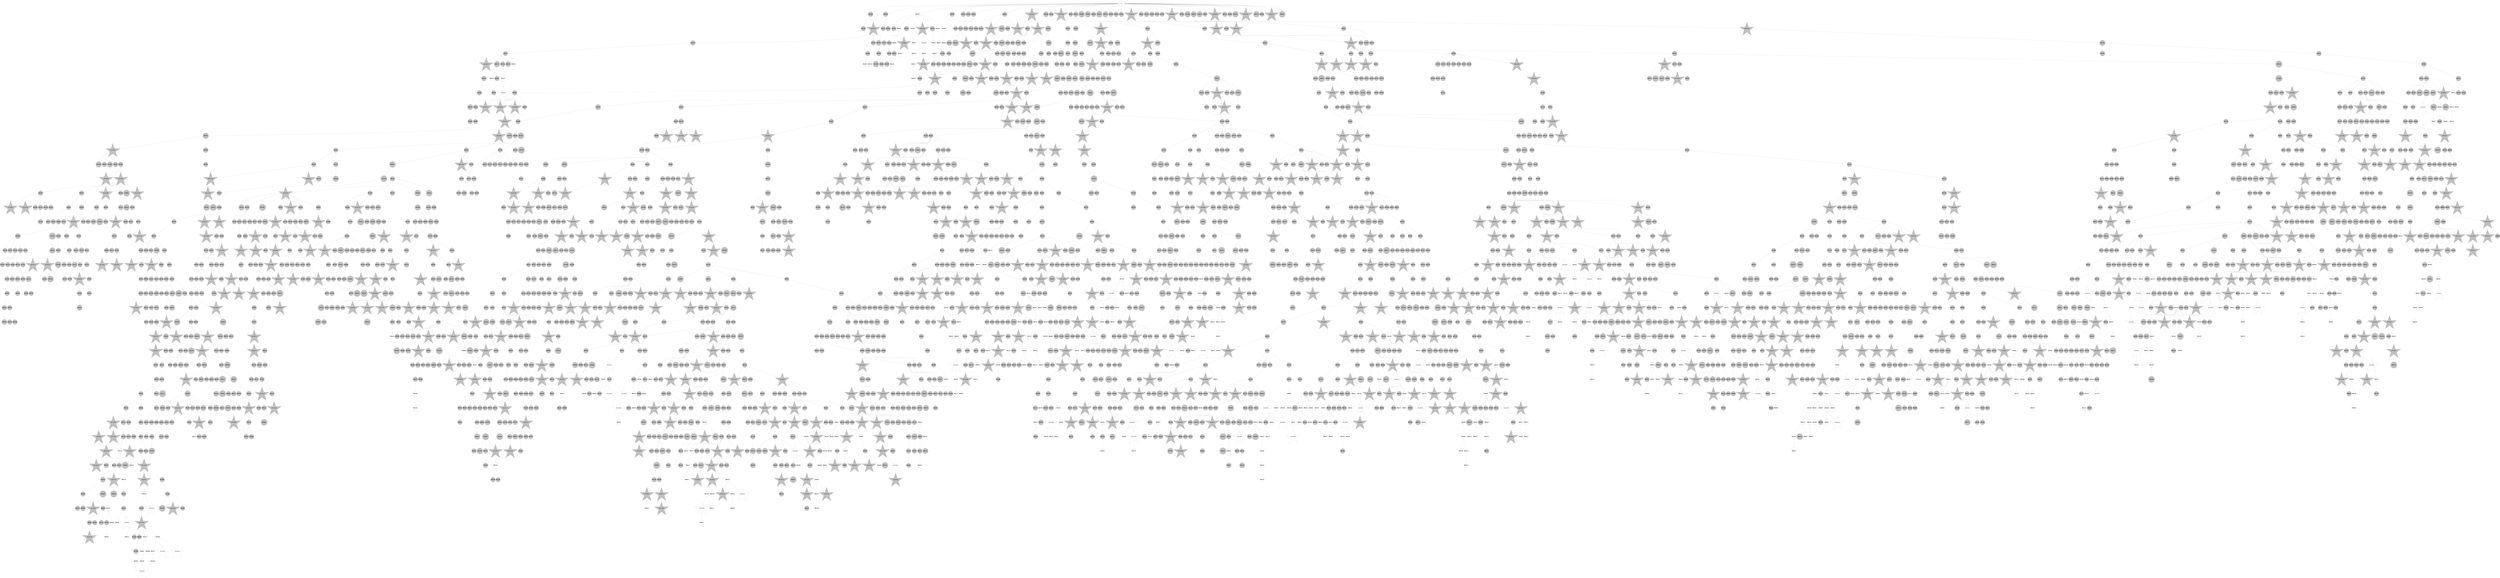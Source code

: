 digraph G { 
4096 -> 4316;
4097 -> 4460;
4097 -> 4498;
4097 -> 4522;
4098 -> 4119;
4100 -> 4161;
4100 -> 4201;
4100 -> 4337;
4100 -> 4429;
4101 -> 4134;
4102 -> 4202;
4102 -> 4411;
4103 -> 4162;
4103 -> 4203;
4103 -> 4240;
4106 -> 4221;
4106 -> 4412;
4107 -> 4184;
4108 -> 4338;
4108 -> 4373;
4109 -> 4135;
4110 -> 4136;
4116 -> 4163;
4116 -> 4499;
4117 -> 4137;
4121 -> 4304;
4121 -> 4374;
4130 -> 4204;
4134 -> 4259;
4135 -> 4185;
4135 -> 4205;
4136 -> 4222;
4137 -> 4475;
4137 -> 4629;
4137 -> 4701;
4137 -> 4719;
4138 -> 4223;
4141 -> 4186;
4145 -> 4339;
4145 -> 4430;
4148 -> 4206;
4148 -> 4260;
4148 -> 4354;
4148 -> 4476;
4149 -> 4261;
4149 -> 4317;
4150 -> 4187;
4151 -> 4207;
4151 -> 4224;
4152 -> 4208;
4153 -> 4209;
4154 -> 4277;
4154 -> 4295;
4155 -> 4375;
4155 -> 4389;
4156 -> 4210;
4160 -> 4241;
4161 -> 4188;
4161 -> 4340;
4161 -> 4413;
4161 -> 4500;
4161 -> 4523;
4162 -> 4211;
4162 -> 4305;
4162 -> 4318;
4162 -> 4390;
4162 -> 4443;
4163 -> 4306;
4163 -> 4319;
4163 -> 4391;
4164 -> 4355;
4167 -> 4242;
4168 -> 4341;
4168 -> 4376;
4169 -> 4225;
4170 -> 4262;
4170 -> 4501;
4171 -> 4320;
4172 -> 4321;
4174 -> 4377;
4174 -> 4524;
4177 -> 4322;
4177 -> 4392;
4178 -> 4278;
4181 -> 4212;
4183 -> 4307;
4184 -> 4393;
4187 -> 4761;
4190 -> 4226;
4190 -> 4342;
4190 -> 4720;
4191 -> 4243;
4192 -> 4244;
4192 -> 4263;
4195 -> 4279;
4197 -> 4227;
4197 -> 4308;
4197 -> 4502;
4198 -> 4356;
4200 -> 4264;
4203 -> 4280;
4205 -> 4228;
4205 -> 4245;
4207 -> 4677;
4207 -> 4721;
4207 -> 4762;
4208 -> 4246;
4208 -> 4357;
4209 -> 4281;
4210 -> 4282;
4210 -> 4477;
4211 -> 4309;
4215 -> 4247;
4215 -> 4358;
4218 -> 4525;
4218 -> 4568;
4220 -> 4359;
4223 -> 4283;
4224 -> 4265;
4224 -> 4431;
4224 -> 4503;
4225 -> 4248;
4226 -> 4249;
4228 -> 4250;
4228 -> 4394;
4230 -> 4284;
4232 -> 4360;
4232 -> 4378;
4232 -> 4842;
4232 -> 4949;
4233 -> 4323;
4233 -> 4361;
4235 -> 4461;
4235 -> 4569;
4236 -> 4324;
4236 -> 4395;
4236 -> 4545;
4240 -> 4362;
4240 -> 4432;
4241 -> 4526;
4241 -> 4570;
4244 -> 4379;
4246 -> 4504;
4246 -> 4656;
4252 -> 4343;
4253 -> 4285;
4255 -> 4505;
4255 -> 4702;
4256 -> 4414;
4261 -> 4286;
4262 -> 4462;
4265 -> 4546;
4266 -> 4396;
4267 -> 4325;
4270 -> 4296;
4274 -> 4363;
4274 -> 4527;
4274 -> 4657;
4275 -> 4297;
4276 -> 4310;
4277 -> 4364;
4278 -> 4298;
4278 -> 4380;
4278 -> 4478;
4278 -> 4528;
4280 -> 4326;
4281 -> 4299;
4284 -> 4365;
4285 -> 4300;
4289 -> 4658;
4289 -> 4678;
4289 -> 4763;
4289 -> 4786;
4290 -> 4327;
4290 -> 4659;
4290 -> 4924;
4290 -> 4977;
4290 -> 5523;
4290 -> 5554;
4290 -> 5684;
4291 -> 4571;
4292 -> 4344;
4295 -> 4381;
4295 -> 4506;
4296 -> 4547;
4298 -> 4328;
4300 -> 4345;
4302 -> 4329;
4303 -> 4415;
4304 -> 4397;
4304 -> 4416;
4304 -> 4463;
4307 -> 4444;
4307 -> 4464;
4307 -> 4479;
4308 -> 4330;
4311 -> 4398;
4312 -> 4465;
4312 -> 4572;
4315 -> 4480;
4317 -> 4382;
4318 -> 4445;
4318 -> 4808;
4318 -> 4901;
4321 -> 4346;
4321 -> 4366;
4321 -> 4466;
4323 -> 4399;
4323 -> 4446;
4325 -> 4367;
4330 -> 4368;
4330 -> 4417;
4330 -> 4433;
4338 -> 4447;
4338 -> 4548;
4341 -> 4573;
4344 -> 4549;
4345 -> 4448;
4349 -> 4400;
4349 -> 4418;
4349 -> 4467;
4350 -> 4383;
4351 -> 4401;
4351 -> 4434;
4353 -> 4384;
4353 -> 4449;
4353 -> 4481;
4354 -> 4419;
4354 -> 4507;
4354 -> 4550;
4356 -> 4529;
4356 -> 4630;
4357 -> 4450;
4358 -> 4451;
4358 -> 4482;
4358 -> 4508;
4361 -> 4420;
4362 -> 4631;
4363 -> 4421;
4363 -> 4483;
4363 -> 4551;
4363 -> 4660;
4364 -> 4484;
4365 -> 4402;
4365 -> 4574;
4365 -> 4679;
4369 -> 4422;
4373 -> 4423;
4374 -> 4485;
4374 -> 4509;
4374 -> 4680;
4374 -> 4843;
4375 -> 4403;
4377 -> 4404;
4377 -> 4600;
4378 -> 4661;
4379 -> 4405;
4379 -> 4510;
4379 -> 4575;
4382 -> 4452;
4384 -> 4435;
4384 -> 4468;
4385 -> 4424;
4387 -> 4486;
4387 -> 4662;
4388 -> 4511;
4388 -> 4738;
4388 -> 4844;
4388 -> 5213;
4388 -> 5490;
4389 -> 4487;
4390 -> 4488;
4391 -> 4469;
4391 -> 4530;
4392 -> 4531;
4392 -> 4576;
4392 -> 4739;
4394 -> 4425;
4395 -> 4489;
4395 -> 4532;
4396 -> 4436;
4397 -> 4601;
4398 -> 4437;
4398 -> 4512;
4399 -> 4453;
4403 -> 4438;
4403 -> 4533;
4403 -> 4602;
4403 -> 4681;
4403 -> 4978;
4403 -> 5097;
4407 -> 4552;
4407 -> 4703;
4411 -> 4454;
4411 -> 4553;
4414 -> 4439;
4414 -> 4455;
4415 -> 4490;
4416 -> 4513;
4417 -> 4534;
4417 -> 4554;
4420 -> 4577;
4421 -> 4555;
4421 -> 4845;
4422 -> 5051;
4422 -> 5234;
4422 -> 5274;
4425 -> 4578;
4425 -> 4603;
4425 -> 5023;
4425 -> 5052;
4425 -> 5303;
4426 -> 4556;
4426 -> 4604;
4427 -> 4456;
4427 -> 4605;
4428 -> 4514;
4428 -> 4632;
4428 -> 4950;
4428 -> 5185;
4428 -> 5323;
4428 -> 5347;
4432 -> 4579;
4432 -> 4740;
4433 -> 4457;
4433 -> 4515;
4433 -> 4580;
4433 -> 4606;
4434 -> 4516;
4434 -> 4682;
4437 -> 4491;
4438 -> 4535;
4438 -> 4633;
4439 -> 4517;
4439 -> 4581;
4439 -> 4722;
4439 -> 4764;
4439 -> 4787;
4440 -> 4536;
4440 -> 4741;
4440 -> 4765;
4441 -> 4537;
4443 -> 4582;
4444 -> 4492;
4447 -> 4470;
4448 -> 4683;
4448 -> 4742;
4448 -> 4902;
4449 -> 4583;
4450 -> 4584;
4450 -> 4607;
4451 -> 4608;
4451 -> 4634;
4452 -> 4471;
4452 -> 4684;
4453 -> 4538;
4454 -> 4743;
4454 -> 4788;
4455 -> 4493;
4455 -> 4518;
4459 -> 4635;
4460 -> 4609;
4460 -> 4685;
4460 -> 4704;
4461 -> 4494;
4461 -> 4636;
4462 -> 4495;
4462 -> 4637;
4462 -> 4789;
4462 -> 4925;
4464 -> 4557;
4464 -> 4638;
4464 -> 4846;
4464 -> 5432;
4464 -> 5453;
4465 -> 4610;
4467 -> 4519;
4467 -> 4585;
4472 -> 4586;
4472 -> 4611;
4474 -> 4587;
4474 -> 4612;
4477 -> 4588;
4482 -> 4558;
4482 -> 4879;
4482 -> 5348;
4483 -> 4520;
4483 -> 4559;
4483 -> 4589;
4483 -> 4809;
4485 -> 4539;
4486 -> 4810;
4488 -> 4521;
4488 -> 4663;
4488 -> 4811;
4488 -> 5141;
4488 -> 5186;
4491 -> 4540;
4491 -> 4723;
4491 -> 5160;
4493 -> 4590;
4493 -> 4613;
4493 -> 4639;
4495 -> 4790;
4496 -> 4591;
4501 -> 4614;
4501 -> 4766;
4501 -> 5555;
4501 -> 5645;
4502 -> 4880;
4504 -> 4541;
4507 -> 4592;
4507 -> 4640;
4508 -> 4615;
4509 -> 4560;
4510 -> 4561;
4511 -> 4641;
4511 -> 4686;
4511 -> 4847;
4511 -> 4926;
4511 -> 5256;
4512 -> 4562;
4512 -> 4593;
4513 -> 4594;
4513 -> 4616;
4514 -> 4705;
4515 -> 4617;
4515 -> 4744;
4515 -> 4791;
4517 -> 4563;
4517 -> 4687;
4517 -> 4706;
4517 -> 4724;
4517 -> 4745;
4517 -> 4812;
4521 -> 4542;
4524 -> 4792;
4525 -> 4564;
4525 -> 4848;
4525 -> 4927;
4525 -> 5024;
4526 -> 4642;
4527 -> 4707;
4528 -> 4618;
4528 -> 4643;
4528 -> 5025;
4529 -> 4595;
4529 -> 5098;
4529 -> 5275;
4529 -> 5373;
4530 -> 4644;
4531 -> 4725;
4531 -> 4849;
4534 -> 4688;
4534 -> 4903;
4535 -> 4565;
4537 -> 4566;
4540 -> 4645;
4544 -> 4767;
4545 -> 4596;
4546 -> 4664;
4547 -> 4619;
4547 -> 4850;
4548 -> 4597;
4549 -> 4598;
4550 -> 4793;
4550 -> 5187;
4551 -> 4646;
4551 -> 4726;
4552 -> 4768;
4553 -> 4794;
4553 -> 4904;
4553 -> 5188;
4553 -> 5276;
4557 -> 4689;
4557 -> 4708;
4557 -> 4727;
4559 -> 4599;
4559 -> 4665;
4561 -> 4690;
4562 -> 4666;
4564 -> 4647;
4564 -> 4728;
4565 -> 4813;
4565 -> 4881;
4566 -> 4620;
4567 -> 4621;
4570 -> 4814;
4570 -> 4951;
4570 -> 4979;
4570 -> 5053;
4570 -> 5161;
4572 -> 4622;
4574 -> 4648;
4574 -> 4769;
4574 -> 4952;
4576 -> 4623;
4577 -> 4649;
4577 -> 4795;
4577 -> 4882;
4577 -> 5001;
4577 -> 5349;
4577 -> 5454;
4577 -> 5585;
4577 -> 5872;
4578 -> 4624;
4583 -> 4625;
4583 -> 4729;
4583 -> 4815;
4583 -> 4928;
4584 -> 4626;
4585 -> 4816;
4586 -> 4746;
4586 -> 4905;
4586 -> 5002;
4588 -> 4817;
4588 -> 5257;
4588 -> 5277;
4596 -> 4627;
4596 -> 4667;
4596 -> 4770;
4598 -> 4628;
4598 -> 4709;
4598 -> 4747;
4598 -> 5214;
4599 -> 5026;
4599 -> 5374;
4599 -> 5524;
4601 -> 4650;
4601 -> 4668;
4601 -> 4691;
4603 -> 4730;
4603 -> 4748;
4603 -> 4796;
4603 -> 4953;
4603 -> 4980;
4603 -> 5258;
4603 -> 5398;
4605 -> 4651;
4606 -> 4692;
4606 -> 4710;
4606 -> 4749;
4606 -> 4771;
4607 -> 4797;
4609 -> 4851;
4611 -> 4750;
4611 -> 5054;
4612 -> 4669;
4612 -> 4818;
4612 -> 4852;
4613 -> 4693;
4614 -> 4670;
4615 -> 4694;
4618 -> 4798;
4619 -> 4695;
4620 -> 4652;
4620 -> 4751;
4620 -> 4772;
4621 -> 4653;
4622 -> 4711;
4623 -> 4712;
4623 -> 4853;
4623 -> 4906;
4623 -> 4954;
4623 -> 5027;
4625 -> 4752;
4633 -> 4671;
4633 -> 4819;
4634 -> 5099;
4637 -> 4799;
4637 -> 4820;
4637 -> 4854;
4637 -> 4929;
4638 -> 4821;
4638 -> 4907;
4638 -> 4930;
4638 -> 4981;
4639 -> 4672;
4645 -> 4773;
4649 -> 4731;
4649 -> 4855;
4649 -> 4931;
4649 -> 5100;
4651 -> 4673;
4652 -> 4696;
4652 -> 4713;
4653 -> 4714;
4654 -> 4715;
4658 -> 4774;
4658 -> 4800;
4659 -> 4697;
4661 -> 4775;
4661 -> 4908;
4663 -> 4698;
4663 -> 4716;
4664 -> 4822;
4664 -> 4909;
4664 -> 5003;
4665 -> 4910;
4666 -> 4776;
4666 -> 6210;
4666 -> 6258;
4669 -> 4823;
4669 -> 4955;
4672 -> 5189;
4672 -> 5215;
4672 -> 5399;
4675 -> 4732;
4675 -> 4883;
4675 -> 4911;
4677 -> 4733;
4677 -> 4801;
4677 -> 4824;
4677 -> 4856;
4677 -> 4932;
4677 -> 5278;
4677 -> 5586;
4678 -> 4825;
4678 -> 5216;
4678 -> 5455;
4678 -> 5491;
4678 -> 5525;
4679 -> 4884;
4679 -> 5004;
4679 -> 5076;
4680 -> 4734;
4680 -> 4753;
4680 -> 4777;
4682 -> 4857;
4682 -> 4956;
4682 -> 4982;
4682 -> 5077;
4684 -> 4802;
4684 -> 5142;
4686 -> 4717;
4686 -> 4826;
4688 -> 4735;
4691 -> 4858;
4691 -> 4957;
4696 -> 4736;
4696 -> 4778;
4697 -> 4803;
4697 -> 4885;
4698 -> 4754;
4701 -> 4755;
4701 -> 4779;
4704 -> 4859;
4706 -> 4737;
4706 -> 4780;
4707 -> 4756;
4710 -> 4757;
4712 -> 4933;
4713 -> 4827;
4713 -> 4934;
4713 -> 4958;
4713 -> 5078;
4716 -> 4804;
4716 -> 5079;
4716 -> 5587;
4717 -> 5055;
4717 -> 5101;
4719 -> 4758;
4719 -> 4860;
4719 -> 4935;
4719 -> 4983;
4719 -> 5080;
4719 -> 5304;
4719 -> 5646;
4722 -> 4861;
4723 -> 4912;
4723 -> 5028;
4724 -> 4984;
4725 -> 4913;
4725 -> 5235;
4725 -> 5588;
4727 -> 4862;
4728 -> 4828;
4728 -> 5217;
4728 -> 5350;
4728 -> 5456;
4728 -> 5945;
4730 -> 4829;
4730 -> 4886;
4730 -> 4985;
4733 -> 4805;
4733 -> 4863;
4734 -> 4781;
4737 -> 4806;
4738 -> 5056;
4738 -> 5125;
4738 -> 5236;
4738 -> 5259;
4738 -> 5279;
4739 -> 4807;
4742 -> 4936;
4745 -> 4864;
4746 -> 4782;
4748 -> 4887;
4748 -> 5057;
4750 -> 5058;
4750 -> 5237;
4753 -> 4865;
4754 -> 4866;
4754 -> 4888;
4754 -> 4914;
4755 -> 4830;
4756 -> 4783;
4756 -> 4831;
4756 -> 4889;
4756 -> 4937;
4757 -> 4867;
4757 -> 4890;
4758 -> 4868;
4759 -> 5005;
4762 -> 4869;
4762 -> 5143;
4762 -> 5457;
4762 -> 5589;
4766 -> 4891;
4767 -> 4959;
4767 -> 4986;
4767 -> 5081;
4767 -> 5102;
4768 -> 4892;
4768 -> 5305;
4771 -> 4987;
4772 -> 4960;
4773 -> 4832;
4773 -> 4870;
4773 -> 4988;
4774 -> 5029;
4774 -> 5400;
4775 -> 4833;
4778 -> 5103;
4779 -> 4834;
4781 -> 4989;
4782 -> 4835;
4784 -> 4836;
4784 -> 4871;
4784 -> 4961;
4786 -> 4872;
4786 -> 5104;
4786 -> 5162;
4786 -> 5190;
4787 -> 4873;
4787 -> 4962;
4789 -> 4837;
4791 -> 4838;
4792 -> 4839;
4794 -> 4963;
4795 -> 5238;
4795 -> 5306;
4795 -> 5806;
4795 -> 6165;
4796 -> 4964;
4797 -> 5030;
4805 -> 4840;
4805 -> 5006;
4806 -> 4841;
4807 -> 4874;
4812 -> 4875;
4815 -> 4965;
4816 -> 4876;
4816 -> 4915;
4818 -> 4893;
4820 -> 5031;
4822 -> 4938;
4823 -> 5126;
4824 -> 5007;
4825 -> 4877;
4825 -> 4894;
4825 -> 4916;
4825 -> 5032;
4825 -> 5127;
4825 -> 5727;
4825 -> 5807;
4825 -> 5946;
4826 -> 5105;
4826 -> 5351;
4826 -> 5590;
4827 -> 4966;
4827 -> 5106;
4829 -> 4878;
4829 -> 5280;
4829 -> 5307;
4829 -> 5458;
4829 -> 5526;
4829 -> 5808;
4829 -> 5903;
4829 -> 6071;
4831 -> 4895;
4833 -> 4990;
4833 -> 5107;
4835 -> 4896;
4835 -> 5128;
4835 -> 5144;
4835 -> 5324;
4839 -> 4967;
4842 -> 4939;
4842 -> 5191;
4844 -> 5008;
4845 -> 5059;
4849 -> 4917;
4850 -> 5033;
4852 -> 4968;
4852 -> 4991;
4852 -> 5060;
4853 -> 4897;
4856 -> 4969;
4859 -> 5061;
4859 -> 5108;
4859 -> 5145;
4859 -> 5218;
4860 -> 5034;
4860 -> 5129;
4861 -> 4918;
4861 -> 4970;
4862 -> 4971;
4865 -> 4940;
4866 -> 4919;
4866 -> 5009;
4866 -> 5062;
4866 -> 5352;
4866 -> 5375;
4866 -> 5556;
4866 -> 5591;
4866 -> 5647;
4868 -> 5010;
4868 -> 5035;
4868 -> 5082;
4869 -> 4898;
4872 -> 4899;
4872 -> 5163;
4872 -> 5192;
4873 -> 5011;
4873 -> 5557;
4875 -> 5164;
4878 -> 4900;
4879 -> 5036;
4879 -> 5063;
4879 -> 5281;
4881 -> 4941;
4881 -> 5037;
4881 -> 5064;
4881 -> 5239;
4881 -> 5260;
4881 -> 5353;
4881 -> 5376;
4882 -> 4920;
4882 -> 4942;
4882 -> 4972;
4883 -> 5083;
4884 -> 4943;
4884 -> 5165;
4884 -> 5193;
4884 -> 5219;
4891 -> 5084;
4893 -> 5038;
4893 -> 5065;
4893 -> 5130;
4894 -> 4944;
4895 -> 4945;
4896 -> 4921;
4896 -> 4992;
4897 -> 5039;
4899 -> 4973;
4899 -> 5012;
4899 -> 5040;
4900 -> 4993;
4901 -> 4974;
4901 -> 5194;
4904 -> 5085;
4905 -> 4994;
4909 -> 5166;
4912 -> 4946;
4913 -> 5041;
4913 -> 5308;
4914 -> 4947;
4914 -> 5013;
4915 -> 4948;
4917 -> 4975;
4918 -> 5042;
4920 -> 5195;
4920 -> 5282;
4921 -> 5014;
4921 -> 5043;
4923 -> 5261;
4924 -> 4976;
4927 -> 5401;
4927 -> 5685;
4928 -> 5044;
4928 -> 5283;
4930 -> 4995;
4931 -> 5015;
4934 -> 5146;
4934 -> 5220;
4936 -> 5045;
4936 -> 5109;
4936 -> 5147;
4939 -> 4996;
4940 -> 5046;
4941 -> 4997;
4941 -> 5016;
4941 -> 5167;
4941 -> 5240;
4942 -> 5110;
4942 -> 5284;
4942 -> 5325;
4942 -> 5459;
4942 -> 5617;
4945 -> 5066;
4950 -> 4998;
4952 -> 5047;
4953 -> 5111;
4953 -> 5196;
4953 -> 5326;
4954 -> 5241;
4957 -> 5086;
4957 -> 5168;
4959 -> 5402;
4961 -> 5112;
4964 -> 5017;
4964 -> 5131;
4964 -> 5148;
4966 -> 5197;
4966 -> 5492;
4967 -> 5113;
4967 -> 5169;
4967 -> 5198;
4967 -> 5327;
4967 -> 5460;
4967 -> 5618;
4968 -> 5114;
4970 -> 5087;
4971 -> 4999;
4971 -> 5018;
4971 -> 5067;
4971 -> 5149;
4972 -> 5285;
4972 -> 5309;
4974 -> 5199;
4975 -> 5000;
4975 -> 5115;
4978 -> 5328;
4978 -> 5354;
4981 -> 5019;
4983 -> 5088;
4984 -> 5020;
4984 -> 5200;
4984 -> 5377;
4984 -> 5527;
4985 -> 5150;
4985 -> 5378;
4989 -> 5170;
4989 -> 5201;
4989 -> 5221;
4989 -> 5528;
4989 -> 5592;
4989 -> 5728;
4989 -> 5768;
4989 -> 5992;
4990 -> 5068;
4990 -> 5116;
4992 -> 5222;
4992 -> 5262;
4992 -> 5433;
4992 -> 5558;
4992 -> 5686;
4992 -> 5844;
4993 -> 5048;
4994 -> 5117;
4996 -> 5021;
4996 -> 5049;
4996 -> 5132;
4996 -> 5151;
4996 -> 5329;
5000 -> 5022;
5001 -> 5050;
5003 -> 5089;
5011 -> 5069;
5012 -> 5133;
5015 -> 5090;
5016 -> 5118;
5018 -> 5119;
5018 -> 5134;
5018 -> 5330;
5019 -> 5171;
5022 -> 5120;
5022 -> 5310;
5025 -> 5070;
5027 -> 5071;
5029 -> 5072;
5032 -> 5073;
5035 -> 5242;
5037 -> 5152;
5037 -> 5434;
5038 -> 5091;
5038 -> 5153;
5038 -> 5311;
5038 -> 5435;
5043 -> 5074;
5043 -> 5154;
5045 -> 5075;
5045 -> 5092;
5049 -> 5093;
5052 -> 5121;
5053 -> 5172;
5054 -> 5135;
5055 -> 5094;
5055 -> 5155;
5055 -> 5202;
5055 -> 5286;
5058 -> 5136;
5058 -> 5461;
5058 -> 5619;
5059 -> 5203;
5062 -> 5137;
5062 -> 5204;
5062 -> 5263;
5062 -> 5493;
5065 -> 5095;
5066 -> 5156;
5068 -> 5379;
5068 -> 5436;
5068 -> 5462;
5072 -> 5904;
5073 -> 5173;
5073 -> 5205;
5073 -> 5223;
5075 -> 5096;
5076 -> 5224;
5076 -> 5312;
5080 -> 5243;
5080 -> 5437;
5080 -> 5729;
5081 -> 5313;
5095 -> 5122;
5096 -> 5123;
5100 -> 5244;
5100 -> 5264;
5102 -> 5157;
5102 -> 5206;
5102 -> 5380;
5106 -> 5245;
5106 -> 5403;
5107 -> 5174;
5107 -> 5207;
5107 -> 5381;
5107 -> 5730;
5109 -> 5175;
5109 -> 5287;
5110 -> 5138;
5114 -> 5139;
5116 -> 5176;
5116 -> 5382;
5116 -> 5809;
5116 -> 5845;
5118 -> 5438;
5120 -> 5288;
5121 -> 5140;
5121 -> 5177;
5123 -> 5246;
5124 -> 5208;
5128 -> 5209;
5128 -> 5355;
5128 -> 5494;
5128 -> 5593;
5129 -> 5178;
5129 -> 5289;
5131 -> 5179;
5132 -> 5383;
5132 -> 5463;
5133 -> 5180;
5133 -> 5247;
5133 -> 5404;
5133 -> 5495;
5133 -> 5559;
5133 -> 5594;
5133 -> 5620;
5135 -> 5181;
5136 -> 5158;
5138 -> 5290;
5138 -> 5496;
5142 -> 5225;
5143 -> 5291;
5143 -> 5331;
5143 -> 5464;
5143 -> 5497;
5145 -> 5248;
5147 -> 5210;
5151 -> 5182;
5152 -> 5226;
5152 -> 5292;
5154 -> 5183;
5154 -> 5249;
5154 -> 5293;
5155 -> 5227;
5155 -> 5405;
5156 -> 5294;
5158 -> 5184;
5161 -> 5211;
5161 -> 5228;
5161 -> 5250;
5161 -> 5560;
5161 -> 5810;
5162 -> 5295;
5163 -> 5332;
5168 -> 5212;
5168 -> 5265;
5172 -> 5229;
5172 -> 5266;
5175 -> 5333;
5175 -> 5356;
5176 -> 5267;
5176 -> 5384;
5176 -> 5731;
5177 -> 5251;
5177 -> 5268;
5177 -> 5314;
5181 -> 5252;
5182 -> 5230;
5182 -> 5595;
5182 -> 5648;
5182 -> 5947;
5182 -> 6166;
5184 -> 5334;
5184 -> 5385;
5185 -> 5231;
5185 -> 5269;
5185 -> 5335;
5185 -> 5465;
5189 -> 5386;
5189 -> 5596;
5189 -> 5649;
5189 -> 6025;
5191 -> 5357;
5192 -> 5270;
5192 -> 5315;
5192 -> 5561;
5192 -> 5621;
5195 -> 5336;
5195 -> 5358;
5195 -> 5406;
5195 -> 5622;
5197 -> 5232;
5199 -> 5359;
5199 -> 5905;
5201 -> 5498;
5205 -> 5316;
5206 -> 5271;
5206 -> 5296;
5207 -> 5233;
5214 -> 5337;
5215 -> 5297;
5215 -> 5317;
5215 -> 5387;
5218 -> 5732;
5219 -> 5318;
5226 -> 5253;
5226 -> 5319;
5229 -> 5499;
5230 -> 5320;
5231 -> 5254;
5231 -> 5338;
5232 -> 5298;
5233 -> 5255;
5233 -> 5272;
5233 -> 5339;
5233 -> 5388;
5233 -> 5439;
5233 -> 5466;
5235 -> 5360;
5237 -> 5273;
5237 -> 5562;
5237 -> 5597;
5239 -> 5340;
5242 -> 5407;
5243 -> 5341;
5243 -> 5623;
5245 -> 5342;
5246 -> 5299;
5246 -> 5321;
5247 -> 5733;
5247 -> 5811;
5247 -> 5846;
5247 -> 5993;
5247 -> 6072;
5247 -> 6167;
5250 -> 5529;
5257 -> 5650;
5257 -> 5734;
5257 -> 5847;
5257 -> 5906;
5257 -> 5948;
5257 -> 6211;
5257 -> 6516;
5259 -> 5389;
5259 -> 5408;
5259 -> 5687;
5259 -> 5812;
5260 -> 5300;
5263 -> 5530;
5263 -> 6168;
5270 -> 5301;
5273 -> 5322;
5273 -> 5624;
5273 -> 5688;
5274 -> 5361;
5274 -> 5689;
5274 -> 5813;
5275 -> 5409;
5276 -> 5500;
5276 -> 5598;
5276 -> 5735;
5276 -> 5994;
5276 -> 6026;
5277 -> 5362;
5277 -> 5467;
5279 -> 5390;
5281 -> 5468;
5281 -> 5531;
5281 -> 5651;
5282 -> 5501;
5282 -> 5690;
5285 -> 5440;
5286 -> 5343;
5286 -> 5391;
5286 -> 5410;
5286 -> 5502;
5288 -> 5652;
5288 -> 6680;
5289 -> 5392;
5290 -> 5344;
5290 -> 5363;
5291 -> 5364;
5291 -> 5691;
5292 -> 5411;
5293 -> 5441;
5293 -> 5503;
5294 -> 5365;
5294 -> 5442;
5294 -> 5504;
5298 -> 5366;
5298 -> 5412;
5298 -> 5563;
5302 -> 5367;
5302 -> 5532;
5302 -> 5564;
5304 -> 5393;
5306 -> 5413;
5306 -> 5533;
5306 -> 5769;
5306 -> 5949;
5310 -> 5394;
5311 -> 5414;
5312 -> 5368;
5315 -> 5369;
5316 -> 5345;
5318 -> 5469;
5319 -> 5346;
5320 -> 5470;
5322 -> 5415;
5322 -> 5599;
5322 -> 6027;
5324 -> 5565;
5325 -> 5907;
5326 -> 5370;
5326 -> 5534;
5327 -> 5471;
5328 -> 5625;
5329 -> 5443;
5330 -> 5416;
5330 -> 5505;
5330 -> 5653;
5330 -> 5814;
5332 -> 5736;
5336 -> 5395;
5336 -> 5417;
5336 -> 5506;
5336 -> 5566;
5337 -> 5535;
5338 -> 5418;
5338 -> 5567;
5339 -> 5419;
5339 -> 5654;
5341 -> 5420;
5342 -> 5600;
5342 -> 5737;
5343 -> 5421;
5344 -> 5655;
5344 -> 6119;
5345 -> 5371;
5345 -> 5444;
5346 -> 5372;
5346 -> 5738;
5346 -> 5873;
5347 -> 5472;
5349 -> 5473;
5349 -> 5536;
5351 -> 5568;
5351 -> 5656;
5351 -> 6028;
5351 -> 6430;
5351 -> 6643;
5352 -> 5445;
5353 -> 5422;
5357 -> 5474;
5357 -> 5569;
5357 -> 5626;
5357 -> 5908;
5359 -> 5537;
5359 -> 5627;
5359 -> 5692;
5360 -> 5396;
5360 -> 5423;
5360 -> 5507;
5361 -> 5424;
5361 -> 5475;
5361 -> 5538;
5361 -> 5657;
5364 -> 5425;
5364 -> 5628;
5364 -> 5693;
5364 -> 5815;
5364 -> 5848;
5365 -> 5426;
5365 -> 5629;
5365 -> 5739;
5366 -> 5539;
5367 -> 5427;
5367 -> 5540;
5368 -> 5770;
5369 -> 5446;
5369 -> 5658;
5369 -> 5694;
5370 -> 5428;
5370 -> 5570;
5370 -> 6169;
5370 -> 6475;
5371 -> 5429;
5373 -> 5571;
5373 -> 5695;
5374 -> 5476;
5374 -> 5601;
5374 -> 5659;
5374 -> 5740;
5374 -> 5909;
5374 -> 5995;
5375 -> 5508;
5377 -> 5541;
5377 -> 5630;
5377 -> 5696;
5377 -> 5771;
5378 -> 5477;
5379 -> 6170;
5382 -> 5447;
5382 -> 5631;
5382 -> 5741;
5382 -> 5772;
5383 -> 5448;
5383 -> 5773;
5385 -> 5430;
5386 -> 5449;
5389 -> 5602;
5389 -> 5660;
5391 -> 5697;
5391 -> 5816;
5392 -> 5478;
5392 -> 5698;
5392 -> 5849;
5392 -> 5910;
5392 -> 6029;
5393 -> 5632;
5393 -> 5661;
5394 -> 5572;
5394 -> 5662;
5394 -> 5699;
5396 -> 5479;
5396 -> 5509;
5397 -> 5510;
5397 -> 5633;
5397 -> 5817;
5397 -> 5950;
5397 -> 6355;
5397 -> 6517;
5397 -> 6594;
5400 -> 5542;
5401 -> 5742;
5402 -> 5634;
5403 -> 5573;
5404 -> 5480;
5405 -> 5663;
5407 -> 5603;
5409 -> 5543;
5409 -> 5574;
5409 -> 5604;
5409 -> 5874;
5411 -> 5511;
5412 -> 5544;
5413 -> 5481;
5414 -> 5450;
5415 -> 5512;
5416 -> 5513;
5416 -> 5774;
5418 -> 5451;
5419 -> 5575;
5419 -> 5605;
5420 -> 5514;
5421 -> 5482;
5421 -> 5515;
5423 -> 5483;
5423 -> 5911;
5423 -> 5996;
5423 -> 6476;
5424 -> 5452;
5424 -> 5484;
5424 -> 5516;
5424 -> 5664;
5425 -> 5517;
5425 -> 5545;
5426 -> 5485;
5426 -> 5546;
5427 -> 5518;
5430 -> 5700;
5432 -> 5519;
5434 -> 5486;
5434 -> 5775;
5435 -> 5743;
5436 -> 5547;
5437 -> 5665;
5438 -> 5487;
5439 -> 5488;
5439 -> 5520;
5439 -> 5576;
5439 -> 5776;
5439 -> 5875;
5439 -> 5997;
5440 -> 6307;
5442 -> 5606;
5442 -> 5744;
5443 -> 5548;
5446 -> 5607;
5446 -> 5818;
5448 -> 5521;
5448 -> 5549;
5450 -> 5666;
5450 -> 5876;
5450 -> 5912;
5450 -> 6259;
5451 -> 5489;
5453 -> 5577;
5453 -> 5667;
5453 -> 5701;
5453 -> 5951;
5454 -> 5608;
5454 -> 5668;
5457 -> 5522;
5458 -> 5913;
5459 -> 5609;
5459 -> 5745;
5459 -> 5952;
5459 -> 6171;
5459 -> 6395;
5460 -> 5669;
5468 -> 5550;
5472 -> 5819;
5473 -> 5578;
5473 -> 5777;
5473 -> 5953;
5473 -> 6260;
5473 -> 6356;
5473 -> 6396;
5474 -> 5610;
5474 -> 5702;
5474 -> 6261;
5474 -> 6555;
5475 -> 5746;
5476 -> 5820;
5476 -> 5877;
5481 -> 5670;
5481 -> 5703;
5481 -> 5778;
5482 -> 5611;
5483 -> 5747;
5486 -> 5748;
5487 -> 5551;
5487 -> 5579;
5488 -> 5635;
5488 -> 5779;
5488 -> 5878;
5488 -> 6212;
5488 -> 6262;
5491 -> 6172;
5491 -> 6213;
5494 -> 5552;
5495 -> 5636;
5501 -> 5580;
5502 -> 5704;
5502 -> 5780;
5504 -> 5612;
5504 -> 5637;
5506 -> 5954;
5509 -> 5705;
5511 -> 5706;
5511 -> 6120;
5511 -> 6173;
5512 -> 5553;
5512 -> 5749;
5512 -> 6073;
5512 -> 6214;
5513 -> 5638;
5513 -> 5879;
5513 -> 5955;
5514 -> 5707;
5516 -> 5613;
5516 -> 5880;
5516 -> 6263;
5517 -> 5708;
5517 -> 5781;
5517 -> 5998;
5517 -> 6030;
5517 -> 6264;
5518 -> 5750;
5518 -> 6121;
5518 -> 6215;
5518 -> 6431;
5518 -> 6595;
5520 -> 5751;
5520 -> 5782;
5520 -> 5914;
5521 -> 5639;
5521 -> 5671;
5524 -> 5821;
5525 -> 5581;
5525 -> 5640;
5525 -> 5752;
5528 -> 5641;
5528 -> 5881;
5532 -> 5753;
5533 -> 5582;
5536 -> 5614;
5537 -> 5642;
5540 -> 5672;
5540 -> 5709;
5542 -> 5583;
5544 -> 5673;
5544 -> 5822;
5546 -> 5754;
5547 -> 5755;
5547 -> 5823;
5548 -> 5584;
5548 -> 5710;
5548 -> 5850;
5548 -> 5882;
5549 -> 5711;
5549 -> 6122;
5549 -> 6265;
5549 -> 6308;
5550 -> 5674;
5550 -> 5783;
5552 -> 5824;
5552 -> 5915;
5552 -> 6031;
5557 -> 6032;
5557 -> 6174;
5557 -> 6556;
5558 -> 6033;
5558 -> 6644;
5559 -> 5675;
5562 -> 5712;
5562 -> 5784;
5562 -> 6074;
5562 -> 6216;
5565 -> 6075;
5566 -> 5825;
5567 -> 5676;
5568 -> 5956;
5571 -> 5677;
5575 -> 5851;
5575 -> 5957;
5580 -> 5615;
5580 -> 5678;
5581 -> 5826;
5581 -> 6518;
5582 -> 5916;
5582 -> 6217;
5583 -> 5616;
5583 -> 5713;
5583 -> 5958;
5583 -> 5999;
5583 -> 6266;
5583 -> 6357;
5583 -> 6432;
5586 -> 6123;
5588 -> 5827;
5588 -> 6000;
5590 -> 5852;
5593 -> 5714;
5593 -> 5959;
5593 -> 6001;
5593 -> 6267;
5594 -> 5679;
5595 -> 5680;
5596 -> 5917;
5598 -> 5643;
5600 -> 5681;
5600 -> 5715;
5600 -> 6268;
5604 -> 5785;
5605 -> 5716;
5608 -> 5644;
5613 -> 5883;
5614 -> 5682;
5616 -> 5717;
5616 -> 5853;
5616 -> 6034;
5616 -> 6175;
5617 -> 6002;
5617 -> 6035;
5617 -> 6076;
5620 -> 6477;
5621 -> 5918;
5621 -> 6077;
5621 -> 6358;
5621 -> 6478;
5627 -> 5786;
5628 -> 5683;
5629 -> 5718;
5630 -> 5884;
5631 -> 6124;
5632 -> 5787;
5632 -> 5885;
5633 -> 5719;
5633 -> 5919;
5634 -> 5756;
5636 -> 5720;
5637 -> 6078;
5641 -> 5788;
5642 -> 5960;
5644 -> 5854;
5645 -> 6176;
5647 -> 5855;
5648 -> 6125;
5648 -> 6177;
5649 -> 5961;
5652 -> 5721;
5654 -> 5757;
5654 -> 5789;
5656 -> 5758;
5657 -> 5759;
5658 -> 5856;
5658 -> 5920;
5661 -> 5722;
5661 -> 5790;
5663 -> 5791;
5664 -> 5723;
5664 -> 5760;
5665 -> 6003;
5667 -> 5724;
5669 -> 6079;
5669 -> 6126;
5669 -> 6433;
5671 -> 6036;
5671 -> 6080;
5672 -> 6309;
5673 -> 5792;
5673 -> 5886;
5673 -> 6178;
5673 -> 6310;
5673 -> 6397;
5673 -> 6434;
5675 -> 5725;
5675 -> 5857;
5677 -> 5761;
5677 -> 5962;
5677 -> 6037;
5678 -> 5762;
5678 -> 5887;
5678 -> 5963;
5678 -> 6127;
5678 -> 6218;
5678 -> 6269;
5678 -> 6311;
5678 -> 6596;
5679 -> 5726;
5679 -> 5828;
5679 -> 5964;
5680 -> 5921;
5680 -> 6435;
5684 -> 6179;
5685 -> 5922;
5688 -> 5965;
5691 -> 5888;
5691 -> 6004;
5692 -> 6436;
5695 -> 5793;
5695 -> 5966;
5695 -> 6128;
5697 -> 5794;
5697 -> 6081;
5697 -> 6129;
5697 -> 6219;
5700 -> 5829;
5700 -> 6130;
5704 -> 5830;
5705 -> 5795;
5705 -> 5889;
5706 -> 5967;
5706 -> 6082;
5706 -> 6131;
5707 -> 5796;
5707 -> 5831;
5708 -> 6132;
5709 -> 5763;
5709 -> 5797;
5709 -> 5832;
5709 -> 6083;
5709 -> 6180;
5710 -> 5764;
5711 -> 5923;
5712 -> 5858;
5713 -> 6038;
5714 -> 5765;
5718 -> 5833;
5718 -> 5968;
5718 -> 6039;
5718 -> 6312;
5721 -> 5834;
5721 -> 6084;
5721 -> 6181;
5721 -> 6270;
5722 -> 5798;
5722 -> 6085;
5723 -> 5766;
5724 -> 5799;
5724 -> 5859;
5724 -> 6182;
5724 -> 6681;
5725 -> 5835;
5726 -> 5767;
5727 -> 5969;
5727 -> 6005;
5728 -> 5800;
5729 -> 5801;
5729 -> 5890;
5729 -> 6133;
5729 -> 6271;
5730 -> 5860;
5730 -> 5891;
5731 -> 5836;
5731 -> 6040;
5731 -> 6086;
5732 -> 5924;
5732 -> 6313;
5734 -> 5837;
5737 -> 5802;
5737 -> 5892;
5738 -> 5893;
5738 -> 5925;
5738 -> 6041;
5738 -> 6134;
5741 -> 5838;
5741 -> 6042;
5741 -> 6220;
5741 -> 6557;
5743 -> 5803;
5743 -> 5894;
5745 -> 5804;
5745 -> 5861;
5746 -> 6006;
5746 -> 6183;
5747 -> 5839;
5748 -> 5926;
5750 -> 5927;
5759 -> 5970;
5759 -> 6398;
5759 -> 6437;
5759 -> 6645;
5761 -> 5862;
5761 -> 5895;
5761 -> 6314;
5762 -> 6043;
5762 -> 6184;
5762 -> 6221;
5762 -> 6558;
5764 -> 5896;
5765 -> 5805;
5765 -> 5928;
5765 -> 6044;
5767 -> 5929;
5767 -> 6007;
5767 -> 6135;
5769 -> 5840;
5769 -> 5930;
5771 -> 5841;
5773 -> 5931;
5773 -> 6087;
5777 -> 5932;
5778 -> 5971;
5778 -> 6008;
5780 -> 6438;
5781 -> 5972;
5782 -> 5842;
5784 -> 5863;
5784 -> 5933;
5784 -> 5973;
5787 -> 6088;
5787 -> 6359;
5789 -> 5934;
5791 -> 6315;
5792 -> 6089;
5792 -> 6222;
5792 -> 6272;
5795 -> 5935;
5795 -> 6090;
5798 -> 6136;
5798 -> 6185;
5800 -> 5974;
5800 -> 6045;
5800 -> 6091;
5800 -> 6186;
5800 -> 6273;
5800 -> 6316;
5801 -> 6399;
5803 -> 5843;
5803 -> 5864;
5803 -> 6223;
5806 -> 5936;
5806 -> 6009;
5808 -> 5897;
5809 -> 5898;
5815 -> 5899;
5815 -> 6317;
5816 -> 5865;
5817 -> 6010;
5818 -> 5866;
5819 -> 6046;
5819 -> 6682;
5820 -> 6187;
5820 -> 6224;
5820 -> 6400;
5820 -> 6683;
5822 -> 5867;
5826 -> 5900;
5826 -> 6318;
5829 -> 6188;
5830 -> 5868;
5830 -> 6047;
5830 -> 6274;
5830 -> 6519;
5831 -> 6360;
5831 -> 6479;
5831 -> 6559;
5833 -> 5901;
5833 -> 6048;
5835 -> 5869;
5836 -> 6137;
5837 -> 5870;
5838 -> 5871;
5842 -> 6049;
5842 -> 6275;
5843 -> 5975;
5843 -> 6011;
5843 -> 6276;
5844 -> 6597;
5845 -> 6050;
5846 -> 5902;
5849 -> 6189;
5850 -> 6138;
5851 -> 5937;
5852 -> 5976;
5854 -> 5977;
5857 -> 6012;
5857 -> 6051;
5858 -> 5938;
5858 -> 5978;
5859 -> 5939;
5859 -> 6225;
5859 -> 6361;
5859 -> 6480;
5859 -> 6598;
5860 -> 6013;
5861 -> 6014;
5861 -> 6190;
5863 -> 5979;
5863 -> 6092;
5864 -> 6052;
5864 -> 6684;
5867 -> 6191;
5867 -> 6277;
5867 -> 6319;
5871 -> 6362;
5871 -> 6599;
5871 -> 6646;
5872 -> 6015;
5874 -> 5980;
5875 -> 6685;
5876 -> 6093;
5876 -> 6139;
5878 -> 5981;
5878 -> 6016;
5881 -> 5982;
5882 -> 5983;
5883 -> 6226;
5883 -> 6600;
5884 -> 5940;
5884 -> 5984;
5885 -> 5941;
5886 -> 6094;
5886 -> 6140;
5888 -> 6227;
5888 -> 6401;
5889 -> 5942;
5889 -> 6053;
5889 -> 6278;
5891 -> 5985;
5893 -> 6520;
5894 -> 6017;
5895 -> 5943;
5895 -> 6363;
5896 -> 6054;
5898 -> 6095;
5898 -> 6192;
5900 -> 5986;
5902 -> 5944;
5902 -> 6521;
5903 -> 6018;
5904 -> 6141;
5904 -> 6193;
5905 -> 6096;
5906 -> 6194;
5908 -> 6097;
5909 -> 6228;
5909 -> 6364;
5909 -> 6402;
5910 -> 6019;
5910 -> 6055;
5911 -> 6142;
5912 -> 6229;
5914 -> 5987;
5914 -> 6098;
5914 -> 6143;
5914 -> 6279;
5916 -> 6195;
5916 -> 6481;
5918 -> 5988;
5919 -> 5989;
5920 -> 6099;
5920 -> 6365;
5921 -> 6056;
5921 -> 6100;
5927 -> 6144;
5928 -> 5990;
5929 -> 6366;
5929 -> 6601;
5929 -> 6686;
5930 -> 6196;
5930 -> 6280;
5930 -> 6367;
5930 -> 6439;
5930 -> 6522;
5931 -> 6230;
5933 -> 6602;
5933 -> 6647;
5934 -> 5991;
5936 -> 6101;
5936 -> 6482;
5939 -> 6145;
5939 -> 6197;
5940 -> 6057;
5940 -> 6281;
5941 -> 6198;
5941 -> 6282;
5941 -> 6368;
5942 -> 6102;
5942 -> 6199;
5944 -> 6483;
5948 -> 6146;
5950 -> 6103;
5950 -> 6369;
5952 -> 6147;
5952 -> 6283;
5952 -> 6320;
5953 -> 6058;
5955 -> 6020;
5961 -> 6021;
5961 -> 6200;
5962 -> 6403;
5965 -> 6104;
5965 -> 6603;
5966 -> 6105;
5966 -> 6148;
5967 -> 6321;
5970 -> 6149;
5972 -> 6059;
5973 -> 6060;
5973 -> 6284;
5976 -> 6484;
5977 -> 6322;
5977 -> 6523;
5978 -> 6106;
5979 -> 6061;
5980 -> 6062;
5980 -> 6107;
5981 -> 6022;
5982 -> 6231;
5982 -> 6370;
5985 -> 6150;
5985 -> 6201;
5985 -> 6285;
5985 -> 6560;
5985 -> 6648;
5986 -> 6023;
5988 -> 6063;
5988 -> 6232;
5988 -> 6371;
5992 -> 6064;
5992 -> 6108;
5993 -> 6109;
5993 -> 6233;
5994 -> 6065;
5997 -> 6485;
5998 -> 6151;
5998 -> 6323;
5999 -> 6234;
6002 -> 6152;
6003 -> 6440;
6003 -> 6524;
6005 -> 6066;
6005 -> 6235;
6005 -> 6324;
6006 -> 6687;
6008 -> 6153;
6008 -> 6404;
6009 -> 6441;
6009 -> 6525;
6010 -> 6067;
6010 -> 6486;
6012 -> 6110;
6013 -> 6202;
6013 -> 6442;
6013 -> 6561;
6015 -> 6487;
6016 -> 6068;
6018 -> 6111;
6019 -> 6069;
6020 -> 6070;
6020 -> 6112;
6023 -> 6286;
6024 -> 6372;
6025 -> 6113;
6025 -> 6236;
6026 -> 6237;
6027 -> 6203;
6028 -> 6114;
6028 -> 6325;
6028 -> 6443;
6029 -> 6238;
6029 -> 6604;
6031 -> 6204;
6031 -> 6239;
6031 -> 6326;
6031 -> 6649;
6032 -> 6240;
6033 -> 6115;
6033 -> 6488;
6035 -> 6489;
6035 -> 6526;
6036 -> 6116;
6036 -> 6327;
6036 -> 6444;
6036 -> 6490;
6041 -> 6328;
6044 -> 6154;
6044 -> 6405;
6046 -> 6117;
6046 -> 6241;
6048 -> 6287;
6048 -> 6562;
6053 -> 6155;
6057 -> 6205;
6063 -> 6288;
6064 -> 6156;
6064 -> 6445;
6065 -> 6329;
6068 -> 6406;
6069 -> 6118;
6070 -> 6157;
6077 -> 6158;
6077 -> 6289;
6078 -> 6446;
6081 -> 6159;
6081 -> 6407;
6081 -> 6447;
6084 -> 6373;
6087 -> 6330;
6088 -> 6242;
6089 -> 6408;
6093 -> 6290;
6093 -> 6605;
6093 -> 6688;
6096 -> 6206;
6099 -> 6160;
6099 -> 6207;
6101 -> 6409;
6102 -> 6243;
6106 -> 6244;
6106 -> 6491;
6108 -> 6161;
6108 -> 6245;
6110 -> 6291;
6110 -> 6374;
6111 -> 6292;
6112 -> 6162;
6112 -> 6208;
6112 -> 6246;
6112 -> 6331;
6113 -> 6163;
6115 -> 6164;
6115 -> 6293;
6116 -> 6375;
6117 -> 6448;
6121 -> 6527;
6121 -> 6606;
6122 -> 6332;
6122 -> 6449;
6123 -> 6607;
6125 -> 6376;
6125 -> 6410;
6128 -> 6333;
6129 -> 6450;
6129 -> 6608;
6131 -> 6492;
6131 -> 6650;
6134 -> 6334;
6135 -> 6335;
6137 -> 6294;
6138 -> 6451;
6138 -> 6563;
6140 -> 6377;
6142 -> 6247;
6143 -> 6564;
6144 -> 6528;
6145 -> 6248;
6146 -> 6411;
6147 -> 6295;
6147 -> 6493;
6147 -> 6651;
6149 -> 6209;
6149 -> 6494;
6150 -> 6565;
6150 -> 6689;
6151 -> 6609;
6152 -> 6412;
6154 -> 6378;
6160 -> 6249;
6161 -> 6250;
6161 -> 6566;
6162 -> 6567;
6163 -> 6251;
6163 -> 6413;
6163 -> 6529;
6167 -> 6252;
6167 -> 6296;
6168 -> 6452;
6168 -> 6495;
6168 -> 6652;
6169 -> 6453;
6169 -> 6496;
6171 -> 6297;
6172 -> 6379;
6174 -> 6336;
6174 -> 6497;
6179 -> 6380;
6179 -> 6653;
6181 -> 6498;
6181 -> 6610;
6183 -> 6253;
6183 -> 6454;
6183 -> 6499;
6184 -> 6337;
6185 -> 6254;
6187 -> 6455;
6191 -> 6255;
6193 -> 6298;
6195 -> 6256;
6196 -> 6257;
6200 -> 6338;
6200 -> 6568;
6202 -> 6456;
6202 -> 6654;
6207 -> 6500;
6210 -> 6299;
6211 -> 6300;
6211 -> 6414;
6211 -> 6457;
6215 -> 6381;
6218 -> 6339;
6219 -> 6301;
6219 -> 6458;
6220 -> 6302;
6221 -> 6415;
6221 -> 6501;
6222 -> 6416;
6224 -> 6303;
6224 -> 6530;
6224 -> 6569;
6225 -> 6655;
6227 -> 6459;
6229 -> 6304;
6229 -> 6690;
6230 -> 6460;
6231 -> 6382;
6234 -> 6656;
6235 -> 6502;
6238 -> 6461;
6240 -> 6340;
6246 -> 6305;
6246 -> 6503;
6247 -> 6341;
6252 -> 6306;
6257 -> 6342;
6257 -> 6570;
6258 -> 6343;
6259 -> 6462;
6260 -> 6383;
6263 -> 6384;
6264 -> 6344;
6264 -> 6417;
6264 -> 6504;
6268 -> 6345;
6268 -> 6418;
6269 -> 6385;
6270 -> 6531;
6270 -> 6571;
6270 -> 6611;
6271 -> 6346;
6271 -> 6532;
6271 -> 6657;
6272 -> 6463;
6275 -> 6347;
6276 -> 6386;
6277 -> 6612;
6278 -> 6348;
6278 -> 6572;
6281 -> 6349;
6283 -> 6350;
6284 -> 6533;
6284 -> 6658;
6285 -> 6351;
6285 -> 6613;
6288 -> 6387;
6290 -> 6419;
6290 -> 6614;
6292 -> 6352;
6297 -> 6534;
6297 -> 6691;
6299 -> 6692;
6300 -> 6388;
6300 -> 6693;
6302 -> 6420;
6304 -> 6353;
6304 -> 6505;
6304 -> 6535;
6306 -> 6354;
6312 -> 6389;
6312 -> 6421;
6314 -> 6659;
6315 -> 6390;
6315 -> 6464;
6315 -> 6615;
6318 -> 6391;
6319 -> 6616;
6322 -> 6660;
6323 -> 6694;
6325 -> 6506;
6326 -> 6695;
6327 -> 6536;
6331 -> 6573;
6334 -> 6422;
6337 -> 6507;
6338 -> 6508;
6338 -> 6617;
6339 -> 6618;
6341 -> 6392;
6341 -> 6619;
6343 -> 6423;
6343 -> 6465;
6345 -> 6393;
6346 -> 6394;
6348 -> 6466;
6352 -> 6467;
6355 -> 6509;
6359 -> 6424;
6360 -> 6425;
6361 -> 6426;
6363 -> 6537;
6363 -> 6661;
6366 -> 6510;
6369 -> 6538;
6372 -> 6427;
6372 -> 6468;
6373 -> 6469;
6377 -> 6539;
6379 -> 6470;
6379 -> 6574;
6381 -> 6428;
6381 -> 6575;
6382 -> 6540;
6385 -> 6471;
6386 -> 6429;
6390 -> 6541;
6390 -> 6620;
6391 -> 6621;
6391 -> 6696;
6395 -> 6511;
6398 -> 6472;
6398 -> 6697;
6405 -> 6662;
6408 -> 6542;
6408 -> 6576;
6409 -> 6543;
6409 -> 6698;
6410 -> 6512;
6410 -> 6663;
6410 -> 6699;
6413 -> 6664;
6419 -> 6473;
6419 -> 6577;
6419 -> 6665;
6420 -> 6513;
6421 -> 6544;
6426 -> 6474;
6430 -> 6578;
6438 -> 6700;
6442 -> 6579;
6442 -> 6666;
6449 -> 6514;
6450 -> 6622;
6451 -> 6623;
6451 -> 6701;
6452 -> 6545;
6452 -> 6580;
6452 -> 6624;
6457 -> 6546;
6459 -> 6515;
6459 -> 6702;
6465 -> 6625;
6465 -> 6703;
6468 -> 6547;
6473 -> 6626;
6474 -> 6548;
6474 -> 6581;
6479 -> 6704;
6480 -> 6582;
6483 -> 6549;
6484 -> 6583;
6487 -> 6627;
6490 -> 6550;
6490 -> 6667;
6491 -> 6628;
6497 -> 6551;
6498 -> 6584;
6499 -> 6668;
6500 -> 6629;
6501 -> 6552;
6502 -> 6553;
6503 -> 6554;
6503 -> 6630;
6503 -> 6669;
6508 -> 6585;
6509 -> 6586;
6516 -> 6705;
6517 -> 6587;
6518 -> 6631;
6524 -> 6632;
6524 -> 6670;
6528 -> 6588;
6530 -> 6633;
6531 -> 6589;
6534 -> 6634;
6543 -> 6635;
6545 -> 6590;
6545 -> 6706;
6547 -> 6591;
6548 -> 6636;
6550 -> 6592;
6551 -> 6637;
6552 -> 6593;
6555 -> 6671;
6555 -> 6707;
6562 -> 6638;
6564 -> 6639;
6567 -> 6672;
6570 -> 6640;
6576 -> 6641;
6578 -> 6708;
6579 -> 6709;
6582 -> 6673;
6584 -> 6710;
6590 -> 6642;
6591 -> 6674;
6596 -> 6711;
6603 -> 6675;
6603 -> 6712;
6605 -> 6713;
6614 -> 6676;
6619 -> 6677;
6627 -> 6714;
6629 -> 6715;
6634 -> 6678;
6639 -> 6716;
6640 -> 6679;
6650 -> 6717;
6652 -> 6718;
6660 -> 6719;
6668 -> 6720;
6675 -> 6721;
2822 -> 2823;
2822 -> 2824;
2822 -> 2825;
2822 -> 2826;
2822 -> 2829;
2822 -> 2832;
2822 -> 2838;
2822 -> 2843;
2822 -> 2871;
2822 -> 2877;
2822 -> 2884;
2822 -> 2897;
2822 -> 2903;
2822 -> 2951;
2822 -> 2980;
2822 -> 2998;
2822 -> 3027;
2822 -> 3037;
2822 -> 3137;
2822 -> 3145;
2822 -> 3169;
2822 -> 3264;
2822 -> 3300;
2822 -> 3349;
2822 -> 3673;
2822 -> 3687;
2822 -> 3704;
2822 -> 3879;
2822 -> 3915;
2822 -> 4014;
2822 -> 4046;
2822 -> 4120;
2822 -> 4213;
2822 -> 4331;
2822 -> 4406;
2822 -> 4718;
2822 -> 4922;
2822 -> 5124;
2822 -> 5159;
2822 -> 5302;
2822 -> 5397;
2822 -> 5431;
2822 -> 6024;
2824 -> 2830;
2825 -> 2827;
2825 -> 2834;
2825 -> 2835;
2825 -> 2844;
2826 -> 2828;
2826 -> 2837;
2826 -> 2845;
2826 -> 2852;
2826 -> 2872;
2827 -> 2833;
2827 -> 2840;
2827 -> 2842;
2829 -> 2831;
2831 -> 2836;
2831 -> 2847;
2831 -> 2885;
2832 -> 2841;
2832 -> 2850;
2837 -> 2839;
2837 -> 2846;
2843 -> 2859;
2844 -> 2851;
2846 -> 2848;
2846 -> 2854;
2848 -> 2849;
2850 -> 2853;
2850 -> 2855;
2853 -> 2856;
2853 -> 2857;
2853 -> 2865;
2854 -> 2866;
2854 -> 2869;
2854 -> 2886;
2854 -> 2900;
2854 -> 2918;
2854 -> 2942;
2855 -> 2858;
2855 -> 2860;
2855 -> 2873;
2855 -> 2882;
2858 -> 2861;
2858 -> 2862;
2858 -> 2863;
2858 -> 2867;
2859 -> 2864;
2859 -> 2870;
2862 -> 2887;
2862 -> 2909;
2864 -> 2874;
2865 -> 2878;
2865 -> 2892;
2865 -> 2912;
2867 -> 2868;
2867 -> 2875;
2870 -> 2876;
2870 -> 2880;
2872 -> 2904;
2873 -> 2879;
2873 -> 2889;
2874 -> 2881;
2877 -> 2883;
2877 -> 2906;
2877 -> 2955;
2879 -> 2888;
2879 -> 2890;
2880 -> 2895;
2880 -> 2914;
2880 -> 2919;
2880 -> 2990;
2885 -> 2898;
2885 -> 2907;
2885 -> 2922;
2885 -> 2936;
2886 -> 2893;
2887 -> 2891;
2887 -> 2899;
2887 -> 2901;
2887 -> 2905;
2893 -> 2894;
2893 -> 2915;
2894 -> 2896;
2894 -> 2916;
2894 -> 2923;
2894 -> 2927;
2894 -> 2930;
2895 -> 2913;
2895 -> 2939;
2895 -> 3049;
2896 -> 2902;
2898 -> 2910;
2898 -> 2917;
2898 -> 2924;
2901 -> 2920;
2902 -> 2911;
2903 -> 2908;
2906 -> 2981;
2906 -> 3011;
2906 -> 3032;
2906 -> 3062;
2908 -> 2921;
2910 -> 2928;
2911 -> 2929;
2911 -> 2943;
2913 -> 2925;
2913 -> 2931;
2917 -> 2926;
2919 -> 2934;
2919 -> 2940;
2919 -> 2947;
2920 -> 2933;
2921 -> 2937;
2925 -> 2944;
2925 -> 2957;
2925 -> 2964;
2925 -> 2991;
2926 -> 2948;
2928 -> 2945;
2928 -> 2952;
2929 -> 2932;
2929 -> 2938;
2929 -> 2965;
2929 -> 2971;
2929 -> 2987;
2930 -> 2946;
2933 -> 2935;
2935 -> 2941;
2935 -> 2953;
2936 -> 2949;
2936 -> 2954;
2936 -> 2972;
2937 -> 2958;
2937 -> 2960;
2939 -> 2977;
2939 -> 2982;
2941 -> 2992;
2941 -> 2999;
2941 -> 3012;
2941 -> 3016;
2941 -> 3092;
2943 -> 2950;
2945 -> 2961;
2946 -> 2969;
2947 -> 2973;
2948 -> 2959;
2949 -> 2956;
2953 -> 2966;
2954 -> 2983;
2954 -> 2988;
2954 -> 3044;
2954 -> 3093;
2955 -> 2967;
2955 -> 3017;
2956 -> 2978;
2956 -> 2993;
2958 -> 2962;
2958 -> 2968;
2958 -> 2970;
2958 -> 2975;
2958 -> 2994;
2959 -> 2963;
2959 -> 2974;
2961 -> 2984;
2962 -> 3013;
2966 -> 2976;
2967 -> 2985;
2972 -> 2995;
2973 -> 2979;
2974 -> 2986;
2974 -> 2996;
2974 -> 3000;
2974 -> 3033;
2975 -> 3006;
2975 -> 3045;
2976 -> 3001;
2977 -> 3088;
2980 -> 2989;
2982 -> 3007;
2984 -> 3008;
2984 -> 3052;
2984 -> 3120;
2985 -> 3009;
2985 -> 3014;
2987 -> 3022;
2987 -> 3025;
2989 -> 2997;
2989 -> 3018;
2989 -> 3028;
2990 -> 3038;
2990 -> 3121;
2991 -> 3002;
2991 -> 3019;
2992 -> 3010;
2994 -> 3003;
2994 -> 3039;
2994 -> 3050;
2994 -> 3165;
2996 -> 3004;
2997 -> 3005;
2997 -> 3034;
2997 -> 3053;
2997 -> 3058;
2997 -> 3101;
2999 -> 3029;
2999 -> 3035;
3001 -> 3015;
3001 -> 3059;
3001 -> 3063;
3001 -> 3102;
3005 -> 3064;
3010 -> 3030;
3010 -> 3129;
3010 -> 3146;
3011 -> 3020;
3012 -> 3031;
3012 -> 3036;
3012 -> 3046;
3013 -> 3026;
3014 -> 3021;
3016 -> 3023;
3017 -> 3024;
3020 -> 3103;
3021 -> 3065;
3021 -> 3094;
3021 -> 3190;
3021 -> 3250;
3021 -> 3281;
3021 -> 3410;
3025 -> 3040;
3025 -> 3047;
3025 -> 3066;
3025 -> 3078;
3025 -> 3095;
3025 -> 3153;
3026 -> 3067;
3030 -> 3054;
3030 -> 3068;
3031 -> 3041;
3032 -> 3042;
3034 -> 3060;
3035 -> 3130;
3036 -> 3043;
3038 -> 3055;
3039 -> 3048;
3039 -> 3056;
3040 -> 3061;
3040 -> 3089;
3040 -> 3104;
3040 -> 3131;
3040 -> 3154;
3040 -> 3191;
3041 -> 3071;
3041 -> 3079;
3045 -> 3051;
3045 -> 3072;
3045 -> 3105;
3047 -> 3057;
3047 -> 3080;
3048 -> 3069;
3049 -> 3070;
3049 -> 3073;
3049 -> 3106;
3049 -> 3155;
3052 -> 3074;
3052 -> 3081;
3052 -> 3114;
3052 -> 3122;
3052 -> 3132;
3053 -> 3075;
3057 -> 3082;
3057 -> 3090;
3057 -> 3156;
3057 -> 3192;
3057 -> 3205;
3058 -> 3096;
3058 -> 3115;
3058 -> 3251;
3058 -> 3273;
3058 -> 3337;
3058 -> 3377;
3058 -> 3398;
3058 -> 3493;
3059 -> 3076;
3060 -> 3083;
3060 -> 3179;
3062 -> 3123;
3062 -> 3147;
3062 -> 3180;
3065 -> 3077;
3066 -> 3148;
3066 -> 3170;
3067 -> 3097;
3067 -> 3171;
3067 -> 3252;
3068 -> 3084;
3068 -> 3107;
3069 -> 3108;
3069 -> 3116;
3070 -> 3085;
3072 -> 3086;
3073 -> 3109;
3074 -> 3110;
3074 -> 3138;
3075 -> 3124;
3075 -> 3181;
3075 -> 3274;
3076 -> 3087;
3077 -> 3098;
3078 -> 3117;
3079 -> 3172;
3079 -> 3193;
3079 -> 3231;
3079 -> 3242;
3081 -> 3091;
3081 -> 3149;
3081 -> 3166;
3082 -> 3099;
3084 -> 3100;
3086 -> 3111;
3086 -> 3118;
3086 -> 3206;
3087 -> 3157;
3088 -> 3125;
3088 -> 3243;
3088 -> 3282;
3088 -> 3399;
3090 -> 3158;
3090 -> 3214;
3091 -> 3182;
3091 -> 3222;
3092 -> 3112;
3092 -> 3173;
3092 -> 3194;
3092 -> 3215;
3092 -> 3265;
3095 -> 3119;
3095 -> 3133;
3096 -> 3113;
3096 -> 3139;
3096 -> 3183;
3097 -> 3134;
3099 -> 3150;
3099 -> 3301;
3099 -> 3320;
3099 -> 3331;
3099 -> 3338;
3101 -> 3174;
3101 -> 3275;
3101 -> 3312;
3101 -> 3339;
3102 -> 3184;
3102 -> 3232;
3102 -> 3244;
3102 -> 3302;
3106 -> 3151;
3106 -> 3185;
3106 -> 3195;
3108 -> 3223;
3109 -> 3140;
3110 -> 3135;
3110 -> 3141;
3110 -> 3159;
3111 -> 3136;
3111 -> 3160;
3111 -> 3167;
3112 -> 3126;
3112 -> 3168;
3114 -> 3127;
3114 -> 3175;
3114 -> 3216;
3114 -> 3233;
3114 -> 3307;
3114 -> 3362;
3117 -> 3253;
3117 -> 3291;
3117 -> 3321;
3119 -> 3128;
3122 -> 3207;
3123 -> 3152;
3125 -> 3196;
3126 -> 3197;
3126 -> 3229;
3126 -> 3283;
3126 -> 3303;
3126 -> 3308;
3128 -> 3142;
3129 -> 3143;
3129 -> 3161;
3129 -> 3208;
3130 -> 3162;
3130 -> 3176;
3131 -> 3144;
3132 -> 3217;
3132 -> 3234;
3135 -> 3163;
3136 -> 3186;
3138 -> 3164;
3140 -> 3284;
3143 -> 3177;
3143 -> 3322;
3143 -> 3420;
3143 -> 3515;
3143 -> 3551;
3145 -> 3350;
3147 -> 3178;
3148 -> 3187;
3148 -> 3209;
3148 -> 3224;
3149 -> 3188;
3155 -> 3198;
3155 -> 3218;
3156 -> 3189;
3158 -> 3254;
3163 -> 3199;
3166 -> 3323;
3166 -> 3340;
3167 -> 3200;
3168 -> 3210;
3168 -> 3235;
3168 -> 3255;
3170 -> 3201;
3171 -> 3202;
3171 -> 3211;
3174 -> 3236;
3174 -> 3324;
3174 -> 3378;
3174 -> 3391;
3174 -> 3421;
3174 -> 3459;
3176 -> 3230;
3180 -> 3422;
3180 -> 3441;
3180 -> 3460;
3181 -> 3203;
3182 -> 3237;
3183 -> 3325;
3184 -> 3256;
3185 -> 3204;
3185 -> 3285;
3185 -> 3341;
3186 -> 3245;
3188 -> 3212;
3188 -> 3292;
3189 -> 3238;
3190 -> 3213;
3190 -> 3219;
3191 -> 3225;
3192 -> 3220;
3196 -> 3313;
3196 -> 3351;
3196 -> 3477;
3197 -> 3221;
3200 -> 3304;
3202 -> 3239;
3202 -> 3246;
3202 -> 3257;
3210 -> 3258;
3210 -> 3293;
3211 -> 3266;
3211 -> 3276;
3211 -> 3400;
3214 -> 3259;
3215 -> 3226;
3217 -> 3227;
3220 -> 3228;
3220 -> 3267;
3220 -> 3326;
3221 -> 3268;
3221 -> 3314;
3222 -> 3240;
3222 -> 3363;
3222 -> 3379;
3222 -> 3478;
3222 -> 3527;
3223 -> 3247;
3228 -> 3241;
3229 -> 3277;
3229 -> 3332;
3230 -> 3352;
3230 -> 3411;
3230 -> 3442;
3232 -> 3269;
3237 -> 3260;
3237 -> 3370;
3238 -> 3248;
3238 -> 3261;
3240 -> 3270;
3240 -> 3315;
3240 -> 3353;
3240 -> 3423;
3240 -> 3516;
3240 -> 3528;
3240 -> 3688;
3241 -> 3249;
3242 -> 3262;
3242 -> 3286;
3243 -> 3271;
3243 -> 3287;
3243 -> 3294;
3244 -> 3288;
3245 -> 3430;
3246 -> 3263;
3247 -> 3305;
3247 -> 3316;
3247 -> 3327;
3249 -> 3371;
3253 -> 3333;
3255 -> 3272;
3255 -> 3309;
3256 -> 3289;
3256 -> 3424;
3256 -> 3552;
3257 -> 3306;
3259 -> 3278;
3259 -> 3295;
3259 -> 3310;
3259 -> 3372;
3261 -> 3317;
3261 -> 3354;
3261 -> 3392;
3262 -> 3279;
3262 -> 3296;
3262 -> 3355;
3265 -> 3280;
3274 -> 3290;
3276 -> 3412;
3280 -> 3297;
3282 -> 3298;
3282 -> 3318;
3282 -> 3334;
3283 -> 3461;
3284 -> 3373;
3286 -> 3328;
3287 -> 3342;
3287 -> 3364;
3287 -> 3380;
3287 -> 3494;
3287 -> 3627;
3287 -> 3689;
3287 -> 3746;
3287 -> 3851;
3288 -> 3299;
3295 -> 3365;
3295 -> 3374;
3297 -> 3319;
3297 -> 3329;
3297 -> 3343;
3298 -> 3311;
3303 -> 3335;
3304 -> 3401;
3304 -> 3462;
3304 -> 3495;
3305 -> 3344;
3306 -> 3356;
3306 -> 3366;
3308 -> 3336;
3308 -> 3345;
3308 -> 3381;
3313 -> 3330;
3315 -> 3393;
3315 -> 3479;
3315 -> 3529;
3315 -> 3570;
3316 -> 3346;
3320 -> 3347;
3320 -> 3431;
3320 -> 3480;
3320 -> 3530;
3321 -> 3367;
3326 -> 3357;
3327 -> 3402;
3327 -> 3463;
3328 -> 3394;
3328 -> 3403;
3329 -> 3358;
3330 -> 3432;
3331 -> 3348;
3332 -> 3382;
3332 -> 3413;
3332 -> 3464;
3332 -> 3553;
3333 -> 3690;
3333 -> 3725;
3333 -> 3767;
3334 -> 3359;
3334 -> 3368;
3336 -> 3383;
3336 -> 3443;
3336 -> 3465;
3339 -> 3384;
3339 -> 3414;
3340 -> 3415;
3340 -> 3433;
3341 -> 3360;
3341 -> 3434;
3341 -> 3444;
3341 -> 3466;
3341 -> 3583;
3341 -> 3614;
3341 -> 3831;
3343 -> 3385;
3344 -> 3369;
3344 -> 3386;
3344 -> 3416;
3344 -> 3445;
3346 -> 3417;
3348 -> 3361;
3348 -> 3451;
3353 -> 3375;
3353 -> 3395;
3353 -> 3446;
3358 -> 3387;
3358 -> 3425;
3360 -> 3376;
3360 -> 3584;
3360 -> 3615;
3363 -> 3388;
3363 -> 3435;
3363 -> 3447;
3363 -> 3481;
3363 -> 3496;
3364 -> 3389;
3364 -> 3436;
3366 -> 3396;
3366 -> 3497;
3366 -> 3554;
3366 -> 3585;
3366 -> 3638;
3366 -> 3726;
3366 -> 3852;
3366 -> 4015;
3366 -> 4061;
3368 -> 3404;
3368 -> 3426;
3369 -> 3390;
3369 -> 3397;
3370 -> 3405;
3370 -> 3418;
3370 -> 3467;
3373 -> 3406;
3373 -> 3482;
3376 -> 3531;
3376 -> 3599;
3376 -> 3628;
3383 -> 3437;
3383 -> 3705;
3384 -> 3452;
3384 -> 3483;
3384 -> 3498;
3384 -> 3652;
3385 -> 3407;
3385 -> 3427;
3385 -> 3453;
3387 -> 3468;
3389 -> 3454;
3389 -> 3469;
3390 -> 3428;
3390 -> 3438;
3390 -> 3768;
3392 -> 3532;
3394 -> 3408;
3394 -> 3448;
3394 -> 3600;
3395 -> 3429;
3395 -> 3439;
3396 -> 3517;
3396 -> 3586;
3396 -> 3629;
3397 -> 3409;
3400 -> 3484;
3402 -> 3419;
3404 -> 3555;
3404 -> 3674;
3405 -> 3470;
3407 -> 3440;
3409 -> 3533;
3409 -> 3653;
3410 -> 3455;
3412 -> 3471;
3412 -> 3809;
3412 -> 3880;
3412 -> 3952;
3414 -> 3499;
3414 -> 3534;
3414 -> 4016;
3414 -> 4062;
3414 -> 4138;
3414 -> 4266;
3414 -> 4287;
3416 -> 3449;
3416 -> 3472;
3419 -> 3518;
3419 -> 3535;
3419 -> 3556;
3420 -> 3450;
3423 -> 3519;
3423 -> 3536;
3425 -> 3456;
3425 -> 3557;
3428 -> 3500;
3428 -> 3601;
3428 -> 3675;
3428 -> 3706;
3429 -> 3537;
3432 -> 3473;
3432 -> 3501;
3432 -> 3520;
3432 -> 3691;
3432 -> 3747;
3434 -> 3485;
3435 -> 3457;
3436 -> 3474;
3439 -> 3475;
3439 -> 3507;
3440 -> 3502;
3440 -> 3558;
3440 -> 3571;
3440 -> 3616;
3442 -> 3458;
3442 -> 3486;
3442 -> 3587;
3444 -> 3538;
3444 -> 3707;
3444 -> 3727;
3445 -> 3508;
3447 -> 3487;
3448 -> 3503;
3448 -> 3572;
3451 -> 3509;
3451 -> 3539;
3456 -> 3510;
3457 -> 3488;
3458 -> 3476;
3458 -> 3521;
3458 -> 3559;
3458 -> 3617;
3463 -> 3489;
3467 -> 3490;
3467 -> 3504;
3467 -> 3654;
3468 -> 3505;
3468 -> 3540;
3469 -> 3491;
3469 -> 3748;
3470 -> 3492;
3470 -> 3588;
3470 -> 3676;
3470 -> 3692;
3470 -> 3810;
3472 -> 3506;
3473 -> 3573;
3475 -> 3522;
3475 -> 3589;
3475 -> 3708;
3476 -> 3511;
3476 -> 3523;
3476 -> 3541;
3478 -> 3512;
3478 -> 3630;
3479 -> 3513;
3480 -> 3514;
3480 -> 3631;
3481 -> 3602;
3481 -> 3632;
3481 -> 3639;
3481 -> 3749;
3482 -> 3542;
3485 -> 3543;
3488 -> 3544;
3488 -> 3560;
3488 -> 3693;
3488 -> 3769;
3488 -> 3832;
3488 -> 3953;
3488 -> 4099;
3488 -> 4139;
3490 -> 3561;
3493 -> 3524;
3498 -> 3562;
3498 -> 3574;
3498 -> 3618;
3499 -> 3563;
3499 -> 3640;
3499 -> 3677;
3500 -> 3590;
3500 -> 3619;
3501 -> 3525;
3502 -> 3526;
3502 -> 3564;
3502 -> 3575;
3502 -> 3591;
3504 -> 3545;
3506 -> 3565;
3508 -> 3781;
3508 -> 3796;
3508 -> 3811;
3508 -> 3881;
3508 -> 4140;
3508 -> 4267;
3511 -> 3546;
3511 -> 3655;
3512 -> 3576;
3512 -> 3603;
3512 -> 3728;
3512 -> 3812;
3514 -> 3547;
3516 -> 3548;
3516 -> 3566;
3517 -> 3577;
3518 -> 3592;
3518 -> 3750;
3521 -> 3549;
3523 -> 3550;
3523 -> 3578;
3524 -> 3604;
3525 -> 3620;
3526 -> 3567;
3527 -> 3593;
3528 -> 3916;
3528 -> 4017;
3530 -> 3605;
3531 -> 3579;
3532 -> 3606;
3533 -> 3656;
3533 -> 3797;
3534 -> 3657;
3534 -> 3751;
3534 -> 3833;
3536 -> 3658;
3537 -> 3641;
3540 -> 3917;
3540 -> 4100;
3540 -> 4141;
3540 -> 4164;
3540 -> 4332;
3540 -> 4347;
3540 -> 4407;
3541 -> 3580;
3541 -> 3621;
3542 -> 3594;
3542 -> 3659;
3542 -> 3798;
3543 -> 3568;
3543 -> 3595;
3543 -> 3607;
3543 -> 3660;
3545 -> 3596;
3545 -> 3622;
3545 -> 3752;
3545 -> 3799;
3546 -> 3633;
3546 -> 3661;
3547 -> 3569;
3547 -> 3597;
3548 -> 3608;
3549 -> 3634;
3550 -> 3581;
3550 -> 3635;
3553 -> 3636;
3555 -> 3623;
3555 -> 3753;
3555 -> 3782;
3555 -> 3853;
3555 -> 3918;
3556 -> 3609;
3558 -> 3662;
3558 -> 3729;
3558 -> 3834;
3558 -> 3854;
3563 -> 3598;
3566 -> 3642;
3566 -> 3678;
3566 -> 3783;
3568 -> 3582;
3569 -> 3624;
3570 -> 3610;
3571 -> 3637;
3571 -> 4229;
3571 -> 4268;
3571 -> 4369;
3574 -> 3754;
3574 -> 3770;
3576 -> 3611;
3577 -> 3643;
3577 -> 3771;
3578 -> 3694;
3579 -> 3784;
3580 -> 3755;
3582 -> 3679;
3582 -> 3756;
3582 -> 3785;
3584 -> 3730;
3584 -> 3786;
3585 -> 3663;
3585 -> 3709;
3585 -> 3731;
3587 -> 3612;
3590 -> 3695;
3590 -> 3936;
3590 -> 4028;
3591 -> 3613;
3592 -> 3625;
3595 -> 3644;
3595 -> 3710;
3597 -> 3732;
3597 -> 3772;
3599 -> 3626;
3600 -> 3645;
3600 -> 3733;
3601 -> 3646;
3601 -> 3680;
3603 -> 3711;
3603 -> 3773;
3604 -> 3734;
3604 -> 3757;
3605 -> 3664;
3607 -> 3665;
3607 -> 3787;
3607 -> 3855;
3607 -> 3937;
3611 -> 3666;
3612 -> 3681;
3615 -> 3667;
3616 -> 3647;
3618 -> 3696;
3619 -> 3648;
3619 -> 3712;
3621 -> 3649;
3622 -> 3774;
3622 -> 3835;
3622 -> 4142;
3627 -> 3650;
3627 -> 3668;
3627 -> 3735;
3627 -> 3975;
3627 -> 3997;
3627 -> 4063;
3628 -> 3669;
3630 -> 3670;
3630 -> 3697;
3632 -> 3671;
3633 -> 3651;
3633 -> 3758;
3637 -> 3759;
3638 -> 3682;
3638 -> 3698;
3638 -> 3713;
3640 -> 3714;
3641 -> 3715;
3641 -> 3736;
3641 -> 3760;
3645 -> 3882;
3647 -> 3672;
3647 -> 3836;
3647 -> 3897;
3650 -> 3775;
3650 -> 3813;
3650 -> 3938;
3651 -> 3788;
3652 -> 3814;
3653 -> 3716;
3654 -> 3717;
3655 -> 3761;
3657 -> 3683;
3657 -> 3699;
3658 -> 3684;
3658 -> 3815;
3661 -> 3700;
3663 -> 3919;
3663 -> 4079;
3666 -> 3737;
3667 -> 3685;
3667 -> 3718;
3667 -> 3738;
3667 -> 3816;
3667 -> 3898;
3671 -> 3686;
3671 -> 3719;
3672 -> 3762;
3674 -> 3883;
3674 -> 3899;
3674 -> 4087;
3676 -> 3701;
3677 -> 3720;
3677 -> 3856;
3677 -> 3920;
3677 -> 3976;
3680 -> 3721;
3680 -> 3789;
3681 -> 3702;
3684 -> 3703;
3685 -> 3739;
3686 -> 3722;
3688 -> 3800;
3688 -> 3884;
3689 -> 3776;
3689 -> 3900;
3689 -> 3921;
3689 -> 3998;
3691 -> 3723;
3692 -> 3801;
3692 -> 3817;
3692 -> 3999;
3693 -> 3740;
3696 -> 3763;
3696 -> 3777;
3696 -> 3818;
3700 -> 3724;
3700 -> 3741;
3702 -> 3742;
3703 -> 3802;
3704 -> 3743;
3705 -> 3837;
3708 -> 3764;
3708 -> 3857;
3709 -> 3765;
3713 -> 3803;
3713 -> 3819;
3716 -> 3804;
3717 -> 3766;
3719 -> 3744;
3720 -> 3885;
3720 -> 3922;
3720 -> 4029;
3720 -> 4088;
3721 -> 3901;
3724 -> 3745;
3727 -> 4064;
3730 -> 3820;
3730 -> 3977;
3734 -> 3886;
3735 -> 3902;
3736 -> 3887;
3738 -> 3821;
3739 -> 3838;
3741 -> 3790;
3742 -> 4143;
3744 -> 3822;
3744 -> 3888;
3747 -> 3791;
3749 -> 3792;
3752 -> 3778;
3752 -> 3839;
3753 -> 3823;
3754 -> 3858;
3757 -> 3793;
3759 -> 3779;
3759 -> 3794;
3760 -> 3840;
3760 -> 3939;
3761 -> 3780;
3761 -> 3824;
3761 -> 3859;
3761 -> 3903;
3761 -> 3978;
3762 -> 3860;
3762 -> 3904;
3762 -> 3940;
3762 -> 3954;
3762 -> 4000;
3763 -> 3825;
3763 -> 3841;
3764 -> 4214;
3765 -> 3861;
3767 -> 3826;
3767 -> 4251;
3769 -> 3941;
3770 -> 3942;
3770 -> 3955;
3771 -> 3862;
3773 -> 3923;
3773 -> 4121;
3774 -> 3863;
3774 -> 3889;
3775 -> 4030;
3775 -> 4089;
3775 -> 4101;
3775 -> 4122;
3775 -> 4165;
3775 -> 4385;
3775 -> 4923;
3777 -> 3864;
3777 -> 3890;
3777 -> 3924;
3777 -> 3956;
3779 -> 3827;
3779 -> 3842;
3779 -> 4001;
3779 -> 4031;
3779 -> 4080;
3780 -> 3795;
3780 -> 3805;
3780 -> 3905;
3781 -> 3806;
3781 -> 3865;
3781 -> 4047;
3781 -> 4090;
3781 -> 4144;
3781 -> 4166;
3781 -> 4440;
3783 -> 3807;
3788 -> 3843;
3789 -> 3808;
3789 -> 3866;
3789 -> 3891;
3789 -> 3906;
3789 -> 4048;
3789 -> 4311;
3789 -> 4408;
3790 -> 3925;
3790 -> 3957;
3790 -> 3979;
3792 -> 4018;
3792 -> 4102;
3793 -> 3844;
3793 -> 3980;
3797 -> 3926;
3797 -> 4091;
3798 -> 3828;
3798 -> 3943;
3800 -> 3845;
3801 -> 3829;
3802 -> 3907;
3802 -> 3958;
3802 -> 3981;
3803 -> 3944;
3803 -> 3959;
3804 -> 3867;
3805 -> 3830;
3807 -> 3927;
3807 -> 4019;
3808 -> 3846;
3808 -> 3908;
3808 -> 3928;
3809 -> 3868;
3809 -> 3909;
3809 -> 3929;
3809 -> 4032;
3809 -> 4167;
3809 -> 4312;
3809 -> 4333;
3809 -> 4441;
3810 -> 3869;
3812 -> 3960;
3813 -> 3930;
3814 -> 3847;
3815 -> 3848;
3815 -> 4123;
3815 -> 4145;
3815 -> 4269;
3815 -> 4334;
3816 -> 3892;
3817 -> 3870;
3819 -> 3849;
3820 -> 3871;
3821 -> 3872;
3821 -> 3893;
3822 -> 3850;
3823 -> 3873;
3825 -> 3894;
3827 -> 4049;
3830 -> 3874;
3831 -> 3875;
3833 -> 4103;
3833 -> 4288;
3834 -> 3910;
3834 -> 3961;
3835 -> 3876;
3836 -> 4168;
3836 -> 4370;
3836 -> 4567;
3836 -> 4784;
3839 -> 3911;
3842 -> 3877;
3848 -> 3912;
3849 -> 3878;
3850 -> 3962;
3850 -> 3982;
3850 -> 4002;
3852 -> 3945;
3854 -> 3931;
3855 -> 4020;
3855 -> 4050;
3858 -> 3913;
3858 -> 3932;
3859 -> 4033;
3859 -> 4215;
3860 -> 3914;
3863 -> 3895;
3863 -> 4104;
3864 -> 3896;
3864 -> 4034;
3864 -> 4051;
3868 -> 4021;
3868 -> 4092;
3868 -> 4189;
3868 -> 4289;
3868 -> 4301;
3869 -> 3963;
3870 -> 4093;
3872 -> 4003;
3874 -> 3983;
3875 -> 4065;
3875 -> 4146;
3875 -> 4169;
3875 -> 4348;
3875 -> 4543;
3875 -> 4654;
3875 -> 4699;
3875 -> 4759;
3877 -> 4066;
3877 -> 4124;
3877 -> 4252;
3877 -> 4313;
3877 -> 4335;
3877 -> 4426;
3877 -> 4496;
3879 -> 4081;
3881 -> 3984;
3882 -> 3946;
3883 -> 3964;
3886 -> 3933;
3889 -> 3947;
3891 -> 3934;
3891 -> 4067;
3891 -> 4105;
3891 -> 4314;
3891 -> 4371;
3891 -> 4386;
3891 -> 4760;
3892 -> 3985;
3895 -> 3948;
3895 -> 4022;
3895 -> 4052;
3899 -> 3935;
3900 -> 3986;
3901 -> 4004;
3901 -> 4230;
3902 -> 3965;
3904 -> 3949;
3907 -> 3950;
3908 -> 4147;
3908 -> 4216;
3910 -> 3966;
3913 -> 3967;
3913 -> 4005;
3913 -> 4106;
3917 -> 3951;
3917 -> 3987;
3919 -> 3968;
3919 -> 4458;
3921 -> 3969;
3921 -> 4035;
3921 -> 4094;
3921 -> 4217;
3923 -> 4006;
3924 -> 4023;
3924 -> 4036;
3924 -> 4170;
3925 -> 3988;
3925 -> 4053;
3927 -> 4007;
3927 -> 4054;
3928 -> 4148;
3928 -> 4171;
3932 -> 3989;
3935 -> 4037;
3935 -> 4107;
3936 -> 3990;
3937 -> 3970;
3937 -> 4302;
3939 -> 3991;
3940 -> 4008;
3942 -> 3971;
3943 -> 4009;
3945 -> 4149;
3945 -> 4190;
3945 -> 4253;
3945 -> 4349;
3946 -> 3972;
3946 -> 4068;
3947 -> 4038;
3948 -> 3973;
3948 -> 4024;
3948 -> 4150;
3951 -> 3974;
3953 -> 4010;
3956 -> 4055;
3959 -> 3992;
3959 -> 4011;
3962 -> 3993;
3962 -> 4125;
3963 -> 4172;
3963 -> 4231;
3963 -> 4254;
3963 -> 4372;
3963 -> 4387;
3964 -> 4095;
3964 -> 4290;
3965 -> 3994;
3966 -> 4082;
3967 -> 4270;
3969 -> 4271;
3970 -> 4056;
3971 -> 3995;
3971 -> 4057;
3971 -> 4096;
3971 -> 4191;
3971 -> 4291;
3972 -> 4012;
3973 -> 3996;
3977 -> 4108;
3981 -> 4126;
3983 -> 4025;
3984 -> 4039;
3984 -> 4192;
3984 -> 4315;
3984 -> 4472;
3984 -> 4700;
3985 -> 4069;
3985 -> 4151;
3985 -> 4193;
3988 -> 4040;
3989 -> 4013;
3989 -> 4026;
3991 -> 4041;
3992 -> 4070;
3992 -> 4232;
3995 -> 4233;
3995 -> 4255;
3995 -> 4292;
3998 -> 4109;
3998 -> 4152;
3998 -> 4194;
3998 -> 4293;
3998 -> 4427;
3999 -> 4027;
3999 -> 4083;
3999 -> 4234;
3999 -> 4497;
4001 -> 4110;
4001 -> 4153;
4001 -> 4256;
4003 -> 4058;
4005 -> 4154;
4005 -> 4173;
4008 -> 4042;
4008 -> 4071;
4008 -> 4218;
4009 -> 4127;
4009 -> 4155;
4009 -> 4235;
4010 -> 4043;
4010 -> 4072;
4012 -> 4059;
4012 -> 4073;
4014 -> 4156;
4018 -> 4044;
4019 -> 4074;
4019 -> 4350;
4022 -> 4060;
4022 -> 4174;
4022 -> 4351;
4022 -> 4409;
4023 -> 4195;
4023 -> 4272;
4024 -> 4045;
4027 -> 4075;
4027 -> 4196;
4029 -> 4175;
4032 -> 4111;
4032 -> 4176;
4032 -> 4236;
4037 -> 4388;
4038 -> 4076;
4038 -> 4157;
4038 -> 4197;
4039 -> 4158;
4039 -> 4198;
4039 -> 4273;
4039 -> 4352;
4039 -> 4473;
4040 -> 4077;
4040 -> 4459;
4040 -> 4655;
4040 -> 4674;
4040 -> 4785;
4041 -> 4078;
4042 -> 4084;
4042 -> 4199;
4042 -> 4428;
4042 -> 4675;
4044 -> 4159;
4045 -> 4085;
4045 -> 4177;
4047 -> 4442;
4047 -> 4474;
4048 -> 4257;
4050 -> 4160;
4050 -> 4219;
4053 -> 4097;
4053 -> 4178;
4055 -> 4128;
4055 -> 4274;
4055 -> 4303;
4057 -> 4112;
4065 -> 4113;
4065 -> 4179;
4065 -> 4200;
4065 -> 4410;
4065 -> 4676;
4067 -> 4129;
4067 -> 4180;
4067 -> 4237;
4067 -> 4336;
4067 -> 4353;
4068 -> 4114;
4070 -> 4086;
4070 -> 4115;
4071 -> 4181;
4073 -> 4220;
4075 -> 4238;
4075 -> 4258;
4078 -> 4116;
4078 -> 4130;
4080 -> 4117;
4081 -> 4182;
4083 -> 4098;
4084 -> 4131;
4084 -> 4239;
4084 -> 4275;
4087 -> 4183;
4088 -> 4276;
4088 -> 4294;
4090 -> 4132;
4090 -> 4544;
4091 -> 4118;
4092 -> 4133;
2822 [label="GL" fontname="arial-bold" fontsize=56 width=5 height=5];
2823 [shape=circle style=filled fillcolor=grey fontname="helvetica-bold" fontsize=56 label="M2819" width=0.67 height=2 ];
2824 [shape=circle style=filled fillcolor=grey fontname="helvetica-bold" fontsize=56 label="M2820" width=2.01 height=2 ];
2825 [shape=circle style=filled fillcolor=grey fontname="helvetica-bold" fontsize=56 label="M2821" width=3.58 height=2 ];
2826 [shape=circle style=filled fillcolor=grey fontname="helvetica-bold" fontsize=56 label="M2822" width=2.39 height=2 ];
2827 [shape=circle style=filled fillcolor=grey fontname="helvetica-bold" fontsize=56 label="M2823" width=1.87 height=2 ];
2828 [shape=circle style=filled fillcolor=grey fontname="helvetica-bold" fontsize=56 label="M2824" width=3.6 height=2 ];
2829 [shape=star style=filled fillcolor=grey fontname="helvetica-bold" fontsize=42 label="CNV_M2825"];
2830 [shape=circle style=filled fillcolor=grey fontname="helvetica-bold" fontsize=56 label="M2826" width=3.08 height=2 ];
2831 [shape=circle style=filled fillcolor=grey fontname="helvetica-bold" fontsize=56 label="M2827" width=1.07 height=2 ];
2832 [shape=circle style=filled fillcolor=grey fontname="helvetica-bold" fontsize=56 label="M2828" width=3.92 height=2 ];
2833 [shape=circle style=filled fillcolor=grey fontname="helvetica-bold" fontsize=56 label="M2829" width=4.04 height=2 ];
2834 [shape=circle style=filled fillcolor=grey fontname="helvetica-bold" fontsize=56 label="M2830" width=1.72 height=2 ];
2835 [shape=circle style=filled fillcolor=grey fontname="helvetica-bold" fontsize=56 label="M2831" width=1.77 height=2 ];
2836 [shape=circle style=filled fillcolor=grey fontname="helvetica-bold" fontsize=56 label="M2832" width=0.06 height=2 ];
2837 [shape=star style=filled fillcolor=grey fontname="helvetica-bold" fontsize=42 label="CNV_M2833"];
2838 [shape=circle style=filled fillcolor=grey fontname="helvetica-bold" fontsize=56 label="M2834" width=2.61 height=2 ];
2839 [shape=star style=filled fillcolor=grey fontname="helvetica-bold" fontsize=42 label="CNV_M2835"];
2840 [shape=circle style=filled fillcolor=grey fontname="helvetica-bold" fontsize=56 label="M2836" width=4.65 height=2 ];
2841 [shape=star style=filled fillcolor=grey fontname="helvetica-bold" fontsize=42 label="CNV_M2837"];
2842 [shape=star style=filled fillcolor=grey fontname="helvetica-bold" fontsize=42 label="CNV_M2838"];
2843 [shape=star style=filled fillcolor=grey fontname="helvetica-bold" fontsize=42 label="CNV_M2839"];
2844 [shape=circle style=filled fillcolor=grey fontname="helvetica-bold" fontsize=56 label="M2840" width=2.7 height=2 ];
2845 [shape=circle style=filled fillcolor=grey fontname="helvetica-bold" fontsize=56 label="M2841" width=4.79 height=2 ];
2846 [shape=circle style=filled fillcolor=grey fontname="helvetica-bold" fontsize=56 label="M2842" width=0.74 height=2 ];
2847 [shape=circle style=filled fillcolor=grey fontname="helvetica-bold" fontsize=56 label="M2843" width=2.9 height=2 ];
2848 [shape=circle style=filled fillcolor=grey fontname="helvetica-bold" fontsize=56 label="M2844" width=1.36 height=2 ];
2849 [shape=star style=filled fillcolor=grey fontname="helvetica-bold" fontsize=42 label="CNV_M2845"];
2850 [shape=circle style=filled fillcolor=grey fontname="helvetica-bold" fontsize=56 label="M2846" width=4.29 height=2 ];
2851 [shape=circle style=filled fillcolor=grey fontname="helvetica-bold" fontsize=56 label="M2847" width=1.82 height=2 ];
2852 [shape=circle style=filled fillcolor=grey fontname="helvetica-bold" fontsize=56 label="M2848" width=2.11 height=2 ];
2853 [shape=circle style=filled fillcolor=grey fontname="helvetica-bold" fontsize=56 label="M2849" width=2.74 height=2 ];
2854 [shape=circle style=filled fillcolor=grey fontname="helvetica-bold" fontsize=56 label="M2850" width=3.22 height=2 ];
2855 [shape=circle style=filled fillcolor=grey fontname="helvetica-bold" fontsize=56 label="M2851" width=4.37 height=2 ];
2856 [shape=circle style=filled fillcolor=grey fontname="helvetica-bold" fontsize=56 label="M2852" width=2.22 height=2 ];
2857 [shape=circle style=filled fillcolor=grey fontname="helvetica-bold" fontsize=56 label="M2853" width=3.29 height=2 ];
2858 [shape=circle style=filled fillcolor=grey fontname="helvetica-bold" fontsize=56 label="M2854" width=1.95 height=2 ];
2859 [shape=circle style=filled fillcolor=grey fontname="helvetica-bold" fontsize=56 label="M2855" width=2.29 height=2 ];
2860 [shape=circle style=filled fillcolor=grey fontname="helvetica-bold" fontsize=56 label="M2856" width=1.81 height=2 ];
2861 [shape=circle style=filled fillcolor=grey fontname="helvetica-bold" fontsize=56 label="M2857" width=0.59 height=2 ];
2862 [shape=circle style=filled fillcolor=grey fontname="helvetica-bold" fontsize=56 label="M2858" width=4.89 height=2 ];
2863 [shape=circle style=filled fillcolor=grey fontname="helvetica-bold" fontsize=56 label="M2859" width=1.1 height=2 ];
2864 [shape=circle style=filled fillcolor=grey fontname="helvetica-bold" fontsize=56 label="M2860" width=1.34 height=2 ];
2865 [shape=circle style=filled fillcolor=grey fontname="helvetica-bold" fontsize=56 label="M2861" width=0.71 height=2 ];
2866 [shape=circle style=filled fillcolor=grey fontname="helvetica-bold" fontsize=56 label="M2862" width=1.32 height=2 ];
2867 [shape=circle style=filled fillcolor=grey fontname="helvetica-bold" fontsize=56 label="M2863" width=0.73 height=2 ];
2868 [shape=star style=filled fillcolor=grey fontname="helvetica-bold" fontsize=42 label="CNV_M2864"];
2869 [shape=circle style=filled fillcolor=grey fontname="helvetica-bold" fontsize=56 label="M2865" width=0.06 height=2 ];
2870 [shape=circle style=filled fillcolor=grey fontname="helvetica-bold" fontsize=56 label="M2866" width=3.98 height=2 ];
2871 [shape=circle style=filled fillcolor=grey fontname="helvetica-bold" fontsize=56 label="M2867" width=3.16 height=2 ];
2872 [shape=star style=filled fillcolor=grey fontname="helvetica-bold" fontsize=42 label="CNV_M2868"];
2873 [shape=circle style=filled fillcolor=grey fontname="helvetica-bold" fontsize=56 label="M2869" width=3.04 height=2 ];
2874 [shape=circle style=filled fillcolor=grey fontname="helvetica-bold" fontsize=56 label="M2870" width=1.96 height=2 ];
2875 [shape=star style=filled fillcolor=grey fontname="helvetica-bold" fontsize=42 label="CNV_M2871"];
2876 [shape=circle style=filled fillcolor=grey fontname="helvetica-bold" fontsize=56 label="M2872" width=4.55 height=2 ];
2877 [shape=circle style=filled fillcolor=grey fontname="helvetica-bold" fontsize=56 label="M2873" width=1.24 height=2 ];
2878 [shape=circle style=filled fillcolor=grey fontname="helvetica-bold" fontsize=56 label="M2874" width=0.84 height=2 ];
2879 [shape=circle style=filled fillcolor=grey fontname="helvetica-bold" fontsize=56 label="M2875" width=0.04 height=2 ];
2880 [shape=circle style=filled fillcolor=grey fontname="helvetica-bold" fontsize=56 label="M2876" width=2.4 height=2 ];
2881 [shape=circle style=filled fillcolor=grey fontname="helvetica-bold" fontsize=56 label="M2877" width=2.42 height=2 ];
2882 [shape=circle style=filled fillcolor=grey fontname="helvetica-bold" fontsize=56 label="M2878" width=4.65 height=2 ];
2883 [shape=circle style=filled fillcolor=grey fontname="helvetica-bold" fontsize=56 label="M2879" width=3.84 height=2 ];
2884 [shape=circle style=filled fillcolor=grey fontname="helvetica-bold" fontsize=56 label="M2880" width=4.52 height=2 ];
2885 [shape=circle style=filled fillcolor=grey fontname="helvetica-bold" fontsize=56 label="M2881" width=4.41 height=2 ];
2886 [shape=circle style=filled fillcolor=grey fontname="helvetica-bold" fontsize=56 label="M2882" width=1.41 height=2 ];
2887 [shape=circle style=filled fillcolor=grey fontname="helvetica-bold" fontsize=56 label="M2883" width=0.6 height=2 ];
2888 [shape=circle style=filled fillcolor=grey fontname="helvetica-bold" fontsize=56 label="M2884" width=4.85 height=2 ];
2889 [shape=circle style=filled fillcolor=grey fontname="helvetica-bold" fontsize=56 label="M2885" width=1.1 height=2 ];
2890 [shape=circle style=filled fillcolor=grey fontname="helvetica-bold" fontsize=56 label="M2886" width=0.09 height=2 ];
2891 [shape=circle style=filled fillcolor=grey fontname="helvetica-bold" fontsize=56 label="M2887" width=4.31 height=2 ];
2892 [shape=circle style=filled fillcolor=grey fontname="helvetica-bold" fontsize=56 label="M2888" width=0.18 height=2 ];
2893 [shape=circle style=filled fillcolor=grey fontname="helvetica-bold" fontsize=56 label="M2889" width=3.47 height=2 ];
2894 [shape=circle style=filled fillcolor=grey fontname="helvetica-bold" fontsize=56 label="M2890" width=1.09 height=2 ];
2895 [shape=circle style=filled fillcolor=grey fontname="helvetica-bold" fontsize=56 label="M2891" width=0.72 height=2 ];
2896 [shape=circle style=filled fillcolor=grey fontname="helvetica-bold" fontsize=56 label="M2892" width=2.22 height=2 ];
2897 [shape=circle style=filled fillcolor=grey fontname="helvetica-bold" fontsize=56 label="M2893" width=4.35 height=2 ];
2898 [shape=circle style=filled fillcolor=grey fontname="helvetica-bold" fontsize=56 label="M2894" width=4.48 height=2 ];
2899 [shape=circle style=filled fillcolor=grey fontname="helvetica-bold" fontsize=56 label="M2895" width=1.7 height=2 ];
2900 [shape=circle style=filled fillcolor=grey fontname="helvetica-bold" fontsize=56 label="M2896" width=2.35 height=2 ];
2901 [shape=circle style=filled fillcolor=grey fontname="helvetica-bold" fontsize=56 label="M2897" width=3.4 height=2 ];
2902 [shape=circle style=filled fillcolor=grey fontname="helvetica-bold" fontsize=56 label="M2898" width=2.81 height=2 ];
2903 [shape=circle style=filled fillcolor=grey fontname="helvetica-bold" fontsize=56 label="M2899" width=0.13 height=2 ];
2904 [shape=circle style=filled fillcolor=grey fontname="helvetica-bold" fontsize=56 label="M2900" width=4.67 height=2 ];
2905 [shape=star style=filled fillcolor=grey fontname="helvetica-bold" fontsize=42 label="CNV_M2901"];
2906 [shape=star style=filled fillcolor=grey fontname="helvetica-bold" fontsize=42 label="CNV_M2902"];
2907 [shape=circle style=filled fillcolor=grey fontname="helvetica-bold" fontsize=56 label="M2903" width=0.51 height=2 ];
2908 [shape=circle style=filled fillcolor=grey fontname="helvetica-bold" fontsize=56 label="M2904" width=2.18 height=2 ];
2909 [shape=circle style=filled fillcolor=grey fontname="helvetica-bold" fontsize=56 label="M2905" width=0.99 height=2 ];
2910 [shape=circle style=filled fillcolor=grey fontname="helvetica-bold" fontsize=56 label="M2906" width=1.14 height=2 ];
2911 [shape=circle style=filled fillcolor=grey fontname="helvetica-bold" fontsize=56 label="M2907" width=4.26 height=2 ];
2912 [shape=circle style=filled fillcolor=grey fontname="helvetica-bold" fontsize=56 label="M2908" width=3.83 height=2 ];
2913 [shape=circle style=filled fillcolor=grey fontname="helvetica-bold" fontsize=56 label="M2909" width=4.46 height=2 ];
2914 [shape=circle style=filled fillcolor=grey fontname="helvetica-bold" fontsize=56 label="M2910" width=4.52 height=2 ];
2915 [shape=circle style=filled fillcolor=grey fontname="helvetica-bold" fontsize=56 label="M2911" width=1.41 height=2 ];
2916 [shape=star style=filled fillcolor=grey fontname="helvetica-bold" fontsize=42 label="CNV_M2912"];
2917 [shape=circle style=filled fillcolor=grey fontname="helvetica-bold" fontsize=56 label="M2913" width=4.88 height=2 ];
2918 [shape=circle style=filled fillcolor=grey fontname="helvetica-bold" fontsize=56 label="M2914" width=2.88 height=2 ];
2919 [shape=star style=filled fillcolor=grey fontname="helvetica-bold" fontsize=42 label="CNV_M2915"];
2920 [shape=circle style=filled fillcolor=grey fontname="helvetica-bold" fontsize=56 label="M2916" width=1.07 height=2 ];
2921 [shape=circle style=filled fillcolor=grey fontname="helvetica-bold" fontsize=56 label="M2917" width=1.16 height=2 ];
2922 [shape=circle style=filled fillcolor=grey fontname="helvetica-bold" fontsize=56 label="M2918" width=3.92 height=2 ];
2923 [shape=star style=filled fillcolor=grey fontname="helvetica-bold" fontsize=42 label="CNV_M2919"];
2924 [shape=circle style=filled fillcolor=grey fontname="helvetica-bold" fontsize=56 label="M2920" width=3.23 height=2 ];
2925 [shape=circle style=filled fillcolor=grey fontname="helvetica-bold" fontsize=56 label="M2921" width=0.12 height=2 ];
2926 [shape=circle style=filled fillcolor=grey fontname="helvetica-bold" fontsize=56 label="M2922" width=3.55 height=2 ];
2927 [shape=star style=filled fillcolor=grey fontname="helvetica-bold" fontsize=42 label="CNV_M2923"];
2928 [shape=star style=filled fillcolor=grey fontname="helvetica-bold" fontsize=42 label="CNV_M2924"];
2929 [shape=star style=filled fillcolor=grey fontname="helvetica-bold" fontsize=42 label="CNV_M2925"];
2930 [shape=circle style=filled fillcolor=grey fontname="helvetica-bold" fontsize=56 label="M2926" width=3.05 height=2 ];
2931 [shape=circle style=filled fillcolor=grey fontname="helvetica-bold" fontsize=56 label="M2927" width=0.65 height=2 ];
2932 [shape=circle style=filled fillcolor=grey fontname="helvetica-bold" fontsize=56 label="M2928" width=4.37 height=2 ];
2933 [shape=circle style=filled fillcolor=grey fontname="helvetica-bold" fontsize=56 label="M2929" width=0.83 height=2 ];
2934 [shape=circle style=filled fillcolor=grey fontname="helvetica-bold" fontsize=56 label="M2930" width=3.94 height=2 ];
2935 [shape=star style=filled fillcolor=grey fontname="helvetica-bold" fontsize=42 label="CNV_M2931"];
2936 [shape=circle style=filled fillcolor=grey fontname="helvetica-bold" fontsize=56 label="M2932" width=3.85 height=2 ];
2937 [shape=circle style=filled fillcolor=grey fontname="helvetica-bold" fontsize=56 label="M2933" width=2.78 height=2 ];
2938 [shape=circle style=filled fillcolor=grey fontname="helvetica-bold" fontsize=56 label="M2934" width=1.6 height=2 ];
2939 [shape=circle style=filled fillcolor=grey fontname="helvetica-bold" fontsize=56 label="M2935" width=4.18 height=2 ];
2940 [shape=circle style=filled fillcolor=grey fontname="helvetica-bold" fontsize=56 label="M2936" width=3.12 height=2 ];
2941 [shape=circle style=filled fillcolor=grey fontname="helvetica-bold" fontsize=56 label="M2937" width=1.59 height=2 ];
2942 [shape=circle style=filled fillcolor=grey fontname="helvetica-bold" fontsize=56 label="M2938" width=2.96 height=2 ];
2943 [shape=circle style=filled fillcolor=grey fontname="helvetica-bold" fontsize=56 label="M2939" width=3.85 height=2 ];
2944 [shape=circle style=filled fillcolor=grey fontname="helvetica-bold" fontsize=56 label="M2940" width=2.41 height=2 ];
2945 [shape=circle style=filled fillcolor=grey fontname="helvetica-bold" fontsize=56 label="M2941" width=2.49 height=2 ];
2946 [shape=star style=filled fillcolor=grey fontname="helvetica-bold" fontsize=42 label="CNV_M2942"];
2947 [shape=circle style=filled fillcolor=grey fontname="helvetica-bold" fontsize=56 label="M2943" width=2.73 height=2 ];
2948 [shape=circle style=filled fillcolor=grey fontname="helvetica-bold" fontsize=56 label="M2944" width=0.24 height=2 ];
2949 [shape=star style=filled fillcolor=grey fontname="helvetica-bold" fontsize=42 label="CNV_M2945"];
2950 [shape=circle style=filled fillcolor=grey fontname="helvetica-bold" fontsize=56 label="M2946" width=2.73 height=2 ];
2951 [shape=circle style=filled fillcolor=grey fontname="helvetica-bold" fontsize=56 label="M2947" width=4.5 height=2 ];
2952 [shape=circle style=filled fillcolor=grey fontname="helvetica-bold" fontsize=56 label="M2948" width=0.49 height=2 ];
2953 [shape=circle style=filled fillcolor=grey fontname="helvetica-bold" fontsize=56 label="M2949" width=3.12 height=2 ];
2954 [shape=circle style=filled fillcolor=grey fontname="helvetica-bold" fontsize=56 label="M2950" width=0.02 height=2 ];
2955 [shape=circle style=filled fillcolor=grey fontname="helvetica-bold" fontsize=56 label="M2951" width=1.03 height=2 ];
2956 [shape=circle style=filled fillcolor=grey fontname="helvetica-bold" fontsize=56 label="M2952" width=4.75 height=2 ];
2957 [shape=circle style=filled fillcolor=grey fontname="helvetica-bold" fontsize=56 label="M2953" width=3.75 height=2 ];
2958 [shape=star style=filled fillcolor=grey fontname="helvetica-bold" fontsize=42 label="CNV_M2954"];
2959 [shape=circle style=filled fillcolor=grey fontname="helvetica-bold" fontsize=56 label="M2955" width=0.08 height=2 ];
2960 [shape=star style=filled fillcolor=grey fontname="helvetica-bold" fontsize=42 label="CNV_M2956"];
2961 [shape=circle style=filled fillcolor=grey fontname="helvetica-bold" fontsize=56 label="M2957" width=4.1 height=2 ];
2962 [shape=circle style=filled fillcolor=grey fontname="helvetica-bold" fontsize=56 label="M2958" width=1.24 height=2 ];
2963 [shape=circle style=filled fillcolor=grey fontname="helvetica-bold" fontsize=56 label="M2959" width=3.41 height=2 ];
2964 [shape=star style=filled fillcolor=grey fontname="helvetica-bold" fontsize=42 label="CNV_M2960"];
2965 [shape=circle style=filled fillcolor=grey fontname="helvetica-bold" fontsize=56 label="M2961" width=4.2 height=2 ];
2966 [shape=circle style=filled fillcolor=grey fontname="helvetica-bold" fontsize=56 label="M2962" width=4.3 height=2 ];
2967 [shape=star style=filled fillcolor=grey fontname="helvetica-bold" fontsize=42 label="CNV_M2963"];
2968 [shape=circle style=filled fillcolor=grey fontname="helvetica-bold" fontsize=56 label="M2964" width=4.98 height=2 ];
2969 [shape=star style=filled fillcolor=grey fontname="helvetica-bold" fontsize=42 label="CNV_M2965"];
2970 [shape=circle style=filled fillcolor=grey fontname="helvetica-bold" fontsize=56 label="M2966" width=0.95 height=2 ];
2971 [shape=circle style=filled fillcolor=grey fontname="helvetica-bold" fontsize=56 label="M2967" width=0.13 height=2 ];
2972 [shape=circle style=filled fillcolor=grey fontname="helvetica-bold" fontsize=56 label="M2968" width=2.59 height=2 ];
2973 [shape=circle style=filled fillcolor=grey fontname="helvetica-bold" fontsize=56 label="M2969" width=3.27 height=2 ];
2974 [shape=circle style=filled fillcolor=grey fontname="helvetica-bold" fontsize=56 label="M2970" width=3.91 height=2 ];
2975 [shape=circle style=filled fillcolor=grey fontname="helvetica-bold" fontsize=56 label="M2971" width=0.05 height=2 ];
2976 [shape=circle style=filled fillcolor=grey fontname="helvetica-bold" fontsize=56 label="M2972" width=0.6 height=2 ];
2977 [shape=circle style=filled fillcolor=grey fontname="helvetica-bold" fontsize=56 label="M2973" width=2.52 height=2 ];
2978 [shape=circle style=filled fillcolor=grey fontname="helvetica-bold" fontsize=56 label="M2974" width=4.38 height=2 ];
2979 [shape=circle style=filled fillcolor=grey fontname="helvetica-bold" fontsize=56 label="M2975" width=0.22 height=2 ];
2980 [shape=circle style=filled fillcolor=grey fontname="helvetica-bold" fontsize=56 label="M2976" width=4.16 height=2 ];
2981 [shape=circle style=filled fillcolor=grey fontname="helvetica-bold" fontsize=56 label="M2977" width=4.82 height=2 ];
2982 [shape=circle style=filled fillcolor=grey fontname="helvetica-bold" fontsize=56 label="M2978" width=3.99 height=2 ];
2983 [shape=circle style=filled fillcolor=grey fontname="helvetica-bold" fontsize=56 label="M2979" width=2.37 height=2 ];
2984 [shape=circle style=filled fillcolor=grey fontname="helvetica-bold" fontsize=56 label="M2980" width=0.06 height=2 ];
2985 [shape=circle style=filled fillcolor=grey fontname="helvetica-bold" fontsize=56 label="M2981" width=2.84 height=2 ];
2986 [shape=circle style=filled fillcolor=grey fontname="helvetica-bold" fontsize=56 label="M2982" width=1.59 height=2 ];
2987 [shape=circle style=filled fillcolor=grey fontname="helvetica-bold" fontsize=56 label="M2983" width=1.12 height=2 ];
2988 [shape=star style=filled fillcolor=grey fontname="helvetica-bold" fontsize=42 label="CNV_M2984"];
2989 [shape=star style=filled fillcolor=grey fontname="helvetica-bold" fontsize=42 label="CNV_M2985"];
2990 [shape=circle style=filled fillcolor=grey fontname="helvetica-bold" fontsize=56 label="M2986" width=3.86 height=2 ];
2991 [shape=star style=filled fillcolor=grey fontname="helvetica-bold" fontsize=42 label="CNV_M2987"];
2992 [shape=circle style=filled fillcolor=grey fontname="helvetica-bold" fontsize=56 label="M2988" width=4.04 height=2 ];
2993 [shape=circle style=filled fillcolor=grey fontname="helvetica-bold" fontsize=56 label="M2989" width=2.28 height=2 ];
2994 [shape=circle style=filled fillcolor=grey fontname="helvetica-bold" fontsize=56 label="M2990" width=1.77 height=2 ];
2995 [shape=star style=filled fillcolor=grey fontname="helvetica-bold" fontsize=42 label="CNV_M2991"];
2996 [shape=star style=filled fillcolor=grey fontname="helvetica-bold" fontsize=42 label="CNV_M2992"];
2997 [shape=star style=filled fillcolor=grey fontname="helvetica-bold" fontsize=42 label="CNV_M2993"];
2998 [shape=circle style=filled fillcolor=grey fontname="helvetica-bold" fontsize=56 label="M2994" width=0.82 height=2 ];
2999 [shape=circle style=filled fillcolor=grey fontname="helvetica-bold" fontsize=56 label="M2995" width=4.51 height=2 ];
3000 [shape=star style=filled fillcolor=grey fontname="helvetica-bold" fontsize=42 label="CNV_M2996"];
3001 [shape=circle style=filled fillcolor=grey fontname="helvetica-bold" fontsize=56 label="M2997" width=4.19 height=2 ];
3002 [shape=star style=filled fillcolor=grey fontname="helvetica-bold" fontsize=42 label="CNV_M2998"];
3003 [shape=circle style=filled fillcolor=grey fontname="helvetica-bold" fontsize=56 label="M2999" width=1.2 height=2 ];
3004 [shape=circle style=filled fillcolor=grey fontname="helvetica-bold" fontsize=56 label="M3000" width=4.1 height=2 ];
3005 [shape=circle style=filled fillcolor=grey fontname="helvetica-bold" fontsize=56 label="M3001" width=2.41 height=2 ];
3006 [shape=star style=filled fillcolor=grey fontname="helvetica-bold" fontsize=42 label="CNV_M3002"];
3007 [shape=circle style=filled fillcolor=grey fontname="helvetica-bold" fontsize=56 label="M3003" width=0.81 height=2 ];
3008 [shape=circle style=filled fillcolor=grey fontname="helvetica-bold" fontsize=56 label="M3004" width=4.68 height=2 ];
3009 [shape=circle style=filled fillcolor=grey fontname="helvetica-bold" fontsize=56 label="M3005" width=4.23 height=2 ];
3010 [shape=circle style=filled fillcolor=grey fontname="helvetica-bold" fontsize=56 label="M3006" width=1.88 height=2 ];
3011 [shape=star style=filled fillcolor=grey fontname="helvetica-bold" fontsize=42 label="CNV_M3007"];
3012 [shape=circle style=filled fillcolor=grey fontname="helvetica-bold" fontsize=56 label="M3008" width=3.06 height=2 ];
3013 [shape=circle style=filled fillcolor=grey fontname="helvetica-bold" fontsize=56 label="M3009" width=2.48 height=2 ];
3014 [shape=circle style=filled fillcolor=grey fontname="helvetica-bold" fontsize=56 label="M3010" width=0.1 height=2 ];
3015 [shape=circle style=filled fillcolor=grey fontname="helvetica-bold" fontsize=56 label="M3011" width=2.54 height=2 ];
3016 [shape=circle style=filled fillcolor=grey fontname="helvetica-bold" fontsize=56 label="M3012" width=3.2 height=2 ];
3017 [shape=circle style=filled fillcolor=grey fontname="helvetica-bold" fontsize=56 label="M3013" width=3.97 height=2 ];
3018 [shape=circle style=filled fillcolor=grey fontname="helvetica-bold" fontsize=56 label="M3014" width=0.78 height=2 ];
3019 [shape=circle style=filled fillcolor=grey fontname="helvetica-bold" fontsize=56 label="M3015" width=2.72 height=2 ];
3020 [shape=circle style=filled fillcolor=grey fontname="helvetica-bold" fontsize=56 label="M3016" width=3.1 height=2 ];
3021 [shape=circle style=filled fillcolor=grey fontname="helvetica-bold" fontsize=56 label="M3017" width=4.51 height=2 ];
3022 [shape=star style=filled fillcolor=grey fontname="helvetica-bold" fontsize=42 label="CNV_M3018"];
3023 [shape=circle style=filled fillcolor=grey fontname="helvetica-bold" fontsize=56 label="M3019" width=1.62 height=2 ];
3024 [shape=circle style=filled fillcolor=grey fontname="helvetica-bold" fontsize=56 label="M3020" width=1.7 height=2 ];
3025 [shape=star style=filled fillcolor=grey fontname="helvetica-bold" fontsize=42 label="CNV_M3021"];
3026 [shape=circle style=filled fillcolor=grey fontname="helvetica-bold" fontsize=56 label="M3022" width=3.36 height=2 ];
3027 [shape=circle style=filled fillcolor=grey fontname="helvetica-bold" fontsize=56 label="M3023" width=0.59 height=2 ];
3028 [shape=circle style=filled fillcolor=grey fontname="helvetica-bold" fontsize=56 label="M3024" width=4.05 height=2 ];
3029 [shape=circle style=filled fillcolor=grey fontname="helvetica-bold" fontsize=56 label="M3025" width=0.36 height=2 ];
3030 [shape=star style=filled fillcolor=grey fontname="helvetica-bold" fontsize=42 label="CNV_M3026"];
3031 [shape=star style=filled fillcolor=grey fontname="helvetica-bold" fontsize=42 label="CNV_M3027"];
3032 [shape=circle style=filled fillcolor=grey fontname="helvetica-bold" fontsize=56 label="M3028" width=1.71 height=2 ];
3033 [shape=star style=filled fillcolor=grey fontname="helvetica-bold" fontsize=42 label="CNV_M3029"];
3034 [shape=circle style=filled fillcolor=grey fontname="helvetica-bold" fontsize=56 label="M3030" width=0.81 height=2 ];
3035 [shape=circle style=filled fillcolor=grey fontname="helvetica-bold" fontsize=56 label="M3031" width=3.33 height=2 ];
3036 [shape=circle style=filled fillcolor=grey fontname="helvetica-bold" fontsize=56 label="M3032" width=2.16 height=2 ];
3037 [shape=circle style=filled fillcolor=grey fontname="helvetica-bold" fontsize=56 label="M3033" width=0.44 height=2 ];
3038 [shape=circle style=filled fillcolor=grey fontname="helvetica-bold" fontsize=56 label="M3034" width=4.19 height=2 ];
3039 [shape=circle style=filled fillcolor=grey fontname="helvetica-bold" fontsize=56 label="M3035" width=1.1 height=2 ];
3040 [shape=circle style=filled fillcolor=grey fontname="helvetica-bold" fontsize=56 label="M3036" width=0.41 height=2 ];
3041 [shape=star style=filled fillcolor=grey fontname="helvetica-bold" fontsize=42 label="CNV_M3037"];
3042 [shape=circle style=filled fillcolor=grey fontname="helvetica-bold" fontsize=56 label="M3038" width=1.67 height=2 ];
3043 [shape=star style=filled fillcolor=grey fontname="helvetica-bold" fontsize=42 label="CNV_M3039"];
3044 [shape=circle style=filled fillcolor=grey fontname="helvetica-bold" fontsize=56 label="M3040" width=0.98 height=2 ];
3045 [shape=circle style=filled fillcolor=grey fontname="helvetica-bold" fontsize=56 label="M3041" width=1.34 height=2 ];
3046 [shape=circle style=filled fillcolor=grey fontname="helvetica-bold" fontsize=56 label="M3042" width=0.6 height=2 ];
3047 [shape=circle style=filled fillcolor=grey fontname="helvetica-bold" fontsize=56 label="M3043" width=1.13 height=2 ];
3048 [shape=star style=filled fillcolor=grey fontname="helvetica-bold" fontsize=42 label="CNV_M3044"];
3049 [shape=circle style=filled fillcolor=grey fontname="helvetica-bold" fontsize=56 label="M3045" width=4.17 height=2 ];
3050 [shape=circle style=filled fillcolor=grey fontname="helvetica-bold" fontsize=56 label="M3046" width=4.98 height=2 ];
3051 [shape=circle style=filled fillcolor=grey fontname="helvetica-bold" fontsize=56 label="M3047" width=2.92 height=2 ];
3052 [shape=circle style=filled fillcolor=grey fontname="helvetica-bold" fontsize=56 label="M3048" width=3.26 height=2 ];
3053 [shape=circle style=filled fillcolor=grey fontname="helvetica-bold" fontsize=56 label="M3049" width=0.72 height=2 ];
3054 [shape=circle style=filled fillcolor=grey fontname="helvetica-bold" fontsize=56 label="M3050" width=0.83 height=2 ];
3055 [shape=circle style=filled fillcolor=grey fontname="helvetica-bold" fontsize=56 label="M3051" width=4.98 height=2 ];
3056 [shape=circle style=filled fillcolor=grey fontname="helvetica-bold" fontsize=56 label="M3052" width=1.97 height=2 ];
3057 [shape=circle style=filled fillcolor=grey fontname="helvetica-bold" fontsize=56 label="M3053" width=2.69 height=2 ];
3058 [shape=circle style=filled fillcolor=grey fontname="helvetica-bold" fontsize=56 label="M3054" width=3.15 height=2 ];
3059 [shape=star style=filled fillcolor=grey fontname="helvetica-bold" fontsize=42 label="CNV_M3055"];
3060 [shape=star style=filled fillcolor=grey fontname="helvetica-bold" fontsize=42 label="CNV_M3056"];
3061 [shape=star style=filled fillcolor=grey fontname="helvetica-bold" fontsize=42 label="CNV_M3057"];
3062 [shape=circle style=filled fillcolor=grey fontname="helvetica-bold" fontsize=56 label="M3058" width=4.06 height=2 ];
3063 [shape=circle style=filled fillcolor=grey fontname="helvetica-bold" fontsize=56 label="M3059" width=4.87 height=2 ];
3064 [shape=star style=filled fillcolor=grey fontname="helvetica-bold" fontsize=42 label="CNV_M3060"];
3065 [shape=circle style=filled fillcolor=grey fontname="helvetica-bold" fontsize=56 label="M3061" width=4.11 height=2 ];
3066 [shape=star style=filled fillcolor=grey fontname="helvetica-bold" fontsize=42 label="CNV_M3062"];
3067 [shape=circle style=filled fillcolor=grey fontname="helvetica-bold" fontsize=56 label="M3063" width=0.72 height=2 ];
3068 [shape=star style=filled fillcolor=grey fontname="helvetica-bold" fontsize=42 label="CNV_M3064"];
3069 [shape=circle style=filled fillcolor=grey fontname="helvetica-bold" fontsize=56 label="M3065" width=2.74 height=2 ];
3070 [shape=circle style=filled fillcolor=grey fontname="helvetica-bold" fontsize=56 label="M3066" width=4.3 height=2 ];
3071 [shape=circle style=filled fillcolor=grey fontname="helvetica-bold" fontsize=56 label="M3067" width=0.14 height=2 ];
3072 [shape=circle style=filled fillcolor=grey fontname="helvetica-bold" fontsize=56 label="M3068" width=2.06 height=2 ];
3073 [shape=circle style=filled fillcolor=grey fontname="helvetica-bold" fontsize=56 label="M3069" width=2.62 height=2 ];
3074 [shape=circle style=filled fillcolor=grey fontname="helvetica-bold" fontsize=56 label="M3070" width=3.28 height=2 ];
3075 [shape=circle style=filled fillcolor=grey fontname="helvetica-bold" fontsize=56 label="M3071" width=2.87 height=2 ];
3076 [shape=circle style=filled fillcolor=grey fontname="helvetica-bold" fontsize=56 label="M3072" width=4.3 height=2 ];
3077 [shape=circle style=filled fillcolor=grey fontname="helvetica-bold" fontsize=56 label="M3073" width=0.15 height=2 ];
3078 [shape=circle style=filled fillcolor=grey fontname="helvetica-bold" fontsize=56 label="M3074" width=2.48 height=2 ];
3079 [shape=circle style=filled fillcolor=grey fontname="helvetica-bold" fontsize=56 label="M3075" width=4.11 height=2 ];
3080 [shape=circle style=filled fillcolor=grey fontname="helvetica-bold" fontsize=56 label="M3076" width=3.68 height=2 ];
3081 [shape=circle style=filled fillcolor=grey fontname="helvetica-bold" fontsize=56 label="M3077" width=0.79 height=2 ];
3082 [shape=circle style=filled fillcolor=grey fontname="helvetica-bold" fontsize=56 label="M3078" width=1.38 height=2 ];
3083 [shape=circle style=filled fillcolor=grey fontname="helvetica-bold" fontsize=56 label="M3079" width=3.58 height=2 ];
3084 [shape=circle style=filled fillcolor=grey fontname="helvetica-bold" fontsize=56 label="M3080" width=2.03 height=2 ];
3085 [shape=circle style=filled fillcolor=grey fontname="helvetica-bold" fontsize=56 label="M3081" width=3.67 height=2 ];
3086 [shape=circle style=filled fillcolor=grey fontname="helvetica-bold" fontsize=56 label="M3082" width=4.71 height=2 ];
3087 [shape=circle style=filled fillcolor=grey fontname="helvetica-bold" fontsize=56 label="M3083" width=3.09 height=2 ];
3088 [shape=circle style=filled fillcolor=grey fontname="helvetica-bold" fontsize=56 label="M3084" width=4.53 height=2 ];
3089 [shape=star style=filled fillcolor=grey fontname="helvetica-bold" fontsize=42 label="CNV_M3085"];
3090 [shape=circle style=filled fillcolor=grey fontname="helvetica-bold" fontsize=56 label="M3086" width=1.03 height=2 ];
3091 [shape=circle style=filled fillcolor=grey fontname="helvetica-bold" fontsize=56 label="M3087" width=4.56 height=2 ];
3092 [shape=circle style=filled fillcolor=grey fontname="helvetica-bold" fontsize=56 label="M3088" width=3.14 height=2 ];
3093 [shape=circle style=filled fillcolor=grey fontname="helvetica-bold" fontsize=56 label="M3089" width=3.84 height=2 ];
3094 [shape=circle style=filled fillcolor=grey fontname="helvetica-bold" fontsize=56 label="M3090" width=3.63 height=2 ];
3095 [shape=circle style=filled fillcolor=grey fontname="helvetica-bold" fontsize=56 label="M3091" width=4.77 height=2 ];
3096 [shape=circle style=filled fillcolor=grey fontname="helvetica-bold" fontsize=56 label="M3092" width=3.9 height=2 ];
3097 [shape=star style=filled fillcolor=grey fontname="helvetica-bold" fontsize=42 label="CNV_M3093"];
3098 [shape=circle style=filled fillcolor=grey fontname="helvetica-bold" fontsize=56 label="M3094" width=3.43 height=2 ];
3099 [shape=circle style=filled fillcolor=grey fontname="helvetica-bold" fontsize=56 label="M3095" width=3.98 height=2 ];
3100 [shape=circle style=filled fillcolor=grey fontname="helvetica-bold" fontsize=56 label="M3096" width=0.05 height=2 ];
3101 [shape=circle style=filled fillcolor=grey fontname="helvetica-bold" fontsize=56 label="M3097" width=1.12 height=2 ];
3102 [shape=circle style=filled fillcolor=grey fontname="helvetica-bold" fontsize=56 label="M3098" width=2.34 height=2 ];
3103 [shape=circle style=filled fillcolor=grey fontname="helvetica-bold" fontsize=56 label="M3099" width=3.54 height=2 ];
3104 [shape=circle style=filled fillcolor=grey fontname="helvetica-bold" fontsize=56 label="M3100" width=1.08 height=2 ];
3105 [shape=circle style=filled fillcolor=grey fontname="helvetica-bold" fontsize=56 label="M3101" width=4.2 height=2 ];
3106 [shape=circle style=filled fillcolor=grey fontname="helvetica-bold" fontsize=56 label="M3102" width=4.84 height=2 ];
3107 [shape=circle style=filled fillcolor=grey fontname="helvetica-bold" fontsize=56 label="M3103" width=0.8 height=2 ];
3108 [shape=circle style=filled fillcolor=grey fontname="helvetica-bold" fontsize=56 label="M3104" width=3.29 height=2 ];
3109 [shape=circle style=filled fillcolor=grey fontname="helvetica-bold" fontsize=56 label="M3105" width=2.35 height=2 ];
3110 [shape=circle style=filled fillcolor=grey fontname="helvetica-bold" fontsize=56 label="M3106" width=3.54 height=2 ];
3111 [shape=circle style=filled fillcolor=grey fontname="helvetica-bold" fontsize=56 label="M3107" width=3.54 height=2 ];
3112 [shape=circle style=filled fillcolor=grey fontname="helvetica-bold" fontsize=56 label="M3108" width=1.33 height=2 ];
3113 [shape=circle style=filled fillcolor=grey fontname="helvetica-bold" fontsize=56 label="M3109" width=3.63 height=2 ];
3114 [shape=circle style=filled fillcolor=grey fontname="helvetica-bold" fontsize=56 label="M3110" width=2.56 height=2 ];
3115 [shape=circle style=filled fillcolor=grey fontname="helvetica-bold" fontsize=56 label="M3111" width=0.95 height=2 ];
3116 [shape=circle style=filled fillcolor=grey fontname="helvetica-bold" fontsize=56 label="M3112" width=1.45 height=2 ];
3117 [shape=circle style=filled fillcolor=grey fontname="helvetica-bold" fontsize=56 label="M3113" width=3.63 height=2 ];
3118 [shape=circle style=filled fillcolor=grey fontname="helvetica-bold" fontsize=56 label="M3114" width=0.13 height=2 ];
3119 [shape=circle style=filled fillcolor=grey fontname="helvetica-bold" fontsize=56 label="M3115" width=4.5 height=2 ];
3120 [shape=circle style=filled fillcolor=grey fontname="helvetica-bold" fontsize=56 label="M3116" width=4.58 height=2 ];
3121 [shape=circle style=filled fillcolor=grey fontname="helvetica-bold" fontsize=56 label="M3117" width=3.71 height=2 ];
3122 [shape=circle style=filled fillcolor=grey fontname="helvetica-bold" fontsize=56 label="M3118" width=0.75 height=2 ];
3123 [shape=circle style=filled fillcolor=grey fontname="helvetica-bold" fontsize=56 label="M3119" width=0.11 height=2 ];
3124 [shape=circle style=filled fillcolor=grey fontname="helvetica-bold" fontsize=56 label="M3120" width=2.81 height=2 ];
3125 [shape=circle style=filled fillcolor=grey fontname="helvetica-bold" fontsize=56 label="M3121" width=4.4 height=2 ];
3126 [shape=circle style=filled fillcolor=grey fontname="helvetica-bold" fontsize=56 label="M3122" width=2.65 height=2 ];
3127 [shape=circle style=filled fillcolor=grey fontname="helvetica-bold" fontsize=56 label="M3123" width=3.65 height=2 ];
3128 [shape=circle style=filled fillcolor=grey fontname="helvetica-bold" fontsize=56 label="M3124" width=2.98 height=2 ];
3129 [shape=star style=filled fillcolor=grey fontname="helvetica-bold" fontsize=42 label="CNV_M3125"];
3130 [shape=circle style=filled fillcolor=grey fontname="helvetica-bold" fontsize=56 label="M3126" width=4.08 height=2 ];
3131 [shape=circle style=filled fillcolor=grey fontname="helvetica-bold" fontsize=56 label="M3127" width=1.54 height=2 ];
3132 [shape=circle style=filled fillcolor=grey fontname="helvetica-bold" fontsize=56 label="M3128" width=4.97 height=2 ];
3133 [shape=circle style=filled fillcolor=grey fontname="helvetica-bold" fontsize=56 label="M3129" width=2.09 height=2 ];
3134 [shape=star style=filled fillcolor=grey fontname="helvetica-bold" fontsize=42 label="CNV_M3130"];
3135 [shape=star style=filled fillcolor=grey fontname="helvetica-bold" fontsize=42 label="CNV_M3131"];
3136 [shape=circle style=filled fillcolor=grey fontname="helvetica-bold" fontsize=56 label="M3132" width=1.34 height=2 ];
3137 [shape=star style=filled fillcolor=grey fontname="helvetica-bold" fontsize=42 label="CNV_M3133"];
3138 [shape=circle style=filled fillcolor=grey fontname="helvetica-bold" fontsize=56 label="M3134" width=0.73 height=2 ];
3139 [shape=circle style=filled fillcolor=grey fontname="helvetica-bold" fontsize=56 label="M3135" width=3.48 height=2 ];
3140 [shape=circle style=filled fillcolor=grey fontname="helvetica-bold" fontsize=56 label="M3136" width=4.5 height=2 ];
3141 [shape=star style=filled fillcolor=grey fontname="helvetica-bold" fontsize=42 label="CNV_M3137"];
3142 [shape=star style=filled fillcolor=grey fontname="helvetica-bold" fontsize=42 label="CNV_M3138"];
3143 [shape=star style=filled fillcolor=grey fontname="helvetica-bold" fontsize=42 label="CNV_M3139"];
3144 [shape=circle style=filled fillcolor=grey fontname="helvetica-bold" fontsize=56 label="M3140" width=1.19 height=2 ];
3145 [shape=circle style=filled fillcolor=grey fontname="helvetica-bold" fontsize=56 label="M3141" width=2.15 height=2 ];
3146 [shape=circle style=filled fillcolor=grey fontname="helvetica-bold" fontsize=56 label="M3142" width=3.67 height=2 ];
3147 [shape=circle style=filled fillcolor=grey fontname="helvetica-bold" fontsize=56 label="M3143" width=0.02 height=2 ];
3148 [shape=circle style=filled fillcolor=grey fontname="helvetica-bold" fontsize=56 label="M3144" width=0.22 height=2 ];
3149 [shape=star style=filled fillcolor=grey fontname="helvetica-bold" fontsize=42 label="CNV_M3145"];
3150 [shape=circle style=filled fillcolor=grey fontname="helvetica-bold" fontsize=56 label="M3146" width=2.37 height=2 ];
3151 [shape=circle style=filled fillcolor=grey fontname="helvetica-bold" fontsize=56 label="M3147" width=2.18 height=2 ];
3152 [shape=circle style=filled fillcolor=grey fontname="helvetica-bold" fontsize=56 label="M3148" width=2.24 height=2 ];
3153 [shape=star style=filled fillcolor=grey fontname="helvetica-bold" fontsize=42 label="CNV_M3149"];
3154 [shape=circle style=filled fillcolor=grey fontname="helvetica-bold" fontsize=56 label="M3150" width=3.69 height=2 ];
3155 [shape=circle style=filled fillcolor=grey fontname="helvetica-bold" fontsize=56 label="M3151" width=0.2 height=2 ];
3156 [shape=circle style=filled fillcolor=grey fontname="helvetica-bold" fontsize=56 label="M3152" width=0.55 height=2 ];
3157 [shape=circle style=filled fillcolor=grey fontname="helvetica-bold" fontsize=56 label="M3153" width=2.46 height=2 ];
3158 [shape=circle style=filled fillcolor=grey fontname="helvetica-bold" fontsize=56 label="M3154" width=4.97 height=2 ];
3159 [shape=circle style=filled fillcolor=grey fontname="helvetica-bold" fontsize=56 label="M3155" width=3.95 height=2 ];
3160 [shape=circle style=filled fillcolor=grey fontname="helvetica-bold" fontsize=56 label="M3156" width=4.49 height=2 ];
3161 [shape=circle style=filled fillcolor=grey fontname="helvetica-bold" fontsize=56 label="M3157" width=2.36 height=2 ];
3162 [shape=circle style=filled fillcolor=grey fontname="helvetica-bold" fontsize=56 label="M3158" width=4.24 height=2 ];
3163 [shape=star style=filled fillcolor=grey fontname="helvetica-bold" fontsize=42 label="CNV_M3159"];
3164 [shape=circle style=filled fillcolor=grey fontname="helvetica-bold" fontsize=56 label="M3160" width=4.32 height=2 ];
3165 [shape=circle style=filled fillcolor=grey fontname="helvetica-bold" fontsize=56 label="M3161" width=1.11 height=2 ];
3166 [shape=circle style=filled fillcolor=grey fontname="helvetica-bold" fontsize=56 label="M3162" width=3.08 height=2 ];
3167 [shape=circle style=filled fillcolor=grey fontname="helvetica-bold" fontsize=56 label="M3163" width=1.92 height=2 ];
3168 [shape=star style=filled fillcolor=grey fontname="helvetica-bold" fontsize=42 label="CNV_M3164"];
3169 [shape=circle style=filled fillcolor=grey fontname="helvetica-bold" fontsize=56 label="M3165" width=3.89 height=2 ];
3170 [shape=circle style=filled fillcolor=grey fontname="helvetica-bold" fontsize=56 label="M3166" width=2.77 height=2 ];
3171 [shape=star style=filled fillcolor=grey fontname="helvetica-bold" fontsize=42 label="CNV_M3167"];
3172 [shape=circle style=filled fillcolor=grey fontname="helvetica-bold" fontsize=56 label="M3168" width=0.38 height=2 ];
3173 [shape=circle style=filled fillcolor=grey fontname="helvetica-bold" fontsize=56 label="M3169" width=1.07 height=2 ];
3174 [shape=star style=filled fillcolor=grey fontname="helvetica-bold" fontsize=42 label="CNV_M3170"];
3175 [shape=circle style=filled fillcolor=grey fontname="helvetica-bold" fontsize=56 label="M3171" width=2.63 height=2 ];
3176 [shape=circle style=filled fillcolor=grey fontname="helvetica-bold" fontsize=56 label="M3172" width=0.34 height=2 ];
3177 [shape=circle style=filled fillcolor=grey fontname="helvetica-bold" fontsize=56 label="M3173" width=2.65 height=2 ];
3178 [shape=circle style=filled fillcolor=grey fontname="helvetica-bold" fontsize=56 label="M3174" width=3.46 height=2 ];
3179 [shape=circle style=filled fillcolor=grey fontname="helvetica-bold" fontsize=56 label="M3175" width=1.21 height=2 ];
3180 [shape=circle style=filled fillcolor=grey fontname="helvetica-bold" fontsize=56 label="M3176" width=3.47 height=2 ];
3181 [shape=circle style=filled fillcolor=grey fontname="helvetica-bold" fontsize=56 label="M3177" width=3.32 height=2 ];
3182 [shape=circle style=filled fillcolor=grey fontname="helvetica-bold" fontsize=56 label="M3178" width=4.74 height=2 ];
3183 [shape=circle style=filled fillcolor=grey fontname="helvetica-bold" fontsize=56 label="M3179" width=0.51 height=2 ];
3184 [shape=circle style=filled fillcolor=grey fontname="helvetica-bold" fontsize=56 label="M3180" width=1.09 height=2 ];
3185 [shape=circle style=filled fillcolor=grey fontname="helvetica-bold" fontsize=56 label="M3181" width=1.39 height=2 ];
3186 [shape=circle style=filled fillcolor=grey fontname="helvetica-bold" fontsize=56 label="M3182" width=4.08 height=2 ];
3187 [shape=circle style=filled fillcolor=grey fontname="helvetica-bold" fontsize=56 label="M3183" width=2.8 height=2 ];
3188 [shape=circle style=filled fillcolor=grey fontname="helvetica-bold" fontsize=56 label="M3184" width=2.33 height=2 ];
3189 [shape=circle style=filled fillcolor=grey fontname="helvetica-bold" fontsize=56 label="M3185" width=0.95 height=2 ];
3190 [shape=star style=filled fillcolor=grey fontname="helvetica-bold" fontsize=42 label="CNV_M3186"];
3191 [shape=circle style=filled fillcolor=grey fontname="helvetica-bold" fontsize=56 label="M3187" width=0.11 height=2 ];
3192 [shape=star style=filled fillcolor=grey fontname="helvetica-bold" fontsize=42 label="CNV_M3188"];
3193 [shape=circle style=filled fillcolor=grey fontname="helvetica-bold" fontsize=56 label="M3189" width=3.77 height=2 ];
3194 [shape=circle style=filled fillcolor=grey fontname="helvetica-bold" fontsize=56 label="M3190" width=3.61 height=2 ];
3195 [shape=circle style=filled fillcolor=grey fontname="helvetica-bold" fontsize=56 label="M3191" width=0.74 height=2 ];
3196 [shape=circle style=filled fillcolor=grey fontname="helvetica-bold" fontsize=56 label="M3192" width=1.16 height=2 ];
3197 [shape=circle style=filled fillcolor=grey fontname="helvetica-bold" fontsize=56 label="M3193" width=4.27 height=2 ];
3198 [shape=star style=filled fillcolor=grey fontname="helvetica-bold" fontsize=42 label="CNV_M3194"];
3199 [shape=circle style=filled fillcolor=grey fontname="helvetica-bold" fontsize=56 label="M3195" width=4.63 height=2 ];
3200 [shape=circle style=filled fillcolor=grey fontname="helvetica-bold" fontsize=56 label="M3196" width=0.55 height=2 ];
3201 [shape=circle style=filled fillcolor=grey fontname="helvetica-bold" fontsize=56 label="M3197" width=0.71 height=2 ];
3202 [shape=circle style=filled fillcolor=grey fontname="helvetica-bold" fontsize=56 label="M3198" width=0.22 height=2 ];
3203 [shape=circle style=filled fillcolor=grey fontname="helvetica-bold" fontsize=56 label="M3199" width=2.65 height=2 ];
3204 [shape=star style=filled fillcolor=grey fontname="helvetica-bold" fontsize=42 label="CNV_M3200"];
3205 [shape=circle style=filled fillcolor=grey fontname="helvetica-bold" fontsize=56 label="M3201" width=3.14 height=2 ];
3206 [shape=circle style=filled fillcolor=grey fontname="helvetica-bold" fontsize=56 label="M3202" width=4.28 height=2 ];
3207 [shape=circle style=filled fillcolor=grey fontname="helvetica-bold" fontsize=56 label="M3203" width=3.32 height=2 ];
3208 [shape=circle style=filled fillcolor=grey fontname="helvetica-bold" fontsize=56 label="M3204" width=3.56 height=2 ];
3209 [shape=circle style=filled fillcolor=grey fontname="helvetica-bold" fontsize=56 label="M3205" width=3.94 height=2 ];
3210 [shape=star style=filled fillcolor=grey fontname="helvetica-bold" fontsize=42 label="CNV_M3206"];
3211 [shape=circle style=filled fillcolor=grey fontname="helvetica-bold" fontsize=56 label="M3207" width=4.54 height=2 ];
3212 [shape=circle style=filled fillcolor=grey fontname="helvetica-bold" fontsize=56 label="M3208" width=2.02 height=2 ];
3213 [shape=circle style=filled fillcolor=grey fontname="helvetica-bold" fontsize=56 label="M3209" width=1.95 height=2 ];
3214 [shape=circle style=filled fillcolor=grey fontname="helvetica-bold" fontsize=56 label="M3210" width=1.53 height=2 ];
3215 [shape=circle style=filled fillcolor=grey fontname="helvetica-bold" fontsize=56 label="M3211" width=2.39 height=2 ];
3216 [shape=circle style=filled fillcolor=grey fontname="helvetica-bold" fontsize=56 label="M3212" width=0.39 height=2 ];
3217 [shape=circle style=filled fillcolor=grey fontname="helvetica-bold" fontsize=56 label="M3213" width=1.49 height=2 ];
3218 [shape=circle style=filled fillcolor=grey fontname="helvetica-bold" fontsize=56 label="M3214" width=1.81 height=2 ];
3219 [shape=star style=filled fillcolor=grey fontname="helvetica-bold" fontsize=42 label="CNV_M3215"];
3220 [shape=circle style=filled fillcolor=grey fontname="helvetica-bold" fontsize=56 label="M3216" width=2.36 height=2 ];
3221 [shape=circle style=filled fillcolor=grey fontname="helvetica-bold" fontsize=56 label="M3217" width=0.61 height=2 ];
3222 [shape=circle style=filled fillcolor=grey fontname="helvetica-bold" fontsize=56 label="M3218" width=1.46 height=2 ];
3223 [shape=circle style=filled fillcolor=grey fontname="helvetica-bold" fontsize=56 label="M3219" width=3.4 height=2 ];
3224 [shape=circle style=filled fillcolor=grey fontname="helvetica-bold" fontsize=56 label="M3220" width=4.95 height=2 ];
3225 [shape=circle style=filled fillcolor=grey fontname="helvetica-bold" fontsize=56 label="M3221" width=3.4 height=2 ];
3226 [shape=circle style=filled fillcolor=grey fontname="helvetica-bold" fontsize=56 label="M3222" width=4.74 height=2 ];
3227 [shape=circle style=filled fillcolor=grey fontname="helvetica-bold" fontsize=56 label="M3223" width=3.1 height=2 ];
3228 [shape=circle style=filled fillcolor=grey fontname="helvetica-bold" fontsize=56 label="M3224" width=3.84 height=2 ];
3229 [shape=circle style=filled fillcolor=grey fontname="helvetica-bold" fontsize=56 label="M3225" width=3.19 height=2 ];
3230 [shape=circle style=filled fillcolor=grey fontname="helvetica-bold" fontsize=56 label="M3226" width=0.65 height=2 ];
3231 [shape=circle style=filled fillcolor=grey fontname="helvetica-bold" fontsize=56 label="M3227" width=3.43 height=2 ];
3232 [shape=circle style=filled fillcolor=grey fontname="helvetica-bold" fontsize=56 label="M3228" width=3.85 height=2 ];
3233 [shape=circle style=filled fillcolor=grey fontname="helvetica-bold" fontsize=56 label="M3229" width=1.32 height=2 ];
3234 [shape=circle style=filled fillcolor=grey fontname="helvetica-bold" fontsize=56 label="M3230" width=1.3 height=2 ];
3235 [shape=circle style=filled fillcolor=grey fontname="helvetica-bold" fontsize=56 label="M3231" width=3.73 height=2 ];
3236 [shape=circle style=filled fillcolor=grey fontname="helvetica-bold" fontsize=56 label="M3232" width=0.59 height=2 ];
3237 [shape=circle style=filled fillcolor=grey fontname="helvetica-bold" fontsize=56 label="M3233" width=2.03 height=2 ];
3238 [shape=circle style=filled fillcolor=grey fontname="helvetica-bold" fontsize=56 label="M3234" width=2.63 height=2 ];
3239 [shape=circle style=filled fillcolor=grey fontname="helvetica-bold" fontsize=56 label="M3235" width=1.72 height=2 ];
3240 [shape=star style=filled fillcolor=grey fontname="helvetica-bold" fontsize=42 label="CNV_M3236"];
3241 [shape=circle style=filled fillcolor=grey fontname="helvetica-bold" fontsize=56 label="M3237" width=2.67 height=2 ];
3242 [shape=star style=filled fillcolor=grey fontname="helvetica-bold" fontsize=42 label="CNV_M3238"];
3243 [shape=circle style=filled fillcolor=grey fontname="helvetica-bold" fontsize=56 label="M3239" width=0.47 height=2 ];
3244 [shape=circle style=filled fillcolor=grey fontname="helvetica-bold" fontsize=56 label="M3240" width=4.64 height=2 ];
3245 [shape=circle style=filled fillcolor=grey fontname="helvetica-bold" fontsize=56 label="M3241" width=2.99 height=2 ];
3246 [shape=star style=filled fillcolor=grey fontname="helvetica-bold" fontsize=42 label="CNV_M3242"];
3247 [shape=circle style=filled fillcolor=grey fontname="helvetica-bold" fontsize=56 label="M3243" width=1.59 height=2 ];
3248 [shape=circle style=filled fillcolor=grey fontname="helvetica-bold" fontsize=56 label="M3244" width=2.55 height=2 ];
3249 [shape=circle style=filled fillcolor=grey fontname="helvetica-bold" fontsize=56 label="M3245" width=2.93 height=2 ];
3250 [shape=circle style=filled fillcolor=grey fontname="helvetica-bold" fontsize=56 label="M3246" width=1.46 height=2 ];
3251 [shape=circle style=filled fillcolor=grey fontname="helvetica-bold" fontsize=56 label="M3247" width=1.2 height=2 ];
3252 [shape=circle style=filled fillcolor=grey fontname="helvetica-bold" fontsize=56 label="M3248" width=0.32 height=2 ];
3253 [shape=star style=filled fillcolor=grey fontname="helvetica-bold" fontsize=42 label="CNV_M3249"];
3254 [shape=circle style=filled fillcolor=grey fontname="helvetica-bold" fontsize=56 label="M3250" width=4.37 height=2 ];
3255 [shape=circle style=filled fillcolor=grey fontname="helvetica-bold" fontsize=56 label="M3251" width=4.05 height=2 ];
3256 [shape=circle style=filled fillcolor=grey fontname="helvetica-bold" fontsize=56 label="M3252" width=4.11 height=2 ];
3257 [shape=circle style=filled fillcolor=grey fontname="helvetica-bold" fontsize=56 label="M3253" width=3.91 height=2 ];
3258 [shape=circle style=filled fillcolor=grey fontname="helvetica-bold" fontsize=56 label="M3254" width=4.92 height=2 ];
3259 [shape=circle style=filled fillcolor=grey fontname="helvetica-bold" fontsize=56 label="M3255" width=2.27 height=2 ];
3260 [shape=circle style=filled fillcolor=grey fontname="helvetica-bold" fontsize=56 label="M3256" width=4.83 height=2 ];
3261 [shape=circle style=filled fillcolor=grey fontname="helvetica-bold" fontsize=56 label="M3257" width=4.09 height=2 ];
3262 [shape=star style=filled fillcolor=grey fontname="helvetica-bold" fontsize=42 label="CNV_M3258"];
3263 [shape=circle style=filled fillcolor=grey fontname="helvetica-bold" fontsize=56 label="M3259" width=1.16 height=2 ];
3264 [shape=circle style=filled fillcolor=grey fontname="helvetica-bold" fontsize=56 label="M3260" width=1.75 height=2 ];
3265 [shape=star style=filled fillcolor=grey fontname="helvetica-bold" fontsize=42 label="CNV_M3261"];
3266 [shape=circle style=filled fillcolor=grey fontname="helvetica-bold" fontsize=56 label="M3262" width=4.55 height=2 ];
3267 [shape=circle style=filled fillcolor=grey fontname="helvetica-bold" fontsize=56 label="M3263" width=4.03 height=2 ];
3268 [shape=star style=filled fillcolor=grey fontname="helvetica-bold" fontsize=42 label="CNV_M3264"];
3269 [shape=circle style=filled fillcolor=grey fontname="helvetica-bold" fontsize=56 label="M3265" width=1.38 height=2 ];
3270 [shape=circle style=filled fillcolor=grey fontname="helvetica-bold" fontsize=56 label="M3266" width=4.28 height=2 ];
3271 [shape=circle style=filled fillcolor=grey fontname="helvetica-bold" fontsize=56 label="M3267" width=3.56 height=2 ];
3272 [shape=circle style=filled fillcolor=grey fontname="helvetica-bold" fontsize=56 label="M3268" width=0.4 height=2 ];
3273 [shape=circle style=filled fillcolor=grey fontname="helvetica-bold" fontsize=56 label="M3269" width=2.03 height=2 ];
3274 [shape=circle style=filled fillcolor=grey fontname="helvetica-bold" fontsize=56 label="M3270" width=3.77 height=2 ];
3275 [shape=circle style=filled fillcolor=grey fontname="helvetica-bold" fontsize=56 label="M3271" width=0.47 height=2 ];
3276 [shape=circle style=filled fillcolor=grey fontname="helvetica-bold" fontsize=56 label="M3272" width=2.65 height=2 ];
3277 [shape=circle style=filled fillcolor=grey fontname="helvetica-bold" fontsize=56 label="M3273" width=2.93 height=2 ];
3278 [shape=star style=filled fillcolor=grey fontname="helvetica-bold" fontsize=42 label="CNV_M3274"];
3279 [shape=circle style=filled fillcolor=grey fontname="helvetica-bold" fontsize=56 label="M3275" width=4.57 height=2 ];
3280 [shape=star style=filled fillcolor=grey fontname="helvetica-bold" fontsize=42 label="CNV_M3276"];
3281 [shape=circle style=filled fillcolor=grey fontname="helvetica-bold" fontsize=56 label="M3277" width=0.82 height=2 ];
3282 [shape=circle style=filled fillcolor=grey fontname="helvetica-bold" fontsize=56 label="M3278" width=4.84 height=2 ];
3283 [shape=star style=filled fillcolor=grey fontname="helvetica-bold" fontsize=42 label="CNV_M3279"];
3284 [shape=star style=filled fillcolor=grey fontname="helvetica-bold" fontsize=42 label="CNV_M3280"];
3285 [shape=circle style=filled fillcolor=grey fontname="helvetica-bold" fontsize=56 label="M3281" width=3.03 height=2 ];
3286 [shape=circle style=filled fillcolor=grey fontname="helvetica-bold" fontsize=56 label="M3282" width=0.16 height=2 ];
3287 [shape=circle style=filled fillcolor=grey fontname="helvetica-bold" fontsize=56 label="M3283" width=3.05 height=2 ];
3288 [shape=star style=filled fillcolor=grey fontname="helvetica-bold" fontsize=42 label="CNV_M3284"];
3289 [shape=circle style=filled fillcolor=grey fontname="helvetica-bold" fontsize=56 label="M3285" width=1.02 height=2 ];
3290 [shape=circle style=filled fillcolor=grey fontname="helvetica-bold" fontsize=56 label="M3286" width=1.42 height=2 ];
3291 [shape=circle style=filled fillcolor=grey fontname="helvetica-bold" fontsize=56 label="M3287" width=1.91 height=2 ];
3292 [shape=circle style=filled fillcolor=grey fontname="helvetica-bold" fontsize=56 label="M3288" width=4.03 height=2 ];
3293 [shape=circle style=filled fillcolor=grey fontname="helvetica-bold" fontsize=56 label="M3289" width=2.45 height=2 ];
3294 [shape=circle style=filled fillcolor=grey fontname="helvetica-bold" fontsize=56 label="M3290" width=3.2 height=2 ];
3295 [shape=star style=filled fillcolor=grey fontname="helvetica-bold" fontsize=42 label="CNV_M3291"];
3296 [shape=circle style=filled fillcolor=grey fontname="helvetica-bold" fontsize=56 label="M3292" width=2.62 height=2 ];
3297 [shape=star style=filled fillcolor=grey fontname="helvetica-bold" fontsize=42 label="CNV_M3293"];
3298 [shape=circle style=filled fillcolor=grey fontname="helvetica-bold" fontsize=56 label="M3294" width=2.38 height=2 ];
3299 [shape=star style=filled fillcolor=grey fontname="helvetica-bold" fontsize=42 label="CNV_M3295"];
3300 [shape=circle style=filled fillcolor=grey fontname="helvetica-bold" fontsize=56 label="M3296" width=3.56 height=2 ];
3301 [shape=circle style=filled fillcolor=grey fontname="helvetica-bold" fontsize=56 label="M3297" width=3.47 height=2 ];
3302 [shape=circle style=filled fillcolor=grey fontname="helvetica-bold" fontsize=56 label="M3298" width=2.28 height=2 ];
3303 [shape=circle style=filled fillcolor=grey fontname="helvetica-bold" fontsize=56 label="M3299" width=4.25 height=2 ];
3304 [shape=circle style=filled fillcolor=grey fontname="helvetica-bold" fontsize=56 label="M3300" width=2.3 height=2 ];
3305 [shape=circle style=filled fillcolor=grey fontname="helvetica-bold" fontsize=56 label="M3301" width=2.97 height=2 ];
3306 [shape=circle style=filled fillcolor=grey fontname="helvetica-bold" fontsize=56 label="M3302" width=0.4 height=2 ];
3307 [shape=circle style=filled fillcolor=grey fontname="helvetica-bold" fontsize=56 label="M3303" width=1.91 height=2 ];
3308 [shape=circle style=filled fillcolor=grey fontname="helvetica-bold" fontsize=56 label="M3304" width=0.4 height=2 ];
3309 [shape=circle style=filled fillcolor=grey fontname="helvetica-bold" fontsize=56 label="M3305" width=1.77 height=2 ];
3310 [shape=circle style=filled fillcolor=grey fontname="helvetica-bold" fontsize=56 label="M3306" width=4.78 height=2 ];
3311 [shape=circle style=filled fillcolor=grey fontname="helvetica-bold" fontsize=56 label="M3307" width=3.29 height=2 ];
3312 [shape=circle style=filled fillcolor=grey fontname="helvetica-bold" fontsize=56 label="M3308" width=3.13 height=2 ];
3313 [shape=circle style=filled fillcolor=grey fontname="helvetica-bold" fontsize=56 label="M3309" width=2.07 height=2 ];
3314 [shape=circle style=filled fillcolor=grey fontname="helvetica-bold" fontsize=56 label="M3310" width=0.36 height=2 ];
3315 [shape=circle style=filled fillcolor=grey fontname="helvetica-bold" fontsize=56 label="M3311" width=0.27 height=2 ];
3316 [shape=star style=filled fillcolor=grey fontname="helvetica-bold" fontsize=42 label="CNV_M3312"];
3317 [shape=circle style=filled fillcolor=grey fontname="helvetica-bold" fontsize=56 label="M3313" width=1.69 height=2 ];
3318 [shape=circle style=filled fillcolor=grey fontname="helvetica-bold" fontsize=56 label="M3314" width=4.51 height=2 ];
3319 [shape=circle style=filled fillcolor=grey fontname="helvetica-bold" fontsize=56 label="M3315" width=2.48 height=2 ];
3320 [shape=circle style=filled fillcolor=grey fontname="helvetica-bold" fontsize=56 label="M3316" width=0.33 height=2 ];
3321 [shape=circle style=filled fillcolor=grey fontname="helvetica-bold" fontsize=56 label="M3317" width=2.26 height=2 ];
3322 [shape=circle style=filled fillcolor=grey fontname="helvetica-bold" fontsize=56 label="M3318" width=1.76 height=2 ];
3323 [shape=circle style=filled fillcolor=grey fontname="helvetica-bold" fontsize=56 label="M3319" width=3.51 height=2 ];
3324 [shape=circle style=filled fillcolor=grey fontname="helvetica-bold" fontsize=56 label="M3320" width=4.6 height=2 ];
3325 [shape=circle style=filled fillcolor=grey fontname="helvetica-bold" fontsize=56 label="M3321" width=2 height=2 ];
3326 [shape=circle style=filled fillcolor=grey fontname="helvetica-bold" fontsize=56 label="M3322" width=3.13 height=2 ];
3327 [shape=circle style=filled fillcolor=grey fontname="helvetica-bold" fontsize=56 label="M3323" width=0.37 height=2 ];
3328 [shape=circle style=filled fillcolor=grey fontname="helvetica-bold" fontsize=56 label="M3324" width=4.79 height=2 ];
3329 [shape=circle style=filled fillcolor=grey fontname="helvetica-bold" fontsize=56 label="M3325" width=3.77 height=2 ];
3330 [shape=circle style=filled fillcolor=grey fontname="helvetica-bold" fontsize=56 label="M3326" width=3.29 height=2 ];
3331 [shape=circle style=filled fillcolor=grey fontname="helvetica-bold" fontsize=56 label="M3327" width=3.7 height=2 ];
3332 [shape=circle style=filled fillcolor=grey fontname="helvetica-bold" fontsize=56 label="M3328" width=1.89 height=2 ];
3333 [shape=circle style=filled fillcolor=grey fontname="helvetica-bold" fontsize=56 label="M3329" width=3.86 height=2 ];
3334 [shape=circle style=filled fillcolor=grey fontname="helvetica-bold" fontsize=56 label="M3330" width=3.39 height=2 ];
3335 [shape=circle style=filled fillcolor=grey fontname="helvetica-bold" fontsize=56 label="M3331" width=2.45 height=2 ];
3336 [shape=circle style=filled fillcolor=grey fontname="helvetica-bold" fontsize=56 label="M3332" width=1.13 height=2 ];
3337 [shape=circle style=filled fillcolor=grey fontname="helvetica-bold" fontsize=56 label="M3333" width=1.1 height=2 ];
3338 [shape=circle style=filled fillcolor=grey fontname="helvetica-bold" fontsize=56 label="M3334" width=3.33 height=2 ];
3339 [shape=circle style=filled fillcolor=grey fontname="helvetica-bold" fontsize=56 label="M3335" width=4.91 height=2 ];
3340 [shape=circle style=filled fillcolor=grey fontname="helvetica-bold" fontsize=56 label="M3336" width=0.67 height=2 ];
3341 [shape=circle style=filled fillcolor=grey fontname="helvetica-bold" fontsize=56 label="M3337" width=0.69 height=2 ];
3342 [shape=star style=filled fillcolor=grey fontname="helvetica-bold" fontsize=42 label="CNV_M3338"];
3343 [shape=circle style=filled fillcolor=grey fontname="helvetica-bold" fontsize=56 label="M3339" width=1.79 height=2 ];
3344 [shape=circle style=filled fillcolor=grey fontname="helvetica-bold" fontsize=56 label="M3340" width=4.3 height=2 ];
3345 [shape=circle style=filled fillcolor=grey fontname="helvetica-bold" fontsize=56 label="M3341" width=2.24 height=2 ];
3346 [shape=circle style=filled fillcolor=grey fontname="helvetica-bold" fontsize=56 label="M3342" width=4.67 height=2 ];
3347 [shape=circle style=filled fillcolor=grey fontname="helvetica-bold" fontsize=56 label="M3343" width=0.21 height=2 ];
3348 [shape=circle style=filled fillcolor=grey fontname="helvetica-bold" fontsize=56 label="M3344" width=0.78 height=2 ];
3349 [shape=circle style=filled fillcolor=grey fontname="helvetica-bold" fontsize=56 label="M3345" width=2.46 height=2 ];
3350 [shape=circle style=filled fillcolor=grey fontname="helvetica-bold" fontsize=56 label="M3346" width=0.56 height=2 ];
3351 [shape=circle style=filled fillcolor=grey fontname="helvetica-bold" fontsize=56 label="M3347" width=0.25 height=2 ];
3352 [shape=circle style=filled fillcolor=grey fontname="helvetica-bold" fontsize=56 label="M3348" width=0.86 height=2 ];
3353 [shape=circle style=filled fillcolor=grey fontname="helvetica-bold" fontsize=56 label="M3349" width=4.88 height=2 ];
3354 [shape=circle style=filled fillcolor=grey fontname="helvetica-bold" fontsize=56 label="M3350" width=2.88 height=2 ];
3355 [shape=circle style=filled fillcolor=grey fontname="helvetica-bold" fontsize=56 label="M3351" width=3.09 height=2 ];
3356 [shape=circle style=filled fillcolor=grey fontname="helvetica-bold" fontsize=56 label="M3352" width=1.54 height=2 ];
3357 [shape=circle style=filled fillcolor=grey fontname="helvetica-bold" fontsize=56 label="M3353" width=1.38 height=2 ];
3358 [shape=circle style=filled fillcolor=grey fontname="helvetica-bold" fontsize=56 label="M3354" width=4.94 height=2 ];
3359 [shape=star style=filled fillcolor=grey fontname="helvetica-bold" fontsize=42 label="CNV_M3355"];
3360 [shape=circle style=filled fillcolor=grey fontname="helvetica-bold" fontsize=56 label="M3356" width=2.48 height=2 ];
3361 [shape=circle style=filled fillcolor=grey fontname="helvetica-bold" fontsize=56 label="M3357" width=3.6 height=2 ];
3362 [shape=circle style=filled fillcolor=grey fontname="helvetica-bold" fontsize=56 label="M3358" width=0.21 height=2 ];
3363 [shape=circle style=filled fillcolor=grey fontname="helvetica-bold" fontsize=56 label="M3359" width=1.62 height=2 ];
3364 [shape=circle style=filled fillcolor=grey fontname="helvetica-bold" fontsize=56 label="M3360" width=2.99 height=2 ];
3365 [shape=circle style=filled fillcolor=grey fontname="helvetica-bold" fontsize=56 label="M3361" width=1.13 height=2 ];
3366 [shape=circle style=filled fillcolor=grey fontname="helvetica-bold" fontsize=56 label="M3362" width=2.38 height=2 ];
3367 [shape=circle style=filled fillcolor=grey fontname="helvetica-bold" fontsize=56 label="M3363" width=0.94 height=2 ];
3368 [shape=star style=filled fillcolor=grey fontname="helvetica-bold" fontsize=42 label="CNV_M3364"];
3369 [shape=star style=filled fillcolor=grey fontname="helvetica-bold" fontsize=42 label="CNV_M3365"];
3370 [shape=circle style=filled fillcolor=grey fontname="helvetica-bold" fontsize=56 label="M3366" width=1.13 height=2 ];
3371 [shape=circle style=filled fillcolor=grey fontname="helvetica-bold" fontsize=56 label="M3367" width=2.3 height=2 ];
3372 [shape=circle style=filled fillcolor=grey fontname="helvetica-bold" fontsize=56 label="M3368" width=0.45 height=2 ];
3373 [shape=star style=filled fillcolor=grey fontname="helvetica-bold" fontsize=42 label="CNV_M3369"];
3374 [shape=circle style=filled fillcolor=grey fontname="helvetica-bold" fontsize=56 label="M3370" width=4.58 height=2 ];
3375 [shape=circle style=filled fillcolor=grey fontname="helvetica-bold" fontsize=56 label="M3371" width=2.18 height=2 ];
3376 [shape=circle style=filled fillcolor=grey fontname="helvetica-bold" fontsize=56 label="M3372" width=3.73 height=2 ];
3377 [shape=circle style=filled fillcolor=grey fontname="helvetica-bold" fontsize=56 label="M3373" width=2.25 height=2 ];
3378 [shape=circle style=filled fillcolor=grey fontname="helvetica-bold" fontsize=56 label="M3374" width=4.35 height=2 ];
3379 [shape=circle style=filled fillcolor=grey fontname="helvetica-bold" fontsize=56 label="M3375" width=1.28 height=2 ];
3380 [shape=circle style=filled fillcolor=grey fontname="helvetica-bold" fontsize=56 label="M3376" width=1.27 height=2 ];
3381 [shape=circle style=filled fillcolor=grey fontname="helvetica-bold" fontsize=56 label="M3377" width=4.97 height=2 ];
3382 [shape=star style=filled fillcolor=grey fontname="helvetica-bold" fontsize=42 label="CNV_M3378"];
3383 [shape=circle style=filled fillcolor=grey fontname="helvetica-bold" fontsize=56 label="M3379" width=2.58 height=2 ];
3384 [shape=circle style=filled fillcolor=grey fontname="helvetica-bold" fontsize=56 label="M3380" width=4.91 height=2 ];
3385 [shape=star style=filled fillcolor=grey fontname="helvetica-bold" fontsize=42 label="CNV_M3381"];
3386 [shape=circle style=filled fillcolor=grey fontname="helvetica-bold" fontsize=56 label="M3382" width=3.17 height=2 ];
3387 [shape=circle style=filled fillcolor=grey fontname="helvetica-bold" fontsize=56 label="M3383" width=0.62 height=2 ];
3388 [shape=circle style=filled fillcolor=grey fontname="helvetica-bold" fontsize=56 label="M3384" width=0.7 height=2 ];
3389 [shape=star style=filled fillcolor=grey fontname="helvetica-bold" fontsize=42 label="CNV_M3385"];
3390 [shape=circle style=filled fillcolor=grey fontname="helvetica-bold" fontsize=56 label="M3386" width=4.77 height=2 ];
3391 [shape=circle style=filled fillcolor=grey fontname="helvetica-bold" fontsize=56 label="M3387" width=1.58 height=2 ];
3392 [shape=star style=filled fillcolor=grey fontname="helvetica-bold" fontsize=42 label="CNV_M3388"];
3393 [shape=circle style=filled fillcolor=grey fontname="helvetica-bold" fontsize=56 label="M3389" width=2.71 height=2 ];
3394 [shape=circle style=filled fillcolor=grey fontname="helvetica-bold" fontsize=56 label="M3390" width=4.74 height=2 ];
3395 [shape=circle style=filled fillcolor=grey fontname="helvetica-bold" fontsize=56 label="M3391" width=3.1 height=2 ];
3396 [shape=circle style=filled fillcolor=grey fontname="helvetica-bold" fontsize=56 label="M3392" width=2.74 height=2 ];
3397 [shape=circle style=filled fillcolor=grey fontname="helvetica-bold" fontsize=56 label="M3393" width=3.47 height=2 ];
3398 [shape=circle style=filled fillcolor=grey fontname="helvetica-bold" fontsize=56 label="M3394" width=1.92 height=2 ];
3399 [shape=circle style=filled fillcolor=grey fontname="helvetica-bold" fontsize=56 label="M3395" width=0.48 height=2 ];
3400 [shape=star style=filled fillcolor=grey fontname="helvetica-bold" fontsize=42 label="CNV_M3396"];
3401 [shape=circle style=filled fillcolor=grey fontname="helvetica-bold" fontsize=56 label="M3397" width=0.91 height=2 ];
3402 [shape=circle style=filled fillcolor=grey fontname="helvetica-bold" fontsize=56 label="M3398" width=0.18 height=2 ];
3403 [shape=circle style=filled fillcolor=grey fontname="helvetica-bold" fontsize=56 label="M3399" width=3.4 height=2 ];
3404 [shape=circle style=filled fillcolor=grey fontname="helvetica-bold" fontsize=56 label="M3400" width=4.23 height=2 ];
3405 [shape=circle style=filled fillcolor=grey fontname="helvetica-bold" fontsize=56 label="M3401" width=0.76 height=2 ];
3406 [shape=circle style=filled fillcolor=grey fontname="helvetica-bold" fontsize=56 label="M3402" width=3.67 height=2 ];
3407 [shape=circle style=filled fillcolor=grey fontname="helvetica-bold" fontsize=56 label="M3403" width=0.82 height=2 ];
3408 [shape=circle style=filled fillcolor=grey fontname="helvetica-bold" fontsize=56 label="M3404" width=4.11 height=2 ];
3409 [shape=circle style=filled fillcolor=grey fontname="helvetica-bold" fontsize=56 label="M3405" width=2.43 height=2 ];
3410 [shape=circle style=filled fillcolor=grey fontname="helvetica-bold" fontsize=56 label="M3406" width=4.89 height=2 ];
3411 [shape=circle style=filled fillcolor=grey fontname="helvetica-bold" fontsize=56 label="M3407" width=4.51 height=2 ];
3412 [shape=circle style=filled fillcolor=grey fontname="helvetica-bold" fontsize=56 label="M3408" width=0.72 height=2 ];
3413 [shape=star style=filled fillcolor=grey fontname="helvetica-bold" fontsize=42 label="CNV_M3409"];
3414 [shape=circle style=filled fillcolor=grey fontname="helvetica-bold" fontsize=56 label="M3410" width=2.19 height=2 ];
3415 [shape=circle style=filled fillcolor=grey fontname="helvetica-bold" fontsize=56 label="M3411" width=2.9 height=2 ];
3416 [shape=circle style=filled fillcolor=grey fontname="helvetica-bold" fontsize=56 label="M3412" width=0.4 height=2 ];
3417 [shape=circle style=filled fillcolor=grey fontname="helvetica-bold" fontsize=56 label="M3413" width=4.22 height=2 ];
3418 [shape=star style=filled fillcolor=grey fontname="helvetica-bold" fontsize=42 label="CNV_M3414"];
3419 [shape=circle style=filled fillcolor=grey fontname="helvetica-bold" fontsize=56 label="M3415" width=0.79 height=2 ];
3420 [shape=circle style=filled fillcolor=grey fontname="helvetica-bold" fontsize=56 label="M3416" width=2.64 height=2 ];
3421 [shape=star style=filled fillcolor=grey fontname="helvetica-bold" fontsize=42 label="CNV_M3417"];
3422 [shape=star style=filled fillcolor=grey fontname="helvetica-bold" fontsize=42 label="CNV_M3418"];
3423 [shape=circle style=filled fillcolor=grey fontname="helvetica-bold" fontsize=56 label="M3419" width=1.38 height=2 ];
3424 [shape=circle style=filled fillcolor=grey fontname="helvetica-bold" fontsize=56 label="M3420" width=2.44 height=2 ];
3425 [shape=circle style=filled fillcolor=grey fontname="helvetica-bold" fontsize=56 label="M3421" width=3.41 height=2 ];
3426 [shape=circle style=filled fillcolor=grey fontname="helvetica-bold" fontsize=56 label="M3422" width=1.75 height=2 ];
3427 [shape=star style=filled fillcolor=grey fontname="helvetica-bold" fontsize=42 label="CNV_M3423"];
3428 [shape=circle style=filled fillcolor=grey fontname="helvetica-bold" fontsize=56 label="M3424" width=2.09 height=2 ];
3429 [shape=star style=filled fillcolor=grey fontname="helvetica-bold" fontsize=42 label="CNV_M3425"];
3430 [shape=circle style=filled fillcolor=grey fontname="helvetica-bold" fontsize=56 label="M3426" width=2.75 height=2 ];
3431 [shape=circle style=filled fillcolor=grey fontname="helvetica-bold" fontsize=56 label="M3427" width=1.3 height=2 ];
3432 [shape=star style=filled fillcolor=grey fontname="helvetica-bold" fontsize=42 label="CNV_M3428"];
3433 [shape=circle style=filled fillcolor=grey fontname="helvetica-bold" fontsize=56 label="M3429" width=2.46 height=2 ];
3434 [shape=circle style=filled fillcolor=grey fontname="helvetica-bold" fontsize=56 label="M3430" width=0.02 height=2 ];
3435 [shape=star style=filled fillcolor=grey fontname="helvetica-bold" fontsize=42 label="CNV_M3431"];
3436 [shape=circle style=filled fillcolor=grey fontname="helvetica-bold" fontsize=56 label="M3432" width=0.54 height=2 ];
3437 [shape=star style=filled fillcolor=grey fontname="helvetica-bold" fontsize=42 label="CNV_M3433"];
3438 [shape=circle style=filled fillcolor=grey fontname="helvetica-bold" fontsize=56 label="M3434" width=1.76 height=2 ];
3439 [shape=circle style=filled fillcolor=grey fontname="helvetica-bold" fontsize=56 label="M3435" width=1.8 height=2 ];
3440 [shape=circle style=filled fillcolor=grey fontname="helvetica-bold" fontsize=56 label="M3436" width=0.35 height=2 ];
3441 [shape=circle style=filled fillcolor=grey fontname="helvetica-bold" fontsize=56 label="M3437" width=0.93 height=2 ];
3442 [shape=circle style=filled fillcolor=grey fontname="helvetica-bold" fontsize=56 label="M3438" width=2.25 height=2 ];
3443 [shape=circle style=filled fillcolor=grey fontname="helvetica-bold" fontsize=56 label="M3439" width=0.1 height=2 ];
3444 [shape=circle style=filled fillcolor=grey fontname="helvetica-bold" fontsize=56 label="M3440" width=3.13 height=2 ];
3445 [shape=circle style=filled fillcolor=grey fontname="helvetica-bold" fontsize=56 label="M3441" width=2.22 height=2 ];
3446 [shape=circle style=filled fillcolor=grey fontname="helvetica-bold" fontsize=56 label="M3442" width=4.25 height=2 ];
3447 [shape=circle style=filled fillcolor=grey fontname="helvetica-bold" fontsize=56 label="M3443" width=0.37 height=2 ];
3448 [shape=circle style=filled fillcolor=grey fontname="helvetica-bold" fontsize=56 label="M3444" width=1.77 height=2 ];
3449 [shape=circle style=filled fillcolor=grey fontname="helvetica-bold" fontsize=56 label="M3445" width=0.75 height=2 ];
3450 [shape=circle style=filled fillcolor=grey fontname="helvetica-bold" fontsize=56 label="M3446" width=0.22 height=2 ];
3451 [shape=circle style=filled fillcolor=grey fontname="helvetica-bold" fontsize=56 label="M3447" width=4.21 height=2 ];
3452 [shape=circle style=filled fillcolor=grey fontname="helvetica-bold" fontsize=56 label="M3448" width=1.01 height=2 ];
3453 [shape=circle style=filled fillcolor=grey fontname="helvetica-bold" fontsize=56 label="M3449" width=4.99 height=2 ];
3454 [shape=star style=filled fillcolor=grey fontname="helvetica-bold" fontsize=42 label="CNV_M3450"];
3455 [shape=circle style=filled fillcolor=grey fontname="helvetica-bold" fontsize=56 label="M3451" width=1.09 height=2 ];
3456 [shape=circle style=filled fillcolor=grey fontname="helvetica-bold" fontsize=56 label="M3452" width=2.06 height=2 ];
3457 [shape=circle style=filled fillcolor=grey fontname="helvetica-bold" fontsize=56 label="M3453" width=1.03 height=2 ];
3458 [shape=circle style=filled fillcolor=grey fontname="helvetica-bold" fontsize=56 label="M3454" width=0.89 height=2 ];
3459 [shape=circle style=filled fillcolor=grey fontname="helvetica-bold" fontsize=56 label="M3455" width=2.43 height=2 ];
3460 [shape=circle style=filled fillcolor=grey fontname="helvetica-bold" fontsize=56 label="M3456" width=0.01 height=2 ];
3461 [shape=circle style=filled fillcolor=grey fontname="helvetica-bold" fontsize=56 label="M3457" width=1.11 height=2 ];
3462 [shape=circle style=filled fillcolor=grey fontname="helvetica-bold" fontsize=56 label="M3458" width=3.9 height=2 ];
3463 [shape=star style=filled fillcolor=grey fontname="helvetica-bold" fontsize=42 label="CNV_M3459"];
3464 [shape=circle style=filled fillcolor=grey fontname="helvetica-bold" fontsize=56 label="M3460" width=4.58 height=2 ];
3465 [shape=circle style=filled fillcolor=grey fontname="helvetica-bold" fontsize=56 label="M3461" width=4.78 height=2 ];
3466 [shape=circle style=filled fillcolor=grey fontname="helvetica-bold" fontsize=56 label="M3462" width=4.71 height=2 ];
3467 [shape=star style=filled fillcolor=grey fontname="helvetica-bold" fontsize=42 label="CNV_M3463"];
3468 [shape=circle style=filled fillcolor=grey fontname="helvetica-bold" fontsize=56 label="M3464" width=3.6 height=2 ];
3469 [shape=circle style=filled fillcolor=grey fontname="helvetica-bold" fontsize=56 label="M3465" width=1.41 height=2 ];
3470 [shape=circle style=filled fillcolor=grey fontname="helvetica-bold" fontsize=56 label="M3466" width=2.02 height=2 ];
3471 [shape=circle style=filled fillcolor=grey fontname="helvetica-bold" fontsize=56 label="M3467" width=2.66 height=2 ];
3472 [shape=circle style=filled fillcolor=grey fontname="helvetica-bold" fontsize=56 label="M3468" width=1.73 height=2 ];
3473 [shape=circle style=filled fillcolor=grey fontname="helvetica-bold" fontsize=56 label="M3469" width=3.15 height=2 ];
3474 [shape=circle style=filled fillcolor=grey fontname="helvetica-bold" fontsize=56 label="M3470" width=1.52 height=2 ];
3475 [shape=star style=filled fillcolor=grey fontname="helvetica-bold" fontsize=42 label="CNV_M3471"];
3476 [shape=circle style=filled fillcolor=grey fontname="helvetica-bold" fontsize=56 label="M3472" width=3.34 height=2 ];
3477 [shape=circle style=filled fillcolor=grey fontname="helvetica-bold" fontsize=56 label="M3473" width=2.48 height=2 ];
3478 [shape=circle style=filled fillcolor=grey fontname="helvetica-bold" fontsize=56 label="M3474" width=4.65 height=2 ];
3479 [shape=circle style=filled fillcolor=grey fontname="helvetica-bold" fontsize=56 label="M3475" width=2.12 height=2 ];
3480 [shape=circle style=filled fillcolor=grey fontname="helvetica-bold" fontsize=56 label="M3476" width=3.2 height=2 ];
3481 [shape=circle style=filled fillcolor=grey fontname="helvetica-bold" fontsize=56 label="M3477" width=0.2 height=2 ];
3482 [shape=circle style=filled fillcolor=grey fontname="helvetica-bold" fontsize=56 label="M3478" width=1.99 height=2 ];
3483 [shape=circle style=filled fillcolor=grey fontname="helvetica-bold" fontsize=56 label="M3479" width=3.98 height=2 ];
3484 [shape=circle style=filled fillcolor=grey fontname="helvetica-bold" fontsize=56 label="M3480" width=0.81 height=2 ];
3485 [shape=circle style=filled fillcolor=grey fontname="helvetica-bold" fontsize=56 label="M3481" width=2.38 height=2 ];
3486 [shape=circle style=filled fillcolor=grey fontname="helvetica-bold" fontsize=56 label="M3482" width=2.59 height=2 ];
3487 [shape=circle style=filled fillcolor=grey fontname="helvetica-bold" fontsize=56 label="M3483" width=4.98 height=2 ];
3488 [shape=circle style=filled fillcolor=grey fontname="helvetica-bold" fontsize=56 label="M3484" width=0.49 height=2 ];
3489 [shape=star style=filled fillcolor=grey fontname="helvetica-bold" fontsize=42 label="CNV_M3485"];
3490 [shape=star style=filled fillcolor=grey fontname="helvetica-bold" fontsize=42 label="CNV_M3486"];
3491 [shape=star style=filled fillcolor=grey fontname="helvetica-bold" fontsize=42 label="CNV_M3487"];
3492 [shape=circle style=filled fillcolor=grey fontname="helvetica-bold" fontsize=56 label="M3488" width=1.47 height=2 ];
3493 [shape=star style=filled fillcolor=grey fontname="helvetica-bold" fontsize=42 label="CNV_M3489"];
3494 [shape=circle style=filled fillcolor=grey fontname="helvetica-bold" fontsize=56 label="M3490" width=4.77 height=2 ];
3495 [shape=circle style=filled fillcolor=grey fontname="helvetica-bold" fontsize=56 label="M3491" width=2.55 height=2 ];
3496 [shape=circle style=filled fillcolor=grey fontname="helvetica-bold" fontsize=56 label="M3492" width=4.09 height=2 ];
3497 [shape=circle style=filled fillcolor=grey fontname="helvetica-bold" fontsize=56 label="M3493" width=0.14 height=2 ];
3498 [shape=circle style=filled fillcolor=grey fontname="helvetica-bold" fontsize=56 label="M3494" width=1.44 height=2 ];
3499 [shape=circle style=filled fillcolor=grey fontname="helvetica-bold" fontsize=56 label="M3495" width=0.23 height=2 ];
3500 [shape=circle style=filled fillcolor=grey fontname="helvetica-bold" fontsize=56 label="M3496" width=2.68 height=2 ];
3501 [shape=star style=filled fillcolor=grey fontname="helvetica-bold" fontsize=42 label="CNV_M3497"];
3502 [shape=circle style=filled fillcolor=grey fontname="helvetica-bold" fontsize=56 label="M3498" width=4.54 height=2 ];
3503 [shape=circle style=filled fillcolor=grey fontname="helvetica-bold" fontsize=56 label="M3499" width=2.43 height=2 ];
3504 [shape=circle style=filled fillcolor=grey fontname="helvetica-bold" fontsize=56 label="M3500" width=2.25 height=2 ];
3505 [shape=circle style=filled fillcolor=grey fontname="helvetica-bold" fontsize=56 label="M3501" width=0.5 height=2 ];
3506 [shape=circle style=filled fillcolor=grey fontname="helvetica-bold" fontsize=56 label="M3502" width=2.93 height=2 ];
3507 [shape=circle style=filled fillcolor=grey fontname="helvetica-bold" fontsize=56 label="M3503" width=3.52 height=2 ];
3508 [shape=circle style=filled fillcolor=grey fontname="helvetica-bold" fontsize=56 label="M3504" width=0.13 height=2 ];
3509 [shape=circle style=filled fillcolor=grey fontname="helvetica-bold" fontsize=56 label="M3505" width=2.5 height=2 ];
3510 [shape=circle style=filled fillcolor=grey fontname="helvetica-bold" fontsize=56 label="M3506" width=3.75 height=2 ];
3511 [shape=circle style=filled fillcolor=grey fontname="helvetica-bold" fontsize=56 label="M3507" width=2.92 height=2 ];
3512 [shape=circle style=filled fillcolor=grey fontname="helvetica-bold" fontsize=56 label="M3508" width=4.3 height=2 ];
3513 [shape=circle style=filled fillcolor=grey fontname="helvetica-bold" fontsize=56 label="M3509" width=2.53 height=2 ];
3514 [shape=circle style=filled fillcolor=grey fontname="helvetica-bold" fontsize=56 label="M3510" width=1.39 height=2 ];
3515 [shape=circle style=filled fillcolor=grey fontname="helvetica-bold" fontsize=56 label="M3511" width=2.51 height=2 ];
3516 [shape=star style=filled fillcolor=grey fontname="helvetica-bold" fontsize=42 label="CNV_M3512"];
3517 [shape=star style=filled fillcolor=grey fontname="helvetica-bold" fontsize=42 label="CNV_M3513"];
3518 [shape=circle style=filled fillcolor=grey fontname="helvetica-bold" fontsize=56 label="M3514" width=1.91 height=2 ];
3519 [shape=star style=filled fillcolor=grey fontname="helvetica-bold" fontsize=42 label="CNV_M3515"];
3520 [shape=circle style=filled fillcolor=grey fontname="helvetica-bold" fontsize=56 label="M3516" width=1.06 height=2 ];
3521 [shape=circle style=filled fillcolor=grey fontname="helvetica-bold" fontsize=56 label="M3517" width=3.62 height=2 ];
3522 [shape=circle style=filled fillcolor=grey fontname="helvetica-bold" fontsize=56 label="M3518" width=0.62 height=2 ];
3523 [shape=circle style=filled fillcolor=grey fontname="helvetica-bold" fontsize=56 label="M3519" width=0.25 height=2 ];
3524 [shape=star style=filled fillcolor=grey fontname="helvetica-bold" fontsize=42 label="CNV_M3520"];
3525 [shape=circle style=filled fillcolor=grey fontname="helvetica-bold" fontsize=56 label="M3521" width=2.37 height=2 ];
3526 [shape=circle style=filled fillcolor=grey fontname="helvetica-bold" fontsize=56 label="M3522" width=1.02 height=2 ];
3527 [shape=circle style=filled fillcolor=grey fontname="helvetica-bold" fontsize=56 label="M3523" width=4.61 height=2 ];
3528 [shape=circle style=filled fillcolor=grey fontname="helvetica-bold" fontsize=56 label="M3524" width=2.3 height=2 ];
3529 [shape=circle style=filled fillcolor=grey fontname="helvetica-bold" fontsize=56 label="M3525" width=0.47 height=2 ];
3530 [shape=circle style=filled fillcolor=grey fontname="helvetica-bold" fontsize=56 label="M3526" width=0.82 height=2 ];
3531 [shape=circle style=filled fillcolor=grey fontname="helvetica-bold" fontsize=56 label="M3527" width=4.35 height=2 ];
3532 [shape=circle style=filled fillcolor=grey fontname="helvetica-bold" fontsize=56 label="M3528" width=1.68 height=2 ];
3533 [shape=circle style=filled fillcolor=grey fontname="helvetica-bold" fontsize=56 label="M3529" width=0.36 height=2 ];
3534 [shape=circle style=filled fillcolor=grey fontname="helvetica-bold" fontsize=56 label="M3530" width=2.35 height=2 ];
3535 [shape=circle style=filled fillcolor=grey fontname="helvetica-bold" fontsize=56 label="M3531" width=3.48 height=2 ];
3536 [shape=circle style=filled fillcolor=grey fontname="helvetica-bold" fontsize=56 label="M3532" width=2.86 height=2 ];
3537 [shape=star style=filled fillcolor=grey fontname="helvetica-bold" fontsize=42 label="CNV_M3533"];
3538 [shape=circle style=filled fillcolor=grey fontname="helvetica-bold" fontsize=56 label="M3534" width=0.26 height=2 ];
3539 [shape=circle style=filled fillcolor=grey fontname="helvetica-bold" fontsize=56 label="M3535" width=2.34 height=2 ];
3540 [shape=circle style=filled fillcolor=grey fontname="helvetica-bold" fontsize=56 label="M3536" width=2.99 height=2 ];
3541 [shape=circle style=filled fillcolor=grey fontname="helvetica-bold" fontsize=56 label="M3537" width=4.05 height=2 ];
3542 [shape=circle style=filled fillcolor=grey fontname="helvetica-bold" fontsize=56 label="M3538" width=4.81 height=2 ];
3543 [shape=circle style=filled fillcolor=grey fontname="helvetica-bold" fontsize=56 label="M3539" width=4.25 height=2 ];
3544 [shape=star style=filled fillcolor=grey fontname="helvetica-bold" fontsize=42 label="CNV_M3540"];
3545 [shape=circle style=filled fillcolor=grey fontname="helvetica-bold" fontsize=56 label="M3541" width=2.07 height=2 ];
3546 [shape=circle style=filled fillcolor=grey fontname="helvetica-bold" fontsize=56 label="M3542" width=3.94 height=2 ];
3547 [shape=circle style=filled fillcolor=grey fontname="helvetica-bold" fontsize=56 label="M3543" width=0.86 height=2 ];
3548 [shape=circle style=filled fillcolor=grey fontname="helvetica-bold" fontsize=56 label="M3544" width=0.97 height=2 ];
3549 [shape=circle style=filled fillcolor=grey fontname="helvetica-bold" fontsize=56 label="M3545" width=3 height=2 ];
3550 [shape=circle style=filled fillcolor=grey fontname="helvetica-bold" fontsize=56 label="M3546" width=2.56 height=2 ];
3551 [shape=circle style=filled fillcolor=grey fontname="helvetica-bold" fontsize=56 label="M3547" width=4.49 height=2 ];
3552 [shape=circle style=filled fillcolor=grey fontname="helvetica-bold" fontsize=56 label="M3548" width=0.99 height=2 ];
3553 [shape=star style=filled fillcolor=grey fontname="helvetica-bold" fontsize=42 label="CNV_M3549"];
3554 [shape=circle style=filled fillcolor=grey fontname="helvetica-bold" fontsize=56 label="M3550" width=0.92 height=2 ];
3555 [shape=circle style=filled fillcolor=grey fontname="helvetica-bold" fontsize=56 label="M3551" width=3.39 height=2 ];
3556 [shape=circle style=filled fillcolor=grey fontname="helvetica-bold" fontsize=56 label="M3552" width=3.09 height=2 ];
3557 [shape=circle style=filled fillcolor=grey fontname="helvetica-bold" fontsize=56 label="M3553" width=4.72 height=2 ];
3558 [shape=circle style=filled fillcolor=grey fontname="helvetica-bold" fontsize=56 label="M3554" width=4.21 height=2 ];
3559 [shape=circle style=filled fillcolor=grey fontname="helvetica-bold" fontsize=56 label="M3555" width=2.83 height=2 ];
3560 [shape=star style=filled fillcolor=grey fontname="helvetica-bold" fontsize=42 label="CNV_M3556"];
3561 [shape=circle style=filled fillcolor=grey fontname="helvetica-bold" fontsize=56 label="M3557" width=0.52 height=2 ];
3562 [shape=star style=filled fillcolor=grey fontname="helvetica-bold" fontsize=42 label="CNV_M3558"];
3563 [shape=circle style=filled fillcolor=grey fontname="helvetica-bold" fontsize=56 label="M3559" width=1.87 height=2 ];
3564 [shape=star style=filled fillcolor=grey fontname="helvetica-bold" fontsize=42 label="CNV_M3560"];
3565 [shape=circle style=filled fillcolor=grey fontname="helvetica-bold" fontsize=56 label="M3561" width=0.97 height=2 ];
3566 [shape=circle style=filled fillcolor=grey fontname="helvetica-bold" fontsize=56 label="M3562" width=1.3 height=2 ];
3567 [shape=star style=filled fillcolor=grey fontname="helvetica-bold" fontsize=42 label="CNV_M3563"];
3568 [shape=circle style=filled fillcolor=grey fontname="helvetica-bold" fontsize=56 label="M3564" width=1.23 height=2 ];
3569 [shape=circle style=filled fillcolor=grey fontname="helvetica-bold" fontsize=56 label="M3565" width=1.74 height=2 ];
3570 [shape=circle style=filled fillcolor=grey fontname="helvetica-bold" fontsize=56 label="M3566" width=2.16 height=2 ];
3571 [shape=circle style=filled fillcolor=grey fontname="helvetica-bold" fontsize=56 label="M3567" width=2.55 height=2 ];
3572 [shape=star style=filled fillcolor=grey fontname="helvetica-bold" fontsize=42 label="CNV_M3568"];
3573 [shape=circle style=filled fillcolor=grey fontname="helvetica-bold" fontsize=56 label="M3569" width=3.91 height=2 ];
3574 [shape=circle style=filled fillcolor=grey fontname="helvetica-bold" fontsize=56 label="M3570" width=0.11 height=2 ];
3575 [shape=star style=filled fillcolor=grey fontname="helvetica-bold" fontsize=42 label="CNV_M3571"];
3576 [shape=circle style=filled fillcolor=grey fontname="helvetica-bold" fontsize=56 label="M3572" width=2.46 height=2 ];
3577 [shape=circle style=filled fillcolor=grey fontname="helvetica-bold" fontsize=56 label="M3573" width=0.68 height=2 ];
3578 [shape=circle style=filled fillcolor=grey fontname="helvetica-bold" fontsize=56 label="M3574" width=1.89 height=2 ];
3579 [shape=circle style=filled fillcolor=grey fontname="helvetica-bold" fontsize=56 label="M3575" width=0.82 height=2 ];
3580 [shape=circle style=filled fillcolor=grey fontname="helvetica-bold" fontsize=56 label="M3576" width=0.52 height=2 ];
3581 [shape=star style=filled fillcolor=grey fontname="helvetica-bold" fontsize=42 label="CNV_M3577"];
3582 [shape=star style=filled fillcolor=grey fontname="helvetica-bold" fontsize=42 label="CNV_M3578"];
3583 [shape=circle style=filled fillcolor=grey fontname="helvetica-bold" fontsize=56 label="M3579" width=3.94 height=2 ];
3584 [shape=circle style=filled fillcolor=grey fontname="helvetica-bold" fontsize=56 label="M3580" width=3.2 height=2 ];
3585 [shape=circle style=filled fillcolor=grey fontname="helvetica-bold" fontsize=56 label="M3581" width=3.88 height=2 ];
3586 [shape=circle style=filled fillcolor=grey fontname="helvetica-bold" fontsize=56 label="M3582" width=2.79 height=2 ];
3587 [shape=circle style=filled fillcolor=grey fontname="helvetica-bold" fontsize=56 label="M3583" width=4.71 height=2 ];
3588 [shape=circle style=filled fillcolor=grey fontname="helvetica-bold" fontsize=56 label="M3584" width=2.46 height=2 ];
3589 [shape=circle style=filled fillcolor=grey fontname="helvetica-bold" fontsize=56 label="M3585" width=2.32 height=2 ];
3590 [shape=circle style=filled fillcolor=grey fontname="helvetica-bold" fontsize=56 label="M3586" width=0.1 height=2 ];
3591 [shape=circle style=filled fillcolor=grey fontname="helvetica-bold" fontsize=56 label="M3587" width=3.56 height=2 ];
3592 [shape=circle style=filled fillcolor=grey fontname="helvetica-bold" fontsize=56 label="M3588" width=4.26 height=2 ];
3593 [shape=circle style=filled fillcolor=grey fontname="helvetica-bold" fontsize=56 label="M3589" width=0.62 height=2 ];
3594 [shape=circle style=filled fillcolor=grey fontname="helvetica-bold" fontsize=56 label="M3590" width=4.1 height=2 ];
3595 [shape=circle style=filled fillcolor=grey fontname="helvetica-bold" fontsize=56 label="M3591" width=4.03 height=2 ];
3596 [shape=circle style=filled fillcolor=grey fontname="helvetica-bold" fontsize=56 label="M3592" width=3 height=2 ];
3597 [shape=circle style=filled fillcolor=grey fontname="helvetica-bold" fontsize=56 label="M3593" width=0.15 height=2 ];
3598 [shape=circle style=filled fillcolor=grey fontname="helvetica-bold" fontsize=56 label="M3594" width=3.82 height=2 ];
3599 [shape=circle style=filled fillcolor=grey fontname="helvetica-bold" fontsize=56 label="M3595" width=4.8 height=2 ];
3600 [shape=circle style=filled fillcolor=grey fontname="helvetica-bold" fontsize=56 label="M3596" width=1.46 height=2 ];
3601 [shape=circle style=filled fillcolor=grey fontname="helvetica-bold" fontsize=56 label="M3597" width=2.85 height=2 ];
3602 [shape=circle style=filled fillcolor=grey fontname="helvetica-bold" fontsize=56 label="M3598" width=1.11 height=2 ];
3603 [shape=circle style=filled fillcolor=grey fontname="helvetica-bold" fontsize=56 label="M3599" width=1.17 height=2 ];
3604 [shape=circle style=filled fillcolor=grey fontname="helvetica-bold" fontsize=56 label="M3600" width=0.14 height=2 ];
3605 [shape=circle style=filled fillcolor=grey fontname="helvetica-bold" fontsize=56 label="M3601" width=3.91 height=2 ];
3606 [shape=circle style=filled fillcolor=grey fontname="helvetica-bold" fontsize=56 label="M3602" width=4.12 height=2 ];
3607 [shape=star style=filled fillcolor=grey fontname="helvetica-bold" fontsize=42 label="CNV_M3603"];
3608 [shape=star style=filled fillcolor=grey fontname="helvetica-bold" fontsize=42 label="CNV_M3604"];
3609 [shape=circle style=filled fillcolor=grey fontname="helvetica-bold" fontsize=56 label="M3605" width=4.26 height=2 ];
3610 [shape=circle style=filled fillcolor=grey fontname="helvetica-bold" fontsize=56 label="M3606" width=3.77 height=2 ];
3611 [shape=star style=filled fillcolor=grey fontname="helvetica-bold" fontsize=42 label="CNV_M3607"];
3612 [shape=circle style=filled fillcolor=grey fontname="helvetica-bold" fontsize=56 label="M3608" width=1.53 height=2 ];
3613 [shape=star style=filled fillcolor=grey fontname="helvetica-bold" fontsize=42 label="CNV_M3609"];
3614 [shape=circle style=filled fillcolor=grey fontname="helvetica-bold" fontsize=56 label="M3610" width=2.74 height=2 ];
3615 [shape=circle style=filled fillcolor=grey fontname="helvetica-bold" fontsize=56 label="M3611" width=2.42 height=2 ];
3616 [shape=circle style=filled fillcolor=grey fontname="helvetica-bold" fontsize=56 label="M3612" width=2.98 height=2 ];
3617 [shape=circle style=filled fillcolor=grey fontname="helvetica-bold" fontsize=56 label="M3613" width=2.49 height=2 ];
3618 [shape=circle style=filled fillcolor=grey fontname="helvetica-bold" fontsize=56 label="M3614" width=1.29 height=2 ];
3619 [shape=circle style=filled fillcolor=grey fontname="helvetica-bold" fontsize=56 label="M3615" width=2.86 height=2 ];
3620 [shape=circle style=filled fillcolor=grey fontname="helvetica-bold" fontsize=56 label="M3616" width=1.02 height=2 ];
3621 [shape=circle style=filled fillcolor=grey fontname="helvetica-bold" fontsize=56 label="M3617" width=2.2 height=2 ];
3622 [shape=circle style=filled fillcolor=grey fontname="helvetica-bold" fontsize=56 label="M3618" width=0.59 height=2 ];
3623 [shape=circle style=filled fillcolor=grey fontname="helvetica-bold" fontsize=56 label="M3619" width=0.17 height=2 ];
3624 [shape=circle style=filled fillcolor=grey fontname="helvetica-bold" fontsize=56 label="M3620" width=3.93 height=2 ];
3625 [shape=circle style=filled fillcolor=grey fontname="helvetica-bold" fontsize=56 label="M3621" width=0.82 height=2 ];
3626 [shape=circle style=filled fillcolor=grey fontname="helvetica-bold" fontsize=56 label="M3622" width=2.81 height=2 ];
3627 [shape=circle style=filled fillcolor=grey fontname="helvetica-bold" fontsize=56 label="M3623" width=2.85 height=2 ];
3628 [shape=circle style=filled fillcolor=grey fontname="helvetica-bold" fontsize=56 label="M3624" width=0.11 height=2 ];
3629 [shape=star style=filled fillcolor=grey fontname="helvetica-bold" fontsize=42 label="CNV_M3625"];
3630 [shape=circle style=filled fillcolor=grey fontname="helvetica-bold" fontsize=56 label="M3626" width=4.1 height=2 ];
3631 [shape=circle style=filled fillcolor=grey fontname="helvetica-bold" fontsize=56 label="M3627" width=1.32 height=2 ];
3632 [shape=circle style=filled fillcolor=grey fontname="helvetica-bold" fontsize=56 label="M3628" width=4.4 height=2 ];
3633 [shape=circle style=filled fillcolor=grey fontname="helvetica-bold" fontsize=56 label="M3629" width=1.41 height=2 ];
3634 [shape=circle style=filled fillcolor=grey fontname="helvetica-bold" fontsize=56 label="M3630" width=0.15 height=2 ];
3635 [shape=circle style=filled fillcolor=grey fontname="helvetica-bold" fontsize=56 label="M3631" width=1.27 height=2 ];
3636 [shape=star style=filled fillcolor=grey fontname="helvetica-bold" fontsize=42 label="CNV_M3632"];
3637 [shape=circle style=filled fillcolor=grey fontname="helvetica-bold" fontsize=56 label="M3633" width=4.54 height=2 ];
3638 [shape=star style=filled fillcolor=grey fontname="helvetica-bold" fontsize=42 label="CNV_M3634"];
3639 [shape=circle style=filled fillcolor=grey fontname="helvetica-bold" fontsize=56 label="M3635" width=4.05 height=2 ];
3640 [shape=star style=filled fillcolor=grey fontname="helvetica-bold" fontsize=42 label="CNV_M3636"];
3641 [shape=circle style=filled fillcolor=grey fontname="helvetica-bold" fontsize=56 label="M3637" width=3.77 height=2 ];
3642 [shape=circle style=filled fillcolor=grey fontname="helvetica-bold" fontsize=56 label="M3638" width=3.46 height=2 ];
3643 [shape=circle style=filled fillcolor=grey fontname="helvetica-bold" fontsize=56 label="M3639" width=0.76 height=2 ];
3644 [shape=star style=filled fillcolor=grey fontname="helvetica-bold" fontsize=42 label="CNV_M3640"];
3645 [shape=circle style=filled fillcolor=grey fontname="helvetica-bold" fontsize=56 label="M3641" width=2.99 height=2 ];
3646 [shape=circle style=filled fillcolor=grey fontname="helvetica-bold" fontsize=56 label="M3642" width=4.96 height=2 ];
3647 [shape=circle style=filled fillcolor=grey fontname="helvetica-bold" fontsize=56 label="M3643" width=1.59 height=2 ];
3648 [shape=circle style=filled fillcolor=grey fontname="helvetica-bold" fontsize=56 label="M3644" width=2.83 height=2 ];
3649 [shape=circle style=filled fillcolor=grey fontname="helvetica-bold" fontsize=56 label="M3645" width=0.9 height=2 ];
3650 [shape=circle style=filled fillcolor=grey fontname="helvetica-bold" fontsize=56 label="M3646" width=0.68 height=2 ];
3651 [shape=star style=filled fillcolor=grey fontname="helvetica-bold" fontsize=42 label="CNV_M3647"];
3652 [shape=star style=filled fillcolor=grey fontname="helvetica-bold" fontsize=42 label="CNV_M3648"];
3653 [shape=circle style=filled fillcolor=grey fontname="helvetica-bold" fontsize=56 label="M3649" width=1.5 height=2 ];
3654 [shape=circle style=filled fillcolor=grey fontname="helvetica-bold" fontsize=56 label="M3650" width=2.98 height=2 ];
3655 [shape=circle style=filled fillcolor=grey fontname="helvetica-bold" fontsize=56 label="M3651" width=2.66 height=2 ];
3656 [shape=circle style=filled fillcolor=grey fontname="helvetica-bold" fontsize=56 label="M3652" width=1.98 height=2 ];
3657 [shape=circle style=filled fillcolor=grey fontname="helvetica-bold" fontsize=56 label="M3653" width=4.36 height=2 ];
3658 [shape=circle style=filled fillcolor=grey fontname="helvetica-bold" fontsize=56 label="M3654" width=2.75 height=2 ];
3659 [shape=circle style=filled fillcolor=grey fontname="helvetica-bold" fontsize=56 label="M3655" width=0.82 height=2 ];
3660 [shape=circle style=filled fillcolor=grey fontname="helvetica-bold" fontsize=56 label="M3656" width=0.63 height=2 ];
3661 [shape=circle style=filled fillcolor=grey fontname="helvetica-bold" fontsize=56 label="M3657" width=2.68 height=2 ];
3662 [shape=circle style=filled fillcolor=grey fontname="helvetica-bold" fontsize=56 label="M3658" width=0.99 height=2 ];
3663 [shape=circle style=filled fillcolor=grey fontname="helvetica-bold" fontsize=56 label="M3659" width=0.63 height=2 ];
3664 [shape=circle style=filled fillcolor=grey fontname="helvetica-bold" fontsize=56 label="M3660" width=1.54 height=2 ];
3665 [shape=circle style=filled fillcolor=grey fontname="helvetica-bold" fontsize=56 label="M3661" width=0.34 height=2 ];
3666 [shape=circle style=filled fillcolor=grey fontname="helvetica-bold" fontsize=56 label="M3662" width=0.81 height=2 ];
3667 [shape=circle style=filled fillcolor=grey fontname="helvetica-bold" fontsize=56 label="M3663" width=2.88 height=2 ];
3668 [shape=circle style=filled fillcolor=grey fontname="helvetica-bold" fontsize=56 label="M3664" width=2.68 height=2 ];
3669 [shape=circle style=filled fillcolor=grey fontname="helvetica-bold" fontsize=56 label="M3665" width=1.6 height=2 ];
3670 [shape=circle style=filled fillcolor=grey fontname="helvetica-bold" fontsize=56 label="M3666" width=4.13 height=2 ];
3671 [shape=circle style=filled fillcolor=grey fontname="helvetica-bold" fontsize=56 label="M3667" width=4.83 height=2 ];
3672 [shape=circle style=filled fillcolor=grey fontname="helvetica-bold" fontsize=56 label="M3668" width=3.66 height=2 ];
3673 [shape=star style=filled fillcolor=grey fontname="helvetica-bold" fontsize=42 label="CNV_M3669"];
3674 [shape=circle style=filled fillcolor=grey fontname="helvetica-bold" fontsize=56 label="M3670" width=0.86 height=2 ];
3675 [shape=circle style=filled fillcolor=grey fontname="helvetica-bold" fontsize=56 label="M3671" width=4.3 height=2 ];
3676 [shape=circle style=filled fillcolor=grey fontname="helvetica-bold" fontsize=56 label="M3672" width=3.43 height=2 ];
3677 [shape=circle style=filled fillcolor=grey fontname="helvetica-bold" fontsize=56 label="M3673" width=1.22 height=2 ];
3678 [shape=star style=filled fillcolor=grey fontname="helvetica-bold" fontsize=42 label="CNV_M3674"];
3679 [shape=circle style=filled fillcolor=grey fontname="helvetica-bold" fontsize=56 label="M3675" width=4.85 height=2 ];
3680 [shape=circle style=filled fillcolor=grey fontname="helvetica-bold" fontsize=56 label="M3676" width=4.97 height=2 ];
3681 [shape=circle style=filled fillcolor=grey fontname="helvetica-bold" fontsize=56 label="M3677" width=0.55 height=2 ];
3682 [shape=circle style=filled fillcolor=grey fontname="helvetica-bold" fontsize=56 label="M3678" width=4.98 height=2 ];
3683 [shape=circle style=filled fillcolor=grey fontname="helvetica-bold" fontsize=56 label="M3679" width=2.63 height=2 ];
3684 [shape=star style=filled fillcolor=grey fontname="helvetica-bold" fontsize=42 label="CNV_M3680"];
3685 [shape=star style=filled fillcolor=grey fontname="helvetica-bold" fontsize=42 label="CNV_M3681"];
3686 [shape=circle style=filled fillcolor=grey fontname="helvetica-bold" fontsize=56 label="M3682" width=3.95 height=2 ];
3687 [shape=circle style=filled fillcolor=grey fontname="helvetica-bold" fontsize=56 label="M3683" width=0.28 height=2 ];
3688 [shape=circle style=filled fillcolor=grey fontname="helvetica-bold" fontsize=56 label="M3684" width=3.65 height=2 ];
3689 [shape=circle style=filled fillcolor=grey fontname="helvetica-bold" fontsize=56 label="M3685" width=0.47 height=2 ];
3690 [shape=circle style=filled fillcolor=grey fontname="helvetica-bold" fontsize=56 label="M3686" width=1.85 height=2 ];
3691 [shape=circle style=filled fillcolor=grey fontname="helvetica-bold" fontsize=56 label="M3687" width=0.59 height=2 ];
3692 [shape=circle style=filled fillcolor=grey fontname="helvetica-bold" fontsize=56 label="M3688" width=4.48 height=2 ];
3693 [shape=circle style=filled fillcolor=grey fontname="helvetica-bold" fontsize=56 label="M3689" width=1.5 height=2 ];
3694 [shape=circle style=filled fillcolor=grey fontname="helvetica-bold" fontsize=56 label="M3690" width=3.37 height=2 ];
3695 [shape=circle style=filled fillcolor=grey fontname="helvetica-bold" fontsize=56 label="M3691" width=0.35 height=2 ];
3696 [shape=circle style=filled fillcolor=grey fontname="helvetica-bold" fontsize=56 label="M3692" width=0.18 height=2 ];
3697 [shape=circle style=filled fillcolor=grey fontname="helvetica-bold" fontsize=56 label="M3693" width=3.72 height=2 ];
3698 [shape=circle style=filled fillcolor=grey fontname="helvetica-bold" fontsize=56 label="M3694" width=3.61 height=2 ];
3699 [shape=circle style=filled fillcolor=grey fontname="helvetica-bold" fontsize=56 label="M3695" width=1.49 height=2 ];
3700 [shape=circle style=filled fillcolor=grey fontname="helvetica-bold" fontsize=56 label="M3696" width=4.32 height=2 ];
3701 [shape=star style=filled fillcolor=grey fontname="helvetica-bold" fontsize=42 label="CNV_M3697"];
3702 [shape=circle style=filled fillcolor=grey fontname="helvetica-bold" fontsize=56 label="M3698" width=2.55 height=2 ];
3703 [shape=star style=filled fillcolor=grey fontname="helvetica-bold" fontsize=42 label="CNV_M3699"];
3704 [shape=circle style=filled fillcolor=grey fontname="helvetica-bold" fontsize=56 label="M3700" width=4.41 height=2 ];
3705 [shape=circle style=filled fillcolor=grey fontname="helvetica-bold" fontsize=56 label="M3701" width=3.64 height=2 ];
3706 [shape=circle style=filled fillcolor=grey fontname="helvetica-bold" fontsize=56 label="M3702" width=2.75 height=2 ];
3707 [shape=circle style=filled fillcolor=grey fontname="helvetica-bold" fontsize=56 label="M3703" width=2.31 height=2 ];
3708 [shape=circle style=filled fillcolor=grey fontname="helvetica-bold" fontsize=56 label="M3704" width=0.09 height=2 ];
3709 [shape=star style=filled fillcolor=grey fontname="helvetica-bold" fontsize=42 label="CNV_M3705"];
3710 [shape=circle style=filled fillcolor=grey fontname="helvetica-bold" fontsize=56 label="M3706" width=3.88 height=2 ];
3711 [shape=circle style=filled fillcolor=grey fontname="helvetica-bold" fontsize=56 label="M3707" width=2.64 height=2 ];
3712 [shape=circle style=filled fillcolor=grey fontname="helvetica-bold" fontsize=56 label="M3708" width=2.57 height=2 ];
3713 [shape=circle style=filled fillcolor=grey fontname="helvetica-bold" fontsize=56 label="M3709" width=4.68 height=2 ];
3714 [shape=circle style=filled fillcolor=grey fontname="helvetica-bold" fontsize=56 label="M3710" width=4.18 height=2 ];
3715 [shape=star style=filled fillcolor=grey fontname="helvetica-bold" fontsize=42 label="CNV_M3711"];
3716 [shape=circle style=filled fillcolor=grey fontname="helvetica-bold" fontsize=56 label="M3712" width=1.7 height=2 ];
3717 [shape=star style=filled fillcolor=grey fontname="helvetica-bold" fontsize=42 label="CNV_M3713"];
3718 [shape=star style=filled fillcolor=grey fontname="helvetica-bold" fontsize=42 label="CNV_M3714"];
3719 [shape=circle style=filled fillcolor=grey fontname="helvetica-bold" fontsize=56 label="M3715" width=2.72 height=2 ];
3720 [shape=circle style=filled fillcolor=grey fontname="helvetica-bold" fontsize=56 label="M3716" width=0.86 height=2 ];
3721 [shape=circle style=filled fillcolor=grey fontname="helvetica-bold" fontsize=56 label="M3717" width=4.54 height=2 ];
3722 [shape=circle style=filled fillcolor=grey fontname="helvetica-bold" fontsize=56 label="M3718" width=2.46 height=2 ];
3723 [shape=circle style=filled fillcolor=grey fontname="helvetica-bold" fontsize=56 label="M3719" width=4.83 height=2 ];
3724 [shape=circle style=filled fillcolor=grey fontname="helvetica-bold" fontsize=56 label="M3720" width=2.69 height=2 ];
3725 [shape=circle style=filled fillcolor=grey fontname="helvetica-bold" fontsize=56 label="M3721" width=2.1 height=2 ];
3726 [shape=circle style=filled fillcolor=grey fontname="helvetica-bold" fontsize=56 label="M3722" width=1.46 height=2 ];
3727 [shape=circle style=filled fillcolor=grey fontname="helvetica-bold" fontsize=56 label="M3723" width=0.49 height=2 ];
3728 [shape=circle style=filled fillcolor=grey fontname="helvetica-bold" fontsize=56 label="M3724" width=3.59 height=2 ];
3729 [shape=circle style=filled fillcolor=grey fontname="helvetica-bold" fontsize=56 label="M3725" width=0.74 height=2 ];
3730 [shape=circle style=filled fillcolor=grey fontname="helvetica-bold" fontsize=56 label="M3726" width=0.25 height=2 ];
3731 [shape=circle style=filled fillcolor=grey fontname="helvetica-bold" fontsize=56 label="M3727" width=0.39 height=2 ];
3732 [shape=circle style=filled fillcolor=grey fontname="helvetica-bold" fontsize=56 label="M3728" width=0.72 height=2 ];
3733 [shape=circle style=filled fillcolor=grey fontname="helvetica-bold" fontsize=56 label="M3729" width=4.34 height=2 ];
3734 [shape=circle style=filled fillcolor=grey fontname="helvetica-bold" fontsize=56 label="M3730" width=0.11 height=2 ];
3735 [shape=circle style=filled fillcolor=grey fontname="helvetica-bold" fontsize=56 label="M3731" width=1.5 height=2 ];
3736 [shape=circle style=filled fillcolor=grey fontname="helvetica-bold" fontsize=56 label="M3732" width=3.24 height=2 ];
3737 [shape=circle style=filled fillcolor=grey fontname="helvetica-bold" fontsize=56 label="M3733" width=3.75 height=2 ];
3738 [shape=circle style=filled fillcolor=grey fontname="helvetica-bold" fontsize=56 label="M3734" width=1.25 height=2 ];
3739 [shape=circle style=filled fillcolor=grey fontname="helvetica-bold" fontsize=56 label="M3735" width=0.16 height=2 ];
3740 [shape=circle style=filled fillcolor=grey fontname="helvetica-bold" fontsize=56 label="M3736" width=3.09 height=2 ];
3741 [shape=circle style=filled fillcolor=grey fontname="helvetica-bold" fontsize=56 label="M3737" width=0.74 height=2 ];
3742 [shape=star style=filled fillcolor=grey fontname="helvetica-bold" fontsize=42 label="CNV_M3738"];
3743 [shape=star style=filled fillcolor=grey fontname="helvetica-bold" fontsize=42 label="CNV_M3739"];
3744 [shape=circle style=filled fillcolor=grey fontname="helvetica-bold" fontsize=56 label="M3740" width=2.16 height=2 ];
3745 [shape=star style=filled fillcolor=grey fontname="helvetica-bold" fontsize=42 label="CNV_M3741"];
3746 [shape=circle style=filled fillcolor=grey fontname="helvetica-bold" fontsize=56 label="M3742" width=1.9 height=2 ];
3747 [shape=circle style=filled fillcolor=grey fontname="helvetica-bold" fontsize=56 label="M3743" width=3.44 height=2 ];
3748 [shape=circle style=filled fillcolor=grey fontname="helvetica-bold" fontsize=56 label="M3744" width=2.01 height=2 ];
3749 [shape=circle style=filled fillcolor=grey fontname="helvetica-bold" fontsize=56 label="M3745" width=3.25 height=2 ];
3750 [shape=circle style=filled fillcolor=grey fontname="helvetica-bold" fontsize=56 label="M3746" width=0.62 height=2 ];
3751 [shape=circle style=filled fillcolor=grey fontname="helvetica-bold" fontsize=56 label="M3747" width=2.67 height=2 ];
3752 [shape=circle style=filled fillcolor=grey fontname="helvetica-bold" fontsize=56 label="M3748" width=0.94 height=2 ];
3753 [shape=circle style=filled fillcolor=grey fontname="helvetica-bold" fontsize=56 label="M3749" width=3.12 height=2 ];
3754 [shape=circle style=filled fillcolor=grey fontname="helvetica-bold" fontsize=56 label="M3750" width=1.99 height=2 ];
3755 [shape=circle style=filled fillcolor=grey fontname="helvetica-bold" fontsize=56 label="M3751" width=3.6 height=2 ];
3756 [shape=circle style=filled fillcolor=grey fontname="helvetica-bold" fontsize=56 label="M3752" width=3.43 height=2 ];
3757 [shape=circle style=filled fillcolor=grey fontname="helvetica-bold" fontsize=56 label="M3753" width=2.38 height=2 ];
3758 [shape=circle style=filled fillcolor=grey fontname="helvetica-bold" fontsize=56 label="M3754" width=4.63 height=2 ];
3759 [shape=circle style=filled fillcolor=grey fontname="helvetica-bold" fontsize=56 label="M3755" width=4.43 height=2 ];
3760 [shape=circle style=filled fillcolor=grey fontname="helvetica-bold" fontsize=56 label="M3756" width=3.46 height=2 ];
3761 [shape=circle style=filled fillcolor=grey fontname="helvetica-bold" fontsize=56 label="M3757" width=2.82 height=2 ];
3762 [shape=circle style=filled fillcolor=grey fontname="helvetica-bold" fontsize=56 label="M3758" width=4.05 height=2 ];
3763 [shape=circle style=filled fillcolor=grey fontname="helvetica-bold" fontsize=56 label="M3759" width=0.1 height=2 ];
3764 [shape=circle style=filled fillcolor=grey fontname="helvetica-bold" fontsize=56 label="M3760" width=0.29 height=2 ];
3765 [shape=circle style=filled fillcolor=grey fontname="helvetica-bold" fontsize=56 label="M3761" width=4.04 height=2 ];
3766 [shape=circle style=filled fillcolor=grey fontname="helvetica-bold" fontsize=56 label="M3762" width=0.54 height=2 ];
3767 [shape=circle style=filled fillcolor=grey fontname="helvetica-bold" fontsize=56 label="M3763" width=3.46 height=2 ];
3768 [shape=circle style=filled fillcolor=grey fontname="helvetica-bold" fontsize=56 label="M3764" width=3.09 height=2 ];
3769 [shape=circle style=filled fillcolor=grey fontname="helvetica-bold" fontsize=56 label="M3765" width=4.87 height=2 ];
3770 [shape=circle style=filled fillcolor=grey fontname="helvetica-bold" fontsize=56 label="M3766" width=1.77 height=2 ];
3771 [shape=circle style=filled fillcolor=grey fontname="helvetica-bold" fontsize=56 label="M3767" width=4.32 height=2 ];
3772 [shape=circle style=filled fillcolor=grey fontname="helvetica-bold" fontsize=56 label="M3768" width=1.3 height=2 ];
3773 [shape=circle style=filled fillcolor=grey fontname="helvetica-bold" fontsize=56 label="M3769" width=4.1 height=2 ];
3774 [shape=circle style=filled fillcolor=grey fontname="helvetica-bold" fontsize=56 label="M3770" width=1.46 height=2 ];
3775 [shape=circle style=filled fillcolor=grey fontname="helvetica-bold" fontsize=56 label="M3771" width=0.68 height=2 ];
3776 [shape=star style=filled fillcolor=grey fontname="helvetica-bold" fontsize=42 label="CNV_M3772"];
3777 [shape=star style=filled fillcolor=grey fontname="helvetica-bold" fontsize=42 label="CNV_M3773"];
3778 [shape=star style=filled fillcolor=grey fontname="helvetica-bold" fontsize=42 label="CNV_M3774"];
3779 [shape=circle style=filled fillcolor=grey fontname="helvetica-bold" fontsize=56 label="M3775" width=0.53 height=2 ];
3780 [shape=circle style=filled fillcolor=grey fontname="helvetica-bold" fontsize=56 label="M3776" width=4.18 height=2 ];
3781 [shape=circle style=filled fillcolor=grey fontname="helvetica-bold" fontsize=56 label="M3777" width=4.63 height=2 ];
3782 [shape=star style=filled fillcolor=grey fontname="helvetica-bold" fontsize=42 label="CNV_M3778"];
3783 [shape=circle style=filled fillcolor=grey fontname="helvetica-bold" fontsize=56 label="M3779" width=2.2 height=2 ];
3784 [shape=circle style=filled fillcolor=grey fontname="helvetica-bold" fontsize=56 label="M3780" width=2.92 height=2 ];
3785 [shape=circle style=filled fillcolor=grey fontname="helvetica-bold" fontsize=56 label="M3781" width=4.88 height=2 ];
3786 [shape=circle style=filled fillcolor=grey fontname="helvetica-bold" fontsize=56 label="M3782" width=3.43 height=2 ];
3787 [shape=star style=filled fillcolor=grey fontname="helvetica-bold" fontsize=42 label="CNV_M3783"];
3788 [shape=circle style=filled fillcolor=grey fontname="helvetica-bold" fontsize=56 label="M3784" width=2.78 height=2 ];
3789 [shape=circle style=filled fillcolor=grey fontname="helvetica-bold" fontsize=56 label="M3785" width=4.76 height=2 ];
3790 [shape=circle style=filled fillcolor=grey fontname="helvetica-bold" fontsize=56 label="M3786" width=3.81 height=2 ];
3791 [shape=circle style=filled fillcolor=grey fontname="helvetica-bold" fontsize=56 label="M3787" width=2.68 height=2 ];
3792 [shape=star style=filled fillcolor=grey fontname="helvetica-bold" fontsize=42 label="CNV_M3788"];
3793 [shape=star style=filled fillcolor=grey fontname="helvetica-bold" fontsize=42 label="CNV_M3789"];
3794 [shape=circle style=filled fillcolor=grey fontname="helvetica-bold" fontsize=56 label="M3790" width=2.93 height=2 ];
3795 [shape=star style=filled fillcolor=grey fontname="helvetica-bold" fontsize=42 label="CNV_M3791"];
3796 [shape=circle style=filled fillcolor=grey fontname="helvetica-bold" fontsize=56 label="M3792" width=1.68 height=2 ];
3797 [shape=circle style=filled fillcolor=grey fontname="helvetica-bold" fontsize=56 label="M3793" width=1 height=2 ];
3798 [shape=circle style=filled fillcolor=grey fontname="helvetica-bold" fontsize=56 label="M3794" width=3.89 height=2 ];
3799 [shape=circle style=filled fillcolor=grey fontname="helvetica-bold" fontsize=56 label="M3795" width=1.52 height=2 ];
3800 [shape=star style=filled fillcolor=grey fontname="helvetica-bold" fontsize=42 label="CNV_M3796"];
3801 [shape=circle style=filled fillcolor=grey fontname="helvetica-bold" fontsize=56 label="M3797" width=2.05 height=2 ];
3802 [shape=circle style=filled fillcolor=grey fontname="helvetica-bold" fontsize=56 label="M3798" width=2.86 height=2 ];
3803 [shape=star style=filled fillcolor=grey fontname="helvetica-bold" fontsize=42 label="CNV_M3799"];
3804 [shape=star style=filled fillcolor=grey fontname="helvetica-bold" fontsize=42 label="CNV_M3800"];
3805 [shape=circle style=filled fillcolor=grey fontname="helvetica-bold" fontsize=56 label="M3801" width=1.36 height=2 ];
3806 [shape=circle style=filled fillcolor=grey fontname="helvetica-bold" fontsize=56 label="M3802" width=0.78 height=2 ];
3807 [shape=circle style=filled fillcolor=grey fontname="helvetica-bold" fontsize=56 label="M3803" width=3.25 height=2 ];
3808 [shape=circle style=filled fillcolor=grey fontname="helvetica-bold" fontsize=56 label="M3804" width=0.02 height=2 ];
3809 [shape=circle style=filled fillcolor=grey fontname="helvetica-bold" fontsize=56 label="M3805" width=0.4 height=2 ];
3810 [shape=circle style=filled fillcolor=grey fontname="helvetica-bold" fontsize=56 label="M3806" width=3.59 height=2 ];
3811 [shape=circle style=filled fillcolor=grey fontname="helvetica-bold" fontsize=56 label="M3807" width=3.4 height=2 ];
3812 [shape=circle style=filled fillcolor=grey fontname="helvetica-bold" fontsize=56 label="M3808" width=2.38 height=2 ];
3813 [shape=circle style=filled fillcolor=grey fontname="helvetica-bold" fontsize=56 label="M3809" width=4.89 height=2 ];
3814 [shape=circle style=filled fillcolor=grey fontname="helvetica-bold" fontsize=56 label="M3810" width=4.82 height=2 ];
3815 [shape=circle style=filled fillcolor=grey fontname="helvetica-bold" fontsize=56 label="M3811" width=3.14 height=2 ];
3816 [shape=star style=filled fillcolor=grey fontname="helvetica-bold" fontsize=42 label="CNV_M3812"];
3817 [shape=star style=filled fillcolor=grey fontname="helvetica-bold" fontsize=42 label="CNV_M3813"];
3818 [shape=circle style=filled fillcolor=grey fontname="helvetica-bold" fontsize=56 label="M3814" width=1.83 height=2 ];
3819 [shape=circle style=filled fillcolor=grey fontname="helvetica-bold" fontsize=56 label="M3815" width=0.61 height=2 ];
3820 [shape=circle style=filled fillcolor=grey fontname="helvetica-bold" fontsize=56 label="M3816" width=0.46 height=2 ];
3821 [shape=circle style=filled fillcolor=grey fontname="helvetica-bold" fontsize=56 label="M3817" width=3.52 height=2 ];
3822 [shape=circle style=filled fillcolor=grey fontname="helvetica-bold" fontsize=56 label="M3818" width=4.87 height=2 ];
3823 [shape=star style=filled fillcolor=grey fontname="helvetica-bold" fontsize=42 label="CNV_M3819"];
3824 [shape=circle style=filled fillcolor=grey fontname="helvetica-bold" fontsize=56 label="M3820" width=4.69 height=2 ];
3825 [shape=circle style=filled fillcolor=grey fontname="helvetica-bold" fontsize=56 label="M3821" width=3.47 height=2 ];
3826 [shape=star style=filled fillcolor=grey fontname="helvetica-bold" fontsize=42 label="CNV_M3822"];
3827 [shape=star style=filled fillcolor=grey fontname="helvetica-bold" fontsize=42 label="CNV_M3823"];
3828 [shape=circle style=filled fillcolor=grey fontname="helvetica-bold" fontsize=56 label="M3824" width=1.05 height=2 ];
3829 [shape=circle style=filled fillcolor=grey fontname="helvetica-bold" fontsize=56 label="M3825" width=3.38 height=2 ];
3830 [shape=circle style=filled fillcolor=grey fontname="helvetica-bold" fontsize=56 label="M3826" width=2.25 height=2 ];
3831 [shape=circle style=filled fillcolor=grey fontname="helvetica-bold" fontsize=56 label="M3827" width=3.63 height=2 ];
3832 [shape=circle style=filled fillcolor=grey fontname="helvetica-bold" fontsize=56 label="M3828" width=3.72 height=2 ];
3833 [shape=circle style=filled fillcolor=grey fontname="helvetica-bold" fontsize=56 label="M3829" width=1.03 height=2 ];
3834 [shape=star style=filled fillcolor=grey fontname="helvetica-bold" fontsize=42 label="CNV_M3830"];
3835 [shape=circle style=filled fillcolor=grey fontname="helvetica-bold" fontsize=56 label="M3831" width=3.08 height=2 ];
3836 [shape=circle style=filled fillcolor=grey fontname="helvetica-bold" fontsize=56 label="M3832" width=1.68 height=2 ];
3837 [shape=circle style=filled fillcolor=grey fontname="helvetica-bold" fontsize=56 label="M3833" width=0.7 height=2 ];
3838 [shape=circle style=filled fillcolor=grey fontname="helvetica-bold" fontsize=56 label="M3834" width=1.7 height=2 ];
3839 [shape=circle style=filled fillcolor=grey fontname="helvetica-bold" fontsize=56 label="M3835" width=1.39 height=2 ];
3840 [shape=star style=filled fillcolor=grey fontname="helvetica-bold" fontsize=42 label="CNV_M3836"];
3841 [shape=circle style=filled fillcolor=grey fontname="helvetica-bold" fontsize=56 label="M3837" width=0.52 height=2 ];
3842 [shape=circle style=filled fillcolor=grey fontname="helvetica-bold" fontsize=56 label="M3838" width=2.71 height=2 ];
3843 [shape=circle style=filled fillcolor=grey fontname="helvetica-bold" fontsize=56 label="M3839" width=3.52 height=2 ];
3844 [shape=circle style=filled fillcolor=grey fontname="helvetica-bold" fontsize=56 label="M3840" width=0.12 height=2 ];
3845 [shape=circle style=filled fillcolor=grey fontname="helvetica-bold" fontsize=56 label="M3841" width=4.02 height=2 ];
3846 [shape=circle style=filled fillcolor=grey fontname="helvetica-bold" fontsize=56 label="M3842" width=0.64 height=2 ];
3847 [shape=circle style=filled fillcolor=grey fontname="helvetica-bold" fontsize=56 label="M3843" width=1.78 height=2 ];
3848 [shape=circle style=filled fillcolor=grey fontname="helvetica-bold" fontsize=56 label="M3844" width=1.65 height=2 ];
3849 [shape=circle style=filled fillcolor=grey fontname="helvetica-bold" fontsize=56 label="M3845" width=2.66 height=2 ];
3850 [shape=circle style=filled fillcolor=grey fontname="helvetica-bold" fontsize=56 label="M3846" width=1.41 height=2 ];
3851 [shape=circle style=filled fillcolor=grey fontname="helvetica-bold" fontsize=56 label="M3847" width=3.43 height=2 ];
3852 [shape=circle style=filled fillcolor=grey fontname="helvetica-bold" fontsize=56 label="M3848" width=1.82 height=2 ];
3853 [shape=circle style=filled fillcolor=grey fontname="helvetica-bold" fontsize=56 label="M3849" width=4.34 height=2 ];
3854 [shape=circle style=filled fillcolor=grey fontname="helvetica-bold" fontsize=56 label="M3850" width=1.15 height=2 ];
3855 [shape=circle style=filled fillcolor=grey fontname="helvetica-bold" fontsize=56 label="M3851" width=2.6 height=2 ];
3856 [shape=circle style=filled fillcolor=grey fontname="helvetica-bold" fontsize=56 label="M3852" width=1.61 height=2 ];
3857 [shape=circle style=filled fillcolor=grey fontname="helvetica-bold" fontsize=56 label="M3853" width=3.48 height=2 ];
3858 [shape=star style=filled fillcolor=grey fontname="helvetica-bold" fontsize=42 label="CNV_M3854"];
3859 [shape=star style=filled fillcolor=grey fontname="helvetica-bold" fontsize=42 label="CNV_M3855"];
3860 [shape=circle style=filled fillcolor=grey fontname="helvetica-bold" fontsize=56 label="M3856" width=3.39 height=2 ];
3861 [shape=circle style=filled fillcolor=grey fontname="helvetica-bold" fontsize=56 label="M3857" width=0.64 height=2 ];
3862 [shape=star style=filled fillcolor=grey fontname="helvetica-bold" fontsize=42 label="CNV_M3858"];
3863 [shape=circle style=filled fillcolor=grey fontname="helvetica-bold" fontsize=56 label="M3859" width=1.49 height=2 ];
3864 [shape=circle style=filled fillcolor=grey fontname="helvetica-bold" fontsize=56 label="M3860" width=3.39 height=2 ];
3865 [shape=circle style=filled fillcolor=grey fontname="helvetica-bold" fontsize=56 label="M3861" width=4.47 height=2 ];
3866 [shape=circle style=filled fillcolor=grey fontname="helvetica-bold" fontsize=56 label="M3862" width=4.81 height=2 ];
3867 [shape=star style=filled fillcolor=grey fontname="helvetica-bold" fontsize=42 label="CNV_M3863"];
3868 [shape=circle style=filled fillcolor=grey fontname="helvetica-bold" fontsize=56 label="M3864" width=2.06 height=2 ];
3869 [shape=circle style=filled fillcolor=grey fontname="helvetica-bold" fontsize=56 label="M3865" width=0.13 height=2 ];
3870 [shape=circle style=filled fillcolor=grey fontname="helvetica-bold" fontsize=56 label="M3866" width=2.07 height=2 ];
3871 [shape=circle style=filled fillcolor=grey fontname="helvetica-bold" fontsize=56 label="M3867" width=0.71 height=2 ];
3872 [shape=star style=filled fillcolor=grey fontname="helvetica-bold" fontsize=42 label="CNV_M3868"];
3873 [shape=circle style=filled fillcolor=grey fontname="helvetica-bold" fontsize=56 label="M3869" width=3.28 height=2 ];
3874 [shape=circle style=filled fillcolor=grey fontname="helvetica-bold" fontsize=56 label="M3870" width=0.28 height=2 ];
3875 [shape=circle style=filled fillcolor=grey fontname="helvetica-bold" fontsize=56 label="M3871" width=3.51 height=2 ];
3876 [shape=circle style=filled fillcolor=grey fontname="helvetica-bold" fontsize=56 label="M3872" width=0.19 height=2 ];
3877 [shape=circle style=filled fillcolor=grey fontname="helvetica-bold" fontsize=56 label="M3873" width=0.89 height=2 ];
3878 [shape=circle style=filled fillcolor=grey fontname="helvetica-bold" fontsize=56 label="M3874" width=4.53 height=2 ];
3879 [shape=circle style=filled fillcolor=grey fontname="helvetica-bold" fontsize=56 label="M3875" width=4.22 height=2 ];
3880 [shape=circle style=filled fillcolor=grey fontname="helvetica-bold" fontsize=56 label="M3876" width=3.05 height=2 ];
3881 [shape=star style=filled fillcolor=grey fontname="helvetica-bold" fontsize=42 label="CNV_M3877"];
3882 [shape=circle style=filled fillcolor=grey fontname="helvetica-bold" fontsize=56 label="M3878" width=4.89 height=2 ];
3883 [shape=circle style=filled fillcolor=grey fontname="helvetica-bold" fontsize=56 label="M3879" width=3.82 height=2 ];
3884 [shape=circle style=filled fillcolor=grey fontname="helvetica-bold" fontsize=56 label="M3880" width=2.5 height=2 ];
3885 [shape=star style=filled fillcolor=grey fontname="helvetica-bold" fontsize=42 label="CNV_M3881"];
3886 [shape=circle style=filled fillcolor=grey fontname="helvetica-bold" fontsize=56 label="M3882" width=0.2 height=2 ];
3887 [shape=star style=filled fillcolor=grey fontname="helvetica-bold" fontsize=42 label="CNV_M3883"];
3888 [shape=star style=filled fillcolor=grey fontname="helvetica-bold" fontsize=42 label="CNV_M3884"];
3889 [shape=circle style=filled fillcolor=grey fontname="helvetica-bold" fontsize=56 label="M3885" width=1.17 height=2 ];
3890 [shape=circle style=filled fillcolor=grey fontname="helvetica-bold" fontsize=56 label="M3886" width=3.69 height=2 ];
3891 [shape=circle style=filled fillcolor=grey fontname="helvetica-bold" fontsize=56 label="M3887" width=0.67 height=2 ];
3892 [shape=circle style=filled fillcolor=grey fontname="helvetica-bold" fontsize=56 label="M3888" width=0.35 height=2 ];
3893 [shape=circle style=filled fillcolor=grey fontname="helvetica-bold" fontsize=56 label="M3889" width=4.05 height=2 ];
3894 [shape=circle style=filled fillcolor=grey fontname="helvetica-bold" fontsize=56 label="M3890" width=2.74 height=2 ];
3895 [shape=circle style=filled fillcolor=grey fontname="helvetica-bold" fontsize=56 label="M3891" width=0.83 height=2 ];
3896 [shape=circle style=filled fillcolor=grey fontname="helvetica-bold" fontsize=56 label="M3892" width=3.45 height=2 ];
3897 [shape=circle style=filled fillcolor=grey fontname="helvetica-bold" fontsize=56 label="M3893" width=2.46 height=2 ];
3898 [shape=circle style=filled fillcolor=grey fontname="helvetica-bold" fontsize=56 label="M3894" width=4.81 height=2 ];
3899 [shape=circle style=filled fillcolor=grey fontname="helvetica-bold" fontsize=56 label="M3895" width=2.8 height=2 ];
3900 [shape=circle style=filled fillcolor=grey fontname="helvetica-bold" fontsize=56 label="M3896" width=0.63 height=2 ];
3901 [shape=circle style=filled fillcolor=grey fontname="helvetica-bold" fontsize=56 label="M3897" width=4.49 height=2 ];
3902 [shape=circle style=filled fillcolor=grey fontname="helvetica-bold" fontsize=56 label="M3898" width=1.21 height=2 ];
3903 [shape=circle style=filled fillcolor=grey fontname="helvetica-bold" fontsize=56 label="M3899" width=2.79 height=2 ];
3904 [shape=circle style=filled fillcolor=grey fontname="helvetica-bold" fontsize=56 label="M3900" width=0.68 height=2 ];
3905 [shape=circle style=filled fillcolor=grey fontname="helvetica-bold" fontsize=56 label="M3901" width=3.15 height=2 ];
3906 [shape=circle style=filled fillcolor=grey fontname="helvetica-bold" fontsize=56 label="M3902" width=2.32 height=2 ];
3907 [shape=circle style=filled fillcolor=grey fontname="helvetica-bold" fontsize=56 label="M3903" width=0.49 height=2 ];
3908 [shape=circle style=filled fillcolor=grey fontname="helvetica-bold" fontsize=56 label="M3904" width=0.04 height=2 ];
3909 [shape=circle style=filled fillcolor=grey fontname="helvetica-bold" fontsize=56 label="M3905" width=4.77 height=2 ];
3910 [shape=circle style=filled fillcolor=grey fontname="helvetica-bold" fontsize=56 label="M3906" width=4.3 height=2 ];
3911 [shape=circle style=filled fillcolor=grey fontname="helvetica-bold" fontsize=56 label="M3907" width=4 height=2 ];
3912 [shape=circle style=filled fillcolor=grey fontname="helvetica-bold" fontsize=56 label="M3908" width=0.9 height=2 ];
3913 [shape=circle style=filled fillcolor=grey fontname="helvetica-bold" fontsize=56 label="M3909" width=1.97 height=2 ];
3914 [shape=circle style=filled fillcolor=grey fontname="helvetica-bold" fontsize=56 label="M3910" width=3.25 height=2 ];
3915 [shape=circle style=filled fillcolor=grey fontname="helvetica-bold" fontsize=56 label="M3911" width=4.2 height=2 ];
3916 [shape=circle style=filled fillcolor=grey fontname="helvetica-bold" fontsize=56 label="M3912" width=1.1 height=2 ];
3917 [shape=circle style=filled fillcolor=grey fontname="helvetica-bold" fontsize=56 label="M3913" width=3.94 height=2 ];
3918 [shape=circle style=filled fillcolor=grey fontname="helvetica-bold" fontsize=56 label="M3914" width=1.58 height=2 ];
3919 [shape=circle style=filled fillcolor=grey fontname="helvetica-bold" fontsize=56 label="M3915" width=3.44 height=2 ];
3920 [shape=circle style=filled fillcolor=grey fontname="helvetica-bold" fontsize=56 label="M3916" width=2.26 height=2 ];
3921 [shape=circle style=filled fillcolor=grey fontname="helvetica-bold" fontsize=56 label="M3917" width=4.59 height=2 ];
3922 [shape=star style=filled fillcolor=grey fontname="helvetica-bold" fontsize=42 label="CNV_M3918"];
3923 [shape=circle style=filled fillcolor=grey fontname="helvetica-bold" fontsize=56 label="M3919" width=3.82 height=2 ];
3924 [shape=circle style=filled fillcolor=grey fontname="helvetica-bold" fontsize=56 label="M3920" width=1.99 height=2 ];
3925 [shape=circle style=filled fillcolor=grey fontname="helvetica-bold" fontsize=56 label="M3921" width=4.97 height=2 ];
3926 [shape=star style=filled fillcolor=grey fontname="helvetica-bold" fontsize=42 label="CNV_M3922"];
3927 [shape=circle style=filled fillcolor=grey fontname="helvetica-bold" fontsize=56 label="M3923" width=3.5 height=2 ];
3928 [shape=circle style=filled fillcolor=grey fontname="helvetica-bold" fontsize=56 label="M3924" width=2.6 height=2 ];
3929 [shape=star style=filled fillcolor=grey fontname="helvetica-bold" fontsize=42 label="CNV_M3925"];
3930 [shape=circle style=filled fillcolor=grey fontname="helvetica-bold" fontsize=56 label="M3926" width=3.16 height=2 ];
3931 [shape=star style=filled fillcolor=grey fontname="helvetica-bold" fontsize=42 label="CNV_M3927"];
3932 [shape=circle style=filled fillcolor=grey fontname="helvetica-bold" fontsize=56 label="M3928" width=3.12 height=2 ];
3933 [shape=circle style=filled fillcolor=grey fontname="helvetica-bold" fontsize=56 label="M3929" width=1.7 height=2 ];
3934 [shape=star style=filled fillcolor=grey fontname="helvetica-bold" fontsize=42 label="CNV_M3930"];
3935 [shape=circle style=filled fillcolor=grey fontname="helvetica-bold" fontsize=56 label="M3931" width=2.74 height=2 ];
3936 [shape=circle style=filled fillcolor=grey fontname="helvetica-bold" fontsize=56 label="M3932" width=4.45 height=2 ];
3937 [shape=circle style=filled fillcolor=grey fontname="helvetica-bold" fontsize=56 label="M3933" width=2.33 height=2 ];
3938 [shape=circle style=filled fillcolor=grey fontname="helvetica-bold" fontsize=56 label="M3934" width=4.46 height=2 ];
3939 [shape=star style=filled fillcolor=grey fontname="helvetica-bold" fontsize=42 label="CNV_M3935"];
3940 [shape=circle style=filled fillcolor=grey fontname="helvetica-bold" fontsize=56 label="M3936" width=0.1 height=2 ];
3941 [shape=circle style=filled fillcolor=grey fontname="helvetica-bold" fontsize=56 label="M3937" width=4.39 height=2 ];
3942 [shape=circle style=filled fillcolor=grey fontname="helvetica-bold" fontsize=56 label="M3938" width=2.11 height=2 ];
3943 [shape=circle style=filled fillcolor=grey fontname="helvetica-bold" fontsize=56 label="M3939" width=0.87 height=2 ];
3944 [shape=circle style=filled fillcolor=grey fontname="helvetica-bold" fontsize=56 label="M3940" width=2.46 height=2 ];
3945 [shape=circle style=filled fillcolor=grey fontname="helvetica-bold" fontsize=56 label="M3941" width=0.93 height=2 ];
3946 [shape=circle style=filled fillcolor=grey fontname="helvetica-bold" fontsize=56 label="M3942" width=2.49 height=2 ];
3947 [shape=star style=filled fillcolor=grey fontname="helvetica-bold" fontsize=42 label="CNV_M3943"];
3948 [shape=circle style=filled fillcolor=grey fontname="helvetica-bold" fontsize=56 label="M3944" width=4.66 height=2 ];
3949 [shape=circle style=filled fillcolor=grey fontname="helvetica-bold" fontsize=56 label="M3945" width=0.73 height=2 ];
3950 [shape=circle style=filled fillcolor=grey fontname="helvetica-bold" fontsize=56 label="M3946" width=3.93 height=2 ];
3951 [shape=circle style=filled fillcolor=grey fontname="helvetica-bold" fontsize=56 label="M3947" width=2.09 height=2 ];
3952 [shape=circle style=filled fillcolor=grey fontname="helvetica-bold" fontsize=56 label="M3948" width=4.44 height=2 ];
3953 [shape=circle style=filled fillcolor=grey fontname="helvetica-bold" fontsize=56 label="M3949" width=1.48 height=2 ];
3954 [shape=circle style=filled fillcolor=grey fontname="helvetica-bold" fontsize=56 label="M3950" width=4.02 height=2 ];
3955 [shape=circle style=filled fillcolor=grey fontname="helvetica-bold" fontsize=56 label="M3951" width=2.83 height=2 ];
3956 [shape=circle style=filled fillcolor=grey fontname="helvetica-bold" fontsize=56 label="M3952" width=0.46 height=2 ];
3957 [shape=circle style=filled fillcolor=grey fontname="helvetica-bold" fontsize=56 label="M3953" width=1.69 height=2 ];
3958 [shape=circle style=filled fillcolor=grey fontname="helvetica-bold" fontsize=56 label="M3954" width=1.46 height=2 ];
3959 [shape=circle style=filled fillcolor=grey fontname="helvetica-bold" fontsize=56 label="M3955" width=4.45 height=2 ];
3960 [shape=circle style=filled fillcolor=grey fontname="helvetica-bold" fontsize=56 label="M3956" width=3.35 height=2 ];
3961 [shape=circle style=filled fillcolor=grey fontname="helvetica-bold" fontsize=56 label="M3957" width=1.78 height=2 ];
3962 [shape=circle style=filled fillcolor=grey fontname="helvetica-bold" fontsize=56 label="M3958" width=4.72 height=2 ];
3963 [shape=circle style=filled fillcolor=grey fontname="helvetica-bold" fontsize=56 label="M3959" width=0.92 height=2 ];
3964 [shape=circle style=filled fillcolor=grey fontname="helvetica-bold" fontsize=56 label="M3960" width=1.11 height=2 ];
3965 [shape=circle style=filled fillcolor=grey fontname="helvetica-bold" fontsize=56 label="M3961" width=0.41 height=2 ];
3966 [shape=circle style=filled fillcolor=grey fontname="helvetica-bold" fontsize=56 label="M3962" width=1.45 height=2 ];
3967 [shape=circle style=filled fillcolor=grey fontname="helvetica-bold" fontsize=56 label="M3963" width=3.06 height=2 ];
3968 [shape=circle style=filled fillcolor=grey fontname="helvetica-bold" fontsize=56 label="M3964" width=0.48 height=2 ];
3969 [shape=circle style=filled fillcolor=grey fontname="helvetica-bold" fontsize=56 label="M3965" width=1.44 height=2 ];
3970 [shape=star style=filled fillcolor=grey fontname="helvetica-bold" fontsize=42 label="CNV_M3966"];
3971 [shape=star style=filled fillcolor=grey fontname="helvetica-bold" fontsize=42 label="CNV_M3967"];
3972 [shape=star style=filled fillcolor=grey fontname="helvetica-bold" fontsize=42 label="CNV_M3968"];
3973 [shape=circle style=filled fillcolor=grey fontname="helvetica-bold" fontsize=56 label="M3969" width=3.97 height=2 ];
3974 [shape=circle style=filled fillcolor=grey fontname="helvetica-bold" fontsize=56 label="M3970" width=2.23 height=2 ];
3975 [shape=star style=filled fillcolor=grey fontname="helvetica-bold" fontsize=42 label="CNV_M3971"];
3976 [shape=circle style=filled fillcolor=grey fontname="helvetica-bold" fontsize=56 label="M3972" width=0.54 height=2 ];
3977 [shape=circle style=filled fillcolor=grey fontname="helvetica-bold" fontsize=56 label="M3973" width=4.63 height=2 ];
3978 [shape=circle style=filled fillcolor=grey fontname="helvetica-bold" fontsize=56 label="M3974" width=1.08 height=2 ];
3979 [shape=circle style=filled fillcolor=grey fontname="helvetica-bold" fontsize=56 label="M3975" width=1.73 height=2 ];
3980 [shape=star style=filled fillcolor=grey fontname="helvetica-bold" fontsize=42 label="CNV_M3976"];
3981 [shape=circle style=filled fillcolor=grey fontname="helvetica-bold" fontsize=56 label="M3977" width=4.98 height=2 ];
3982 [shape=circle style=filled fillcolor=grey fontname="helvetica-bold" fontsize=56 label="M3978" width=3.11 height=2 ];
3983 [shape=circle style=filled fillcolor=grey fontname="helvetica-bold" fontsize=56 label="M3979" width=2.62 height=2 ];
3984 [shape=circle style=filled fillcolor=grey fontname="helvetica-bold" fontsize=56 label="M3980" width=2.13 height=2 ];
3985 [shape=circle style=filled fillcolor=grey fontname="helvetica-bold" fontsize=56 label="M3981" width=2.41 height=2 ];
3986 [shape=circle style=filled fillcolor=grey fontname="helvetica-bold" fontsize=56 label="M3982" width=0.38 height=2 ];
3987 [shape=circle style=filled fillcolor=grey fontname="helvetica-bold" fontsize=56 label="M3983" width=4.38 height=2 ];
3988 [shape=circle style=filled fillcolor=grey fontname="helvetica-bold" fontsize=56 label="M3984" width=3.14 height=2 ];
3989 [shape=circle style=filled fillcolor=grey fontname="helvetica-bold" fontsize=56 label="M3985" width=2.54 height=2 ];
3990 [shape=circle style=filled fillcolor=grey fontname="helvetica-bold" fontsize=56 label="M3986" width=1.23 height=2 ];
3991 [shape=circle style=filled fillcolor=grey fontname="helvetica-bold" fontsize=56 label="M3987" width=1.93 height=2 ];
3992 [shape=circle style=filled fillcolor=grey fontname="helvetica-bold" fontsize=56 label="M3988" width=0.27 height=2 ];
3993 [shape=circle style=filled fillcolor=grey fontname="helvetica-bold" fontsize=56 label="M3989" width=4.57 height=2 ];
3994 [shape=star style=filled fillcolor=grey fontname="helvetica-bold" fontsize=42 label="CNV_M3990"];
3995 [shape=circle style=filled fillcolor=grey fontname="helvetica-bold" fontsize=56 label="M3991" width=3.46 height=2 ];
3996 [shape=circle style=filled fillcolor=grey fontname="helvetica-bold" fontsize=56 label="M3992" width=1.87 height=2 ];
3997 [shape=circle style=filled fillcolor=grey fontname="helvetica-bold" fontsize=56 label="M3993" width=2.67 height=2 ];
3998 [shape=circle style=filled fillcolor=grey fontname="helvetica-bold" fontsize=56 label="M3994" width=3.62 height=2 ];
3999 [shape=circle style=filled fillcolor=grey fontname="helvetica-bold" fontsize=56 label="M3995" width=1.56 height=2 ];
4000 [shape=circle style=filled fillcolor=grey fontname="helvetica-bold" fontsize=56 label="M3996" width=0.97 height=2 ];
4001 [shape=circle style=filled fillcolor=grey fontname="helvetica-bold" fontsize=56 label="M3997" width=2 height=2 ];
4002 [shape=circle style=filled fillcolor=grey fontname="helvetica-bold" fontsize=56 label="M3998" width=3.92 height=2 ];
4003 [shape=circle style=filled fillcolor=grey fontname="helvetica-bold" fontsize=56 label="M3999" width=4.62 height=2 ];
4004 [shape=circle style=filled fillcolor=grey fontname="helvetica-bold" fontsize=56 label="M4000" width=0.07 height=2 ];
4005 [shape=circle style=filled fillcolor=grey fontname="helvetica-bold" fontsize=56 label="M4001" width=3.2 height=2 ];
4006 [shape=star style=filled fillcolor=grey fontname="helvetica-bold" fontsize=42 label="CNV_M4002"];
4007 [shape=circle style=filled fillcolor=grey fontname="helvetica-bold" fontsize=56 label="M4003" width=3.86 height=2 ];
4008 [shape=circle style=filled fillcolor=grey fontname="helvetica-bold" fontsize=56 label="M4004" width=0.23 height=2 ];
4009 [shape=circle style=filled fillcolor=grey fontname="helvetica-bold" fontsize=56 label="M4005" width=3.04 height=2 ];
4010 [shape=circle style=filled fillcolor=grey fontname="helvetica-bold" fontsize=56 label="M4006" width=3.42 height=2 ];
4011 [shape=star style=filled fillcolor=grey fontname="helvetica-bold" fontsize=42 label="CNV_M4007"];
4012 [shape=circle style=filled fillcolor=grey fontname="helvetica-bold" fontsize=56 label="M4008" width=0.04 height=2 ];
4013 [shape=circle style=filled fillcolor=grey fontname="helvetica-bold" fontsize=56 label="M4009" width=1.05 height=2 ];
4014 [shape=circle style=filled fillcolor=grey fontname="helvetica-bold" fontsize=56 label="M4010" width=2.73 height=2 ];
4015 [shape=circle style=filled fillcolor=grey fontname="helvetica-bold" fontsize=56 label="M4011" width=3.26 height=2 ];
4016 [shape=circle style=filled fillcolor=grey fontname="helvetica-bold" fontsize=56 label="M4012" width=4.88 height=2 ];
4017 [shape=circle style=filled fillcolor=grey fontname="helvetica-bold" fontsize=56 label="M4013" width=4.2 height=2 ];
4018 [shape=circle style=filled fillcolor=grey fontname="helvetica-bold" fontsize=56 label="M4014" width=2.33 height=2 ];
4019 [shape=circle style=filled fillcolor=grey fontname="helvetica-bold" fontsize=56 label="M4015" width=0.14 height=2 ];
4020 [shape=circle style=filled fillcolor=grey fontname="helvetica-bold" fontsize=56 label="M4016" width=1.55 height=2 ];
4021 [shape=circle style=filled fillcolor=grey fontname="helvetica-bold" fontsize=56 label="M4017" width=1.26 height=2 ];
4022 [shape=circle style=filled fillcolor=grey fontname="helvetica-bold" fontsize=56 label="M4018" width=2.91 height=2 ];
4023 [shape=circle style=filled fillcolor=grey fontname="helvetica-bold" fontsize=56 label="M4019" width=1.01 height=2 ];
4024 [shape=star style=filled fillcolor=grey fontname="helvetica-bold" fontsize=42 label="CNV_M4020"];
4025 [shape=circle style=filled fillcolor=grey fontname="helvetica-bold" fontsize=56 label="M4021" width=4.79 height=2 ];
4026 [shape=circle style=filled fillcolor=grey fontname="helvetica-bold" fontsize=56 label="M4022" width=4.3 height=2 ];
4027 [shape=circle style=filled fillcolor=grey fontname="helvetica-bold" fontsize=56 label="M4023" width=1.49 height=2 ];
4028 [shape=circle style=filled fillcolor=grey fontname="helvetica-bold" fontsize=56 label="M4024" width=4.24 height=2 ];
4029 [shape=circle style=filled fillcolor=grey fontname="helvetica-bold" fontsize=56 label="M4025" width=0.47 height=2 ];
4030 [shape=circle style=filled fillcolor=grey fontname="helvetica-bold" fontsize=56 label="M4026" width=3.94 height=2 ];
4031 [shape=circle style=filled fillcolor=grey fontname="helvetica-bold" fontsize=56 label="M4027" width=1.82 height=2 ];
4032 [shape=star style=filled fillcolor=grey fontname="helvetica-bold" fontsize=42 label="CNV_M4028"];
4033 [shape=circle style=filled fillcolor=grey fontname="helvetica-bold" fontsize=56 label="M4029" width=4.86 height=2 ];
4034 [shape=circle style=filled fillcolor=grey fontname="helvetica-bold" fontsize=56 label="M4030" width=3.26 height=2 ];
4035 [shape=circle style=filled fillcolor=grey fontname="helvetica-bold" fontsize=56 label="M4031" width=3.24 height=2 ];
4036 [shape=star style=filled fillcolor=grey fontname="helvetica-bold" fontsize=42 label="CNV_M4032"];
4037 [shape=circle style=filled fillcolor=grey fontname="helvetica-bold" fontsize=56 label="M4033" width=3.94 height=2 ];
4038 [shape=circle style=filled fillcolor=grey fontname="helvetica-bold" fontsize=56 label="M4034" width=4.77 height=2 ];
4039 [shape=circle style=filled fillcolor=grey fontname="helvetica-bold" fontsize=56 label="M4035" width=4.59 height=2 ];
4040 [shape=circle style=filled fillcolor=grey fontname="helvetica-bold" fontsize=56 label="M4036" width=3.42 height=2 ];
4041 [shape=circle style=filled fillcolor=grey fontname="helvetica-bold" fontsize=56 label="M4037" width=0.13 height=2 ];
4042 [shape=circle style=filled fillcolor=grey fontname="helvetica-bold" fontsize=56 label="M4038" width=2.25 height=2 ];
4043 [shape=circle style=filled fillcolor=grey fontname="helvetica-bold" fontsize=56 label="M4039" width=3.27 height=2 ];
4044 [shape=star style=filled fillcolor=grey fontname="helvetica-bold" fontsize=42 label="CNV_M4040"];
4045 [shape=circle style=filled fillcolor=grey fontname="helvetica-bold" fontsize=56 label="M4041" width=2.75 height=2 ];
4046 [shape=star style=filled fillcolor=grey fontname="helvetica-bold" fontsize=42 label="CNV_M4042"];
4047 [shape=circle style=filled fillcolor=grey fontname="helvetica-bold" fontsize=56 label="M4043" width=0.84 height=2 ];
4048 [shape=circle style=filled fillcolor=grey fontname="helvetica-bold" fontsize=56 label="M4044" width=1.82 height=2 ];
4049 [shape=circle style=filled fillcolor=grey fontname="helvetica-bold" fontsize=56 label="M4045" width=4.07 height=2 ];
4050 [shape=circle style=filled fillcolor=grey fontname="helvetica-bold" fontsize=56 label="M4046" width=4.05 height=2 ];
4051 [shape=circle style=filled fillcolor=grey fontname="helvetica-bold" fontsize=56 label="M4047" width=3.9 height=2 ];
4052 [shape=circle style=filled fillcolor=grey fontname="helvetica-bold" fontsize=56 label="M4048" width=3.2 height=2 ];
4053 [shape=circle style=filled fillcolor=grey fontname="helvetica-bold" fontsize=56 label="M4049" width=1.84 height=2 ];
4054 [shape=star style=filled fillcolor=grey fontname="helvetica-bold" fontsize=42 label="CNV_M4050"];
4055 [shape=star style=filled fillcolor=grey fontname="helvetica-bold" fontsize=42 label="CNV_M4051"];
4056 [shape=circle style=filled fillcolor=grey fontname="helvetica-bold" fontsize=56 label="M4052" width=1.66 height=2 ];
4057 [shape=star style=filled fillcolor=grey fontname="helvetica-bold" fontsize=42 label="CNV_M4053"];
4058 [shape=circle style=filled fillcolor=grey fontname="helvetica-bold" fontsize=56 label="M4054" width=0.32 height=2 ];
4059 [shape=star style=filled fillcolor=grey fontname="helvetica-bold" fontsize=42 label="CNV_M4055"];
4060 [shape=circle style=filled fillcolor=grey fontname="helvetica-bold" fontsize=56 label="M4056" width=4.72 height=2 ];
4061 [shape=circle style=filled fillcolor=grey fontname="helvetica-bold" fontsize=56 label="M4057" width=2.35 height=2 ];
4062 [shape=circle style=filled fillcolor=grey fontname="helvetica-bold" fontsize=56 label="M4058" width=0.4 height=2 ];
4063 [shape=circle style=filled fillcolor=grey fontname="helvetica-bold" fontsize=56 label="M4059" width=2.78 height=2 ];
4064 [shape=circle style=filled fillcolor=grey fontname="helvetica-bold" fontsize=56 label="M4060" width=4.58 height=2 ];
4065 [shape=circle style=filled fillcolor=grey fontname="helvetica-bold" fontsize=56 label="M4061" width=4.74 height=2 ];
4066 [shape=circle style=filled fillcolor=grey fontname="helvetica-bold" fontsize=56 label="M4062" width=1.86 height=2 ];
4067 [shape=star style=filled fillcolor=grey fontname="helvetica-bold" fontsize=42 label="CNV_M4063"];
4068 [shape=circle style=filled fillcolor=grey fontname="helvetica-bold" fontsize=56 label="M4064" width=3.31 height=2 ];
4069 [shape=circle style=filled fillcolor=grey fontname="helvetica-bold" fontsize=56 label="M4065" width=4.11 height=2 ];
4070 [shape=circle style=filled fillcolor=grey fontname="helvetica-bold" fontsize=56 label="M4066" width=3.6 height=2 ];
4071 [shape=circle style=filled fillcolor=grey fontname="helvetica-bold" fontsize=56 label="M4067" width=3.45 height=2 ];
4072 [shape=circle style=filled fillcolor=grey fontname="helvetica-bold" fontsize=56 label="M4068" width=1.52 height=2 ];
4073 [shape=circle style=filled fillcolor=grey fontname="helvetica-bold" fontsize=56 label="M4069" width=4.08 height=2 ];
4074 [shape=circle style=filled fillcolor=grey fontname="helvetica-bold" fontsize=56 label="M4070" width=2.45 height=2 ];
4075 [shape=circle style=filled fillcolor=grey fontname="helvetica-bold" fontsize=56 label="M4071" width=2.43 height=2 ];
4076 [shape=circle style=filled fillcolor=grey fontname="helvetica-bold" fontsize=56 label="M4072" width=0.83 height=2 ];
4077 [shape=circle style=filled fillcolor=grey fontname="helvetica-bold" fontsize=56 label="M4073" width=2.79 height=2 ];
4078 [shape=star style=filled fillcolor=grey fontname="helvetica-bold" fontsize=42 label="CNV_M4074"];
4079 [shape=circle style=filled fillcolor=grey fontname="helvetica-bold" fontsize=56 label="M4075" width=0.28 height=2 ];
4080 [shape=circle style=filled fillcolor=grey fontname="helvetica-bold" fontsize=56 label="M4076" width=4.83 height=2 ];
4081 [shape=circle style=filled fillcolor=grey fontname="helvetica-bold" fontsize=56 label="M4077" width=2.23 height=2 ];
4082 [shape=star style=filled fillcolor=grey fontname="helvetica-bold" fontsize=42 label="CNV_M4078"];
4083 [shape=circle style=filled fillcolor=grey fontname="helvetica-bold" fontsize=56 label="M4079" width=3.45 height=2 ];
4084 [shape=circle style=filled fillcolor=grey fontname="helvetica-bold" fontsize=56 label="M4080" width=1.86 height=2 ];
4085 [shape=circle style=filled fillcolor=grey fontname="helvetica-bold" fontsize=56 label="M4081" width=3.4 height=2 ];
4086 [shape=circle style=filled fillcolor=grey fontname="helvetica-bold" fontsize=56 label="M4082" width=0.25 height=2 ];
4087 [shape=circle style=filled fillcolor=grey fontname="helvetica-bold" fontsize=56 label="M4083" width=1.32 height=2 ];
4088 [shape=circle style=filled fillcolor=grey fontname="helvetica-bold" fontsize=56 label="M4084" width=4.09 height=2 ];
4089 [shape=star style=filled fillcolor=grey fontname="helvetica-bold" fontsize=42 label="CNV_M4085"];
4090 [shape=star style=filled fillcolor=grey fontname="helvetica-bold" fontsize=42 label="CNV_M4086"];
4091 [shape=circle style=filled fillcolor=grey fontname="helvetica-bold" fontsize=56 label="M4087" width=4.61 height=2 ];
4092 [shape=circle style=filled fillcolor=grey fontname="helvetica-bold" fontsize=56 label="M4088" width=4.49 height=2 ];
4093 [shape=circle style=filled fillcolor=grey fontname="helvetica-bold" fontsize=56 label="M4089" width=1.02 height=2 ];
4094 [shape=circle style=filled fillcolor=grey fontname="helvetica-bold" fontsize=56 label="M4090" width=3.82 height=2 ];
4095 [shape=circle style=filled fillcolor=grey fontname="helvetica-bold" fontsize=56 label="M4091" width=1.51 height=2 ];
4096 [shape=circle style=filled fillcolor=grey fontname="helvetica-bold" fontsize=56 label="M4092" width=4.1 height=2 ];
4097 [shape=star style=filled fillcolor=grey fontname="helvetica-bold" fontsize=42 label="CNV_M4093"];
4098 [shape=circle style=filled fillcolor=grey fontname="helvetica-bold" fontsize=56 label="M4094" width=3.8 height=2 ];
4099 [shape=circle style=filled fillcolor=grey fontname="helvetica-bold" fontsize=56 label="M4095" width=2.76 height=2 ];
4100 [shape=circle style=filled fillcolor=grey fontname="helvetica-bold" fontsize=56 label="M4096" width=1.7 height=2 ];
4101 [shape=circle style=filled fillcolor=grey fontname="helvetica-bold" fontsize=56 label="M4097" width=0.36 height=2 ];
4102 [shape=circle style=filled fillcolor=grey fontname="helvetica-bold" fontsize=56 label="M4098" width=2.04 height=2 ];
4103 [shape=circle style=filled fillcolor=grey fontname="helvetica-bold" fontsize=56 label="M4099" width=1.88 height=2 ];
4104 [shape=circle style=filled fillcolor=grey fontname="helvetica-bold" fontsize=56 label="M4100" width=1.51 height=2 ];
4105 [shape=circle style=filled fillcolor=grey fontname="helvetica-bold" fontsize=56 label="M4101" width=0.46 height=2 ];
4106 [shape=circle style=filled fillcolor=grey fontname="helvetica-bold" fontsize=56 label="M4102" width=1.06 height=2 ];
4107 [shape=circle style=filled fillcolor=grey fontname="helvetica-bold" fontsize=56 label="M4103" width=1.8 height=2 ];
4108 [shape=circle style=filled fillcolor=grey fontname="helvetica-bold" fontsize=56 label="M4104" width=3.87 height=2 ];
4109 [shape=star style=filled fillcolor=grey fontname="helvetica-bold" fontsize=42 label="CNV_M4105"];
4110 [shape=star style=filled fillcolor=grey fontname="helvetica-bold" fontsize=42 label="CNV_M4106"];
4111 [shape=circle style=filled fillcolor=grey fontname="helvetica-bold" fontsize=56 label="M4107" width=4.74 height=2 ];
4112 [shape=star style=filled fillcolor=grey fontname="helvetica-bold" fontsize=42 label="CNV_M4108"];
4113 [shape=circle style=filled fillcolor=grey fontname="helvetica-bold" fontsize=56 label="M4109" width=0.69 height=2 ];
4114 [shape=circle style=filled fillcolor=grey fontname="helvetica-bold" fontsize=56 label="M4110" width=4.81 height=2 ];
4115 [shape=circle style=filled fillcolor=grey fontname="helvetica-bold" fontsize=56 label="M4111" width=0.1 height=2 ];
4116 [shape=star style=filled fillcolor=grey fontname="helvetica-bold" fontsize=42 label="CNV_M4112"];
4117 [shape=circle style=filled fillcolor=grey fontname="helvetica-bold" fontsize=56 label="M4113" width=1.92 height=2 ];
4118 [shape=circle style=filled fillcolor=grey fontname="helvetica-bold" fontsize=56 label="M4114" width=1.85 height=2 ];
4119 [shape=circle style=filled fillcolor=grey fontname="helvetica-bold" fontsize=56 label="M4115" width=3.11 height=2 ];
4120 [shape=circle style=filled fillcolor=grey fontname="helvetica-bold" fontsize=56 label="M4116" width=0.11 height=2 ];
4121 [shape=star style=filled fillcolor=grey fontname="helvetica-bold" fontsize=42 label="CNV_M4117"];
4122 [shape=star style=filled fillcolor=grey fontname="helvetica-bold" fontsize=42 label="CNV_M4118"];
4123 [shape=circle style=filled fillcolor=grey fontname="helvetica-bold" fontsize=56 label="M4119" width=1.5 height=2 ];
4124 [shape=circle style=filled fillcolor=grey fontname="helvetica-bold" fontsize=56 label="M4120" width=0.85 height=2 ];
4125 [shape=circle style=filled fillcolor=grey fontname="helvetica-bold" fontsize=56 label="M4121" width=3.85 height=2 ];
4126 [shape=star style=filled fillcolor=grey fontname="helvetica-bold" fontsize=42 label="CNV_M4122"];
4127 [shape=circle style=filled fillcolor=grey fontname="helvetica-bold" fontsize=56 label="M4123" width=4.68 height=2 ];
4128 [shape=circle style=filled fillcolor=grey fontname="helvetica-bold" fontsize=56 label="M4124" width=4.21 height=2 ];
4129 [shape=circle style=filled fillcolor=grey fontname="helvetica-bold" fontsize=56 label="M4125" width=2.04 height=2 ];
4130 [shape=circle style=filled fillcolor=grey fontname="helvetica-bold" fontsize=56 label="M4126" width=0.47 height=2 ];
4131 [shape=circle style=filled fillcolor=grey fontname="helvetica-bold" fontsize=56 label="M4127" width=1.15 height=2 ];
4132 [shape=circle style=filled fillcolor=grey fontname="helvetica-bold" fontsize=56 label="M4128" width=1.56 height=2 ];
4133 [shape=circle style=filled fillcolor=grey fontname="helvetica-bold" fontsize=56 label="M4129" width=0.11 height=2 ];
4134 [shape=star style=filled fillcolor=grey fontname="helvetica-bold" fontsize=42 label="CNV_M4130"];
4135 [shape=circle style=filled fillcolor=grey fontname="helvetica-bold" fontsize=56 label="M4131" width=0.99 height=2 ];
4136 [shape=circle style=filled fillcolor=grey fontname="helvetica-bold" fontsize=56 label="M4132" width=1.54 height=2 ];
4137 [shape=circle style=filled fillcolor=grey fontname="helvetica-bold" fontsize=56 label="M4133" width=1.14 height=2 ];
4138 [shape=circle style=filled fillcolor=grey fontname="helvetica-bold" fontsize=56 label="M4134" width=0.01 height=2 ];
4139 [shape=circle style=filled fillcolor=grey fontname="helvetica-bold" fontsize=56 label="M4135" width=4.34 height=2 ];
4140 [shape=star style=filled fillcolor=grey fontname="helvetica-bold" fontsize=42 label="CNV_M4136"];
4141 [shape=circle style=filled fillcolor=grey fontname="helvetica-bold" fontsize=56 label="M4137" width=0.15 height=2 ];
4142 [shape=circle style=filled fillcolor=grey fontname="helvetica-bold" fontsize=56 label="M4138" width=0.76 height=2 ];
4143 [shape=circle style=filled fillcolor=grey fontname="helvetica-bold" fontsize=56 label="M4139" width=3.41 height=2 ];
4144 [shape=circle style=filled fillcolor=grey fontname="helvetica-bold" fontsize=56 label="M4140" width=1.06 height=2 ];
4145 [shape=circle style=filled fillcolor=grey fontname="helvetica-bold" fontsize=56 label="M4141" width=1.75 height=2 ];
4146 [shape=star style=filled fillcolor=grey fontname="helvetica-bold" fontsize=42 label="CNV_M4142"];
4147 [shape=star style=filled fillcolor=grey fontname="helvetica-bold" fontsize=42 label="CNV_M4143"];
4148 [shape=star style=filled fillcolor=grey fontname="helvetica-bold" fontsize=42 label="CNV_M4144"];
4149 [shape=circle style=filled fillcolor=grey fontname="helvetica-bold" fontsize=56 label="M4145" width=3.39 height=2 ];
4150 [shape=star style=filled fillcolor=grey fontname="helvetica-bold" fontsize=42 label="CNV_M4146"];
4151 [shape=circle style=filled fillcolor=grey fontname="helvetica-bold" fontsize=56 label="M4147" width=1.95 height=2 ];
4152 [shape=star style=filled fillcolor=grey fontname="helvetica-bold" fontsize=42 label="CNV_M4148"];
4153 [shape=circle style=filled fillcolor=grey fontname="helvetica-bold" fontsize=56 label="M4149" width=0.51 height=2 ];
4154 [shape=circle style=filled fillcolor=grey fontname="helvetica-bold" fontsize=56 label="M4150" width=1.03 height=2 ];
4155 [shape=circle style=filled fillcolor=grey fontname="helvetica-bold" fontsize=56 label="M4151" width=3.6 height=2 ];
4156 [shape=star style=filled fillcolor=grey fontname="helvetica-bold" fontsize=42 label="CNV_M4152"];
4157 [shape=circle style=filled fillcolor=grey fontname="helvetica-bold" fontsize=56 label="M4153" width=1.11 height=2 ];
4158 [shape=circle style=filled fillcolor=grey fontname="helvetica-bold" fontsize=56 label="M4154" width=3.46 height=2 ];
4159 [shape=circle style=filled fillcolor=grey fontname="helvetica-bold" fontsize=56 label="M4155" width=3.12 height=2 ];
4160 [shape=circle style=filled fillcolor=grey fontname="helvetica-bold" fontsize=56 label="M4156" width=1.87 height=2 ];
4161 [shape=star style=filled fillcolor=grey fontname="helvetica-bold" fontsize=42 label="CNV_M4157"];
4162 [shape=star style=filled fillcolor=grey fontname="helvetica-bold" fontsize=42 label="CNV_M4158"];
4163 [shape=circle style=filled fillcolor=grey fontname="helvetica-bold" fontsize=56 label="M4159" width=0.33 height=2 ];
4164 [shape=circle style=filled fillcolor=grey fontname="helvetica-bold" fontsize=56 label="M4160" width=4.98 height=2 ];
4165 [shape=circle style=filled fillcolor=grey fontname="helvetica-bold" fontsize=56 label="M4161" width=1.49 height=2 ];
4166 [shape=circle style=filled fillcolor=grey fontname="helvetica-bold" fontsize=56 label="M4162" width=1.36 height=2 ];
4167 [shape=circle style=filled fillcolor=grey fontname="helvetica-bold" fontsize=56 label="M4163" width=2.96 height=2 ];
4168 [shape=circle style=filled fillcolor=grey fontname="helvetica-bold" fontsize=56 label="M4164" width=1.72 height=2 ];
4169 [shape=star style=filled fillcolor=grey fontname="helvetica-bold" fontsize=42 label="CNV_M4165"];
4170 [shape=circle style=filled fillcolor=grey fontname="helvetica-bold" fontsize=56 label="M4166" width=2.05 height=2 ];
4171 [shape=circle style=filled fillcolor=grey fontname="helvetica-bold" fontsize=56 label="M4167" width=3.01 height=2 ];
4172 [shape=circle style=filled fillcolor=grey fontname="helvetica-bold" fontsize=56 label="M4168" width=3.14 height=2 ];
4173 [shape=circle style=filled fillcolor=grey fontname="helvetica-bold" fontsize=56 label="M4169" width=1.6 height=2 ];
4174 [shape=circle style=filled fillcolor=grey fontname="helvetica-bold" fontsize=56 label="M4170" width=2.52 height=2 ];
4175 [shape=circle style=filled fillcolor=grey fontname="helvetica-bold" fontsize=56 label="M4171" width=1.81 height=2 ];
4176 [shape=circle style=filled fillcolor=grey fontname="helvetica-bold" fontsize=56 label="M4172" width=3.36 height=2 ];
4177 [shape=circle style=filled fillcolor=grey fontname="helvetica-bold" fontsize=56 label="M4173" width=1.1 height=2 ];
4178 [shape=circle style=filled fillcolor=grey fontname="helvetica-bold" fontsize=56 label="M4174" width=2.16 height=2 ];
4179 [shape=star style=filled fillcolor=grey fontname="helvetica-bold" fontsize=42 label="CNV_M4175"];
4180 [shape=circle style=filled fillcolor=grey fontname="helvetica-bold" fontsize=56 label="M4176" width=0.77 height=2 ];
4181 [shape=circle style=filled fillcolor=grey fontname="helvetica-bold" fontsize=56 label="M4177" width=4.59 height=2 ];
4182 [shape=circle style=filled fillcolor=grey fontname="helvetica-bold" fontsize=56 label="M4178" width=2.92 height=2 ];
4183 [shape=circle style=filled fillcolor=grey fontname="helvetica-bold" fontsize=56 label="M4179" width=3.45 height=2 ];
4184 [shape=circle style=filled fillcolor=grey fontname="helvetica-bold" fontsize=56 label="M4180" width=3.67 height=2 ];
4185 [shape=circle style=filled fillcolor=grey fontname="helvetica-bold" fontsize=56 label="M4181" width=1.36 height=2 ];
4186 [shape=star style=filled fillcolor=grey fontname="helvetica-bold" fontsize=42 label="CNV_M4182"];
4187 [shape=star style=filled fillcolor=grey fontname="helvetica-bold" fontsize=42 label="CNV_M4183"];
4188 [shape=circle style=filled fillcolor=grey fontname="helvetica-bold" fontsize=56 label="M4184" width=0.9 height=2 ];
4189 [shape=star style=filled fillcolor=grey fontname="helvetica-bold" fontsize=42 label="CNV_M4185"];
4190 [shape=circle style=filled fillcolor=grey fontname="helvetica-bold" fontsize=56 label="M4186" width=0.16 height=2 ];
4191 [shape=circle style=filled fillcolor=grey fontname="helvetica-bold" fontsize=56 label="M4187" width=0.49 height=2 ];
4192 [shape=circle style=filled fillcolor=grey fontname="helvetica-bold" fontsize=56 label="M4188" width=1.07 height=2 ];
4193 [shape=circle style=filled fillcolor=grey fontname="helvetica-bold" fontsize=56 label="M4189" width=1.2 height=2 ];
4194 [shape=circle style=filled fillcolor=grey fontname="helvetica-bold" fontsize=56 label="M4190" width=4.09 height=2 ];
4195 [shape=star style=filled fillcolor=grey fontname="helvetica-bold" fontsize=42 label="CNV_M4191"];
4196 [shape=circle style=filled fillcolor=grey fontname="helvetica-bold" fontsize=56 label="M4192" width=3.69 height=2 ];
4197 [shape=circle style=filled fillcolor=grey fontname="helvetica-bold" fontsize=56 label="M4193" width=4.23 height=2 ];
4198 [shape=circle style=filled fillcolor=grey fontname="helvetica-bold" fontsize=56 label="M4194" width=4.25 height=2 ];
4199 [shape=circle style=filled fillcolor=grey fontname="helvetica-bold" fontsize=56 label="M4195" width=3.17 height=2 ];
4200 [shape=circle style=filled fillcolor=grey fontname="helvetica-bold" fontsize=56 label="M4196" width=3.88 height=2 ];
4201 [shape=star style=filled fillcolor=grey fontname="helvetica-bold" fontsize=42 label="CNV_M4197"];
4202 [shape=circle style=filled fillcolor=grey fontname="helvetica-bold" fontsize=56 label="M4198" width=0.82 height=2 ];
4203 [shape=circle style=filled fillcolor=grey fontname="helvetica-bold" fontsize=56 label="M4199" width=1.99 height=2 ];
4204 [shape=circle style=filled fillcolor=grey fontname="helvetica-bold" fontsize=56 label="M4200" width=0.74 height=2 ];
4205 [shape=circle style=filled fillcolor=grey fontname="helvetica-bold" fontsize=56 label="M4201" width=1.9 height=2 ];
4206 [shape=circle style=filled fillcolor=grey fontname="helvetica-bold" fontsize=56 label="M4202" width=4.98 height=2 ];
4207 [shape=circle style=filled fillcolor=grey fontname="helvetica-bold" fontsize=56 label="M4203" width=0.24 height=2 ];
4208 [shape=star style=filled fillcolor=grey fontname="helvetica-bold" fontsize=42 label="CNV_M4204"];
4209 [shape=circle style=filled fillcolor=grey fontname="helvetica-bold" fontsize=56 label="M4205" width=3.66 height=2 ];
4210 [shape=circle style=filled fillcolor=grey fontname="helvetica-bold" fontsize=56 label="M4206" width=4.24 height=2 ];
4211 [shape=circle style=filled fillcolor=grey fontname="helvetica-bold" fontsize=56 label="M4207" width=0.56 height=2 ];
4212 [shape=circle style=filled fillcolor=grey fontname="helvetica-bold" fontsize=56 label="M4208" width=1.85 height=2 ];
4213 [shape=circle style=filled fillcolor=grey fontname="helvetica-bold" fontsize=56 label="M4209" width=2.71 height=2 ];
4214 [shape=circle style=filled fillcolor=grey fontname="helvetica-bold" fontsize=56 label="M4210" width=2.38 height=2 ];
4215 [shape=circle style=filled fillcolor=grey fontname="helvetica-bold" fontsize=56 label="M4211" width=3.96 height=2 ];
4216 [shape=circle style=filled fillcolor=grey fontname="helvetica-bold" fontsize=56 label="M4212" width=3.53 height=2 ];
4217 [shape=circle style=filled fillcolor=grey fontname="helvetica-bold" fontsize=56 label="M4213" width=0.93 height=2 ];
4218 [shape=star style=filled fillcolor=grey fontname="helvetica-bold" fontsize=42 label="CNV_M4214"];
4219 [shape=circle style=filled fillcolor=grey fontname="helvetica-bold" fontsize=56 label="M4215" width=4.23 height=2 ];
4220 [shape=circle style=filled fillcolor=grey fontname="helvetica-bold" fontsize=56 label="M4216" width=1.87 height=2 ];
4221 [shape=circle style=filled fillcolor=grey fontname="helvetica-bold" fontsize=56 label="M4217" width=2.33 height=2 ];
4222 [shape=circle style=filled fillcolor=grey fontname="helvetica-bold" fontsize=56 label="M4218" width=0.77 height=2 ];
4223 [shape=circle style=filled fillcolor=grey fontname="helvetica-bold" fontsize=56 label="M4219" width=0.73 height=2 ];
4224 [shape=circle style=filled fillcolor=grey fontname="helvetica-bold" fontsize=56 label="M4220" width=4.42 height=2 ];
4225 [shape=circle style=filled fillcolor=grey fontname="helvetica-bold" fontsize=56 label="M4221" width=3.12 height=2 ];
4226 [shape=circle style=filled fillcolor=grey fontname="helvetica-bold" fontsize=56 label="M4222" width=3.18 height=2 ];
4227 [shape=circle style=filled fillcolor=grey fontname="helvetica-bold" fontsize=56 label="M4223" width=1.31 height=2 ];
4228 [shape=circle style=filled fillcolor=grey fontname="helvetica-bold" fontsize=56 label="M4224" width=2.09 height=2 ];
4229 [shape=circle style=filled fillcolor=grey fontname="helvetica-bold" fontsize=56 label="M4225" width=0.85 height=2 ];
4230 [shape=star style=filled fillcolor=grey fontname="helvetica-bold" fontsize=42 label="CNV_M4226"];
4231 [shape=circle style=filled fillcolor=grey fontname="helvetica-bold" fontsize=56 label="M4227" width=4.28 height=2 ];
4232 [shape=circle style=filled fillcolor=grey fontname="helvetica-bold" fontsize=56 label="M4228" width=1.71 height=2 ];
4233 [shape=circle style=filled fillcolor=grey fontname="helvetica-bold" fontsize=56 label="M4229" width=3.54 height=2 ];
4234 [shape=circle style=filled fillcolor=grey fontname="helvetica-bold" fontsize=56 label="M4230" width=3.32 height=2 ];
4235 [shape=circle style=filled fillcolor=grey fontname="helvetica-bold" fontsize=56 label="M4231" width=2.37 height=2 ];
4236 [shape=star style=filled fillcolor=grey fontname="helvetica-bold" fontsize=42 label="CNV_M4232"];
4237 [shape=star style=filled fillcolor=grey fontname="helvetica-bold" fontsize=42 label="CNV_M4233"];
4238 [shape=star style=filled fillcolor=grey fontname="helvetica-bold" fontsize=42 label="CNV_M4234"];
4239 [shape=circle style=filled fillcolor=grey fontname="helvetica-bold" fontsize=56 label="M4235" width=2.84 height=2 ];
4240 [shape=star style=filled fillcolor=grey fontname="helvetica-bold" fontsize=42 label="CNV_M4236"];
4241 [shape=star style=filled fillcolor=grey fontname="helvetica-bold" fontsize=42 label="CNV_M4237"];
4242 [shape=star style=filled fillcolor=grey fontname="helvetica-bold" fontsize=42 label="CNV_M4238"];
4243 [shape=circle style=filled fillcolor=grey fontname="helvetica-bold" fontsize=56 label="M4239" width=4.71 height=2 ];
4244 [shape=circle style=filled fillcolor=grey fontname="helvetica-bold" fontsize=56 label="M4240" width=0.04 height=2 ];
4245 [shape=star style=filled fillcolor=grey fontname="helvetica-bold" fontsize=42 label="CNV_M4241"];
4246 [shape=circle style=filled fillcolor=grey fontname="helvetica-bold" fontsize=56 label="M4242" width=2.78 height=2 ];
4247 [shape=circle style=filled fillcolor=grey fontname="helvetica-bold" fontsize=56 label="M4243" width=0.23 height=2 ];
4248 [shape=circle style=filled fillcolor=grey fontname="helvetica-bold" fontsize=56 label="M4244" width=0.18 height=2 ];
4249 [shape=star style=filled fillcolor=grey fontname="helvetica-bold" fontsize=42 label="CNV_M4245"];
4250 [shape=circle style=filled fillcolor=grey fontname="helvetica-bold" fontsize=56 label="M4246" width=4.41 height=2 ];
4251 [shape=star style=filled fillcolor=grey fontname="helvetica-bold" fontsize=42 label="CNV_M4247"];
4252 [shape=circle style=filled fillcolor=grey fontname="helvetica-bold" fontsize=56 label="M4248" width=0.45 height=2 ];
4253 [shape=circle style=filled fillcolor=grey fontname="helvetica-bold" fontsize=56 label="M4249" width=3.24 height=2 ];
4254 [shape=circle style=filled fillcolor=grey fontname="helvetica-bold" fontsize=56 label="M4250" width=4.85 height=2 ];
4255 [shape=circle style=filled fillcolor=grey fontname="helvetica-bold" fontsize=56 label="M4251" width=4.51 height=2 ];
4256 [shape=circle style=filled fillcolor=grey fontname="helvetica-bold" fontsize=56 label="M4252" width=2.57 height=2 ];
4257 [shape=circle style=filled fillcolor=grey fontname="helvetica-bold" fontsize=56 label="M4253" width=0.86 height=2 ];
4258 [shape=circle style=filled fillcolor=grey fontname="helvetica-bold" fontsize=56 label="M4254" width=1.8 height=2 ];
4259 [shape=circle style=filled fillcolor=grey fontname="helvetica-bold" fontsize=56 label="M4255" width=2.11 height=2 ];
4260 [shape=star style=filled fillcolor=grey fontname="helvetica-bold" fontsize=42 label="CNV_M4256"];
4261 [shape=circle style=filled fillcolor=grey fontname="helvetica-bold" fontsize=56 label="M4257" width=4.96 height=2 ];
4262 [shape=star style=filled fillcolor=grey fontname="helvetica-bold" fontsize=42 label="CNV_M4258"];
4263 [shape=star style=filled fillcolor=grey fontname="helvetica-bold" fontsize=42 label="CNV_M4259"];
4264 [shape=circle style=filled fillcolor=grey fontname="helvetica-bold" fontsize=56 label="M4260" width=1.26 height=2 ];
4265 [shape=circle style=filled fillcolor=grey fontname="helvetica-bold" fontsize=56 label="M4261" width=4.32 height=2 ];
4266 [shape=circle style=filled fillcolor=grey fontname="helvetica-bold" fontsize=56 label="M4262" width=3.04 height=2 ];
4267 [shape=circle style=filled fillcolor=grey fontname="helvetica-bold" fontsize=56 label="M4263" width=3.4 height=2 ];
4268 [shape=star style=filled fillcolor=grey fontname="helvetica-bold" fontsize=42 label="CNV_M4264"];
4269 [shape=circle style=filled fillcolor=grey fontname="helvetica-bold" fontsize=56 label="M4265" width=2.01 height=2 ];
4270 [shape=circle style=filled fillcolor=grey fontname="helvetica-bold" fontsize=56 label="M4266" width=3.07 height=2 ];
4271 [shape=circle style=filled fillcolor=grey fontname="helvetica-bold" fontsize=56 label="M4267" width=2.02 height=2 ];
4272 [shape=circle style=filled fillcolor=grey fontname="helvetica-bold" fontsize=56 label="M4268" width=0.71 height=2 ];
4273 [shape=circle style=filled fillcolor=grey fontname="helvetica-bold" fontsize=56 label="M4269" width=2.62 height=2 ];
4274 [shape=circle style=filled fillcolor=grey fontname="helvetica-bold" fontsize=56 label="M4270" width=2.76 height=2 ];
4275 [shape=circle style=filled fillcolor=grey fontname="helvetica-bold" fontsize=56 label="M4271" width=2.44 height=2 ];
4276 [shape=star style=filled fillcolor=grey fontname="helvetica-bold" fontsize=42 label="CNV_M4272"];
4277 [shape=circle style=filled fillcolor=grey fontname="helvetica-bold" fontsize=56 label="M4273" width=4.12 height=2 ];
4278 [shape=star style=filled fillcolor=grey fontname="helvetica-bold" fontsize=42 label="CNV_M4274"];
4279 [shape=circle style=filled fillcolor=grey fontname="helvetica-bold" fontsize=56 label="M4275" width=3.51 height=2 ];
4280 [shape=circle style=filled fillcolor=grey fontname="helvetica-bold" fontsize=56 label="M4276" width=4.82 height=2 ];
4281 [shape=circle style=filled fillcolor=grey fontname="helvetica-bold" fontsize=56 label="M4277" width=1.21 height=2 ];
4282 [shape=circle style=filled fillcolor=grey fontname="helvetica-bold" fontsize=56 label="M4278" width=1.87 height=2 ];
4283 [shape=circle style=filled fillcolor=grey fontname="helvetica-bold" fontsize=56 label="M4279" width=3.65 height=2 ];
4284 [shape=circle style=filled fillcolor=grey fontname="helvetica-bold" fontsize=56 label="M4280" width=4.82 height=2 ];
4285 [shape=circle style=filled fillcolor=grey fontname="helvetica-bold" fontsize=56 label="M4281" width=3.89 height=2 ];
4286 [shape=circle style=filled fillcolor=grey fontname="helvetica-bold" fontsize=56 label="M4282" width=2.24 height=2 ];
4287 [shape=circle style=filled fillcolor=grey fontname="helvetica-bold" fontsize=56 label="M4283" width=2.66 height=2 ];
4288 [shape=circle style=filled fillcolor=grey fontname="helvetica-bold" fontsize=56 label="M4284" width=1.88 height=2 ];
4289 [shape=star style=filled fillcolor=grey fontname="helvetica-bold" fontsize=42 label="CNV_M4285"];
4290 [shape=circle style=filled fillcolor=grey fontname="helvetica-bold" fontsize=56 label="M4286" width=3.61 height=2 ];
4291 [shape=circle style=filled fillcolor=grey fontname="helvetica-bold" fontsize=56 label="M4287" width=0.7 height=2 ];
4292 [shape=circle style=filled fillcolor=grey fontname="helvetica-bold" fontsize=56 label="M4288" width=1.93 height=2 ];
4293 [shape=star style=filled fillcolor=grey fontname="helvetica-bold" fontsize=42 label="CNV_M4289"];
4294 [shape=circle style=filled fillcolor=grey fontname="helvetica-bold" fontsize=56 label="M4290" width=3.05 height=2 ];
4295 [shape=circle style=filled fillcolor=grey fontname="helvetica-bold" fontsize=56 label="M4291" width=4.87 height=2 ];
4296 [shape=star style=filled fillcolor=grey fontname="helvetica-bold" fontsize=42 label="CNV_M4292"];
4297 [shape=circle style=filled fillcolor=grey fontname="helvetica-bold" fontsize=56 label="M4293" width=2.51 height=2 ];
4298 [shape=circle style=filled fillcolor=grey fontname="helvetica-bold" fontsize=56 label="M4294" width=3.94 height=2 ];
4299 [shape=circle style=filled fillcolor=grey fontname="helvetica-bold" fontsize=56 label="M4295" width=0.04 height=2 ];
4300 [shape=circle style=filled fillcolor=grey fontname="helvetica-bold" fontsize=56 label="M4296" width=2.77 height=2 ];
4301 [shape=star style=filled fillcolor=grey fontname="helvetica-bold" fontsize=42 label="CNV_M4297"];
4302 [shape=circle style=filled fillcolor=grey fontname="helvetica-bold" fontsize=56 label="M4298" width=0.01 height=2 ];
4303 [shape=circle style=filled fillcolor=grey fontname="helvetica-bold" fontsize=56 label="M4299" width=0.67 height=2 ];
4304 [shape=circle style=filled fillcolor=grey fontname="helvetica-bold" fontsize=56 label="M4300" width=2.95 height=2 ];
4305 [shape=circle style=filled fillcolor=grey fontname="helvetica-bold" fontsize=56 label="M4301" width=0.39 height=2 ];
4306 [shape=circle style=filled fillcolor=grey fontname="helvetica-bold" fontsize=56 label="M4302" width=1.57 height=2 ];
4307 [shape=circle style=filled fillcolor=grey fontname="helvetica-bold" fontsize=56 label="M4303" width=3.1 height=2 ];
4308 [shape=circle style=filled fillcolor=grey fontname="helvetica-bold" fontsize=56 label="M4304" width=3.26 height=2 ];
4309 [shape=circle style=filled fillcolor=grey fontname="helvetica-bold" fontsize=56 label="M4305" width=4.11 height=2 ];
4310 [shape=circle style=filled fillcolor=grey fontname="helvetica-bold" fontsize=56 label="M4306" width=0.13 height=2 ];
4311 [shape=circle style=filled fillcolor=grey fontname="helvetica-bold" fontsize=56 label="M4307" width=0.08 height=2 ];
4312 [shape=circle style=filled fillcolor=grey fontname="helvetica-bold" fontsize=56 label="M4308" width=4.61 height=2 ];
4313 [shape=star style=filled fillcolor=grey fontname="helvetica-bold" fontsize=42 label="CNV_M4309"];
4314 [shape=circle style=filled fillcolor=grey fontname="helvetica-bold" fontsize=56 label="M4310" width=2.37 height=2 ];
4315 [shape=circle style=filled fillcolor=grey fontname="helvetica-bold" fontsize=56 label="M4311" width=4.79 height=2 ];
4316 [shape=circle style=filled fillcolor=grey fontname="helvetica-bold" fontsize=56 label="M4312" width=2.31 height=2 ];
4317 [shape=circle style=filled fillcolor=grey fontname="helvetica-bold" fontsize=56 label="M4313" width=2.31 height=2 ];
4318 [shape=circle style=filled fillcolor=grey fontname="helvetica-bold" fontsize=56 label="M4314" width=3.14 height=2 ];
4319 [shape=circle style=filled fillcolor=grey fontname="helvetica-bold" fontsize=56 label="M4315" width=3.01 height=2 ];
4320 [shape=star style=filled fillcolor=grey fontname="helvetica-bold" fontsize=42 label="CNV_M4316"];
4321 [shape=circle style=filled fillcolor=grey fontname="helvetica-bold" fontsize=56 label="M4317" width=3.85 height=2 ];
4322 [shape=circle style=filled fillcolor=grey fontname="helvetica-bold" fontsize=56 label="M4318" width=3.76 height=2 ];
4323 [shape=circle style=filled fillcolor=grey fontname="helvetica-bold" fontsize=56 label="M4319" width=3.44 height=2 ];
4324 [shape=circle style=filled fillcolor=grey fontname="helvetica-bold" fontsize=56 label="M4320" width=0.79 height=2 ];
4325 [shape=star style=filled fillcolor=grey fontname="helvetica-bold" fontsize=42 label="CNV_M4321"];
4326 [shape=circle style=filled fillcolor=grey fontname="helvetica-bold" fontsize=56 label="M4322" width=1.85 height=2 ];
4327 [shape=circle style=filled fillcolor=grey fontname="helvetica-bold" fontsize=56 label="M4323" width=2.85 height=2 ];
4328 [shape=circle style=filled fillcolor=grey fontname="helvetica-bold" fontsize=56 label="M4324" width=4.79 height=2 ];
4329 [shape=circle style=filled fillcolor=grey fontname="helvetica-bold" fontsize=56 label="M4325" width=3.98 height=2 ];
4330 [shape=circle style=filled fillcolor=grey fontname="helvetica-bold" fontsize=56 label="M4326" width=0.4 height=2 ];
4331 [shape=circle style=filled fillcolor=grey fontname="helvetica-bold" fontsize=56 label="M4327" width=4.37 height=2 ];
4332 [shape=star style=filled fillcolor=grey fontname="helvetica-bold" fontsize=42 label="CNV_M4328"];
4333 [shape=circle style=filled fillcolor=grey fontname="helvetica-bold" fontsize=56 label="M4329" width=1.17 height=2 ];
4334 [shape=circle style=filled fillcolor=grey fontname="helvetica-bold" fontsize=56 label="M4330" width=1.64 height=2 ];
4335 [shape=circle style=filled fillcolor=grey fontname="helvetica-bold" fontsize=56 label="M4331" width=4.64 height=2 ];
4336 [shape=star style=filled fillcolor=grey fontname="helvetica-bold" fontsize=42 label="CNV_M4332"];
4337 [shape=circle style=filled fillcolor=grey fontname="helvetica-bold" fontsize=56 label="M4333" width=1.52 height=2 ];
4338 [shape=star style=filled fillcolor=grey fontname="helvetica-bold" fontsize=42 label="CNV_M4334"];
4339 [shape=star style=filled fillcolor=grey fontname="helvetica-bold" fontsize=42 label="CNV_M4335"];
4340 [shape=circle style=filled fillcolor=grey fontname="helvetica-bold" fontsize=56 label="M4336" width=1.2 height=2 ];
4341 [shape=circle style=filled fillcolor=grey fontname="helvetica-bold" fontsize=56 label="M4337" width=2.97 height=2 ];
4342 [shape=circle style=filled fillcolor=grey fontname="helvetica-bold" fontsize=56 label="M4338" width=1.42 height=2 ];
4343 [shape=circle style=filled fillcolor=grey fontname="helvetica-bold" fontsize=56 label="M4339" width=2.59 height=2 ];
4344 [shape=circle style=filled fillcolor=grey fontname="helvetica-bold" fontsize=56 label="M4340" width=3.31 height=2 ];
4345 [shape=circle style=filled fillcolor=grey fontname="helvetica-bold" fontsize=56 label="M4341" width=1.72 height=2 ];
4346 [shape=circle style=filled fillcolor=grey fontname="helvetica-bold" fontsize=56 label="M4342" width=2.81 height=2 ];
4347 [shape=circle style=filled fillcolor=grey fontname="helvetica-bold" fontsize=56 label="M4343" width=1.89 height=2 ];
4348 [shape=circle style=filled fillcolor=grey fontname="helvetica-bold" fontsize=56 label="M4344" width=3.14 height=2 ];
4349 [shape=circle style=filled fillcolor=grey fontname="helvetica-bold" fontsize=56 label="M4345" width=1.78 height=2 ];
4350 [shape=circle style=filled fillcolor=grey fontname="helvetica-bold" fontsize=56 label="M4346" width=3.69 height=2 ];
4351 [shape=circle style=filled fillcolor=grey fontname="helvetica-bold" fontsize=56 label="M4347" width=1.81 height=2 ];
4352 [shape=circle style=filled fillcolor=grey fontname="helvetica-bold" fontsize=56 label="M4348" width=1.96 height=2 ];
4353 [shape=circle style=filled fillcolor=grey fontname="helvetica-bold" fontsize=56 label="M4349" width=1.87 height=2 ];
4354 [shape=circle style=filled fillcolor=grey fontname="helvetica-bold" fontsize=56 label="M4350" width=4.97 height=2 ];
4355 [shape=circle style=filled fillcolor=grey fontname="helvetica-bold" fontsize=56 label="M4351" width=0.63 height=2 ];
4356 [shape=circle style=filled fillcolor=grey fontname="helvetica-bold" fontsize=56 label="M4352" width=4.46 height=2 ];
4357 [shape=circle style=filled fillcolor=grey fontname="helvetica-bold" fontsize=56 label="M4353" width=3.14 height=2 ];
4358 [shape=circle style=filled fillcolor=grey fontname="helvetica-bold" fontsize=56 label="M4354" width=2.92 height=2 ];
4359 [shape=circle style=filled fillcolor=grey fontname="helvetica-bold" fontsize=56 label="M4355" width=2.75 height=2 ];
4360 [shape=star style=filled fillcolor=grey fontname="helvetica-bold" fontsize=42 label="CNV_M4356"];
4361 [shape=circle style=filled fillcolor=grey fontname="helvetica-bold" fontsize=56 label="M4357" width=0.43 height=2 ];
4362 [shape=circle style=filled fillcolor=grey fontname="helvetica-bold" fontsize=56 label="M4358" width=1.97 height=2 ];
4363 [shape=circle style=filled fillcolor=grey fontname="helvetica-bold" fontsize=56 label="M4359" width=3.09 height=2 ];
4364 [shape=circle style=filled fillcolor=grey fontname="helvetica-bold" fontsize=56 label="M4360" width=2.33 height=2 ];
4365 [shape=circle style=filled fillcolor=grey fontname="helvetica-bold" fontsize=56 label="M4361" width=0.38 height=2 ];
4366 [shape=circle style=filled fillcolor=grey fontname="helvetica-bold" fontsize=56 label="M4362" width=1.58 height=2 ];
4367 [shape=circle style=filled fillcolor=grey fontname="helvetica-bold" fontsize=56 label="M4363" width=2.7 height=2 ];
4368 [shape=circle style=filled fillcolor=grey fontname="helvetica-bold" fontsize=56 label="M4364" width=3.34 height=2 ];
4369 [shape=circle style=filled fillcolor=grey fontname="helvetica-bold" fontsize=56 label="M4365" width=4.98 height=2 ];
4370 [shape=circle style=filled fillcolor=grey fontname="helvetica-bold" fontsize=56 label="M4366" width=0.85 height=2 ];
4371 [shape=circle style=filled fillcolor=grey fontname="helvetica-bold" fontsize=56 label="M4367" width=2.87 height=2 ];
4372 [shape=circle style=filled fillcolor=grey fontname="helvetica-bold" fontsize=56 label="M4368" width=0.79 height=2 ];
4373 [shape=circle style=filled fillcolor=grey fontname="helvetica-bold" fontsize=56 label="M4369" width=1.29 height=2 ];
4374 [shape=circle style=filled fillcolor=grey fontname="helvetica-bold" fontsize=56 label="M4370" width=2.94 height=2 ];
4375 [shape=circle style=filled fillcolor=grey fontname="helvetica-bold" fontsize=56 label="M4371" width=2.1 height=2 ];
4376 [shape=circle style=filled fillcolor=grey fontname="helvetica-bold" fontsize=56 label="M4372" width=3.7 height=2 ];
4377 [shape=circle style=filled fillcolor=grey fontname="helvetica-bold" fontsize=56 label="M4373" width=2.8 height=2 ];
4378 [shape=circle style=filled fillcolor=grey fontname="helvetica-bold" fontsize=56 label="M4374" width=3.97 height=2 ];
4379 [shape=circle style=filled fillcolor=grey fontname="helvetica-bold" fontsize=56 label="M4375" width=1.92 height=2 ];
4380 [shape=circle style=filled fillcolor=grey fontname="helvetica-bold" fontsize=56 label="M4376" width=0.6 height=2 ];
4381 [shape=star style=filled fillcolor=grey fontname="helvetica-bold" fontsize=42 label="CNV_M4377"];
4382 [shape=circle style=filled fillcolor=grey fontname="helvetica-bold" fontsize=56 label="M4378" width=4.84 height=2 ];
4383 [shape=circle style=filled fillcolor=grey fontname="helvetica-bold" fontsize=56 label="M4379" width=2.6 height=2 ];
4384 [shape=circle style=filled fillcolor=grey fontname="helvetica-bold" fontsize=56 label="M4380" width=1.99 height=2 ];
4385 [shape=circle style=filled fillcolor=grey fontname="helvetica-bold" fontsize=56 label="M4381" width=4.14 height=2 ];
4386 [shape=star style=filled fillcolor=grey fontname="helvetica-bold" fontsize=42 label="CNV_M4382"];
4387 [shape=circle style=filled fillcolor=grey fontname="helvetica-bold" fontsize=56 label="M4383" width=3.74 height=2 ];
4388 [shape=circle style=filled fillcolor=grey fontname="helvetica-bold" fontsize=56 label="M4384" width=3.61 height=2 ];
4389 [shape=circle style=filled fillcolor=grey fontname="helvetica-bold" fontsize=56 label="M4385" width=2.37 height=2 ];
4390 [shape=circle style=filled fillcolor=grey fontname="helvetica-bold" fontsize=56 label="M4386" width=1.58 height=2 ];
4391 [shape=circle style=filled fillcolor=grey fontname="helvetica-bold" fontsize=56 label="M4387" width=1.97 height=2 ];
4392 [shape=circle style=filled fillcolor=grey fontname="helvetica-bold" fontsize=56 label="M4388" width=0.57 height=2 ];
4393 [shape=circle style=filled fillcolor=grey fontname="helvetica-bold" fontsize=56 label="M4389" width=4.86 height=2 ];
4394 [shape=circle style=filled fillcolor=grey fontname="helvetica-bold" fontsize=56 label="M4390" width=4.59 height=2 ];
4395 [shape=circle style=filled fillcolor=grey fontname="helvetica-bold" fontsize=56 label="M4391" width=3.73 height=2 ];
4396 [shape=circle style=filled fillcolor=grey fontname="helvetica-bold" fontsize=56 label="M4392" width=4.08 height=2 ];
4397 [shape=star style=filled fillcolor=grey fontname="helvetica-bold" fontsize=42 label="CNV_M4393"];
4398 [shape=circle style=filled fillcolor=grey fontname="helvetica-bold" fontsize=56 label="M4394" width=0.02 height=2 ];
4399 [shape=circle style=filled fillcolor=grey fontname="helvetica-bold" fontsize=56 label="M4395" width=1.38 height=2 ];
4400 [shape=circle style=filled fillcolor=grey fontname="helvetica-bold" fontsize=56 label="M4396" width=3.11 height=2 ];
4401 [shape=circle style=filled fillcolor=grey fontname="helvetica-bold" fontsize=56 label="M4397" width=4.69 height=2 ];
4402 [shape=circle style=filled fillcolor=grey fontname="helvetica-bold" fontsize=56 label="M4398" width=0.46 height=2 ];
4403 [shape=circle style=filled fillcolor=grey fontname="helvetica-bold" fontsize=56 label="M4399" width=2.85 height=2 ];
4404 [shape=circle style=filled fillcolor=grey fontname="helvetica-bold" fontsize=56 label="M4400" width=0.28 height=2 ];
4405 [shape=star style=filled fillcolor=grey fontname="helvetica-bold" fontsize=42 label="CNV_M4401"];
4406 [shape=star style=filled fillcolor=grey fontname="helvetica-bold" fontsize=42 label="CNV_M4402"];
4407 [shape=circle style=filled fillcolor=grey fontname="helvetica-bold" fontsize=56 label="M4403" width=1.18 height=2 ];
4408 [shape=circle style=filled fillcolor=grey fontname="helvetica-bold" fontsize=56 label="M4404" width=1.02 height=2 ];
4409 [shape=star style=filled fillcolor=grey fontname="helvetica-bold" fontsize=42 label="CNV_M4405"];
4410 [shape=circle style=filled fillcolor=grey fontname="helvetica-bold" fontsize=56 label="M4406" width=4.09 height=2 ];
4411 [shape=circle style=filled fillcolor=grey fontname="helvetica-bold" fontsize=56 label="M4407" width=3.72 height=2 ];
4412 [shape=circle style=filled fillcolor=grey fontname="helvetica-bold" fontsize=56 label="M4408" width=3.13 height=2 ];
4413 [shape=circle style=filled fillcolor=grey fontname="helvetica-bold" fontsize=56 label="M4409" width=4.03 height=2 ];
4414 [shape=circle style=filled fillcolor=grey fontname="helvetica-bold" fontsize=56 label="M4410" width=1.95 height=2 ];
4415 [shape=circle style=filled fillcolor=grey fontname="helvetica-bold" fontsize=56 label="M4411" width=3.05 height=2 ];
4416 [shape=circle style=filled fillcolor=grey fontname="helvetica-bold" fontsize=56 label="M4412" width=0.47 height=2 ];
4417 [shape=circle style=filled fillcolor=grey fontname="helvetica-bold" fontsize=56 label="M4413" width=4.99 height=2 ];
4418 [shape=circle style=filled fillcolor=grey fontname="helvetica-bold" fontsize=56 label="M4414" width=0 height=2 ];
4419 [shape=circle style=filled fillcolor=grey fontname="helvetica-bold" fontsize=56 label="M4415" width=3.2 height=2 ];
4420 [shape=circle style=filled fillcolor=grey fontname="helvetica-bold" fontsize=56 label="M4416" width=0.95 height=2 ];
4421 [shape=star style=filled fillcolor=grey fontname="helvetica-bold" fontsize=42 label="CNV_M4417"];
4422 [shape=circle style=filled fillcolor=grey fontname="helvetica-bold" fontsize=56 label="M4418" width=0.55 height=2 ];
4423 [shape=circle style=filled fillcolor=grey fontname="helvetica-bold" fontsize=56 label="M4419" width=3.12 height=2 ];
4424 [shape=circle style=filled fillcolor=grey fontname="helvetica-bold" fontsize=56 label="M4420" width=0.65 height=2 ];
4425 [shape=circle style=filled fillcolor=grey fontname="helvetica-bold" fontsize=56 label="M4421" width=2.9 height=2 ];
4426 [shape=circle style=filled fillcolor=grey fontname="helvetica-bold" fontsize=56 label="M4422" width=3.76 height=2 ];
4427 [shape=circle style=filled fillcolor=grey fontname="helvetica-bold" fontsize=56 label="M4423" width=1.42 height=2 ];
4428 [shape=star style=filled fillcolor=grey fontname="helvetica-bold" fontsize=42 label="CNV_M4424"];
4429 [shape=circle style=filled fillcolor=grey fontname="helvetica-bold" fontsize=56 label="M4425" width=2.37 height=2 ];
4430 [shape=star style=filled fillcolor=grey fontname="helvetica-bold" fontsize=42 label="CNV_M4426"];
4431 [shape=circle style=filled fillcolor=grey fontname="helvetica-bold" fontsize=56 label="M4427" width=1.71 height=2 ];
4432 [shape=circle style=filled fillcolor=grey fontname="helvetica-bold" fontsize=56 label="M4428" width=3.33 height=2 ];
4433 [shape=circle style=filled fillcolor=grey fontname="helvetica-bold" fontsize=56 label="M4429" width=4.73 height=2 ];
4434 [shape=star style=filled fillcolor=grey fontname="helvetica-bold" fontsize=42 label="CNV_M4430"];
4435 [shape=circle style=filled fillcolor=grey fontname="helvetica-bold" fontsize=56 label="M4431" width=0.05 height=2 ];
4436 [shape=circle style=filled fillcolor=grey fontname="helvetica-bold" fontsize=56 label="M4432" width=3.49 height=2 ];
4437 [shape=star style=filled fillcolor=grey fontname="helvetica-bold" fontsize=42 label="CNV_M4433"];
4438 [shape=star style=filled fillcolor=grey fontname="helvetica-bold" fontsize=42 label="CNV_M4434"];
4439 [shape=circle style=filled fillcolor=grey fontname="helvetica-bold" fontsize=56 label="M4435" width=2.23 height=2 ];
4440 [shape=circle style=filled fillcolor=grey fontname="helvetica-bold" fontsize=56 label="M4436" width=0.5 height=2 ];
4441 [shape=star style=filled fillcolor=grey fontname="helvetica-bold" fontsize=42 label="CNV_M4437"];
4442 [shape=circle style=filled fillcolor=grey fontname="helvetica-bold" fontsize=56 label="M4438" width=0.24 height=2 ];
4443 [shape=star style=filled fillcolor=grey fontname="helvetica-bold" fontsize=42 label="CNV_M4439"];
4444 [shape=circle style=filled fillcolor=grey fontname="helvetica-bold" fontsize=56 label="M4440" width=4.88 height=2 ];
4445 [shape=star style=filled fillcolor=grey fontname="helvetica-bold" fontsize=42 label="CNV_M4441"];
4446 [shape=circle style=filled fillcolor=grey fontname="helvetica-bold" fontsize=56 label="M4442" width=1.68 height=2 ];
4447 [shape=circle style=filled fillcolor=grey fontname="helvetica-bold" fontsize=56 label="M4443" width=4.51 height=2 ];
4448 [shape=circle style=filled fillcolor=grey fontname="helvetica-bold" fontsize=56 label="M4444" width=2.15 height=2 ];
4449 [shape=circle style=filled fillcolor=grey fontname="helvetica-bold" fontsize=56 label="M4445" width=2.06 height=2 ];
4450 [shape=circle style=filled fillcolor=grey fontname="helvetica-bold" fontsize=56 label="M4446" width=4.69 height=2 ];
4451 [shape=circle style=filled fillcolor=grey fontname="helvetica-bold" fontsize=56 label="M4447" width=0.01 height=2 ];
4452 [shape=circle style=filled fillcolor=grey fontname="helvetica-bold" fontsize=56 label="M4448" width=3.78 height=2 ];
4453 [shape=circle style=filled fillcolor=grey fontname="helvetica-bold" fontsize=56 label="M4449" width=3.79 height=2 ];
4454 [shape=star style=filled fillcolor=grey fontname="helvetica-bold" fontsize=42 label="CNV_M4450"];
4455 [shape=circle style=filled fillcolor=grey fontname="helvetica-bold" fontsize=56 label="M4451" width=4.6 height=2 ];
4456 [shape=circle style=filled fillcolor=grey fontname="helvetica-bold" fontsize=56 label="M4452" width=3.83 height=2 ];
4457 [shape=circle style=filled fillcolor=grey fontname="helvetica-bold" fontsize=56 label="M4453" width=0.58 height=2 ];
4458 [shape=circle style=filled fillcolor=grey fontname="helvetica-bold" fontsize=56 label="M4454" width=4.88 height=2 ];
4459 [shape=circle style=filled fillcolor=grey fontname="helvetica-bold" fontsize=56 label="M4455" width=3.2 height=2 ];
4460 [shape=circle style=filled fillcolor=grey fontname="helvetica-bold" fontsize=56 label="M4456" width=2.52 height=2 ];
4461 [shape=circle style=filled fillcolor=grey fontname="helvetica-bold" fontsize=56 label="M4457" width=4.85 height=2 ];
4462 [shape=star style=filled fillcolor=grey fontname="helvetica-bold" fontsize=42 label="CNV_M4458"];
4463 [shape=circle style=filled fillcolor=grey fontname="helvetica-bold" fontsize=56 label="M4459" width=4.3 height=2 ];
4464 [shape=star style=filled fillcolor=grey fontname="helvetica-bold" fontsize=42 label="CNV_M4460"];
4465 [shape=star style=filled fillcolor=grey fontname="helvetica-bold" fontsize=42 label="CNV_M4461"];
4466 [shape=circle style=filled fillcolor=grey fontname="helvetica-bold" fontsize=56 label="M4462" width=3.63 height=2 ];
4467 [shape=circle style=filled fillcolor=grey fontname="helvetica-bold" fontsize=56 label="M4463" width=2.6 height=2 ];
4468 [shape=circle style=filled fillcolor=grey fontname="helvetica-bold" fontsize=56 label="M4464" width=2.21 height=2 ];
4469 [shape=star style=filled fillcolor=grey fontname="helvetica-bold" fontsize=42 label="CNV_M4465"];
4470 [shape=circle style=filled fillcolor=grey fontname="helvetica-bold" fontsize=56 label="M4466" width=3.43 height=2 ];
4471 [shape=circle style=filled fillcolor=grey fontname="helvetica-bold" fontsize=56 label="M4467" width=4.73 height=2 ];
4472 [shape=circle style=filled fillcolor=grey fontname="helvetica-bold" fontsize=56 label="M4468" width=0.33 height=2 ];
4473 [shape=circle style=filled fillcolor=grey fontname="helvetica-bold" fontsize=56 label="M4469" width=3.63 height=2 ];
4474 [shape=circle style=filled fillcolor=grey fontname="helvetica-bold" fontsize=56 label="M4470" width=4.5 height=2 ];
4475 [shape=star style=filled fillcolor=grey fontname="helvetica-bold" fontsize=42 label="CNV_M4471"];
4476 [shape=star style=filled fillcolor=grey fontname="helvetica-bold" fontsize=42 label="CNV_M4472"];
4477 [shape=circle style=filled fillcolor=grey fontname="helvetica-bold" fontsize=56 label="M4473" width=0.94 height=2 ];
4478 [shape=circle style=filled fillcolor=grey fontname="helvetica-bold" fontsize=56 label="M4474" width=3.07 height=2 ];
4479 [shape=circle style=filled fillcolor=grey fontname="helvetica-bold" fontsize=56 label="M4475" width=3.12 height=2 ];
4480 [shape=circle style=filled fillcolor=grey fontname="helvetica-bold" fontsize=56 label="M4476" width=0.48 height=2 ];
4481 [shape=circle style=filled fillcolor=grey fontname="helvetica-bold" fontsize=56 label="M4477" width=0.68 height=2 ];
4482 [shape=circle style=filled fillcolor=grey fontname="helvetica-bold" fontsize=56 label="M4478" width=3.54 height=2 ];
4483 [shape=circle style=filled fillcolor=grey fontname="helvetica-bold" fontsize=56 label="M4479" width=1.51 height=2 ];
4484 [shape=star style=filled fillcolor=grey fontname="helvetica-bold" fontsize=42 label="CNV_M4480"];
4485 [shape=circle style=filled fillcolor=grey fontname="helvetica-bold" fontsize=56 label="M4481" width=2.76 height=2 ];
4486 [shape=circle style=filled fillcolor=grey fontname="helvetica-bold" fontsize=56 label="M4482" width=2.24 height=2 ];
4487 [shape=circle style=filled fillcolor=grey fontname="helvetica-bold" fontsize=56 label="M4483" width=2.58 height=2 ];
4488 [shape=circle style=filled fillcolor=grey fontname="helvetica-bold" fontsize=56 label="M4484" width=2.2 height=2 ];
4489 [shape=star style=filled fillcolor=grey fontname="helvetica-bold" fontsize=42 label="CNV_M4485"];
4490 [shape=circle style=filled fillcolor=grey fontname="helvetica-bold" fontsize=56 label="M4486" width=2.53 height=2 ];
4491 [shape=circle style=filled fillcolor=grey fontname="helvetica-bold" fontsize=56 label="M4487" width=4 height=2 ];
4492 [shape=circle style=filled fillcolor=grey fontname="helvetica-bold" fontsize=56 label="M4488" width=5 height=2 ];
4493 [shape=circle style=filled fillcolor=grey fontname="helvetica-bold" fontsize=56 label="M4489" width=2.89 height=2 ];
4494 [shape=circle style=filled fillcolor=grey fontname="helvetica-bold" fontsize=56 label="M4490" width=4.47 height=2 ];
4495 [shape=star style=filled fillcolor=grey fontname="helvetica-bold" fontsize=42 label="CNV_M4491"];
4496 [shape=circle style=filled fillcolor=grey fontname="helvetica-bold" fontsize=56 label="M4492" width=4.61 height=2 ];
4497 [shape=circle style=filled fillcolor=grey fontname="helvetica-bold" fontsize=56 label="M4493" width=1.56 height=2 ];
4498 [shape=circle style=filled fillcolor=grey fontname="helvetica-bold" fontsize=56 label="M4494" width=2.56 height=2 ];
4499 [shape=circle style=filled fillcolor=grey fontname="helvetica-bold" fontsize=56 label="M4495" width=4.23 height=2 ];
4500 [shape=star style=filled fillcolor=grey fontname="helvetica-bold" fontsize=42 label="CNV_M4496"];
4501 [shape=circle style=filled fillcolor=grey fontname="helvetica-bold" fontsize=56 label="M4497" width=0.13 height=2 ];
4502 [shape=circle style=filled fillcolor=grey fontname="helvetica-bold" fontsize=56 label="M4498" width=1.72 height=2 ];
4503 [shape=circle style=filled fillcolor=grey fontname="helvetica-bold" fontsize=56 label="M4499" width=2.69 height=2 ];
4504 [shape=circle style=filled fillcolor=grey fontname="helvetica-bold" fontsize=56 label="M4500" width=0.63 height=2 ];
4505 [shape=circle style=filled fillcolor=grey fontname="helvetica-bold" fontsize=56 label="M4501" width=2.75 height=2 ];
4506 [shape=circle style=filled fillcolor=grey fontname="helvetica-bold" fontsize=56 label="M4502" width=1.8 height=2 ];
4507 [shape=star style=filled fillcolor=grey fontname="helvetica-bold" fontsize=42 label="CNV_M4503"];
4508 [shape=circle style=filled fillcolor=grey fontname="helvetica-bold" fontsize=56 label="M4504" width=4.14 height=2 ];
4509 [shape=circle style=filled fillcolor=grey fontname="helvetica-bold" fontsize=56 label="M4505" width=4.56 height=2 ];
4510 [shape=circle style=filled fillcolor=grey fontname="helvetica-bold" fontsize=56 label="M4506" width=0.3 height=2 ];
4511 [shape=circle style=filled fillcolor=grey fontname="helvetica-bold" fontsize=56 label="M4507" width=3.68 height=2 ];
4512 [shape=circle style=filled fillcolor=grey fontname="helvetica-bold" fontsize=56 label="M4508" width=3.31 height=2 ];
4513 [shape=star style=filled fillcolor=grey fontname="helvetica-bold" fontsize=42 label="CNV_M4509"];
4514 [shape=star style=filled fillcolor=grey fontname="helvetica-bold" fontsize=42 label="CNV_M4510"];
4515 [shape=circle style=filled fillcolor=grey fontname="helvetica-bold" fontsize=56 label="M4511" width=1.19 height=2 ];
4516 [shape=circle style=filled fillcolor=grey fontname="helvetica-bold" fontsize=56 label="M4512" width=1.4 height=2 ];
4517 [shape=circle style=filled fillcolor=grey fontname="helvetica-bold" fontsize=56 label="M4513" width=2.13 height=2 ];
4518 [shape=circle style=filled fillcolor=grey fontname="helvetica-bold" fontsize=56 label="M4514" width=4.08 height=2 ];
4519 [shape=circle style=filled fillcolor=grey fontname="helvetica-bold" fontsize=56 label="M4515" width=1.36 height=2 ];
4520 [shape=circle style=filled fillcolor=grey fontname="helvetica-bold" fontsize=56 label="M4516" width=4.46 height=2 ];
4521 [shape=circle style=filled fillcolor=grey fontname="helvetica-bold" fontsize=56 label="M4517" width=4.36 height=2 ];
4522 [shape=circle style=filled fillcolor=grey fontname="helvetica-bold" fontsize=56 label="M4518" width=3.76 height=2 ];
4523 [shape=star style=filled fillcolor=grey fontname="helvetica-bold" fontsize=42 label="CNV_M4519"];
4524 [shape=circle style=filled fillcolor=grey fontname="helvetica-bold" fontsize=56 label="M4520" width=2.54 height=2 ];
4525 [shape=circle style=filled fillcolor=grey fontname="helvetica-bold" fontsize=56 label="M4521" width=4.48 height=2 ];
4526 [shape=circle style=filled fillcolor=grey fontname="helvetica-bold" fontsize=56 label="M4522" width=0.6 height=2 ];
4527 [shape=circle style=filled fillcolor=grey fontname="helvetica-bold" fontsize=56 label="M4523" width=1.48 height=2 ];
4528 [shape=circle style=filled fillcolor=grey fontname="helvetica-bold" fontsize=56 label="M4524" width=0.7 height=2 ];
4529 [shape=circle style=filled fillcolor=grey fontname="helvetica-bold" fontsize=56 label="M4525" width=4.66 height=2 ];
4530 [shape=circle style=filled fillcolor=grey fontname="helvetica-bold" fontsize=56 label="M4526" width=0.65 height=2 ];
4531 [shape=circle style=filled fillcolor=grey fontname="helvetica-bold" fontsize=56 label="M4527" width=3.46 height=2 ];
4532 [shape=circle style=filled fillcolor=grey fontname="helvetica-bold" fontsize=56 label="M4528" width=2.78 height=2 ];
4533 [shape=circle style=filled fillcolor=grey fontname="helvetica-bold" fontsize=56 label="M4529" width=2.35 height=2 ];
4534 [shape=circle style=filled fillcolor=grey fontname="helvetica-bold" fontsize=56 label="M4530" width=3.98 height=2 ];
4535 [shape=circle style=filled fillcolor=grey fontname="helvetica-bold" fontsize=56 label="M4531" width=2.67 height=2 ];
4536 [shape=circle style=filled fillcolor=grey fontname="helvetica-bold" fontsize=56 label="M4532" width=4.25 height=2 ];
4537 [shape=circle style=filled fillcolor=grey fontname="helvetica-bold" fontsize=56 label="M4533" width=2.07 height=2 ];
4538 [shape=circle style=filled fillcolor=grey fontname="helvetica-bold" fontsize=56 label="M4534" width=4.59 height=2 ];
4539 [shape=circle style=filled fillcolor=grey fontname="helvetica-bold" fontsize=56 label="M4535" width=0.26 height=2 ];
4540 [shape=circle style=filled fillcolor=grey fontname="helvetica-bold" fontsize=56 label="M4536" width=0.02 height=2 ];
4541 [shape=circle style=filled fillcolor=grey fontname="helvetica-bold" fontsize=56 label="M4537" width=3.55 height=2 ];
4542 [shape=circle style=filled fillcolor=grey fontname="helvetica-bold" fontsize=56 label="M4538" width=1.68 height=2 ];
4543 [shape=circle style=filled fillcolor=grey fontname="helvetica-bold" fontsize=56 label="M4539" width=0.47 height=2 ];
4544 [shape=circle style=filled fillcolor=grey fontname="helvetica-bold" fontsize=56 label="M4540" width=2.01 height=2 ];
4545 [shape=star style=filled fillcolor=grey fontname="helvetica-bold" fontsize=42 label="CNV_M4541"];
4546 [shape=star style=filled fillcolor=grey fontname="helvetica-bold" fontsize=42 label="CNV_M4542"];
4547 [shape=circle style=filled fillcolor=grey fontname="helvetica-bold" fontsize=56 label="M4543" width=1.89 height=2 ];
4548 [shape=circle style=filled fillcolor=grey fontname="helvetica-bold" fontsize=56 label="M4544" width=2.29 height=2 ];
4549 [shape=circle style=filled fillcolor=grey fontname="helvetica-bold" fontsize=56 label="M4545" width=2.61 height=2 ];
4550 [shape=star style=filled fillcolor=grey fontname="helvetica-bold" fontsize=42 label="CNV_M4546"];
4551 [shape=star style=filled fillcolor=grey fontname="helvetica-bold" fontsize=42 label="CNV_M4547"];
4552 [shape=circle style=filled fillcolor=grey fontname="helvetica-bold" fontsize=56 label="M4548" width=2.46 height=2 ];
4553 [shape=circle style=filled fillcolor=grey fontname="helvetica-bold" fontsize=56 label="M4549" width=3.23 height=2 ];
4554 [shape=circle style=filled fillcolor=grey fontname="helvetica-bold" fontsize=56 label="M4550" width=4.9 height=2 ];
4555 [shape=circle style=filled fillcolor=grey fontname="helvetica-bold" fontsize=56 label="M4551" width=4.94 height=2 ];
4556 [shape=circle style=filled fillcolor=grey fontname="helvetica-bold" fontsize=56 label="M4552" width=1.99 height=2 ];
4557 [shape=circle style=filled fillcolor=grey fontname="helvetica-bold" fontsize=56 label="M4553" width=0.83 height=2 ];
4558 [shape=circle style=filled fillcolor=grey fontname="helvetica-bold" fontsize=56 label="M4554" width=0.14 height=2 ];
4559 [shape=circle style=filled fillcolor=grey fontname="helvetica-bold" fontsize=56 label="M4555" width=2.01 height=2 ];
4560 [shape=circle style=filled fillcolor=grey fontname="helvetica-bold" fontsize=56 label="M4556" width=4.6 height=2 ];
4561 [shape=circle style=filled fillcolor=grey fontname="helvetica-bold" fontsize=56 label="M4557" width=2.16 height=2 ];
4562 [shape=circle style=filled fillcolor=grey fontname="helvetica-bold" fontsize=56 label="M4558" width=0.75 height=2 ];
4563 [shape=circle style=filled fillcolor=grey fontname="helvetica-bold" fontsize=56 label="M4559" width=2.69 height=2 ];
4564 [shape=star style=filled fillcolor=grey fontname="helvetica-bold" fontsize=42 label="CNV_M4560"];
4565 [shape=circle style=filled fillcolor=grey fontname="helvetica-bold" fontsize=56 label="M4561" width=1.28 height=2 ];
4566 [shape=circle style=filled fillcolor=grey fontname="helvetica-bold" fontsize=56 label="M4562" width=1.31 height=2 ];
4567 [shape=circle style=filled fillcolor=grey fontname="helvetica-bold" fontsize=56 label="M4563" width=0.37 height=2 ];
4568 [shape=circle style=filled fillcolor=grey fontname="helvetica-bold" fontsize=56 label="M4564" width=2.43 height=2 ];
4569 [shape=circle style=filled fillcolor=grey fontname="helvetica-bold" fontsize=56 label="M4565" width=2.88 height=2 ];
4570 [shape=circle style=filled fillcolor=grey fontname="helvetica-bold" fontsize=56 label="M4566" width=3.22 height=2 ];
4571 [shape=circle style=filled fillcolor=grey fontname="helvetica-bold" fontsize=56 label="M4567" width=1.33 height=2 ];
4572 [shape=circle style=filled fillcolor=grey fontname="helvetica-bold" fontsize=56 label="M4568" width=2.92 height=2 ];
4573 [shape=circle style=filled fillcolor=grey fontname="helvetica-bold" fontsize=56 label="M4569" width=4.28 height=2 ];
4574 [shape=circle style=filled fillcolor=grey fontname="helvetica-bold" fontsize=56 label="M4570" width=4.9 height=2 ];
4575 [shape=circle style=filled fillcolor=grey fontname="helvetica-bold" fontsize=56 label="M4571" width=3.11 height=2 ];
4576 [shape=circle style=filled fillcolor=grey fontname="helvetica-bold" fontsize=56 label="M4572" width=1.65 height=2 ];
4577 [shape=circle style=filled fillcolor=grey fontname="helvetica-bold" fontsize=56 label="M4573" width=3.78 height=2 ];
4578 [shape=circle style=filled fillcolor=grey fontname="helvetica-bold" fontsize=56 label="M4574" width=1.48 height=2 ];
4579 [shape=circle style=filled fillcolor=grey fontname="helvetica-bold" fontsize=56 label="M4575" width=2.69 height=2 ];
4580 [shape=circle style=filled fillcolor=grey fontname="helvetica-bold" fontsize=56 label="M4576" width=1.62 height=2 ];
4581 [shape=star style=filled fillcolor=grey fontname="helvetica-bold" fontsize=42 label="CNV_M4577"];
4582 [shape=circle style=filled fillcolor=grey fontname="helvetica-bold" fontsize=56 label="M4578" width=2.58 height=2 ];
4583 [shape=circle style=filled fillcolor=grey fontname="helvetica-bold" fontsize=56 label="M4579" width=3.89 height=2 ];
4584 [shape=circle style=filled fillcolor=grey fontname="helvetica-bold" fontsize=56 label="M4580" width=3.25 height=2 ];
4585 [shape=circle style=filled fillcolor=grey fontname="helvetica-bold" fontsize=56 label="M4581" width=3.38 height=2 ];
4586 [shape=circle style=filled fillcolor=grey fontname="helvetica-bold" fontsize=56 label="M4582" width=4.21 height=2 ];
4587 [shape=circle style=filled fillcolor=grey fontname="helvetica-bold" fontsize=56 label="M4583" width=0.97 height=2 ];
4588 [shape=circle style=filled fillcolor=grey fontname="helvetica-bold" fontsize=56 label="M4584" width=0.88 height=2 ];
4589 [shape=circle style=filled fillcolor=grey fontname="helvetica-bold" fontsize=56 label="M4585" width=4.51 height=2 ];
4590 [shape=circle style=filled fillcolor=grey fontname="helvetica-bold" fontsize=56 label="M4586" width=4.63 height=2 ];
4591 [shape=star style=filled fillcolor=grey fontname="helvetica-bold" fontsize=42 label="CNV_M4587"];
4592 [shape=star style=filled fillcolor=grey fontname="helvetica-bold" fontsize=42 label="CNV_M4588"];
4593 [shape=circle style=filled fillcolor=grey fontname="helvetica-bold" fontsize=56 label="M4589" width=0.36 height=2 ];
4594 [shape=star style=filled fillcolor=grey fontname="helvetica-bold" fontsize=42 label="CNV_M4590"];
4595 [shape=circle style=filled fillcolor=grey fontname="helvetica-bold" fontsize=56 label="M4591" width=0.08 height=2 ];
4596 [shape=circle style=filled fillcolor=grey fontname="helvetica-bold" fontsize=56 label="M4592" width=0.39 height=2 ];
4597 [shape=circle style=filled fillcolor=grey fontname="helvetica-bold" fontsize=56 label="M4593" width=3.47 height=2 ];
4598 [shape=star style=filled fillcolor=grey fontname="helvetica-bold" fontsize=42 label="CNV_M4594"];
4599 [shape=star style=filled fillcolor=grey fontname="helvetica-bold" fontsize=42 label="CNV_M4595"];
4600 [shape=circle style=filled fillcolor=grey fontname="helvetica-bold" fontsize=56 label="M4596" width=4.1 height=2 ];
4601 [shape=circle style=filled fillcolor=grey fontname="helvetica-bold" fontsize=56 label="M4597" width=1.6 height=2 ];
4602 [shape=circle style=filled fillcolor=grey fontname="helvetica-bold" fontsize=56 label="M4598" width=2.34 height=2 ];
4603 [shape=circle style=filled fillcolor=grey fontname="helvetica-bold" fontsize=56 label="M4599" width=3.39 height=2 ];
4604 [shape=star style=filled fillcolor=grey fontname="helvetica-bold" fontsize=42 label="CNV_M4600"];
4605 [shape=circle style=filled fillcolor=grey fontname="helvetica-bold" fontsize=56 label="M4601" width=1.1 height=2 ];
4606 [shape=circle style=filled fillcolor=grey fontname="helvetica-bold" fontsize=56 label="M4602" width=3.75 height=2 ];
4607 [shape=star style=filled fillcolor=grey fontname="helvetica-bold" fontsize=42 label="CNV_M4603"];
4608 [shape=circle style=filled fillcolor=grey fontname="helvetica-bold" fontsize=56 label="M4604" width=1.31 height=2 ];
4609 [shape=circle style=filled fillcolor=grey fontname="helvetica-bold" fontsize=56 label="M4605" width=2.73 height=2 ];
4610 [shape=star style=filled fillcolor=grey fontname="helvetica-bold" fontsize=42 label="CNV_M4606"];
4611 [shape=circle style=filled fillcolor=grey fontname="helvetica-bold" fontsize=56 label="M4607" width=2.05 height=2 ];
4612 [shape=circle style=filled fillcolor=grey fontname="helvetica-bold" fontsize=56 label="M4608" width=3.09 height=2 ];
4613 [shape=circle style=filled fillcolor=grey fontname="helvetica-bold" fontsize=56 label="M4609" width=0.46 height=2 ];
4614 [shape=circle style=filled fillcolor=grey fontname="helvetica-bold" fontsize=56 label="M4610" width=0.95 height=2 ];
4615 [shape=star style=filled fillcolor=grey fontname="helvetica-bold" fontsize=42 label="CNV_M4611"];
4616 [shape=star style=filled fillcolor=grey fontname="helvetica-bold" fontsize=42 label="CNV_M4612"];
4617 [shape=circle style=filled fillcolor=grey fontname="helvetica-bold" fontsize=56 label="M4613" width=2.05 height=2 ];
4618 [shape=circle style=filled fillcolor=grey fontname="helvetica-bold" fontsize=56 label="M4614" width=0.87 height=2 ];
4619 [shape=circle style=filled fillcolor=grey fontname="helvetica-bold" fontsize=56 label="M4615" width=2.59 height=2 ];
4620 [shape=circle style=filled fillcolor=grey fontname="helvetica-bold" fontsize=56 label="M4616" width=2.29 height=2 ];
4621 [shape=star style=filled fillcolor=grey fontname="helvetica-bold" fontsize=42 label="CNV_M4617"];
4622 [shape=circle style=filled fillcolor=grey fontname="helvetica-bold" fontsize=56 label="M4618" width=1.4 height=2 ];
4623 [shape=circle style=filled fillcolor=grey fontname="helvetica-bold" fontsize=56 label="M4619" width=3.76 height=2 ];
4624 [shape=circle style=filled fillcolor=grey fontname="helvetica-bold" fontsize=56 label="M4620" width=1.9 height=2 ];
4625 [shape=circle style=filled fillcolor=grey fontname="helvetica-bold" fontsize=56 label="M4621" width=4.01 height=2 ];
4626 [shape=circle style=filled fillcolor=grey fontname="helvetica-bold" fontsize=56 label="M4622" width=2.46 height=2 ];
4627 [shape=circle style=filled fillcolor=grey fontname="helvetica-bold" fontsize=56 label="M4623" width=4.71 height=2 ];
4628 [shape=star style=filled fillcolor=grey fontname="helvetica-bold" fontsize=42 label="CNV_M4624"];
4629 [shape=circle style=filled fillcolor=grey fontname="helvetica-bold" fontsize=56 label="M4625" width=4.4 height=2 ];
4630 [shape=circle style=filled fillcolor=grey fontname="helvetica-bold" fontsize=56 label="M4626" width=1.42 height=2 ];
4631 [shape=circle style=filled fillcolor=grey fontname="helvetica-bold" fontsize=56 label="M4627" width=0.2 height=2 ];
4632 [shape=circle style=filled fillcolor=grey fontname="helvetica-bold" fontsize=56 label="M4628" width=0.7 height=2 ];
4633 [shape=circle style=filled fillcolor=grey fontname="helvetica-bold" fontsize=56 label="M4629" width=3.66 height=2 ];
4634 [shape=circle style=filled fillcolor=grey fontname="helvetica-bold" fontsize=56 label="M4630" width=3.21 height=2 ];
4635 [shape=circle style=filled fillcolor=grey fontname="helvetica-bold" fontsize=56 label="M4631" width=2.23 height=2 ];
4636 [shape=circle style=filled fillcolor=grey fontname="helvetica-bold" fontsize=56 label="M4632" width=2.46 height=2 ];
4637 [shape=circle style=filled fillcolor=grey fontname="helvetica-bold" fontsize=56 label="M4633" width=3.66 height=2 ];
4638 [shape=circle style=filled fillcolor=grey fontname="helvetica-bold" fontsize=56 label="M4634" width=1.68 height=2 ];
4639 [shape=circle style=filled fillcolor=grey fontname="helvetica-bold" fontsize=56 label="M4635" width=3.58 height=2 ];
4640 [shape=circle style=filled fillcolor=grey fontname="helvetica-bold" fontsize=56 label="M4636" width=0.2 height=2 ];
4641 [shape=circle style=filled fillcolor=grey fontname="helvetica-bold" fontsize=56 label="M4637" width=4.51 height=2 ];
4642 [shape=circle style=filled fillcolor=grey fontname="helvetica-bold" fontsize=56 label="M4638" width=4.74 height=2 ];
4643 [shape=circle style=filled fillcolor=grey fontname="helvetica-bold" fontsize=56 label="M4639" width=3.94 height=2 ];
4644 [shape=star style=filled fillcolor=grey fontname="helvetica-bold" fontsize=42 label="CNV_M4640"];
4645 [shape=circle style=filled fillcolor=grey fontname="helvetica-bold" fontsize=56 label="M4641" width=0.99 height=2 ];
4646 [shape=circle style=filled fillcolor=grey fontname="helvetica-bold" fontsize=56 label="M4642" width=1.25 height=2 ];
4647 [shape=circle style=filled fillcolor=grey fontname="helvetica-bold" fontsize=56 label="M4643" width=4.32 height=2 ];
4648 [shape=star style=filled fillcolor=grey fontname="helvetica-bold" fontsize=42 label="CNV_M4644"];
4649 [shape=star style=filled fillcolor=grey fontname="helvetica-bold" fontsize=42 label="CNV_M4645"];
4650 [shape=star style=filled fillcolor=grey fontname="helvetica-bold" fontsize=42 label="CNV_M4646"];
4651 [shape=circle style=filled fillcolor=grey fontname="helvetica-bold" fontsize=56 label="M4647" width=0.19 height=2 ];
4652 [shape=circle style=filled fillcolor=grey fontname="helvetica-bold" fontsize=56 label="M4648" width=3.42 height=2 ];
4653 [shape=circle style=filled fillcolor=grey fontname="helvetica-bold" fontsize=56 label="M4649" width=3.02 height=2 ];
4654 [shape=circle style=filled fillcolor=grey fontname="helvetica-bold" fontsize=56 label="M4650" width=2.49 height=2 ];
4655 [shape=circle style=filled fillcolor=grey fontname="helvetica-bold" fontsize=56 label="M4651" width=0.63 height=2 ];
4656 [shape=star style=filled fillcolor=grey fontname="helvetica-bold" fontsize=42 label="CNV_M4652"];
4657 [shape=circle style=filled fillcolor=grey fontname="helvetica-bold" fontsize=56 label="M4653" width=2.8 height=2 ];
4658 [shape=circle style=filled fillcolor=grey fontname="helvetica-bold" fontsize=56 label="M4654" width=0.64 height=2 ];
4659 [shape=circle style=filled fillcolor=grey fontname="helvetica-bold" fontsize=56 label="M4655" width=1.13 height=2 ];
4660 [shape=circle style=filled fillcolor=grey fontname="helvetica-bold" fontsize=56 label="M4656" width=1.63 height=2 ];
4661 [shape=circle style=filled fillcolor=grey fontname="helvetica-bold" fontsize=56 label="M4657" width=3.84 height=2 ];
4662 [shape=circle style=filled fillcolor=grey fontname="helvetica-bold" fontsize=56 label="M4658" width=4.22 height=2 ];
4663 [shape=circle style=filled fillcolor=grey fontname="helvetica-bold" fontsize=56 label="M4659" width=4.38 height=2 ];
4664 [shape=circle style=filled fillcolor=grey fontname="helvetica-bold" fontsize=56 label="M4660" width=3.48 height=2 ];
4665 [shape=circle style=filled fillcolor=grey fontname="helvetica-bold" fontsize=56 label="M4661" width=0.23 height=2 ];
4666 [shape=circle style=filled fillcolor=grey fontname="helvetica-bold" fontsize=56 label="M4662" width=2.72 height=2 ];
4667 [shape=circle style=filled fillcolor=grey fontname="helvetica-bold" fontsize=56 label="M4663" width=4.67 height=2 ];
4668 [shape=circle style=filled fillcolor=grey fontname="helvetica-bold" fontsize=56 label="M4664" width=3.85 height=2 ];
4669 [shape=circle style=filled fillcolor=grey fontname="helvetica-bold" fontsize=56 label="M4665" width=0.09 height=2 ];
4670 [shape=circle style=filled fillcolor=grey fontname="helvetica-bold" fontsize=56 label="M4666" width=0.24 height=2 ];
4671 [shape=circle style=filled fillcolor=grey fontname="helvetica-bold" fontsize=56 label="M4667" width=0.36 height=2 ];
4672 [shape=circle style=filled fillcolor=grey fontname="helvetica-bold" fontsize=56 label="M4668" width=3.51 height=2 ];
4673 [shape=circle style=filled fillcolor=grey fontname="helvetica-bold" fontsize=56 label="M4669" width=3.43 height=2 ];
4674 [shape=circle style=filled fillcolor=grey fontname="helvetica-bold" fontsize=56 label="M4670" width=2.32 height=2 ];
4675 [shape=circle style=filled fillcolor=grey fontname="helvetica-bold" fontsize=56 label="M4671" width=0.4 height=2 ];
4676 [shape=star style=filled fillcolor=grey fontname="helvetica-bold" fontsize=42 label="CNV_M4672"];
4677 [shape=circle style=filled fillcolor=grey fontname="helvetica-bold" fontsize=56 label="M4673" width=3.75 height=2 ];
4678 [shape=star style=filled fillcolor=grey fontname="helvetica-bold" fontsize=42 label="CNV_M4674"];
4679 [shape=circle style=filled fillcolor=grey fontname="helvetica-bold" fontsize=56 label="M4675" width=2.34 height=2 ];
4680 [shape=circle style=filled fillcolor=grey fontname="helvetica-bold" fontsize=56 label="M4676" width=1.08 height=2 ];
4681 [shape=circle style=filled fillcolor=grey fontname="helvetica-bold" fontsize=56 label="M4677" width=0.58 height=2 ];
4682 [shape=circle style=filled fillcolor=grey fontname="helvetica-bold" fontsize=56 label="M4678" width=4.14 height=2 ];
4683 [shape=circle style=filled fillcolor=grey fontname="helvetica-bold" fontsize=56 label="M4679" width=4.1 height=2 ];
4684 [shape=star style=filled fillcolor=grey fontname="helvetica-bold" fontsize=42 label="CNV_M4680"];
4685 [shape=circle style=filled fillcolor=grey fontname="helvetica-bold" fontsize=56 label="M4681" width=0.82 height=2 ];
4686 [shape=circle style=filled fillcolor=grey fontname="helvetica-bold" fontsize=56 label="M4682" width=4.39 height=2 ];
4687 [shape=circle style=filled fillcolor=grey fontname="helvetica-bold" fontsize=56 label="M4683" width=1.51 height=2 ];
4688 [shape=circle style=filled fillcolor=grey fontname="helvetica-bold" fontsize=56 label="M4684" width=0.61 height=2 ];
4689 [shape=circle style=filled fillcolor=grey fontname="helvetica-bold" fontsize=56 label="M4685" width=1.82 height=2 ];
4690 [shape=circle style=filled fillcolor=grey fontname="helvetica-bold" fontsize=56 label="M4686" width=2.64 height=2 ];
4691 [shape=circle style=filled fillcolor=grey fontname="helvetica-bold" fontsize=56 label="M4687" width=0.17 height=2 ];
4692 [shape=circle style=filled fillcolor=grey fontname="helvetica-bold" fontsize=56 label="M4688" width=0.48 height=2 ];
4693 [shape=circle style=filled fillcolor=grey fontname="helvetica-bold" fontsize=56 label="M4689" width=1.07 height=2 ];
4694 [shape=circle style=filled fillcolor=grey fontname="helvetica-bold" fontsize=56 label="M4690" width=4.09 height=2 ];
4695 [shape=circle style=filled fillcolor=grey fontname="helvetica-bold" fontsize=56 label="M4691" width=3.28 height=2 ];
4696 [shape=circle style=filled fillcolor=grey fontname="helvetica-bold" fontsize=56 label="M4692" width=1.46 height=2 ];
4697 [shape=circle style=filled fillcolor=grey fontname="helvetica-bold" fontsize=56 label="M4693" width=1.84 height=2 ];
4698 [shape=circle style=filled fillcolor=grey fontname="helvetica-bold" fontsize=56 label="M4694" width=0.02 height=2 ];
4699 [shape=star style=filled fillcolor=grey fontname="helvetica-bold" fontsize=42 label="CNV_M4695"];
4700 [shape=circle style=filled fillcolor=grey fontname="helvetica-bold" fontsize=56 label="M4696" width=4.91 height=2 ];
4701 [shape=circle style=filled fillcolor=grey fontname="helvetica-bold" fontsize=56 label="M4697" width=0.64 height=2 ];
4702 [shape=circle style=filled fillcolor=grey fontname="helvetica-bold" fontsize=56 label="M4698" width=0.09 height=2 ];
4703 [shape=circle style=filled fillcolor=grey fontname="helvetica-bold" fontsize=56 label="M4699" width=0.25 height=2 ];
4704 [shape=circle style=filled fillcolor=grey fontname="helvetica-bold" fontsize=56 label="M4700" width=4.09 height=2 ];
4705 [shape=circle style=filled fillcolor=grey fontname="helvetica-bold" fontsize=56 label="M4701" width=2.71 height=2 ];
4706 [shape=star style=filled fillcolor=grey fontname="helvetica-bold" fontsize=42 label="CNV_M4702"];
4707 [shape=circle style=filled fillcolor=grey fontname="helvetica-bold" fontsize=56 label="M4703" width=0.38 height=2 ];
4708 [shape=circle style=filled fillcolor=grey fontname="helvetica-bold" fontsize=56 label="M4704" width=1.48 height=2 ];
4709 [shape=star style=filled fillcolor=grey fontname="helvetica-bold" fontsize=42 label="CNV_M4705"];
4710 [shape=star style=filled fillcolor=grey fontname="helvetica-bold" fontsize=42 label="CNV_M4706"];
4711 [shape=circle style=filled fillcolor=grey fontname="helvetica-bold" fontsize=56 label="M4707" width=1.27 height=2 ];
4712 [shape=circle style=filled fillcolor=grey fontname="helvetica-bold" fontsize=56 label="M4708" width=1.09 height=2 ];
4713 [shape=circle style=filled fillcolor=grey fontname="helvetica-bold" fontsize=56 label="M4709" width=1.02 height=2 ];
4714 [shape=circle style=filled fillcolor=grey fontname="helvetica-bold" fontsize=56 label="M4710" width=1.83 height=2 ];
4715 [shape=circle style=filled fillcolor=grey fontname="helvetica-bold" fontsize=56 label="M4711" width=0.91 height=2 ];
4716 [shape=star style=filled fillcolor=grey fontname="helvetica-bold" fontsize=42 label="CNV_M4712"];
4717 [shape=circle style=filled fillcolor=grey fontname="helvetica-bold" fontsize=56 label="M4713" width=1.3 height=2 ];
4718 [shape=circle style=filled fillcolor=grey fontname="helvetica-bold" fontsize=56 label="M4714" width=4.41 height=2 ];
4719 [shape=star style=filled fillcolor=grey fontname="helvetica-bold" fontsize=42 label="CNV_M4715"];
4720 [shape=circle style=filled fillcolor=grey fontname="helvetica-bold" fontsize=56 label="M4716" width=3.44 height=2 ];
4721 [shape=circle style=filled fillcolor=grey fontname="helvetica-bold" fontsize=56 label="M4717" width=2.63 height=2 ];
4722 [shape=circle style=filled fillcolor=grey fontname="helvetica-bold" fontsize=56 label="M4718" width=3.79 height=2 ];
4723 [shape=circle style=filled fillcolor=grey fontname="helvetica-bold" fontsize=56 label="M4719" width=4.09 height=2 ];
4724 [shape=circle style=filled fillcolor=grey fontname="helvetica-bold" fontsize=56 label="M4720" width=0.82 height=2 ];
4725 [shape=circle style=filled fillcolor=grey fontname="helvetica-bold" fontsize=56 label="M4721" width=0.92 height=2 ];
4726 [shape=circle style=filled fillcolor=grey fontname="helvetica-bold" fontsize=56 label="M4722" width=4.31 height=2 ];
4727 [shape=circle style=filled fillcolor=grey fontname="helvetica-bold" fontsize=56 label="M4723" width=2.52 height=2 ];
4728 [shape=star style=filled fillcolor=grey fontname="helvetica-bold" fontsize=42 label="CNV_M4724"];
4729 [shape=circle style=filled fillcolor=grey fontname="helvetica-bold" fontsize=56 label="M4725" width=0.55 height=2 ];
4730 [shape=circle style=filled fillcolor=grey fontname="helvetica-bold" fontsize=56 label="M4726" width=3.61 height=2 ];
4731 [shape=circle style=filled fillcolor=grey fontname="helvetica-bold" fontsize=56 label="M4727" width=3.52 height=2 ];
4732 [shape=circle style=filled fillcolor=grey fontname="helvetica-bold" fontsize=56 label="M4728" width=1.59 height=2 ];
4733 [shape=circle style=filled fillcolor=grey fontname="helvetica-bold" fontsize=56 label="M4729" width=2.62 height=2 ];
4734 [shape=circle style=filled fillcolor=grey fontname="helvetica-bold" fontsize=56 label="M4730" width=2.37 height=2 ];
4735 [shape=circle style=filled fillcolor=grey fontname="helvetica-bold" fontsize=56 label="M4731" width=0.33 height=2 ];
4736 [shape=star style=filled fillcolor=grey fontname="helvetica-bold" fontsize=42 label="CNV_M4732"];
4737 [shape=circle style=filled fillcolor=grey fontname="helvetica-bold" fontsize=56 label="M4733" width=4.41 height=2 ];
4738 [shape=circle style=filled fillcolor=grey fontname="helvetica-bold" fontsize=56 label="M4734" width=0.01 height=2 ];
4739 [shape=circle style=filled fillcolor=grey fontname="helvetica-bold" fontsize=56 label="M4735" width=4.94 height=2 ];
4740 [shape=circle style=filled fillcolor=grey fontname="helvetica-bold" fontsize=56 label="M4736" width=2.88 height=2 ];
4741 [shape=circle style=filled fillcolor=grey fontname="helvetica-bold" fontsize=56 label="M4737" width=1.49 height=2 ];
4742 [shape=circle style=filled fillcolor=grey fontname="helvetica-bold" fontsize=56 label="M4738" width=4.94 height=2 ];
4743 [shape=circle style=filled fillcolor=grey fontname="helvetica-bold" fontsize=56 label="M4739" width=2.28 height=2 ];
4744 [shape=circle style=filled fillcolor=grey fontname="helvetica-bold" fontsize=56 label="M4740" width=4.74 height=2 ];
4745 [shape=star style=filled fillcolor=grey fontname="helvetica-bold" fontsize=42 label="CNV_M4741"];
4746 [shape=star style=filled fillcolor=grey fontname="helvetica-bold" fontsize=42 label="CNV_M4742"];
4747 [shape=circle style=filled fillcolor=grey fontname="helvetica-bold" fontsize=56 label="M4743" width=3.84 height=2 ];
4748 [shape=circle style=filled fillcolor=grey fontname="helvetica-bold" fontsize=56 label="M4744" width=0.14 height=2 ];
4749 [shape=circle style=filled fillcolor=grey fontname="helvetica-bold" fontsize=56 label="M4745" width=1.6 height=2 ];
4750 [shape=circle style=filled fillcolor=grey fontname="helvetica-bold" fontsize=56 label="M4746" width=2.04 height=2 ];
4751 [shape=star style=filled fillcolor=grey fontname="helvetica-bold" fontsize=42 label="CNV_M4747"];
4752 [shape=star style=filled fillcolor=grey fontname="helvetica-bold" fontsize=42 label="CNV_M4748"];
4753 [shape=circle style=filled fillcolor=grey fontname="helvetica-bold" fontsize=56 label="M4749" width=3.55 height=2 ];
4754 [shape=circle style=filled fillcolor=grey fontname="helvetica-bold" fontsize=56 label="M4750" width=0.26 height=2 ];
4755 [shape=circle style=filled fillcolor=grey fontname="helvetica-bold" fontsize=56 label="M4751" width=4.55 height=2 ];
4756 [shape=circle style=filled fillcolor=grey fontname="helvetica-bold" fontsize=56 label="M4752" width=0.86 height=2 ];
4757 [shape=circle style=filled fillcolor=grey fontname="helvetica-bold" fontsize=56 label="M4753" width=0.53 height=2 ];
4758 [shape=circle style=filled fillcolor=grey fontname="helvetica-bold" fontsize=56 label="M4754" width=1.69 height=2 ];
4759 [shape=circle style=filled fillcolor=grey fontname="helvetica-bold" fontsize=56 label="M4755" width=1.42 height=2 ];
4760 [shape=circle style=filled fillcolor=grey fontname="helvetica-bold" fontsize=56 label="M4756" width=2.27 height=2 ];
4761 [shape=circle style=filled fillcolor=grey fontname="helvetica-bold" fontsize=56 label="M4757" width=0.37 height=2 ];
4762 [shape=circle style=filled fillcolor=grey fontname="helvetica-bold" fontsize=56 label="M4758" width=4.95 height=2 ];
4763 [shape=circle style=filled fillcolor=grey fontname="helvetica-bold" fontsize=56 label="M4759" width=2.06 height=2 ];
4764 [shape=circle style=filled fillcolor=grey fontname="helvetica-bold" fontsize=56 label="M4760" width=4.36 height=2 ];
4765 [shape=star style=filled fillcolor=grey fontname="helvetica-bold" fontsize=42 label="CNV_M4761"];
4766 [shape=circle style=filled fillcolor=grey fontname="helvetica-bold" fontsize=56 label="M4762" width=0.5 height=2 ];
4767 [shape=circle style=filled fillcolor=grey fontname="helvetica-bold" fontsize=56 label="M4763" width=1.01 height=2 ];
4768 [shape=circle style=filled fillcolor=grey fontname="helvetica-bold" fontsize=56 label="M4764" width=4.78 height=2 ];
4769 [shape=circle style=filled fillcolor=grey fontname="helvetica-bold" fontsize=56 label="M4765" width=4.87 height=2 ];
4770 [shape=circle style=filled fillcolor=grey fontname="helvetica-bold" fontsize=56 label="M4766" width=0.3 height=2 ];
4771 [shape=circle style=filled fillcolor=grey fontname="helvetica-bold" fontsize=56 label="M4767" width=3.73 height=2 ];
4772 [shape=circle style=filled fillcolor=grey fontname="helvetica-bold" fontsize=56 label="M4768" width=1.98 height=2 ];
4773 [shape=circle style=filled fillcolor=grey fontname="helvetica-bold" fontsize=56 label="M4769" width=2.45 height=2 ];
4774 [shape=star style=filled fillcolor=grey fontname="helvetica-bold" fontsize=42 label="CNV_M4770"];
4775 [shape=circle style=filled fillcolor=grey fontname="helvetica-bold" fontsize=56 label="M4771" width=4.08 height=2 ];
4776 [shape=circle style=filled fillcolor=grey fontname="helvetica-bold" fontsize=56 label="M4772" width=3.09 height=2 ];
4777 [shape=circle style=filled fillcolor=grey fontname="helvetica-bold" fontsize=56 label="M4773" width=3.05 height=2 ];
4778 [shape=star style=filled fillcolor=grey fontname="helvetica-bold" fontsize=42 label="CNV_M4774"];
4779 [shape=circle style=filled fillcolor=grey fontname="helvetica-bold" fontsize=56 label="M4775" width=0.64 height=2 ];
4780 [shape=circle style=filled fillcolor=grey fontname="helvetica-bold" fontsize=56 label="M4776" width=1.33 height=2 ];
4781 [shape=circle style=filled fillcolor=grey fontname="helvetica-bold" fontsize=56 label="M4777" width=3.85 height=2 ];
4782 [shape=circle style=filled fillcolor=grey fontname="helvetica-bold" fontsize=56 label="M4778" width=0.37 height=2 ];
4783 [shape=circle style=filled fillcolor=grey fontname="helvetica-bold" fontsize=56 label="M4779" width=4.11 height=2 ];
4784 [shape=circle style=filled fillcolor=grey fontname="helvetica-bold" fontsize=56 label="M4780" width=2.6 height=2 ];
4785 [shape=circle style=filled fillcolor=grey fontname="helvetica-bold" fontsize=56 label="M4781" width=1.31 height=2 ];
4786 [shape=circle style=filled fillcolor=grey fontname="helvetica-bold" fontsize=56 label="M4782" width=1.17 height=2 ];
4787 [shape=circle style=filled fillcolor=grey fontname="helvetica-bold" fontsize=56 label="M4783" width=3.78 height=2 ];
4788 [shape=circle style=filled fillcolor=grey fontname="helvetica-bold" fontsize=56 label="M4784" width=4.92 height=2 ];
4789 [shape=circle style=filled fillcolor=grey fontname="helvetica-bold" fontsize=56 label="M4785" width=3.64 height=2 ];
4790 [shape=circle style=filled fillcolor=grey fontname="helvetica-bold" fontsize=56 label="M4786" width=3.02 height=2 ];
4791 [shape=circle style=filled fillcolor=grey fontname="helvetica-bold" fontsize=56 label="M4787" width=2.35 height=2 ];
4792 [shape=circle style=filled fillcolor=grey fontname="helvetica-bold" fontsize=56 label="M4788" width=1.6 height=2 ];
4793 [shape=circle style=filled fillcolor=grey fontname="helvetica-bold" fontsize=56 label="M4789" width=3.62 height=2 ];
4794 [shape=circle style=filled fillcolor=grey fontname="helvetica-bold" fontsize=56 label="M4790" width=4.98 height=2 ];
4795 [shape=circle style=filled fillcolor=grey fontname="helvetica-bold" fontsize=56 label="M4791" width=2.51 height=2 ];
4796 [shape=star style=filled fillcolor=grey fontname="helvetica-bold" fontsize=42 label="CNV_M4792"];
4797 [shape=circle style=filled fillcolor=grey fontname="helvetica-bold" fontsize=56 label="M4793" width=0.28 height=2 ];
4798 [shape=star style=filled fillcolor=grey fontname="helvetica-bold" fontsize=42 label="CNV_M4794"];
4799 [shape=circle style=filled fillcolor=grey fontname="helvetica-bold" fontsize=56 label="M4795" width=3.95 height=2 ];
4800 [shape=circle style=filled fillcolor=grey fontname="helvetica-bold" fontsize=56 label="M4796" width=1.9 height=2 ];
4801 [shape=circle style=filled fillcolor=grey fontname="helvetica-bold" fontsize=56 label="M4797" width=2.17 height=2 ];
4802 [shape=circle style=filled fillcolor=grey fontname="helvetica-bold" fontsize=56 label="M4798" width=2.3 height=2 ];
4803 [shape=circle style=filled fillcolor=grey fontname="helvetica-bold" fontsize=56 label="M4799" width=0.15 height=2 ];
4804 [shape=circle style=filled fillcolor=grey fontname="helvetica-bold" fontsize=56 label="M4800" width=0.75 height=2 ];
4805 [shape=circle style=filled fillcolor=grey fontname="helvetica-bold" fontsize=56 label="M4801" width=1.91 height=2 ];
4806 [shape=star style=filled fillcolor=grey fontname="helvetica-bold" fontsize=42 label="CNV_M4802"];
4807 [shape=circle style=filled fillcolor=grey fontname="helvetica-bold" fontsize=56 label="M4803" width=4.37 height=2 ];
4808 [shape=star style=filled fillcolor=grey fontname="helvetica-bold" fontsize=42 label="CNV_M4804"];
4809 [shape=circle style=filled fillcolor=grey fontname="helvetica-bold" fontsize=56 label="M4805" width=2.22 height=2 ];
4810 [shape=star style=filled fillcolor=grey fontname="helvetica-bold" fontsize=42 label="CNV_M4806"];
4811 [shape=circle style=filled fillcolor=grey fontname="helvetica-bold" fontsize=56 label="M4807" width=0.07 height=2 ];
4812 [shape=circle style=filled fillcolor=grey fontname="helvetica-bold" fontsize=56 label="M4808" width=2.07 height=2 ];
4813 [shape=circle style=filled fillcolor=grey fontname="helvetica-bold" fontsize=56 label="M4809" width=3.53 height=2 ];
4814 [shape=circle style=filled fillcolor=grey fontname="helvetica-bold" fontsize=56 label="M4810" width=1.62 height=2 ];
4815 [shape=circle style=filled fillcolor=grey fontname="helvetica-bold" fontsize=56 label="M4811" width=3.14 height=2 ];
4816 [shape=circle style=filled fillcolor=grey fontname="helvetica-bold" fontsize=56 label="M4812" width=3.81 height=2 ];
4817 [shape=circle style=filled fillcolor=grey fontname="helvetica-bold" fontsize=56 label="M4813" width=2.21 height=2 ];
4818 [shape=circle style=filled fillcolor=grey fontname="helvetica-bold" fontsize=56 label="M4814" width=2.84 height=2 ];
4819 [shape=circle style=filled fillcolor=grey fontname="helvetica-bold" fontsize=56 label="M4815" width=4.82 height=2 ];
4820 [shape=circle style=filled fillcolor=grey fontname="helvetica-bold" fontsize=56 label="M4816" width=0.37 height=2 ];
4821 [shape=star style=filled fillcolor=grey fontname="helvetica-bold" fontsize=42 label="CNV_M4817"];
4822 [shape=star style=filled fillcolor=grey fontname="helvetica-bold" fontsize=42 label="CNV_M4818"];
4823 [shape=circle style=filled fillcolor=grey fontname="helvetica-bold" fontsize=56 label="M4819" width=2.9 height=2 ];
4824 [shape=circle style=filled fillcolor=grey fontname="helvetica-bold" fontsize=56 label="M4820" width=1.42 height=2 ];
4825 [shape=circle style=filled fillcolor=grey fontname="helvetica-bold" fontsize=56 label="M4821" width=1.26 height=2 ];
4826 [shape=circle style=filled fillcolor=grey fontname="helvetica-bold" fontsize=56 label="M4822" width=0.39 height=2 ];
4827 [shape=star style=filled fillcolor=grey fontname="helvetica-bold" fontsize=42 label="CNV_M4823"];
4828 [shape=circle style=filled fillcolor=grey fontname="helvetica-bold" fontsize=56 label="M4824" width=2.58 height=2 ];
4829 [shape=circle style=filled fillcolor=grey fontname="helvetica-bold" fontsize=56 label="M4825" width=1.25 height=2 ];
4830 [shape=circle style=filled fillcolor=grey fontname="helvetica-bold" fontsize=56 label="M4826" width=0.14 height=2 ];
4831 [shape=circle style=filled fillcolor=grey fontname="helvetica-bold" fontsize=56 label="M4827" width=4.99 height=2 ];
4832 [shape=circle style=filled fillcolor=grey fontname="helvetica-bold" fontsize=56 label="M4828" width=3.09 height=2 ];
4833 [shape=circle style=filled fillcolor=grey fontname="helvetica-bold" fontsize=56 label="M4829" width=2.52 height=2 ];
4834 [shape=circle style=filled fillcolor=grey fontname="helvetica-bold" fontsize=56 label="M4830" width=3.03 height=2 ];
4835 [shape=circle style=filled fillcolor=grey fontname="helvetica-bold" fontsize=56 label="M4831" width=3.56 height=2 ];
4836 [shape=circle style=filled fillcolor=grey fontname="helvetica-bold" fontsize=56 label="M4832" width=0.26 height=2 ];
4837 [shape=circle style=filled fillcolor=grey fontname="helvetica-bold" fontsize=56 label="M4833" width=2.57 height=2 ];
4838 [shape=star style=filled fillcolor=grey fontname="helvetica-bold" fontsize=42 label="CNV_M4834"];
4839 [shape=star style=filled fillcolor=grey fontname="helvetica-bold" fontsize=42 label="CNV_M4835"];
4840 [shape=star style=filled fillcolor=grey fontname="helvetica-bold" fontsize=42 label="CNV_M4836"];
4841 [shape=star style=filled fillcolor=grey fontname="helvetica-bold" fontsize=42 label="CNV_M4837"];
4842 [shape=circle style=filled fillcolor=grey fontname="helvetica-bold" fontsize=56 label="M4838" width=3.25 height=2 ];
4843 [shape=circle style=filled fillcolor=grey fontname="helvetica-bold" fontsize=56 label="M4839" width=2.66 height=2 ];
4844 [shape=circle style=filled fillcolor=grey fontname="helvetica-bold" fontsize=56 label="M4840" width=4.17 height=2 ];
4845 [shape=circle style=filled fillcolor=grey fontname="helvetica-bold" fontsize=56 label="M4841" width=3.92 height=2 ];
4846 [shape=circle style=filled fillcolor=grey fontname="helvetica-bold" fontsize=56 label="M4842" width=4.98 height=2 ];
4847 [shape=circle style=filled fillcolor=grey fontname="helvetica-bold" fontsize=56 label="M4843" width=1.16 height=2 ];
4848 [shape=circle style=filled fillcolor=grey fontname="helvetica-bold" fontsize=56 label="M4844" width=4.82 height=2 ];
4849 [shape=circle style=filled fillcolor=grey fontname="helvetica-bold" fontsize=56 label="M4845" width=2.59 height=2 ];
4850 [shape=circle style=filled fillcolor=grey fontname="helvetica-bold" fontsize=56 label="M4846" width=1.36 height=2 ];
4851 [shape=circle style=filled fillcolor=grey fontname="helvetica-bold" fontsize=56 label="M4847" width=4.35 height=2 ];
4852 [shape=circle style=filled fillcolor=grey fontname="helvetica-bold" fontsize=56 label="M4848" width=0.46 height=2 ];
4853 [shape=circle style=filled fillcolor=grey fontname="helvetica-bold" fontsize=56 label="M4849" width=0.32 height=2 ];
4854 [shape=circle style=filled fillcolor=grey fontname="helvetica-bold" fontsize=56 label="M4850" width=2.79 height=2 ];
4855 [shape=circle style=filled fillcolor=grey fontname="helvetica-bold" fontsize=56 label="M4851" width=1.75 height=2 ];
4856 [shape=circle style=filled fillcolor=grey fontname="helvetica-bold" fontsize=56 label="M4852" width=1.98 height=2 ];
4857 [shape=circle style=filled fillcolor=grey fontname="helvetica-bold" fontsize=56 label="M4853" width=3.11 height=2 ];
4858 [shape=circle style=filled fillcolor=grey fontname="helvetica-bold" fontsize=56 label="M4854" width=2.33 height=2 ];
4859 [shape=circle style=filled fillcolor=grey fontname="helvetica-bold" fontsize=56 label="M4855" width=4.84 height=2 ];
4860 [shape=circle style=filled fillcolor=grey fontname="helvetica-bold" fontsize=56 label="M4856" width=2.07 height=2 ];
4861 [shape=circle style=filled fillcolor=grey fontname="helvetica-bold" fontsize=56 label="M4857" width=0.28 height=2 ];
4862 [shape=circle style=filled fillcolor=grey fontname="helvetica-bold" fontsize=56 label="M4858" width=3.15 height=2 ];
4863 [shape=circle style=filled fillcolor=grey fontname="helvetica-bold" fontsize=56 label="M4859" width=3.5 height=2 ];
4864 [shape=star style=filled fillcolor=grey fontname="helvetica-bold" fontsize=42 label="CNV_M4860"];
4865 [shape=circle style=filled fillcolor=grey fontname="helvetica-bold" fontsize=56 label="M4861" width=4.65 height=2 ];
4866 [shape=circle style=filled fillcolor=grey fontname="helvetica-bold" fontsize=56 label="M4862" width=4.85 height=2 ];
4867 [shape=circle style=filled fillcolor=grey fontname="helvetica-bold" fontsize=56 label="M4863" width=0.44 height=2 ];
4868 [shape=circle style=filled fillcolor=grey fontname="helvetica-bold" fontsize=56 label="M4864" width=0.11 height=2 ];
4869 [shape=circle style=filled fillcolor=grey fontname="helvetica-bold" fontsize=56 label="M4865" width=1.98 height=2 ];
4870 [shape=circle style=filled fillcolor=grey fontname="helvetica-bold" fontsize=56 label="M4866" width=1.22 height=2 ];
4871 [shape=circle style=filled fillcolor=grey fontname="helvetica-bold" fontsize=56 label="M4867" width=0.62 height=2 ];
4872 [shape=circle style=filled fillcolor=grey fontname="helvetica-bold" fontsize=56 label="M4868" width=3.39 height=2 ];
4873 [shape=circle style=filled fillcolor=grey fontname="helvetica-bold" fontsize=56 label="M4869" width=3.91 height=2 ];
4874 [shape=circle style=filled fillcolor=grey fontname="helvetica-bold" fontsize=56 label="M4870" width=1.89 height=2 ];
4875 [shape=circle style=filled fillcolor=grey fontname="helvetica-bold" fontsize=56 label="M4871" width=0.41 height=2 ];
4876 [shape=circle style=filled fillcolor=grey fontname="helvetica-bold" fontsize=56 label="M4872" width=1.99 height=2 ];
4877 [shape=circle style=filled fillcolor=grey fontname="helvetica-bold" fontsize=56 label="M4873" width=1.79 height=2 ];
4878 [shape=circle style=filled fillcolor=grey fontname="helvetica-bold" fontsize=56 label="M4874" width=4.61 height=2 ];
4879 [shape=circle style=filled fillcolor=grey fontname="helvetica-bold" fontsize=56 label="M4875" width=1.55 height=2 ];
4880 [shape=circle style=filled fillcolor=grey fontname="helvetica-bold" fontsize=56 label="M4876" width=4.78 height=2 ];
4881 [shape=star style=filled fillcolor=grey fontname="helvetica-bold" fontsize=42 label="CNV_M4877"];
4882 [shape=circle style=filled fillcolor=grey fontname="helvetica-bold" fontsize=56 label="M4878" width=4.25 height=2 ];
4883 [shape=circle style=filled fillcolor=grey fontname="helvetica-bold" fontsize=56 label="M4879" width=4.98 height=2 ];
4884 [shape=circle style=filled fillcolor=grey fontname="helvetica-bold" fontsize=56 label="M4880" width=1.96 height=2 ];
4885 [shape=circle style=filled fillcolor=grey fontname="helvetica-bold" fontsize=56 label="M4881" width=2.85 height=2 ];
4886 [shape=circle style=filled fillcolor=grey fontname="helvetica-bold" fontsize=56 label="M4882" width=3.88 height=2 ];
4887 [shape=circle style=filled fillcolor=grey fontname="helvetica-bold" fontsize=56 label="M4883" width=4.46 height=2 ];
4888 [shape=circle style=filled fillcolor=grey fontname="helvetica-bold" fontsize=56 label="M4884" width=0.02 height=2 ];
4889 [shape=circle style=filled fillcolor=grey fontname="helvetica-bold" fontsize=56 label="M4885" width=1.78 height=2 ];
4890 [shape=circle style=filled fillcolor=grey fontname="helvetica-bold" fontsize=56 label="M4886" width=0.18 height=2 ];
4891 [shape=star style=filled fillcolor=grey fontname="helvetica-bold" fontsize=42 label="CNV_M4887"];
4892 [shape=star style=filled fillcolor=grey fontname="helvetica-bold" fontsize=42 label="CNV_M4888"];
4893 [shape=circle style=filled fillcolor=grey fontname="helvetica-bold" fontsize=56 label="M4889" width=3.64 height=2 ];
4894 [shape=circle style=filled fillcolor=grey fontname="helvetica-bold" fontsize=56 label="M4890" width=0.13 height=2 ];
4895 [shape=circle style=filled fillcolor=grey fontname="helvetica-bold" fontsize=56 label="M4891" width=3.56 height=2 ];
4896 [shape=circle style=filled fillcolor=grey fontname="helvetica-bold" fontsize=56 label="M4892" width=2.22 height=2 ];
4897 [shape=circle style=filled fillcolor=grey fontname="helvetica-bold" fontsize=56 label="M4893" width=0.81 height=2 ];
4898 [shape=circle style=filled fillcolor=grey fontname="helvetica-bold" fontsize=56 label="M4894" width=3.64 height=2 ];
4899 [shape=circle style=filled fillcolor=grey fontname="helvetica-bold" fontsize=56 label="M4895" width=2.17 height=2 ];
4900 [shape=circle style=filled fillcolor=grey fontname="helvetica-bold" fontsize=56 label="M4896" width=0.98 height=2 ];
4901 [shape=star style=filled fillcolor=grey fontname="helvetica-bold" fontsize=42 label="CNV_M4897"];
4902 [shape=circle style=filled fillcolor=grey fontname="helvetica-bold" fontsize=56 label="M4898" width=3.41 height=2 ];
4903 [shape=circle style=filled fillcolor=grey fontname="helvetica-bold" fontsize=56 label="M4899" width=4.62 height=2 ];
4904 [shape=star style=filled fillcolor=grey fontname="helvetica-bold" fontsize=42 label="CNV_M4900"];
4905 [shape=circle style=filled fillcolor=grey fontname="helvetica-bold" fontsize=56 label="M4901" width=2.04 height=2 ];
4906 [shape=circle style=filled fillcolor=grey fontname="helvetica-bold" fontsize=56 label="M4902" width=3.32 height=2 ];
4907 [shape=circle style=filled fillcolor=grey fontname="helvetica-bold" fontsize=56 label="M4903" width=4.21 height=2 ];
4908 [shape=star style=filled fillcolor=grey fontname="helvetica-bold" fontsize=42 label="CNV_M4904"];
4909 [shape=circle style=filled fillcolor=grey fontname="helvetica-bold" fontsize=56 label="M4905" width=3.43 height=2 ];
4910 [shape=circle style=filled fillcolor=grey fontname="helvetica-bold" fontsize=56 label="M4906" width=3.32 height=2 ];
4911 [shape=circle style=filled fillcolor=grey fontname="helvetica-bold" fontsize=56 label="M4907" width=0.83 height=2 ];
4912 [shape=circle style=filled fillcolor=grey fontname="helvetica-bold" fontsize=56 label="M4908" width=4.35 height=2 ];
4913 [shape=star style=filled fillcolor=grey fontname="helvetica-bold" fontsize=42 label="CNV_M4909"];
4914 [shape=star style=filled fillcolor=grey fontname="helvetica-bold" fontsize=42 label="CNV_M4910"];
4915 [shape=circle style=filled fillcolor=grey fontname="helvetica-bold" fontsize=56 label="M4911" width=1.88 height=2 ];
4916 [shape=star style=filled fillcolor=grey fontname="helvetica-bold" fontsize=42 label="CNV_M4912"];
4917 [shape=circle style=filled fillcolor=grey fontname="helvetica-bold" fontsize=56 label="M4913" width=0.28 height=2 ];
4918 [shape=circle style=filled fillcolor=grey fontname="helvetica-bold" fontsize=56 label="M4914" width=2.2 height=2 ];
4919 [shape=circle style=filled fillcolor=grey fontname="helvetica-bold" fontsize=56 label="M4915" width=0.05 height=2 ];
4920 [shape=circle style=filled fillcolor=grey fontname="helvetica-bold" fontsize=56 label="M4916" width=2.53 height=2 ];
4921 [shape=star style=filled fillcolor=grey fontname="helvetica-bold" fontsize=42 label="CNV_M4917"];
4922 [shape=circle style=filled fillcolor=grey fontname="helvetica-bold" fontsize=56 label="M4918" width=2.92 height=2 ];
4923 [shape=circle style=filled fillcolor=grey fontname="helvetica-bold" fontsize=56 label="M4919" width=0.66 height=2 ];
4924 [shape=circle style=filled fillcolor=grey fontname="helvetica-bold" fontsize=56 label="M4920" width=0.39 height=2 ];
4925 [shape=circle style=filled fillcolor=grey fontname="helvetica-bold" fontsize=56 label="M4921" width=4.46 height=2 ];
4926 [shape=circle style=filled fillcolor=grey fontname="helvetica-bold" fontsize=56 label="M4922" width=3.05 height=2 ];
4927 [shape=circle style=filled fillcolor=grey fontname="helvetica-bold" fontsize=56 label="M4923" width=3.4 height=2 ];
4928 [shape=circle style=filled fillcolor=grey fontname="helvetica-bold" fontsize=56 label="M4924" width=1.53 height=2 ];
4929 [shape=circle style=filled fillcolor=grey fontname="helvetica-bold" fontsize=56 label="M4925" width=2.94 height=2 ];
4930 [shape=circle style=filled fillcolor=grey fontname="helvetica-bold" fontsize=56 label="M4926" width=3.72 height=2 ];
4931 [shape=circle style=filled fillcolor=grey fontname="helvetica-bold" fontsize=56 label="M4927" width=2.09 height=2 ];
4932 [shape=circle style=filled fillcolor=grey fontname="helvetica-bold" fontsize=56 label="M4928" width=2.51 height=2 ];
4933 [shape=circle style=filled fillcolor=grey fontname="helvetica-bold" fontsize=56 label="M4929" width=2.9 height=2 ];
4934 [shape=circle style=filled fillcolor=grey fontname="helvetica-bold" fontsize=56 label="M4930" width=3.52 height=2 ];
4935 [shape=circle style=filled fillcolor=grey fontname="helvetica-bold" fontsize=56 label="M4931" width=2.83 height=2 ];
4936 [shape=circle style=filled fillcolor=grey fontname="helvetica-bold" fontsize=56 label="M4932" width=4.97 height=2 ];
4937 [shape=circle style=filled fillcolor=grey fontname="helvetica-bold" fontsize=56 label="M4933" width=0 height=2 ];
4938 [shape=star style=filled fillcolor=grey fontname="helvetica-bold" fontsize=42 label="CNV_M4934"];
4939 [shape=star style=filled fillcolor=grey fontname="helvetica-bold" fontsize=42 label="CNV_M4935"];
4940 [shape=circle style=filled fillcolor=grey fontname="helvetica-bold" fontsize=56 label="M4936" width=1.65 height=2 ];
4941 [shape=circle style=filled fillcolor=grey fontname="helvetica-bold" fontsize=56 label="M4937" width=4.01 height=2 ];
4942 [shape=circle style=filled fillcolor=grey fontname="helvetica-bold" fontsize=56 label="M4938" width=4.53 height=2 ];
4943 [shape=star style=filled fillcolor=grey fontname="helvetica-bold" fontsize=42 label="CNV_M4939"];
4944 [shape=circle style=filled fillcolor=grey fontname="helvetica-bold" fontsize=56 label="M4940" width=3.37 height=2 ];
4945 [shape=circle style=filled fillcolor=grey fontname="helvetica-bold" fontsize=56 label="M4941" width=0.75 height=2 ];
4946 [shape=star style=filled fillcolor=grey fontname="helvetica-bold" fontsize=42 label="CNV_M4942"];
4947 [shape=star style=filled fillcolor=grey fontname="helvetica-bold" fontsize=42 label="CNV_M4943"];
4948 [shape=circle style=filled fillcolor=grey fontname="helvetica-bold" fontsize=56 label="M4944" width=3.57 height=2 ];
4949 [shape=circle style=filled fillcolor=grey fontname="helvetica-bold" fontsize=56 label="M4945" width=1.42 height=2 ];
4950 [shape=circle style=filled fillcolor=grey fontname="helvetica-bold" fontsize=56 label="M4946" width=2.19 height=2 ];
4951 [shape=circle style=filled fillcolor=grey fontname="helvetica-bold" fontsize=56 label="M4947" width=1.38 height=2 ];
4952 [shape=circle style=filled fillcolor=grey fontname="helvetica-bold" fontsize=56 label="M4948" width=2.8 height=2 ];
4953 [shape=star style=filled fillcolor=grey fontname="helvetica-bold" fontsize=42 label="CNV_M4949"];
4954 [shape=circle style=filled fillcolor=grey fontname="helvetica-bold" fontsize=56 label="M4950" width=0.82 height=2 ];
4955 [shape=star style=filled fillcolor=grey fontname="helvetica-bold" fontsize=42 label="CNV_M4951"];
4956 [shape=circle style=filled fillcolor=grey fontname="helvetica-bold" fontsize=56 label="M4952" width=4.1 height=2 ];
4957 [shape=star style=filled fillcolor=grey fontname="helvetica-bold" fontsize=42 label="CNV_M4953"];
4958 [shape=circle style=filled fillcolor=grey fontname="helvetica-bold" fontsize=56 label="M4954" width=2.38 height=2 ];
4959 [shape=circle style=filled fillcolor=grey fontname="helvetica-bold" fontsize=56 label="M4955" width=1.97 height=2 ];
4960 [shape=circle style=filled fillcolor=grey fontname="helvetica-bold" fontsize=56 label="M4956" width=3.54 height=2 ];
4961 [shape=circle style=filled fillcolor=grey fontname="helvetica-bold" fontsize=56 label="M4957" width=1.47 height=2 ];
4962 [shape=circle style=filled fillcolor=grey fontname="helvetica-bold" fontsize=56 label="M4958" width=4.55 height=2 ];
4963 [shape=circle style=filled fillcolor=grey fontname="helvetica-bold" fontsize=56 label="M4959" width=3.9 height=2 ];
4964 [shape=star style=filled fillcolor=grey fontname="helvetica-bold" fontsize=42 label="CNV_M4960"];
4965 [shape=circle style=filled fillcolor=grey fontname="helvetica-bold" fontsize=56 label="M4961" width=1.38 height=2 ];
4966 [shape=circle style=filled fillcolor=grey fontname="helvetica-bold" fontsize=56 label="M4962" width=0.09 height=2 ];
4967 [shape=circle style=filled fillcolor=grey fontname="helvetica-bold" fontsize=56 label="M4963" width=4.42 height=2 ];
4968 [shape=circle style=filled fillcolor=grey fontname="helvetica-bold" fontsize=56 label="M4964" width=0.24 height=2 ];
4969 [shape=circle style=filled fillcolor=grey fontname="helvetica-bold" fontsize=56 label="M4965" width=3.03 height=2 ];
4970 [shape=circle style=filled fillcolor=grey fontname="helvetica-bold" fontsize=56 label="M4966" width=4.57 height=2 ];
4971 [shape=circle style=filled fillcolor=grey fontname="helvetica-bold" fontsize=56 label="M4967" width=2.77 height=2 ];
4972 [shape=circle style=filled fillcolor=grey fontname="helvetica-bold" fontsize=56 label="M4968" width=0.57 height=2 ];
4973 [shape=circle style=filled fillcolor=grey fontname="helvetica-bold" fontsize=56 label="M4969" width=0.78 height=2 ];
4974 [shape=circle style=filled fillcolor=grey fontname="helvetica-bold" fontsize=56 label="M4970" width=3.5 height=2 ];
4975 [shape=circle style=filled fillcolor=grey fontname="helvetica-bold" fontsize=56 label="M4971" width=2.76 height=2 ];
4976 [shape=circle style=filled fillcolor=grey fontname="helvetica-bold" fontsize=56 label="M4972" width=2.89 height=2 ];
4977 [shape=circle style=filled fillcolor=grey fontname="helvetica-bold" fontsize=56 label="M4973" width=3.36 height=2 ];
4978 [shape=star style=filled fillcolor=grey fontname="helvetica-bold" fontsize=42 label="CNV_M4974"];
4979 [shape=circle style=filled fillcolor=grey fontname="helvetica-bold" fontsize=56 label="M4975" width=4.83 height=2 ];
4980 [shape=circle style=filled fillcolor=grey fontname="helvetica-bold" fontsize=56 label="M4976" width=3.86 height=2 ];
4981 [shape=circle style=filled fillcolor=grey fontname="helvetica-bold" fontsize=56 label="M4977" width=2.78 height=2 ];
4982 [shape=circle style=filled fillcolor=grey fontname="helvetica-bold" fontsize=56 label="M4978" width=3.36 height=2 ];
4983 [shape=circle style=filled fillcolor=grey fontname="helvetica-bold" fontsize=56 label="M4979" width=0.6 height=2 ];
4984 [shape=circle style=filled fillcolor=grey fontname="helvetica-bold" fontsize=56 label="M4980" width=0.27 height=2 ];
4985 [shape=circle style=filled fillcolor=grey fontname="helvetica-bold" fontsize=56 label="M4981" width=1.6 height=2 ];
4986 [shape=circle style=filled fillcolor=grey fontname="helvetica-bold" fontsize=56 label="M4982" width=2.61 height=2 ];
4987 [shape=circle style=filled fillcolor=grey fontname="helvetica-bold" fontsize=56 label="M4983" width=4.67 height=2 ];
4988 [shape=star style=filled fillcolor=grey fontname="helvetica-bold" fontsize=42 label="CNV_M4984"];
4989 [shape=circle style=filled fillcolor=grey fontname="helvetica-bold" fontsize=56 label="M4985" width=2.45 height=2 ];
4990 [shape=star style=filled fillcolor=grey fontname="helvetica-bold" fontsize=42 label="CNV_M4986"];
4991 [shape=circle style=filled fillcolor=grey fontname="helvetica-bold" fontsize=56 label="M4987" width=0.38 height=2 ];
4992 [shape=circle style=filled fillcolor=grey fontname="helvetica-bold" fontsize=56 label="M4988" width=4.53 height=2 ];
4993 [shape=circle style=filled fillcolor=grey fontname="helvetica-bold" fontsize=56 label="M4989" width=0.47 height=2 ];
4994 [shape=circle style=filled fillcolor=grey fontname="helvetica-bold" fontsize=56 label="M4990" width=3 height=2 ];
4995 [shape=circle style=filled fillcolor=grey fontname="helvetica-bold" fontsize=56 label="M4991" width=0.7 height=2 ];
4996 [shape=circle style=filled fillcolor=grey fontname="helvetica-bold" fontsize=56 label="M4992" width=2.3 height=2 ];
4997 [shape=circle style=filled fillcolor=grey fontname="helvetica-bold" fontsize=56 label="M4993" width=2.53 height=2 ];
4998 [shape=circle style=filled fillcolor=grey fontname="helvetica-bold" fontsize=56 label="M4994" width=2.86 height=2 ];
4999 [shape=circle style=filled fillcolor=grey fontname="helvetica-bold" fontsize=56 label="M4995" width=4.49 height=2 ];
5000 [shape=circle style=filled fillcolor=grey fontname="helvetica-bold" fontsize=56 label="M4996" width=0.84 height=2 ];
5001 [shape=circle style=filled fillcolor=grey fontname="helvetica-bold" fontsize=56 label="M4997" width=4.62 height=2 ];
5002 [shape=circle style=filled fillcolor=grey fontname="helvetica-bold" fontsize=56 label="M4998" width=1.53 height=2 ];
5003 [shape=circle style=filled fillcolor=grey fontname="helvetica-bold" fontsize=56 label="M4999" width=1.3 height=2 ];
5004 [shape=circle style=filled fillcolor=grey fontname="helvetica-bold" fontsize=56 label="M5000" width=2.1 height=2 ];
5005 [shape=star style=filled fillcolor=grey fontname="helvetica-bold" fontsize=42 label="CNV_M5001"];
5006 [shape=circle style=filled fillcolor=grey fontname="helvetica-bold" fontsize=56 label="M5002" width=0.8 height=2 ];
5007 [shape=circle style=filled fillcolor=grey fontname="helvetica-bold" fontsize=56 label="M5003" width=1.39 height=2 ];
5008 [shape=circle style=filled fillcolor=grey fontname="helvetica-bold" fontsize=56 label="M5004" width=2.29 height=2 ];
5009 [shape=circle style=filled fillcolor=grey fontname="helvetica-bold" fontsize=56 label="M5005" width=4.87 height=2 ];
5010 [shape=circle style=filled fillcolor=grey fontname="helvetica-bold" fontsize=56 label="M5006" width=3.5 height=2 ];
5011 [shape=circle style=filled fillcolor=grey fontname="helvetica-bold" fontsize=56 label="M5007" width=2.52 height=2 ];
5012 [shape=circle style=filled fillcolor=grey fontname="helvetica-bold" fontsize=56 label="M5008" width=0.16 height=2 ];
5013 [shape=circle style=filled fillcolor=grey fontname="helvetica-bold" fontsize=56 label="M5009" width=1.53 height=2 ];
5014 [shape=circle style=filled fillcolor=grey fontname="helvetica-bold" fontsize=56 label="M5010" width=0.1 height=2 ];
5015 [shape=circle style=filled fillcolor=grey fontname="helvetica-bold" fontsize=56 label="M5011" width=3.33 height=2 ];
5016 [shape=circle style=filled fillcolor=grey fontname="helvetica-bold" fontsize=56 label="M5012" width=3.54 height=2 ];
5017 [shape=circle style=filled fillcolor=grey fontname="helvetica-bold" fontsize=56 label="M5013" width=3.69 height=2 ];
5018 [shape=circle style=filled fillcolor=grey fontname="helvetica-bold" fontsize=56 label="M5014" width=2.15 height=2 ];
5019 [shape=circle style=filled fillcolor=grey fontname="helvetica-bold" fontsize=56 label="M5015" width=1.1 height=2 ];
5020 [shape=circle style=filled fillcolor=grey fontname="helvetica-bold" fontsize=56 label="M5016" width=0.69 height=2 ];
5021 [shape=star style=filled fillcolor=grey fontname="helvetica-bold" fontsize=42 label="CNV_M5017"];
5022 [shape=star style=filled fillcolor=grey fontname="helvetica-bold" fontsize=42 label="CNV_M5018"];
5023 [shape=circle style=filled fillcolor=grey fontname="helvetica-bold" fontsize=56 label="M5019" width=1.74 height=2 ];
5024 [shape=circle style=filled fillcolor=grey fontname="helvetica-bold" fontsize=56 label="M5020" width=3.59 height=2 ];
5025 [shape=circle style=filled fillcolor=grey fontname="helvetica-bold" fontsize=56 label="M5021" width=1.72 height=2 ];
5026 [shape=circle style=filled fillcolor=grey fontname="helvetica-bold" fontsize=56 label="M5022" width=0.51 height=2 ];
5027 [shape=circle style=filled fillcolor=grey fontname="helvetica-bold" fontsize=56 label="M5023" width=3.6 height=2 ];
5028 [shape=circle style=filled fillcolor=grey fontname="helvetica-bold" fontsize=56 label="M5024" width=4.48 height=2 ];
5029 [shape=circle style=filled fillcolor=grey fontname="helvetica-bold" fontsize=56 label="M5025" width=1.02 height=2 ];
5030 [shape=circle style=filled fillcolor=grey fontname="helvetica-bold" fontsize=56 label="M5026" width=3.08 height=2 ];
5031 [shape=circle style=filled fillcolor=grey fontname="helvetica-bold" fontsize=56 label="M5027" width=4.15 height=2 ];
5032 [shape=circle style=filled fillcolor=grey fontname="helvetica-bold" fontsize=56 label="M5028" width=1.52 height=2 ];
5033 [shape=circle style=filled fillcolor=grey fontname="helvetica-bold" fontsize=56 label="M5029" width=0.42 height=2 ];
5034 [shape=star style=filled fillcolor=grey fontname="helvetica-bold" fontsize=42 label="CNV_M5030"];
5035 [shape=circle style=filled fillcolor=grey fontname="helvetica-bold" fontsize=56 label="M5031" width=3.46 height=2 ];
5036 [shape=circle style=filled fillcolor=grey fontname="helvetica-bold" fontsize=56 label="M5032" width=3.36 height=2 ];
5037 [shape=circle style=filled fillcolor=grey fontname="helvetica-bold" fontsize=56 label="M5033" width=1.23 height=2 ];
5038 [shape=circle style=filled fillcolor=grey fontname="helvetica-bold" fontsize=56 label="M5034" width=4.29 height=2 ];
5039 [shape=circle style=filled fillcolor=grey fontname="helvetica-bold" fontsize=56 label="M5035" width=4.63 height=2 ];
5040 [shape=star style=filled fillcolor=grey fontname="helvetica-bold" fontsize=42 label="CNV_M5036"];
5041 [shape=star style=filled fillcolor=grey fontname="helvetica-bold" fontsize=42 label="CNV_M5037"];
5042 [shape=circle style=filled fillcolor=grey fontname="helvetica-bold" fontsize=56 label="M5038" width=0.69 height=2 ];
5043 [shape=circle style=filled fillcolor=grey fontname="helvetica-bold" fontsize=56 label="M5039" width=4.25 height=2 ];
5044 [shape=circle style=filled fillcolor=grey fontname="helvetica-bold" fontsize=56 label="M5040" width=0.22 height=2 ];
5045 [shape=star style=filled fillcolor=grey fontname="helvetica-bold" fontsize=42 label="CNV_M5041"];
5046 [shape=circle style=filled fillcolor=grey fontname="helvetica-bold" fontsize=56 label="M5042" width=1.45 height=2 ];
5047 [shape=circle style=filled fillcolor=grey fontname="helvetica-bold" fontsize=56 label="M5043" width=1.54 height=2 ];
5048 [shape=circle style=filled fillcolor=grey fontname="helvetica-bold" fontsize=56 label="M5044" width=2.25 height=2 ];
5049 [shape=circle style=filled fillcolor=grey fontname="helvetica-bold" fontsize=56 label="M5045" width=2.01 height=2 ];
5050 [shape=circle style=filled fillcolor=grey fontname="helvetica-bold" fontsize=56 label="M5046" width=3.76 height=2 ];
5051 [shape=circle style=filled fillcolor=grey fontname="helvetica-bold" fontsize=56 label="M5047" width=0.53 height=2 ];
5052 [shape=circle style=filled fillcolor=grey fontname="helvetica-bold" fontsize=56 label="M5048" width=0.34 height=2 ];
5053 [shape=circle style=filled fillcolor=grey fontname="helvetica-bold" fontsize=56 label="M5049" width=0.94 height=2 ];
5054 [shape=star style=filled fillcolor=grey fontname="helvetica-bold" fontsize=42 label="CNV_M5050"];
5055 [shape=circle style=filled fillcolor=grey fontname="helvetica-bold" fontsize=56 label="M5051" width=2.92 height=2 ];
5056 [shape=circle style=filled fillcolor=grey fontname="helvetica-bold" fontsize=56 label="M5052" width=2.41 height=2 ];
5057 [shape=circle style=filled fillcolor=grey fontname="helvetica-bold" fontsize=56 label="M5053" width=3.24 height=2 ];
5058 [shape=circle style=filled fillcolor=grey fontname="helvetica-bold" fontsize=56 label="M5054" width=1.43 height=2 ];
5059 [shape=circle style=filled fillcolor=grey fontname="helvetica-bold" fontsize=56 label="M5055" width=0.95 height=2 ];
5060 [shape=circle style=filled fillcolor=grey fontname="helvetica-bold" fontsize=56 label="M5056" width=0.83 height=2 ];
5061 [shape=circle style=filled fillcolor=grey fontname="helvetica-bold" fontsize=56 label="M5057" width=0.23 height=2 ];
5062 [shape=circle style=filled fillcolor=grey fontname="helvetica-bold" fontsize=56 label="M5058" width=3.64 height=2 ];
5063 [shape=circle style=filled fillcolor=grey fontname="helvetica-bold" fontsize=56 label="M5059" width=2.38 height=2 ];
5064 [shape=circle style=filled fillcolor=grey fontname="helvetica-bold" fontsize=56 label="M5060" width=1.48 height=2 ];
5065 [shape=circle style=filled fillcolor=grey fontname="helvetica-bold" fontsize=56 label="M5061" width=1.77 height=2 ];
5066 [shape=circle style=filled fillcolor=grey fontname="helvetica-bold" fontsize=56 label="M5062" width=1.81 height=2 ];
5067 [shape=circle style=filled fillcolor=grey fontname="helvetica-bold" fontsize=56 label="M5063" width=2.56 height=2 ];
5068 [shape=circle style=filled fillcolor=grey fontname="helvetica-bold" fontsize=56 label="M5064" width=1.36 height=2 ];
5069 [shape=circle style=filled fillcolor=grey fontname="helvetica-bold" fontsize=56 label="M5065" width=4.86 height=2 ];
5070 [shape=circle style=filled fillcolor=grey fontname="helvetica-bold" fontsize=56 label="M5066" width=1.29 height=2 ];
5071 [shape=circle style=filled fillcolor=grey fontname="helvetica-bold" fontsize=56 label="M5067" width=2.82 height=2 ];
5072 [shape=star style=filled fillcolor=grey fontname="helvetica-bold" fontsize=42 label="CNV_M5068"];
5073 [shape=circle style=filled fillcolor=grey fontname="helvetica-bold" fontsize=56 label="M5069" width=2.54 height=2 ];
5074 [shape=circle style=filled fillcolor=grey fontname="helvetica-bold" fontsize=56 label="M5070" width=3.92 height=2 ];
5075 [shape=circle style=filled fillcolor=grey fontname="helvetica-bold" fontsize=56 label="M5071" width=4.31 height=2 ];
5076 [shape=circle style=filled fillcolor=grey fontname="helvetica-bold" fontsize=56 label="M5072" width=3.19 height=2 ];
5077 [shape=circle style=filled fillcolor=grey fontname="helvetica-bold" fontsize=56 label="M5073" width=3.66 height=2 ];
5078 [shape=star style=filled fillcolor=grey fontname="helvetica-bold" fontsize=42 label="CNV_M5074"];
5079 [shape=circle style=filled fillcolor=grey fontname="helvetica-bold" fontsize=56 label="M5075" width=2.92 height=2 ];
5080 [shape=circle style=filled fillcolor=grey fontname="helvetica-bold" fontsize=56 label="M5076" width=2.56 height=2 ];
5081 [shape=circle style=filled fillcolor=grey fontname="helvetica-bold" fontsize=56 label="M5077" width=3.9 height=2 ];
5082 [shape=circle style=filled fillcolor=grey fontname="helvetica-bold" fontsize=56 label="M5078" width=4.58 height=2 ];
5083 [shape=circle style=filled fillcolor=grey fontname="helvetica-bold" fontsize=56 label="M5079" width=4.33 height=2 ];
5084 [shape=circle style=filled fillcolor=grey fontname="helvetica-bold" fontsize=56 label="M5080" width=4.74 height=2 ];
5085 [shape=circle style=filled fillcolor=grey fontname="helvetica-bold" fontsize=56 label="M5081" width=3.09 height=2 ];
5086 [shape=circle style=filled fillcolor=grey fontname="helvetica-bold" fontsize=56 label="M5082" width=1.28 height=2 ];
5087 [shape=circle style=filled fillcolor=grey fontname="helvetica-bold" fontsize=56 label="M5083" width=2.5 height=2 ];
5088 [shape=circle style=filled fillcolor=grey fontname="helvetica-bold" fontsize=56 label="M5084" width=2.97 height=2 ];
5089 [shape=circle style=filled fillcolor=grey fontname="helvetica-bold" fontsize=56 label="M5085" width=0.5 height=2 ];
5090 [shape=circle style=filled fillcolor=grey fontname="helvetica-bold" fontsize=56 label="M5086" width=0.36 height=2 ];
5091 [shape=circle style=filled fillcolor=grey fontname="helvetica-bold" fontsize=56 label="M5087" width=0.91 height=2 ];
5092 [shape=circle style=filled fillcolor=grey fontname="helvetica-bold" fontsize=56 label="M5088" width=0.09 height=2 ];
5093 [shape=circle style=filled fillcolor=grey fontname="helvetica-bold" fontsize=56 label="M5089" width=3.2 height=2 ];
5094 [shape=star style=filled fillcolor=grey fontname="helvetica-bold" fontsize=42 label="CNV_M5090"];
5095 [shape=circle style=filled fillcolor=grey fontname="helvetica-bold" fontsize=56 label="M5091" width=2.92 height=2 ];
5096 [shape=circle style=filled fillcolor=grey fontname="helvetica-bold" fontsize=56 label="M5092" width=3.13 height=2 ];
5097 [shape=circle style=filled fillcolor=grey fontname="helvetica-bold" fontsize=56 label="M5093" width=2.72 height=2 ];
5098 [shape=circle style=filled fillcolor=grey fontname="helvetica-bold" fontsize=56 label="M5094" width=4.79 height=2 ];
5099 [shape=circle style=filled fillcolor=grey fontname="helvetica-bold" fontsize=56 label="M5095" width=3.11 height=2 ];
5100 [shape=circle style=filled fillcolor=grey fontname="helvetica-bold" fontsize=56 label="M5096" width=2.66 height=2 ];
5101 [shape=circle style=filled fillcolor=grey fontname="helvetica-bold" fontsize=56 label="M5097" width=3.16 height=2 ];
5102 [shape=circle style=filled fillcolor=grey fontname="helvetica-bold" fontsize=56 label="M5098" width=3.01 height=2 ];
5103 [shape=circle style=filled fillcolor=grey fontname="helvetica-bold" fontsize=56 label="M5099" width=4.94 height=2 ];
5104 [shape=star style=filled fillcolor=grey fontname="helvetica-bold" fontsize=42 label="CNV_M5100"];
5105 [shape=circle style=filled fillcolor=grey fontname="helvetica-bold" fontsize=56 label="M5101" width=4.12 height=2 ];
5106 [shape=star style=filled fillcolor=grey fontname="helvetica-bold" fontsize=42 label="CNV_M5102"];
5107 [shape=circle style=filled fillcolor=grey fontname="helvetica-bold" fontsize=56 label="M5103" width=2.82 height=2 ];
5108 [shape=circle style=filled fillcolor=grey fontname="helvetica-bold" fontsize=56 label="M5104" width=4.51 height=2 ];
5109 [shape=circle style=filled fillcolor=grey fontname="helvetica-bold" fontsize=56 label="M5105" width=3.09 height=2 ];
5110 [shape=circle style=filled fillcolor=grey fontname="helvetica-bold" fontsize=56 label="M5106" width=3.24 height=2 ];
5111 [shape=star style=filled fillcolor=grey fontname="helvetica-bold" fontsize=42 label="CNV_M5107"];
5112 [shape=circle style=filled fillcolor=grey fontname="helvetica-bold" fontsize=56 label="M5108" width=0.57 height=2 ];
5113 [shape=circle style=filled fillcolor=grey fontname="helvetica-bold" fontsize=56 label="M5109" width=2.57 height=2 ];
5114 [shape=circle style=filled fillcolor=grey fontname="helvetica-bold" fontsize=56 label="M5110" width=0.03 height=2 ];
5115 [shape=circle style=filled fillcolor=grey fontname="helvetica-bold" fontsize=56 label="M5111" width=2.18 height=2 ];
5116 [shape=circle style=filled fillcolor=grey fontname="helvetica-bold" fontsize=56 label="M5112" width=1.08 height=2 ];
5117 [shape=circle style=filled fillcolor=grey fontname="helvetica-bold" fontsize=56 label="M5113" width=2.17 height=2 ];
5118 [shape=circle style=filled fillcolor=grey fontname="helvetica-bold" fontsize=56 label="M5114" width=1.31 height=2 ];
5119 [shape=circle style=filled fillcolor=grey fontname="helvetica-bold" fontsize=56 label="M5115" width=1.87 height=2 ];
5120 [shape=star style=filled fillcolor=grey fontname="helvetica-bold" fontsize=42 label="CNV_M5116"];
5121 [shape=star style=filled fillcolor=grey fontname="helvetica-bold" fontsize=42 label="CNV_M5117"];
5122 [shape=star style=filled fillcolor=grey fontname="helvetica-bold" fontsize=42 label="CNV_M5118"];
5123 [shape=circle style=filled fillcolor=grey fontname="helvetica-bold" fontsize=56 label="M5119" width=1.96 height=2 ];
5124 [shape=circle style=filled fillcolor=grey fontname="helvetica-bold" fontsize=56 label="M5120" width=1.52 height=2 ];
5125 [shape=circle style=filled fillcolor=grey fontname="helvetica-bold" fontsize=56 label="M5121" width=2.92 height=2 ];
5126 [shape=circle style=filled fillcolor=grey fontname="helvetica-bold" fontsize=56 label="M5122" width=0.44 height=2 ];
5127 [shape=circle style=filled fillcolor=grey fontname="helvetica-bold" fontsize=56 label="M5123" width=3.7 height=2 ];
5128 [shape=star style=filled fillcolor=grey fontname="helvetica-bold" fontsize=42 label="CNV_M5124"];
5129 [shape=circle style=filled fillcolor=grey fontname="helvetica-bold" fontsize=56 label="M5125" width=1.29 height=2 ];
5130 [shape=circle style=filled fillcolor=grey fontname="helvetica-bold" fontsize=56 label="M5126" width=2.01 height=2 ];
5131 [shape=circle style=filled fillcolor=grey fontname="helvetica-bold" fontsize=56 label="M5127" width=0.92 height=2 ];
5132 [shape=circle style=filled fillcolor=grey fontname="helvetica-bold" fontsize=56 label="M5128" width=1.35 height=2 ];
5133 [shape=star style=filled fillcolor=grey fontname="helvetica-bold" fontsize=42 label="CNV_M5129"];
5134 [shape=circle style=filled fillcolor=grey fontname="helvetica-bold" fontsize=56 label="M5130" width=3.97 height=2 ];
5135 [shape=circle style=filled fillcolor=grey fontname="helvetica-bold" fontsize=56 label="M5131" width=4.61 height=2 ];
5136 [shape=circle style=filled fillcolor=grey fontname="helvetica-bold" fontsize=56 label="M5132" width=1.99 height=2 ];
5137 [shape=circle style=filled fillcolor=grey fontname="helvetica-bold" fontsize=56 label="M5133" width=3.62 height=2 ];
5138 [shape=circle style=filled fillcolor=grey fontname="helvetica-bold" fontsize=56 label="M5134" width=1.2 height=2 ];
5139 [shape=circle style=filled fillcolor=grey fontname="helvetica-bold" fontsize=56 label="M5135" width=0.61 height=2 ];
5140 [shape=circle style=filled fillcolor=grey fontname="helvetica-bold" fontsize=56 label="M5136" width=0.36 height=2 ];
5141 [shape=circle style=filled fillcolor=grey fontname="helvetica-bold" fontsize=56 label="M5137" width=1.97 height=2 ];
5142 [shape=circle style=filled fillcolor=grey fontname="helvetica-bold" fontsize=56 label="M5138" width=4.73 height=2 ];
5143 [shape=circle style=filled fillcolor=grey fontname="helvetica-bold" fontsize=56 label="M5139" width=1.35 height=2 ];
5144 [shape=circle style=filled fillcolor=grey fontname="helvetica-bold" fontsize=56 label="M5140" width=4.33 height=2 ];
5145 [shape=circle style=filled fillcolor=grey fontname="helvetica-bold" fontsize=56 label="M5141" width=2.02 height=2 ];
5146 [shape=star style=filled fillcolor=grey fontname="helvetica-bold" fontsize=42 label="CNV_M5142"];
5147 [shape=circle style=filled fillcolor=grey fontname="helvetica-bold" fontsize=56 label="M5143" width=2.55 height=2 ];
5148 [shape=circle style=filled fillcolor=grey fontname="helvetica-bold" fontsize=56 label="M5144" width=3.37 height=2 ];
5149 [shape=circle style=filled fillcolor=grey fontname="helvetica-bold" fontsize=56 label="M5145" width=2.34 height=2 ];
5150 [shape=circle style=filled fillcolor=grey fontname="helvetica-bold" fontsize=56 label="M5146" width=0.87 height=2 ];
5151 [shape=star style=filled fillcolor=grey fontname="helvetica-bold" fontsize=42 label="CNV_M5147"];
5152 [shape=circle style=filled fillcolor=grey fontname="helvetica-bold" fontsize=56 label="M5148" width=1.25 height=2 ];
5153 [shape=circle style=filled fillcolor=grey fontname="helvetica-bold" fontsize=56 label="M5149" width=4.99 height=2 ];
5154 [shape=circle style=filled fillcolor=grey fontname="helvetica-bold" fontsize=56 label="M5150" width=1.51 height=2 ];
5155 [shape=circle style=filled fillcolor=grey fontname="helvetica-bold" fontsize=56 label="M5151" width=0.63 height=2 ];
5156 [shape=circle style=filled fillcolor=grey fontname="helvetica-bold" fontsize=56 label="M5152" width=1.82 height=2 ];
5157 [shape=circle style=filled fillcolor=grey fontname="helvetica-bold" fontsize=56 label="M5153" width=2.07 height=2 ];
5158 [shape=circle style=filled fillcolor=grey fontname="helvetica-bold" fontsize=56 label="M5154" width=1.83 height=2 ];
5159 [shape=star style=filled fillcolor=grey fontname="helvetica-bold" fontsize=42 label="CNV_M5155"];
5160 [shape=circle style=filled fillcolor=grey fontname="helvetica-bold" fontsize=56 label="M5156" width=2.95 height=2 ];
5161 [shape=circle style=filled fillcolor=grey fontname="helvetica-bold" fontsize=56 label="M5157" width=3.58 height=2 ];
5162 [shape=star style=filled fillcolor=grey fontname="helvetica-bold" fontsize=42 label="CNV_M5158"];
5163 [shape=circle style=filled fillcolor=grey fontname="helvetica-bold" fontsize=56 label="M5159" width=3.64 height=2 ];
5164 [shape=circle style=filled fillcolor=grey fontname="helvetica-bold" fontsize=56 label="M5160" width=3.02 height=2 ];
5165 [shape=circle style=filled fillcolor=grey fontname="helvetica-bold" fontsize=56 label="M5161" width=4.4 height=2 ];
5166 [shape=circle style=filled fillcolor=grey fontname="helvetica-bold" fontsize=56 label="M5162" width=0.16 height=2 ];
5167 [shape=circle style=filled fillcolor=grey fontname="helvetica-bold" fontsize=56 label="M5163" width=1.78 height=2 ];
5168 [shape=circle style=filled fillcolor=grey fontname="helvetica-bold" fontsize=56 label="M5164" width=1.32 height=2 ];
5169 [shape=star style=filled fillcolor=grey fontname="helvetica-bold" fontsize=42 label="CNV_M5165"];
5170 [shape=circle style=filled fillcolor=grey fontname="helvetica-bold" fontsize=56 label="M5166" width=1.01 height=2 ];
5171 [shape=star style=filled fillcolor=grey fontname="helvetica-bold" fontsize=42 label="CNV_M5167"];
5172 [shape=circle style=filled fillcolor=grey fontname="helvetica-bold" fontsize=56 label="M5168" width=1.69 height=2 ];
5173 [shape=circle style=filled fillcolor=grey fontname="helvetica-bold" fontsize=56 label="M5169" width=3.28 height=2 ];
5174 [shape=circle style=filled fillcolor=grey fontname="helvetica-bold" fontsize=56 label="M5170" width=0.5 height=2 ];
5175 [shape=circle style=filled fillcolor=grey fontname="helvetica-bold" fontsize=56 label="M5171" width=0.46 height=2 ];
5176 [shape=circle style=filled fillcolor=grey fontname="helvetica-bold" fontsize=56 label="M5172" width=1.38 height=2 ];
5177 [shape=circle style=filled fillcolor=grey fontname="helvetica-bold" fontsize=56 label="M5173" width=0.55 height=2 ];
5178 [shape=circle style=filled fillcolor=grey fontname="helvetica-bold" fontsize=56 label="M5174" width=4.03 height=2 ];
5179 [shape=circle style=filled fillcolor=grey fontname="helvetica-bold" fontsize=56 label="M5175" width=3.82 height=2 ];
5180 [shape=star style=filled fillcolor=grey fontname="helvetica-bold" fontsize=42 label="CNV_M5176"];
5181 [shape=circle style=filled fillcolor=grey fontname="helvetica-bold" fontsize=56 label="M5177" width=1.46 height=2 ];
5182 [shape=circle style=filled fillcolor=grey fontname="helvetica-bold" fontsize=56 label="M5178" width=4.99 height=2 ];
5183 [shape=star style=filled fillcolor=grey fontname="helvetica-bold" fontsize=42 label="CNV_M5179"];
5184 [shape=star style=filled fillcolor=grey fontname="helvetica-bold" fontsize=42 label="CNV_M5180"];
5185 [shape=circle style=filled fillcolor=grey fontname="helvetica-bold" fontsize=56 label="M5181" width=3.03 height=2 ];
5186 [shape=star style=filled fillcolor=grey fontname="helvetica-bold" fontsize=42 label="CNV_M5182"];
5187 [shape=circle style=filled fillcolor=grey fontname="helvetica-bold" fontsize=56 label="M5183" width=1.25 height=2 ];
5188 [shape=circle style=filled fillcolor=grey fontname="helvetica-bold" fontsize=56 label="M5184" width=4.48 height=2 ];
5189 [shape=circle style=filled fillcolor=grey fontname="helvetica-bold" fontsize=56 label="M5185" width=1.42 height=2 ];
5190 [shape=circle style=filled fillcolor=grey fontname="helvetica-bold" fontsize=56 label="M5186" width=2.21 height=2 ];
5191 [shape=star style=filled fillcolor=grey fontname="helvetica-bold" fontsize=42 label="CNV_M5187"];
5192 [shape=circle style=filled fillcolor=grey fontname="helvetica-bold" fontsize=56 label="M5188" width=1.65 height=2 ];
5193 [shape=circle style=filled fillcolor=grey fontname="helvetica-bold" fontsize=56 label="M5189" width=4.5 height=2 ];
5194 [shape=circle style=filled fillcolor=grey fontname="helvetica-bold" fontsize=56 label="M5190" width=2.76 height=2 ];
5195 [shape=circle style=filled fillcolor=grey fontname="helvetica-bold" fontsize=56 label="M5191" width=4.5 height=2 ];
5196 [shape=circle style=filled fillcolor=grey fontname="helvetica-bold" fontsize=56 label="M5192" width=1.09 height=2 ];
5197 [shape=circle style=filled fillcolor=grey fontname="helvetica-bold" fontsize=56 label="M5193" width=4.63 height=2 ];
5198 [shape=circle style=filled fillcolor=grey fontname="helvetica-bold" fontsize=56 label="M5194" width=3.3 height=2 ];
5199 [shape=circle style=filled fillcolor=grey fontname="helvetica-bold" fontsize=56 label="M5195" width=4.77 height=2 ];
5200 [shape=circle style=filled fillcolor=grey fontname="helvetica-bold" fontsize=56 label="M5196" width=2.71 height=2 ];
5201 [shape=circle style=filled fillcolor=grey fontname="helvetica-bold" fontsize=56 label="M5197" width=4.01 height=2 ];
5202 [shape=circle style=filled fillcolor=grey fontname="helvetica-bold" fontsize=56 label="M5198" width=3.9 height=2 ];
5203 [shape=circle style=filled fillcolor=grey fontname="helvetica-bold" fontsize=56 label="M5199" width=4.2 height=2 ];
5204 [shape=circle style=filled fillcolor=grey fontname="helvetica-bold" fontsize=56 label="M5200" width=0.97 height=2 ];
5205 [shape=circle style=filled fillcolor=grey fontname="helvetica-bold" fontsize=56 label="M5201" width=3.99 height=2 ];
5206 [shape=circle style=filled fillcolor=grey fontname="helvetica-bold" fontsize=56 label="M5202" width=4.48 height=2 ];
5207 [shape=circle style=filled fillcolor=grey fontname="helvetica-bold" fontsize=56 label="M5203" width=4.21 height=2 ];
5208 [shape=circle style=filled fillcolor=grey fontname="helvetica-bold" fontsize=56 label="M5204" width=0.55 height=2 ];
5209 [shape=circle style=filled fillcolor=grey fontname="helvetica-bold" fontsize=56 label="M5205" width=3.56 height=2 ];
5210 [shape=circle style=filled fillcolor=grey fontname="helvetica-bold" fontsize=56 label="M5206" width=2.36 height=2 ];
5211 [shape=circle style=filled fillcolor=grey fontname="helvetica-bold" fontsize=56 label="M5207" width=4.88 height=2 ];
5212 [shape=circle style=filled fillcolor=grey fontname="helvetica-bold" fontsize=56 label="M5208" width=4.83 height=2 ];
5213 [shape=star style=filled fillcolor=grey fontname="helvetica-bold" fontsize=42 label="CNV_M5209"];
5214 [shape=circle style=filled fillcolor=grey fontname="helvetica-bold" fontsize=56 label="M5210" width=3.63 height=2 ];
5215 [shape=circle style=filled fillcolor=grey fontname="helvetica-bold" fontsize=56 label="M5211" width=0.6 height=2 ];
5216 [shape=circle style=filled fillcolor=grey fontname="helvetica-bold" fontsize=56 label="M5212" width=0.65 height=2 ];
5217 [shape=star style=filled fillcolor=grey fontname="helvetica-bold" fontsize=42 label="CNV_M5213"];
5218 [shape=star style=filled fillcolor=grey fontname="helvetica-bold" fontsize=42 label="CNV_M5214"];
5219 [shape=circle style=filled fillcolor=grey fontname="helvetica-bold" fontsize=56 label="M5215" width=2.23 height=2 ];
5220 [shape=circle style=filled fillcolor=grey fontname="helvetica-bold" fontsize=56 label="M5216" width=3.43 height=2 ];
5221 [shape=circle style=filled fillcolor=grey fontname="helvetica-bold" fontsize=56 label="M5217" width=0.93 height=2 ];
5222 [shape=circle style=filled fillcolor=grey fontname="helvetica-bold" fontsize=56 label="M5218" width=3.63 height=2 ];
5223 [shape=circle style=filled fillcolor=grey fontname="helvetica-bold" fontsize=56 label="M5219" width=3.6 height=2 ];
5224 [shape=circle style=filled fillcolor=grey fontname="helvetica-bold" fontsize=56 label="M5220" width=2.47 height=2 ];
5225 [shape=circle style=filled fillcolor=grey fontname="helvetica-bold" fontsize=56 label="M5221" width=1.29 height=2 ];
5226 [shape=circle style=filled fillcolor=grey fontname="helvetica-bold" fontsize=56 label="M5222" width=2.88 height=2 ];
5227 [shape=circle style=filled fillcolor=grey fontname="helvetica-bold" fontsize=56 label="M5223" width=0.11 height=2 ];
5228 [shape=circle style=filled fillcolor=grey fontname="helvetica-bold" fontsize=56 label="M5224" width=1.83 height=2 ];
5229 [shape=circle style=filled fillcolor=grey fontname="helvetica-bold" fontsize=56 label="M5225" width=4.31 height=2 ];
5230 [shape=circle style=filled fillcolor=grey fontname="helvetica-bold" fontsize=56 label="M5226" width=0.52 height=2 ];
5231 [shape=circle style=filled fillcolor=grey fontname="helvetica-bold" fontsize=56 label="M5227" width=1.74 height=2 ];
5232 [shape=circle style=filled fillcolor=grey fontname="helvetica-bold" fontsize=56 label="M5228" width=0.98 height=2 ];
5233 [shape=circle style=filled fillcolor=grey fontname="helvetica-bold" fontsize=56 label="M5229" width=3.32 height=2 ];
5234 [shape=circle style=filled fillcolor=grey fontname="helvetica-bold" fontsize=56 label="M5230" width=2.39 height=2 ];
5235 [shape=circle style=filled fillcolor=grey fontname="helvetica-bold" fontsize=56 label="M5231" width=3.72 height=2 ];
5236 [shape=star style=filled fillcolor=grey fontname="helvetica-bold" fontsize=42 label="CNV_M5232"];
5237 [shape=circle style=filled fillcolor=grey fontname="helvetica-bold" fontsize=56 label="M5233" width=3.53 height=2 ];
5238 [shape=circle style=filled fillcolor=grey fontname="helvetica-bold" fontsize=56 label="M5234" width=0.48 height=2 ];
5239 [shape=circle style=filled fillcolor=grey fontname="helvetica-bold" fontsize=56 label="M5235" width=4.15 height=2 ];
5240 [shape=circle style=filled fillcolor=grey fontname="helvetica-bold" fontsize=56 label="M5236" width=3.94 height=2 ];
5241 [shape=circle style=filled fillcolor=grey fontname="helvetica-bold" fontsize=56 label="M5237" width=3.83 height=2 ];
5242 [shape=circle style=filled fillcolor=grey fontname="helvetica-bold" fontsize=56 label="M5238" width=0.77 height=2 ];
5243 [shape=star style=filled fillcolor=grey fontname="helvetica-bold" fontsize=42 label="CNV_M5239"];
5244 [shape=circle style=filled fillcolor=grey fontname="helvetica-bold" fontsize=56 label="M5240" width=4.05 height=2 ];
5245 [shape=circle style=filled fillcolor=grey fontname="helvetica-bold" fontsize=56 label="M5241" width=3.4 height=2 ];
5246 [shape=star style=filled fillcolor=grey fontname="helvetica-bold" fontsize=42 label="CNV_M5242"];
5247 [shape=star style=filled fillcolor=grey fontname="helvetica-bold" fontsize=42 label="CNV_M5243"];
5248 [shape=circle style=filled fillcolor=grey fontname="helvetica-bold" fontsize=56 label="M5244" width=1.46 height=2 ];
5249 [shape=circle style=filled fillcolor=grey fontname="helvetica-bold" fontsize=56 label="M5245" width=3.86 height=2 ];
5250 [shape=circle style=filled fillcolor=grey fontname="helvetica-bold" fontsize=56 label="M5246" width=2.16 height=2 ];
5251 [shape=star style=filled fillcolor=grey fontname="helvetica-bold" fontsize=42 label="CNV_M5247"];
5252 [shape=circle style=filled fillcolor=grey fontname="helvetica-bold" fontsize=56 label="M5248" width=3.24 height=2 ];
5253 [shape=circle style=filled fillcolor=grey fontname="helvetica-bold" fontsize=56 label="M5249" width=4.32 height=2 ];
5254 [shape=circle style=filled fillcolor=grey fontname="helvetica-bold" fontsize=56 label="M5250" width=3.94 height=2 ];
5255 [shape=circle style=filled fillcolor=grey fontname="helvetica-bold" fontsize=56 label="M5251" width=1.77 height=2 ];
5256 [shape=star style=filled fillcolor=grey fontname="helvetica-bold" fontsize=42 label="CNV_M5252"];
5257 [shape=circle style=filled fillcolor=grey fontname="helvetica-bold" fontsize=56 label="M5253" width=0.15 height=2 ];
5258 [shape=star style=filled fillcolor=grey fontname="helvetica-bold" fontsize=42 label="CNV_M5254"];
5259 [shape=circle style=filled fillcolor=grey fontname="helvetica-bold" fontsize=56 label="M5255" width=2.28 height=2 ];
5260 [shape=star style=filled fillcolor=grey fontname="helvetica-bold" fontsize=42 label="CNV_M5256"];
5261 [shape=circle style=filled fillcolor=grey fontname="helvetica-bold" fontsize=56 label="M5257" width=2.33 height=2 ];
5262 [shape=circle style=filled fillcolor=grey fontname="helvetica-bold" fontsize=56 label="M5258" width=3.84 height=2 ];
5263 [shape=circle style=filled fillcolor=grey fontname="helvetica-bold" fontsize=56 label="M5259" width=2.21 height=2 ];
5264 [shape=circle style=filled fillcolor=grey fontname="helvetica-bold" fontsize=56 label="M5260" width=2.76 height=2 ];
5265 [shape=circle style=filled fillcolor=grey fontname="helvetica-bold" fontsize=56 label="M5261" width=2.68 height=2 ];
5266 [shape=circle style=filled fillcolor=grey fontname="helvetica-bold" fontsize=56 label="M5262" width=1.37 height=2 ];
5267 [shape=circle style=filled fillcolor=grey fontname="helvetica-bold" fontsize=56 label="M5263" width=2.87 height=2 ];
5268 [shape=circle style=filled fillcolor=grey fontname="helvetica-bold" fontsize=56 label="M5264" width=0.5 height=2 ];
5269 [shape=circle style=filled fillcolor=grey fontname="helvetica-bold" fontsize=56 label="M5265" width=3.86 height=2 ];
5270 [shape=circle style=filled fillcolor=grey fontname="helvetica-bold" fontsize=56 label="M5266" width=1.26 height=2 ];
5271 [shape=circle style=filled fillcolor=grey fontname="helvetica-bold" fontsize=56 label="M5267" width=3.62 height=2 ];
5272 [shape=star style=filled fillcolor=grey fontname="helvetica-bold" fontsize=42 label="CNV_M5268"];
5273 [shape=circle style=filled fillcolor=grey fontname="helvetica-bold" fontsize=56 label="M5269" width=4.9 height=2 ];
5274 [shape=circle style=filled fillcolor=grey fontname="helvetica-bold" fontsize=56 label="M5270" width=1.88 height=2 ];
5275 [shape=circle style=filled fillcolor=grey fontname="helvetica-bold" fontsize=56 label="M5271" width=4.4 height=2 ];
5276 [shape=circle style=filled fillcolor=grey fontname="helvetica-bold" fontsize=56 label="M5272" width=0.19 height=2 ];
5277 [shape=circle style=filled fillcolor=grey fontname="helvetica-bold" fontsize=56 label="M5273" width=3.78 height=2 ];
5278 [shape=circle style=filled fillcolor=grey fontname="helvetica-bold" fontsize=56 label="M5274" width=2.49 height=2 ];
5279 [shape=circle style=filled fillcolor=grey fontname="helvetica-bold" fontsize=56 label="M5275" width=3.73 height=2 ];
5280 [shape=circle style=filled fillcolor=grey fontname="helvetica-bold" fontsize=56 label="M5276" width=0.77 height=2 ];
5281 [shape=circle style=filled fillcolor=grey fontname="helvetica-bold" fontsize=56 label="M5277" width=1.5 height=2 ];
5282 [shape=circle style=filled fillcolor=grey fontname="helvetica-bold" fontsize=56 label="M5278" width=2.4 height=2 ];
5283 [shape=circle style=filled fillcolor=grey fontname="helvetica-bold" fontsize=56 label="M5279" width=0.65 height=2 ];
5284 [shape=circle style=filled fillcolor=grey fontname="helvetica-bold" fontsize=56 label="M5280" width=4.9 height=2 ];
5285 [shape=circle style=filled fillcolor=grey fontname="helvetica-bold" fontsize=56 label="M5281" width=0.89 height=2 ];
5286 [shape=circle style=filled fillcolor=grey fontname="helvetica-bold" fontsize=56 label="M5282" width=1.68 height=2 ];
5287 [shape=circle style=filled fillcolor=grey fontname="helvetica-bold" fontsize=56 label="M5283" width=1.67 height=2 ];
5288 [shape=circle style=filled fillcolor=white fontname="helvetica-bold" fontsize=56 label="M5284" width=2.85 height=2 ];
5289 [shape=star style=filled fillcolor=grey fontname="helvetica-bold" fontsize=42 label="CNV_M5285"];
5290 [shape=circle style=filled fillcolor=grey fontname="helvetica-bold" fontsize=56 label="M5286" width=3.52 height=2 ];
5291 [shape=circle style=filled fillcolor=grey fontname="helvetica-bold" fontsize=56 label="M5287" width=3.85 height=2 ];
5292 [shape=circle style=filled fillcolor=grey fontname="helvetica-bold" fontsize=56 label="M5288" width=1.51 height=2 ];
5293 [shape=circle style=filled fillcolor=grey fontname="helvetica-bold" fontsize=56 label="M5289" width=4.6 height=2 ];
5294 [shape=circle style=filled fillcolor=grey fontname="helvetica-bold" fontsize=56 label="M5290" width=2.25 height=2 ];
5295 [shape=circle style=filled fillcolor=grey fontname="helvetica-bold" fontsize=56 label="M5291" width=0.58 height=2 ];
5296 [shape=circle style=filled fillcolor=grey fontname="helvetica-bold" fontsize=56 label="M5292" width=4.53 height=2 ];
5297 [shape=circle style=filled fillcolor=grey fontname="helvetica-bold" fontsize=56 label="M5293" width=1.65 height=2 ];
5298 [shape=circle style=filled fillcolor=grey fontname="helvetica-bold" fontsize=56 label="M5294" width=2.49 height=2 ];
5299 [shape=star style=filled fillcolor=grey fontname="helvetica-bold" fontsize=42 label="CNV_M5295"];
5300 [shape=circle style=filled fillcolor=grey fontname="helvetica-bold" fontsize=56 label="M5296" width=3.57 height=2 ];
5301 [shape=circle style=filled fillcolor=grey fontname="helvetica-bold" fontsize=56 label="M5297" width=0.92 height=2 ];
5302 [shape=circle style=filled fillcolor=grey fontname="helvetica-bold" fontsize=56 label="M5298" width=0.49 height=2 ];
5303 [shape=circle style=filled fillcolor=grey fontname="helvetica-bold" fontsize=56 label="M5299" width=4.49 height=2 ];
5304 [shape=circle style=filled fillcolor=grey fontname="helvetica-bold" fontsize=56 label="M5300" width=1.67 height=2 ];
5305 [shape=circle style=filled fillcolor=grey fontname="helvetica-bold" fontsize=56 label="M5301" width=2.11 height=2 ];
5306 [shape=circle style=filled fillcolor=grey fontname="helvetica-bold" fontsize=56 label="M5302" width=2.21 height=2 ];
5307 [shape=circle style=filled fillcolor=grey fontname="helvetica-bold" fontsize=56 label="M5303" width=0.25 height=2 ];
5308 [shape=star style=filled fillcolor=grey fontname="helvetica-bold" fontsize=42 label="CNV_M5304"];
5309 [shape=star style=filled fillcolor=grey fontname="helvetica-bold" fontsize=42 label="CNV_M5305"];
5310 [shape=circle style=filled fillcolor=grey fontname="helvetica-bold" fontsize=56 label="M5306" width=0.37 height=2 ];
5311 [shape=circle style=filled fillcolor=grey fontname="helvetica-bold" fontsize=56 label="M5307" width=3.17 height=2 ];
5312 [shape=circle style=filled fillcolor=grey fontname="helvetica-bold" fontsize=56 label="M5308" width=2.41 height=2 ];
5313 [shape=circle style=filled fillcolor=grey fontname="helvetica-bold" fontsize=56 label="M5309" width=2.95 height=2 ];
5314 [shape=circle style=filled fillcolor=grey fontname="helvetica-bold" fontsize=56 label="M5310" width=1.06 height=2 ];
5315 [shape=circle style=filled fillcolor=grey fontname="helvetica-bold" fontsize=56 label="M5311" width=1.91 height=2 ];
5316 [shape=circle style=filled fillcolor=grey fontname="helvetica-bold" fontsize=56 label="M5312" width=2.57 height=2 ];
5317 [shape=star style=filled fillcolor=grey fontname="helvetica-bold" fontsize=42 label="CNV_M5313"];
5318 [shape=star style=filled fillcolor=grey fontname="helvetica-bold" fontsize=42 label="CNV_M5314"];
5319 [shape=circle style=filled fillcolor=grey fontname="helvetica-bold" fontsize=56 label="M5315" width=1.91 height=2 ];
5320 [shape=circle style=filled fillcolor=grey fontname="helvetica-bold" fontsize=56 label="M5316" width=4.61 height=2 ];
5321 [shape=star style=filled fillcolor=grey fontname="helvetica-bold" fontsize=42 label="CNV_M5317"];
5322 [shape=circle style=filled fillcolor=grey fontname="helvetica-bold" fontsize=56 label="M5318" width=4.3 height=2 ];
5323 [shape=circle style=filled fillcolor=grey fontname="helvetica-bold" fontsize=56 label="M5319" width=0.82 height=2 ];
5324 [shape=circle style=filled fillcolor=grey fontname="helvetica-bold" fontsize=56 label="M5320" width=4.65 height=2 ];
5325 [shape=circle style=filled fillcolor=grey fontname="helvetica-bold" fontsize=56 label="M5321" width=2.53 height=2 ];
5326 [shape=circle style=filled fillcolor=grey fontname="helvetica-bold" fontsize=56 label="M5322" width=0 height=2 ];
5327 [shape=circle style=filled fillcolor=grey fontname="helvetica-bold" fontsize=56 label="M5323" width=1.03 height=2 ];
5328 [shape=circle style=filled fillcolor=grey fontname="helvetica-bold" fontsize=56 label="M5324" width=4.91 height=2 ];
5329 [shape=circle style=filled fillcolor=grey fontname="helvetica-bold" fontsize=56 label="M5325" width=3.93 height=2 ];
5330 [shape=circle style=filled fillcolor=grey fontname="helvetica-bold" fontsize=56 label="M5326" width=4.38 height=2 ];
5331 [shape=circle style=filled fillcolor=grey fontname="helvetica-bold" fontsize=56 label="M5327" width=4.36 height=2 ];
5332 [shape=circle style=filled fillcolor=grey fontname="helvetica-bold" fontsize=56 label="M5328" width=1.8 height=2 ];
5333 [shape=circle style=filled fillcolor=grey fontname="helvetica-bold" fontsize=56 label="M5329" width=2.6 height=2 ];
5334 [shape=circle style=filled fillcolor=grey fontname="helvetica-bold" fontsize=56 label="M5330" width=0.89 height=2 ];
5335 [shape=circle style=filled fillcolor=grey fontname="helvetica-bold" fontsize=56 label="M5331" width=3.82 height=2 ];
5336 [shape=circle style=filled fillcolor=grey fontname="helvetica-bold" fontsize=56 label="M5332" width=0.3 height=2 ];
5337 [shape=circle style=filled fillcolor=grey fontname="helvetica-bold" fontsize=56 label="M5333" width=1.42 height=2 ];
5338 [shape=circle style=filled fillcolor=grey fontname="helvetica-bold" fontsize=56 label="M5334" width=0.35 height=2 ];
5339 [shape=circle style=filled fillcolor=grey fontname="helvetica-bold" fontsize=56 label="M5335" width=3.01 height=2 ];
5340 [shape=star style=filled fillcolor=grey fontname="helvetica-bold" fontsize=42 label="CNV_M5336"];
5341 [shape=circle style=filled fillcolor=grey fontname="helvetica-bold" fontsize=56 label="M5337" width=2.94 height=2 ];
5342 [shape=circle style=filled fillcolor=grey fontname="helvetica-bold" fontsize=56 label="M5338" width=3.34 height=2 ];
5343 [shape=circle style=filled fillcolor=grey fontname="helvetica-bold" fontsize=56 label="M5339" width=1.74 height=2 ];
5344 [shape=circle style=filled fillcolor=grey fontname="helvetica-bold" fontsize=56 label="M5340" width=0.22 height=2 ];
5345 [shape=circle style=filled fillcolor=grey fontname="helvetica-bold" fontsize=56 label="M5341" width=3.92 height=2 ];
5346 [shape=circle style=filled fillcolor=grey fontname="helvetica-bold" fontsize=56 label="M5342" width=4.24 height=2 ];
5347 [shape=circle style=filled fillcolor=grey fontname="helvetica-bold" fontsize=56 label="M5343" width=3.27 height=2 ];
5348 [shape=circle style=filled fillcolor=grey fontname="helvetica-bold" fontsize=56 label="M5344" width=4.22 height=2 ];
5349 [shape=circle style=filled fillcolor=grey fontname="helvetica-bold" fontsize=56 label="M5345" width=1.25 height=2 ];
5350 [shape=star style=filled fillcolor=grey fontname="helvetica-bold" fontsize=42 label="CNV_M5346"];
5351 [shape=circle style=filled fillcolor=white fontname="helvetica-bold" fontsize=56 label="M5347" width=3.04 height=2 ];
5352 [shape=circle style=filled fillcolor=grey fontname="helvetica-bold" fontsize=56 label="M5348" width=0.21 height=2 ];
5353 [shape=circle style=filled fillcolor=grey fontname="helvetica-bold" fontsize=56 label="M5349" width=1.18 height=2 ];
5354 [shape=circle style=filled fillcolor=grey fontname="helvetica-bold" fontsize=56 label="M5350" width=0.63 height=2 ];
5355 [shape=circle style=filled fillcolor=grey fontname="helvetica-bold" fontsize=56 label="M5351" width=0.18 height=2 ];
5356 [shape=circle style=filled fillcolor=grey fontname="helvetica-bold" fontsize=56 label="M5352" width=3.14 height=2 ];
5357 [shape=circle style=filled fillcolor=grey fontname="helvetica-bold" fontsize=56 label="M5353" width=0.7 height=2 ];
5358 [shape=circle style=filled fillcolor=grey fontname="helvetica-bold" fontsize=56 label="M5354" width=1.54 height=2 ];
5359 [shape=circle style=filled fillcolor=grey fontname="helvetica-bold" fontsize=56 label="M5355" width=0.25 height=2 ];
5360 [shape=circle style=filled fillcolor=grey fontname="helvetica-bold" fontsize=56 label="M5356" width=0.28 height=2 ];
5361 [shape=circle style=filled fillcolor=grey fontname="helvetica-bold" fontsize=56 label="M5357" width=0.73 height=2 ];
5362 [shape=circle style=filled fillcolor=grey fontname="helvetica-bold" fontsize=56 label="M5358" width=0.79 height=2 ];
5363 [shape=circle style=filled fillcolor=grey fontname="helvetica-bold" fontsize=56 label="M5359" width=2.35 height=2 ];
5364 [shape=circle style=filled fillcolor=grey fontname="helvetica-bold" fontsize=56 label="M5360" width=3.15 height=2 ];
5365 [shape=circle style=filled fillcolor=grey fontname="helvetica-bold" fontsize=56 label="M5361" width=3.93 height=2 ];
5366 [shape=circle style=filled fillcolor=grey fontname="helvetica-bold" fontsize=56 label="M5362" width=4.82 height=2 ];
5367 [shape=star style=filled fillcolor=grey fontname="helvetica-bold" fontsize=42 label="CNV_M5363"];
5368 [shape=circle style=filled fillcolor=grey fontname="helvetica-bold" fontsize=56 label="M5364" width=0.12 height=2 ];
5369 [shape=circle style=filled fillcolor=grey fontname="helvetica-bold" fontsize=56 label="M5365" width=0.67 height=2 ];
5370 [shape=circle style=filled fillcolor=white fontname="helvetica-bold" fontsize=56 label="M5366" width=4.79 height=2 ];
5371 [shape=circle style=filled fillcolor=grey fontname="helvetica-bold" fontsize=56 label="M5367" width=4.17 height=2 ];
5372 [shape=star style=filled fillcolor=grey fontname="helvetica-bold" fontsize=42 label="CNV_M5368"];
5373 [shape=circle style=filled fillcolor=grey fontname="helvetica-bold" fontsize=56 label="M5369" width=4.37 height=2 ];
5374 [shape=circle style=filled fillcolor=grey fontname="helvetica-bold" fontsize=56 label="M5370" width=1.62 height=2 ];
5375 [shape=circle style=filled fillcolor=grey fontname="helvetica-bold" fontsize=56 label="M5371" width=1.82 height=2 ];
5376 [shape=circle style=filled fillcolor=grey fontname="helvetica-bold" fontsize=56 label="M5372" width=3.1 height=2 ];
5377 [shape=circle style=filled fillcolor=grey fontname="helvetica-bold" fontsize=56 label="M5373" width=0.8 height=2 ];
5378 [shape=circle style=filled fillcolor=grey fontname="helvetica-bold" fontsize=56 label="M5374" width=0.62 height=2 ];
5379 [shape=circle style=filled fillcolor=grey fontname="helvetica-bold" fontsize=56 label="M5375" width=0.46 height=2 ];
5380 [shape=circle style=filled fillcolor=grey fontname="helvetica-bold" fontsize=56 label="M5376" width=4.81 height=2 ];
5381 [shape=circle style=filled fillcolor=grey fontname="helvetica-bold" fontsize=56 label="M5377" width=1.78 height=2 ];
5382 [shape=circle style=filled fillcolor=grey fontname="helvetica-bold" fontsize=56 label="M5378" width=3.24 height=2 ];
5383 [shape=circle style=filled fillcolor=grey fontname="helvetica-bold" fontsize=56 label="M5379" width=3.5 height=2 ];
5384 [shape=circle style=filled fillcolor=grey fontname="helvetica-bold" fontsize=56 label="M5380" width=1.47 height=2 ];
5385 [shape=circle style=filled fillcolor=grey fontname="helvetica-bold" fontsize=56 label="M5381" width=3.97 height=2 ];
5386 [shape=circle style=filled fillcolor=grey fontname="helvetica-bold" fontsize=56 label="M5382" width=1.18 height=2 ];
5387 [shape=circle style=filled fillcolor=grey fontname="helvetica-bold" fontsize=56 label="M5383" width=3.11 height=2 ];
5388 [shape=circle style=filled fillcolor=grey fontname="helvetica-bold" fontsize=56 label="M5384" width=4.31 height=2 ];
5389 [shape=circle style=filled fillcolor=grey fontname="helvetica-bold" fontsize=56 label="M5385" width=2.46 height=2 ];
5390 [shape=circle style=filled fillcolor=grey fontname="helvetica-bold" fontsize=56 label="M5386" width=1.74 height=2 ];
5391 [shape=circle style=filled fillcolor=grey fontname="helvetica-bold" fontsize=56 label="M5387" width=0.82 height=2 ];
5392 [shape=circle style=filled fillcolor=grey fontname="helvetica-bold" fontsize=56 label="M5388" width=3.43 height=2 ];
5393 [shape=circle style=filled fillcolor=grey fontname="helvetica-bold" fontsize=56 label="M5389" width=3.26 height=2 ];
5394 [shape=circle style=filled fillcolor=grey fontname="helvetica-bold" fontsize=56 label="M5390" width=3.01 height=2 ];
5395 [shape=circle style=filled fillcolor=grey fontname="helvetica-bold" fontsize=56 label="M5391" width=4.11 height=2 ];
5396 [shape=star style=filled fillcolor=grey fontname="helvetica-bold" fontsize=42 label="CNV_M5392"];
5397 [shape=circle style=filled fillcolor=white fontname="helvetica-bold" fontsize=56 label="M5393" width=0.64 height=2 ];
5398 [shape=circle style=filled fillcolor=grey fontname="helvetica-bold" fontsize=56 label="M5394" width=0.83 height=2 ];
5399 [shape=circle style=filled fillcolor=grey fontname="helvetica-bold" fontsize=56 label="M5395" width=1.1 height=2 ];
5400 [shape=circle style=filled fillcolor=grey fontname="helvetica-bold" fontsize=56 label="M5396" width=3.47 height=2 ];
5401 [shape=circle style=filled fillcolor=grey fontname="helvetica-bold" fontsize=56 label="M5397" width=4.05 height=2 ];
5402 [shape=circle style=filled fillcolor=grey fontname="helvetica-bold" fontsize=56 label="M5398" width=3.7 height=2 ];
5403 [shape=circle style=filled fillcolor=grey fontname="helvetica-bold" fontsize=56 label="M5399" width=4.47 height=2 ];
5404 [shape=circle style=filled fillcolor=grey fontname="helvetica-bold" fontsize=56 label="M5400" width=3.94 height=2 ];
5405 [shape=circle style=filled fillcolor=grey fontname="helvetica-bold" fontsize=56 label="M5401" width=1.74 height=2 ];
5406 [shape=circle style=filled fillcolor=grey fontname="helvetica-bold" fontsize=56 label="M5402" width=2.55 height=2 ];
5407 [shape=circle style=filled fillcolor=grey fontname="helvetica-bold" fontsize=56 label="M5403" width=4.48 height=2 ];
5408 [shape=star style=filled fillcolor=grey fontname="helvetica-bold" fontsize=42 label="CNV_M5404"];
5409 [shape=circle style=filled fillcolor=grey fontname="helvetica-bold" fontsize=56 label="M5405" width=0.14 height=2 ];
5410 [shape=circle style=filled fillcolor=grey fontname="helvetica-bold" fontsize=56 label="M5406" width=0.27 height=2 ];
5411 [shape=circle style=filled fillcolor=grey fontname="helvetica-bold" fontsize=56 label="M5407" width=4.98 height=2 ];
5412 [shape=circle style=filled fillcolor=grey fontname="helvetica-bold" fontsize=56 label="M5408" width=4.41 height=2 ];
5413 [shape=circle style=filled fillcolor=grey fontname="helvetica-bold" fontsize=56 label="M5409" width=0.13 height=2 ];
5414 [shape=star style=filled fillcolor=grey fontname="helvetica-bold" fontsize=42 label="CNV_M5410"];
5415 [shape=circle style=filled fillcolor=grey fontname="helvetica-bold" fontsize=56 label="M5411" width=3.8 height=2 ];
5416 [shape=circle style=filled fillcolor=grey fontname="helvetica-bold" fontsize=56 label="M5412" width=0.83 height=2 ];
5417 [shape=circle style=filled fillcolor=grey fontname="helvetica-bold" fontsize=56 label="M5413" width=1.06 height=2 ];
5418 [shape=circle style=filled fillcolor=grey fontname="helvetica-bold" fontsize=56 label="M5414" width=1.41 height=2 ];
5419 [shape=circle style=filled fillcolor=grey fontname="helvetica-bold" fontsize=56 label="M5415" width=1.56 height=2 ];
5420 [shape=circle style=filled fillcolor=grey fontname="helvetica-bold" fontsize=56 label="M5416" width=4.14 height=2 ];
5421 [shape=star style=filled fillcolor=grey fontname="helvetica-bold" fontsize=42 label="CNV_M5417"];
5422 [shape=circle style=filled fillcolor=grey fontname="helvetica-bold" fontsize=56 label="M5418" width=1.03 height=2 ];
5423 [shape=circle style=filled fillcolor=white fontname="helvetica-bold" fontsize=56 label="M5419" width=2.91 height=2 ];
5424 [shape=circle style=filled fillcolor=grey fontname="helvetica-bold" fontsize=56 label="M5420" width=3.71 height=2 ];
5425 [shape=circle style=filled fillcolor=grey fontname="helvetica-bold" fontsize=56 label="M5421" width=4.07 height=2 ];
5426 [shape=circle style=filled fillcolor=grey fontname="helvetica-bold" fontsize=56 label="M5422" width=1.41 height=2 ];
5427 [shape=circle style=filled fillcolor=grey fontname="helvetica-bold" fontsize=56 label="M5423" width=1.63 height=2 ];
5428 [shape=circle style=filled fillcolor=grey fontname="helvetica-bold" fontsize=56 label="M5424" width=1.2 height=2 ];
5429 [shape=circle style=filled fillcolor=grey fontname="helvetica-bold" fontsize=56 label="M5425" width=0 height=2 ];
5430 [shape=star style=filled fillcolor=grey fontname="helvetica-bold" fontsize=42 label="CNV_M5426"];
5431 [shape=circle style=filled fillcolor=grey fontname="helvetica-bold" fontsize=56 label="M5427" width=4.58 height=2 ];
5432 [shape=circle style=filled fillcolor=grey fontname="helvetica-bold" fontsize=56 label="M5428" width=1.26 height=2 ];
5433 [shape=circle style=filled fillcolor=grey fontname="helvetica-bold" fontsize=56 label="M5429" width=3.28 height=2 ];
5434 [shape=circle style=filled fillcolor=grey fontname="helvetica-bold" fontsize=56 label="M5430" width=4.47 height=2 ];
5435 [shape=circle style=filled fillcolor=grey fontname="helvetica-bold" fontsize=56 label="M5431" width=1.92 height=2 ];
5436 [shape=circle style=filled fillcolor=grey fontname="helvetica-bold" fontsize=56 label="M5432" width=0.91 height=2 ];
5437 [shape=circle style=filled fillcolor=grey fontname="helvetica-bold" fontsize=56 label="M5433" width=2.3 height=2 ];
5438 [shape=circle style=filled fillcolor=grey fontname="helvetica-bold" fontsize=56 label="M5434" width=0.38 height=2 ];
5439 [shape=circle style=filled fillcolor=grey fontname="helvetica-bold" fontsize=56 label="M5435" width=2.04 height=2 ];
5440 [shape=circle style=filled fillcolor=grey fontname="helvetica-bold" fontsize=56 label="M5436" width=1.63 height=2 ];
5441 [shape=circle style=filled fillcolor=grey fontname="helvetica-bold" fontsize=56 label="M5437" width=4.88 height=2 ];
5442 [shape=star style=filled fillcolor=grey fontname="helvetica-bold" fontsize=42 label="CNV_M5438"];
5443 [shape=circle style=filled fillcolor=grey fontname="helvetica-bold" fontsize=56 label="M5439" width=0.29 height=2 ];
5444 [shape=circle style=filled fillcolor=grey fontname="helvetica-bold" fontsize=56 label="M5440" width=3 height=2 ];
5445 [shape=circle style=filled fillcolor=grey fontname="helvetica-bold" fontsize=56 label="M5441" width=4.57 height=2 ];
5446 [shape=circle style=filled fillcolor=grey fontname="helvetica-bold" fontsize=56 label="M5442" width=2.99 height=2 ];
5447 [shape=circle style=filled fillcolor=grey fontname="helvetica-bold" fontsize=56 label="M5443" width=3.8 height=2 ];
5448 [shape=circle style=filled fillcolor=grey fontname="helvetica-bold" fontsize=56 label="M5444" width=0.74 height=2 ];
5449 [shape=circle style=filled fillcolor=grey fontname="helvetica-bold" fontsize=56 label="M5445" width=3.54 height=2 ];
5450 [shape=circle style=filled fillcolor=white fontname="helvetica-bold" fontsize=56 label="M5446" width=0.98 height=2 ];
5451 [shape=circle style=filled fillcolor=grey fontname="helvetica-bold" fontsize=56 label="M5447" width=2.15 height=2 ];
5452 [shape=circle style=filled fillcolor=grey fontname="helvetica-bold" fontsize=56 label="M5448" width=4.3 height=2 ];
5453 [shape=circle style=filled fillcolor=grey fontname="helvetica-bold" fontsize=56 label="M5449" width=3.74 height=2 ];
5454 [shape=circle style=filled fillcolor=grey fontname="helvetica-bold" fontsize=56 label="M5450" width=4.86 height=2 ];
5455 [shape=circle style=filled fillcolor=grey fontname="helvetica-bold" fontsize=56 label="M5451" width=4.06 height=2 ];
5456 [shape=circle style=filled fillcolor=grey fontname="helvetica-bold" fontsize=56 label="M5452" width=4.41 height=2 ];
5457 [shape=circle style=filled fillcolor=grey fontname="helvetica-bold" fontsize=56 label="M5453" width=2.29 height=2 ];
5458 [shape=circle style=filled fillcolor=grey fontname="helvetica-bold" fontsize=56 label="M5454" width=0.59 height=2 ];
5459 [shape=circle style=filled fillcolor=grey fontname="helvetica-bold" fontsize=56 label="M5455" width=4.4 height=2 ];
5460 [shape=circle style=filled fillcolor=grey fontname="helvetica-bold" fontsize=56 label="M5456" width=1.11 height=2 ];
5461 [shape=circle style=filled fillcolor=grey fontname="helvetica-bold" fontsize=56 label="M5457" width=3.14 height=2 ];
5462 [shape=star style=filled fillcolor=grey fontname="helvetica-bold" fontsize=42 label="CNV_M5458"];
5463 [shape=circle style=filled fillcolor=grey fontname="helvetica-bold" fontsize=56 label="M5459" width=1.64 height=2 ];
5464 [shape=star style=filled fillcolor=grey fontname="helvetica-bold" fontsize=42 label="CNV_M5460"];
5465 [shape=circle style=filled fillcolor=grey fontname="helvetica-bold" fontsize=56 label="M5461" width=2.44 height=2 ];
5466 [shape=circle style=filled fillcolor=grey fontname="helvetica-bold" fontsize=56 label="M5462" width=4.68 height=2 ];
5467 [shape=circle style=filled fillcolor=grey fontname="helvetica-bold" fontsize=56 label="M5463" width=3.63 height=2 ];
5468 [shape=circle style=filled fillcolor=grey fontname="helvetica-bold" fontsize=56 label="M5464" width=0.46 height=2 ];
5469 [shape=circle style=filled fillcolor=grey fontname="helvetica-bold" fontsize=56 label="M5465" width=3.63 height=2 ];
5470 [shape=star style=filled fillcolor=grey fontname="helvetica-bold" fontsize=42 label="CNV_M5466"];
5471 [shape=circle style=filled fillcolor=grey fontname="helvetica-bold" fontsize=56 label="M5467" width=3.32 height=2 ];
5472 [shape=circle style=filled fillcolor=grey fontname="helvetica-bold" fontsize=56 label="M5468" width=4.61 height=2 ];
5473 [shape=circle style=filled fillcolor=grey fontname="helvetica-bold" fontsize=56 label="M5469" width=1.22 height=2 ];
5474 [shape=circle style=filled fillcolor=white fontname="helvetica-bold" fontsize=56 label="M5470" width=1.09 height=2 ];
5475 [shape=circle style=filled fillcolor=grey fontname="helvetica-bold" fontsize=56 label="M5471" width=3.37 height=2 ];
5476 [shape=circle style=filled fillcolor=grey fontname="helvetica-bold" fontsize=56 label="M5472" width=2.25 height=2 ];
5477 [shape=circle style=filled fillcolor=grey fontname="helvetica-bold" fontsize=56 label="M5473" width=0.67 height=2 ];
5478 [shape=circle style=filled fillcolor=grey fontname="helvetica-bold" fontsize=56 label="M5474" width=4.17 height=2 ];
5479 [shape=star style=filled fillcolor=grey fontname="helvetica-bold" fontsize=42 label="CNV_M5475"];
5480 [shape=circle style=filled fillcolor=grey fontname="helvetica-bold" fontsize=56 label="M5476" width=2.36 height=2 ];
5481 [shape=circle style=filled fillcolor=grey fontname="helvetica-bold" fontsize=56 label="M5477" width=0.11 height=2 ];
5482 [shape=circle style=filled fillcolor=grey fontname="helvetica-bold" fontsize=56 label="M5478" width=2.31 height=2 ];
5483 [shape=circle style=filled fillcolor=grey fontname="helvetica-bold" fontsize=56 label="M5479" width=3.34 height=2 ];
5484 [shape=circle style=filled fillcolor=grey fontname="helvetica-bold" fontsize=56 label="M5480" width=1.99 height=2 ];
5485 [shape=star style=filled fillcolor=grey fontname="helvetica-bold" fontsize=42 label="CNV_M5481"];
5486 [shape=circle style=filled fillcolor=grey fontname="helvetica-bold" fontsize=56 label="M5482" width=3.32 height=2 ];
5487 [shape=circle style=filled fillcolor=grey fontname="helvetica-bold" fontsize=56 label="M5483" width=1.33 height=2 ];
5488 [shape=circle style=filled fillcolor=grey fontname="helvetica-bold" fontsize=56 label="M5484" width=4.62 height=2 ];
5489 [shape=circle style=filled fillcolor=grey fontname="helvetica-bold" fontsize=56 label="M5485" width=2.73 height=2 ];
5490 [shape=circle style=filled fillcolor=grey fontname="helvetica-bold" fontsize=56 label="M5486" width=1.26 height=2 ];
5491 [shape=circle style=filled fillcolor=grey fontname="helvetica-bold" fontsize=56 label="M5487" width=1.72 height=2 ];
5492 [shape=circle style=filled fillcolor=grey fontname="helvetica-bold" fontsize=56 label="M5488" width=3.74 height=2 ];
5493 [shape=star style=filled fillcolor=grey fontname="helvetica-bold" fontsize=42 label="CNV_M5489"];
5494 [shape=circle style=filled fillcolor=grey fontname="helvetica-bold" fontsize=56 label="M5490" width=3.85 height=2 ];
5495 [shape=star style=filled fillcolor=grey fontname="helvetica-bold" fontsize=42 label="CNV_M5491"];
5496 [shape=circle style=filled fillcolor=grey fontname="helvetica-bold" fontsize=56 label="M5492" width=2.87 height=2 ];
5497 [shape=circle style=filled fillcolor=grey fontname="helvetica-bold" fontsize=56 label="M5493" width=4.13 height=2 ];
5498 [shape=circle style=filled fillcolor=grey fontname="helvetica-bold" fontsize=56 label="M5494" width=4.05 height=2 ];
5499 [shape=circle style=filled fillcolor=grey fontname="helvetica-bold" fontsize=56 label="M5495" width=4.03 height=2 ];
5500 [shape=star style=filled fillcolor=grey fontname="helvetica-bold" fontsize=42 label="CNV_M5496"];
5501 [shape=circle style=filled fillcolor=grey fontname="helvetica-bold" fontsize=56 label="M5497" width=0.05 height=2 ];
5502 [shape=circle style=filled fillcolor=grey fontname="helvetica-bold" fontsize=56 label="M5498" width=4.7 height=2 ];
5503 [shape=circle style=filled fillcolor=grey fontname="helvetica-bold" fontsize=56 label="M5499" width=1.21 height=2 ];
5504 [shape=star style=filled fillcolor=grey fontname="helvetica-bold" fontsize=42 label="CNV_M5500"];
5505 [shape=circle style=filled fillcolor=grey fontname="helvetica-bold" fontsize=56 label="M5501" width=0.3 height=2 ];
5506 [shape=circle style=filled fillcolor=grey fontname="helvetica-bold" fontsize=56 label="M5502" width=1.47 height=2 ];
5507 [shape=star style=filled fillcolor=grey fontname="helvetica-bold" fontsize=42 label="CNV_M5503"];
5508 [shape=circle style=filled fillcolor=grey fontname="helvetica-bold" fontsize=56 label="M5504" width=3.11 height=2 ];
5509 [shape=circle style=filled fillcolor=grey fontname="helvetica-bold" fontsize=56 label="M5505" width=1.4 height=2 ];
5510 [shape=circle style=filled fillcolor=grey fontname="helvetica-bold" fontsize=56 label="M5506" width=2.6 height=2 ];
5511 [shape=circle style=filled fillcolor=grey fontname="helvetica-bold" fontsize=56 label="M5507" width=0.36 height=2 ];
5512 [shape=circle style=filled fillcolor=white fontname="helvetica-bold" fontsize=56 label="M5508" width=3.88 height=2 ];
5513 [shape=circle style=filled fillcolor=grey fontname="helvetica-bold" fontsize=56 label="M5509" width=0.41 height=2 ];
5514 [shape=star style=filled fillcolor=grey fontname="helvetica-bold" fontsize=42 label="CNV_M5510"];
5515 [shape=circle style=filled fillcolor=grey fontname="helvetica-bold" fontsize=56 label="M5511" width=3.83 height=2 ];
5516 [shape=circle style=filled fillcolor=grey fontname="helvetica-bold" fontsize=56 label="M5512" width=0.35 height=2 ];
5517 [shape=circle style=filled fillcolor=grey fontname="helvetica-bold" fontsize=56 label="M5513" width=4.15 height=2 ];
5518 [shape=circle style=filled fillcolor=grey fontname="helvetica-bold" fontsize=56 label="M5514" width=3.27 height=2 ];
5519 [shape=circle style=filled fillcolor=grey fontname="helvetica-bold" fontsize=56 label="M5515" width=3.45 height=2 ];
5520 [shape=circle style=filled fillcolor=grey fontname="helvetica-bold" fontsize=56 label="M5516" width=3.37 height=2 ];
5521 [shape=circle style=filled fillcolor=grey fontname="helvetica-bold" fontsize=56 label="M5517" width=4.18 height=2 ];
5522 [shape=circle style=filled fillcolor=grey fontname="helvetica-bold" fontsize=56 label="M5518" width=3.78 height=2 ];
5523 [shape=circle style=filled fillcolor=grey fontname="helvetica-bold" fontsize=56 label="M5519" width=0.22 height=2 ];
5524 [shape=star style=filled fillcolor=grey fontname="helvetica-bold" fontsize=42 label="CNV_M5520"];
5525 [shape=circle style=filled fillcolor=grey fontname="helvetica-bold" fontsize=56 label="M5521" width=0.83 height=2 ];
5526 [shape=circle style=filled fillcolor=grey fontname="helvetica-bold" fontsize=56 label="M5522" width=3.73 height=2 ];
5527 [shape=circle style=filled fillcolor=grey fontname="helvetica-bold" fontsize=56 label="M5523" width=4.9 height=2 ];
5528 [shape=star style=filled fillcolor=grey fontname="helvetica-bold" fontsize=42 label="CNV_M5524"];
5529 [shape=star style=filled fillcolor=grey fontname="helvetica-bold" fontsize=42 label="CNV_M5525"];
5530 [shape=circle style=filled fillcolor=grey fontname="helvetica-bold" fontsize=56 label="M5526" width=3.89 height=2 ];
5531 [shape=circle style=filled fillcolor=grey fontname="helvetica-bold" fontsize=56 label="M5527" width=0.05 height=2 ];
5532 [shape=circle style=filled fillcolor=grey fontname="helvetica-bold" fontsize=56 label="M5528" width=2.82 height=2 ];
5533 [shape=circle style=filled fillcolor=grey fontname="helvetica-bold" fontsize=56 label="M5529" width=1.46 height=2 ];
5534 [shape=circle style=filled fillcolor=grey fontname="helvetica-bold" fontsize=56 label="M5530" width=0.68 height=2 ];
5535 [shape=star style=filled fillcolor=grey fontname="helvetica-bold" fontsize=42 label="CNV_M5531"];
5536 [shape=circle style=filled fillcolor=grey fontname="helvetica-bold" fontsize=56 label="M5532" width=3.16 height=2 ];
5537 [shape=circle style=filled fillcolor=grey fontname="helvetica-bold" fontsize=56 label="M5533" width=3.22 height=2 ];
5538 [shape=circle style=filled fillcolor=grey fontname="helvetica-bold" fontsize=56 label="M5534" width=0.4 height=2 ];
5539 [shape=circle style=filled fillcolor=grey fontname="helvetica-bold" fontsize=56 label="M5535" width=1.69 height=2 ];
5540 [shape=circle style=filled fillcolor=grey fontname="helvetica-bold" fontsize=56 label="M5536" width=2.39 height=2 ];
5541 [shape=circle style=filled fillcolor=grey fontname="helvetica-bold" fontsize=56 label="M5537" width=2.04 height=2 ];
5542 [shape=circle style=filled fillcolor=grey fontname="helvetica-bold" fontsize=56 label="M5538" width=0.91 height=2 ];
5543 [shape=circle style=filled fillcolor=grey fontname="helvetica-bold" fontsize=56 label="M5539" width=0.38 height=2 ];
5544 [shape=circle style=filled fillcolor=grey fontname="helvetica-bold" fontsize=56 label="M5540" width=4.7 height=2 ];
5545 [shape=circle style=filled fillcolor=grey fontname="helvetica-bold" fontsize=56 label="M5541" width=2 height=2 ];
5546 [shape=circle style=filled fillcolor=grey fontname="helvetica-bold" fontsize=56 label="M5542" width=2.28 height=2 ];
5547 [shape=star style=filled fillcolor=grey fontname="helvetica-bold" fontsize=42 label="CNV_M5543"];
5548 [shape=circle style=filled fillcolor=grey fontname="helvetica-bold" fontsize=56 label="M5544" width=1.7 height=2 ];
5549 [shape=circle style=filled fillcolor=grey fontname="helvetica-bold" fontsize=56 label="M5545" width=1.45 height=2 ];
5550 [shape=star style=filled fillcolor=grey fontname="helvetica-bold" fontsize=42 label="CNV_M5546"];
5551 [shape=circle style=filled fillcolor=grey fontname="helvetica-bold" fontsize=56 label="M5547" width=2.81 height=2 ];
5552 [shape=circle style=filled fillcolor=grey fontname="helvetica-bold" fontsize=56 label="M5548" width=4.99 height=2 ];
5553 [shape=star style=filled fillcolor=grey fontname="helvetica-bold" fontsize=42 label="CNV_M5549"];
5554 [shape=circle style=filled fillcolor=grey fontname="helvetica-bold" fontsize=56 label="M5550" width=1.61 height=2 ];
5555 [shape=circle style=filled fillcolor=grey fontname="helvetica-bold" fontsize=56 label="M5551" width=1.1 height=2 ];
5556 [shape=circle style=filled fillcolor=grey fontname="helvetica-bold" fontsize=56 label="M5552" width=3.93 height=2 ];
5557 [shape=circle style=filled fillcolor=white fontname="helvetica-bold" fontsize=56 label="M5553" width=1.12 height=2 ];
5558 [shape=circle style=filled fillcolor=white fontname="helvetica-bold" fontsize=56 label="M5554" width=0.77 height=2 ];
5559 [shape=circle style=filled fillcolor=grey fontname="helvetica-bold" fontsize=56 label="M5555" width=2.29 height=2 ];
5560 [shape=circle style=filled fillcolor=grey fontname="helvetica-bold" fontsize=56 label="M5556" width=3.03 height=2 ];
5561 [shape=circle style=filled fillcolor=grey fontname="helvetica-bold" fontsize=56 label="M5557" width=0.33 height=2 ];
5562 [shape=circle style=filled fillcolor=grey fontname="helvetica-bold" fontsize=56 label="M5558" width=3.86 height=2 ];
5563 [shape=star style=filled fillcolor=grey fontname="helvetica-bold" fontsize=42 label="CNV_M5559"];
5564 [shape=circle style=filled fillcolor=grey fontname="helvetica-bold" fontsize=56 label="M5560" width=1.73 height=2 ];
5565 [shape=circle style=filled fillcolor=grey fontname="helvetica-bold" fontsize=56 label="M5561" width=4.21 height=2 ];
5566 [shape=circle style=filled fillcolor=grey fontname="helvetica-bold" fontsize=56 label="M5562" width=3.94 height=2 ];
5567 [shape=circle style=filled fillcolor=grey fontname="helvetica-bold" fontsize=56 label="M5563" width=4.51 height=2 ];
5568 [shape=star style=filled fillcolor=grey fontname="helvetica-bold" fontsize=42 label="CNV_M5564"];
5569 [shape=star style=filled fillcolor=grey fontname="helvetica-bold" fontsize=42 label="CNV_M5565"];
5570 [shape=star style=filled fillcolor=grey fontname="helvetica-bold" fontsize=42 label="CNV_M5566"];
5571 [shape=circle style=filled fillcolor=grey fontname="helvetica-bold" fontsize=56 label="M5567" width=0.54 height=2 ];
5572 [shape=circle style=filled fillcolor=grey fontname="helvetica-bold" fontsize=56 label="M5568" width=4.84 height=2 ];
5573 [shape=circle style=filled fillcolor=grey fontname="helvetica-bold" fontsize=56 label="M5569" width=3.27 height=2 ];
5574 [shape=circle style=filled fillcolor=grey fontname="helvetica-bold" fontsize=56 label="M5570" width=3.53 height=2 ];
5575 [shape=star style=filled fillcolor=grey fontname="helvetica-bold" fontsize=42 label="CNV_M5571"];
5576 [shape=circle style=filled fillcolor=grey fontname="helvetica-bold" fontsize=56 label="M5572" width=4.25 height=2 ];
5577 [shape=star style=filled fillcolor=grey fontname="helvetica-bold" fontsize=42 label="CNV_M5573"];
5578 [shape=circle style=filled fillcolor=grey fontname="helvetica-bold" fontsize=56 label="M5574" width=2.89 height=2 ];
5579 [shape=circle style=filled fillcolor=grey fontname="helvetica-bold" fontsize=56 label="M5575" width=0.43 height=2 ];
5580 [shape=circle style=filled fillcolor=grey fontname="helvetica-bold" fontsize=56 label="M5576" width=3.23 height=2 ];
5581 [shape=star style=filled fillcolor=grey fontname="helvetica-bold" fontsize=42 label="CNV_M5577"];
5582 [shape=circle style=filled fillcolor=grey fontname="helvetica-bold" fontsize=56 label="M5578" width=0.4 height=2 ];
5583 [shape=circle style=filled fillcolor=grey fontname="helvetica-bold" fontsize=56 label="M5579" width=1.18 height=2 ];
5584 [shape=circle style=filled fillcolor=grey fontname="helvetica-bold" fontsize=56 label="M5580" width=4.43 height=2 ];
5585 [shape=circle style=filled fillcolor=grey fontname="helvetica-bold" fontsize=56 label="M5581" width=3.56 height=2 ];
5586 [shape=circle style=filled fillcolor=grey fontname="helvetica-bold" fontsize=56 label="M5582" width=0.8 height=2 ];
5587 [shape=star style=filled fillcolor=grey fontname="helvetica-bold" fontsize=42 label="CNV_M5583"];
5588 [shape=circle style=filled fillcolor=grey fontname="helvetica-bold" fontsize=56 label="M5584" width=0.46 height=2 ];
5589 [shape=circle style=filled fillcolor=grey fontname="helvetica-bold" fontsize=56 label="M5585" width=4.3 height=2 ];
5590 [shape=circle style=filled fillcolor=grey fontname="helvetica-bold" fontsize=56 label="M5586" width=4.19 height=2 ];
5591 [shape=star style=filled fillcolor=grey fontname="helvetica-bold" fontsize=42 label="CNV_M5587"];
5592 [shape=circle style=filled fillcolor=grey fontname="helvetica-bold" fontsize=56 label="M5588" width=1.43 height=2 ];
5593 [shape=circle style=filled fillcolor=grey fontname="helvetica-bold" fontsize=56 label="M5589" width=4.41 height=2 ];
5594 [shape=circle style=filled fillcolor=grey fontname="helvetica-bold" fontsize=56 label="M5590" width=0.6 height=2 ];
5595 [shape=circle style=filled fillcolor=grey fontname="helvetica-bold" fontsize=56 label="M5591" width=0.68 height=2 ];
5596 [shape=circle style=filled fillcolor=grey fontname="helvetica-bold" fontsize=56 label="M5592" width=1.59 height=2 ];
5597 [shape=circle style=filled fillcolor=grey fontname="helvetica-bold" fontsize=56 label="M5593" width=3.85 height=2 ];
5598 [shape=star style=filled fillcolor=grey fontname="helvetica-bold" fontsize=42 label="CNV_M5594"];
5599 [shape=circle style=filled fillcolor=grey fontname="helvetica-bold" fontsize=56 label="M5595" width=0.14 height=2 ];
5600 [shape=circle style=filled fillcolor=grey fontname="helvetica-bold" fontsize=56 label="M5596" width=2.14 height=2 ];
5601 [shape=circle style=filled fillcolor=grey fontname="helvetica-bold" fontsize=56 label="M5597" width=0.2 height=2 ];
5602 [shape=circle style=filled fillcolor=grey fontname="helvetica-bold" fontsize=56 label="M5598" width=1.02 height=2 ];
5603 [shape=circle style=filled fillcolor=grey fontname="helvetica-bold" fontsize=56 label="M5599" width=3.9 height=2 ];
5604 [shape=circle style=filled fillcolor=grey fontname="helvetica-bold" fontsize=56 label="M5600" width=0.08 height=2 ];
5605 [shape=circle style=filled fillcolor=grey fontname="helvetica-bold" fontsize=56 label="M5601" width=1.5 height=2 ];
5606 [shape=circle style=filled fillcolor=grey fontname="helvetica-bold" fontsize=56 label="M5602" width=4.97 height=2 ];
5607 [shape=circle style=filled fillcolor=grey fontname="helvetica-bold" fontsize=56 label="M5603" width=4.83 height=2 ];
5608 [shape=circle style=filled fillcolor=grey fontname="helvetica-bold" fontsize=56 label="M5604" width=4.57 height=2 ];
5609 [shape=circle style=filled fillcolor=grey fontname="helvetica-bold" fontsize=56 label="M5605" width=2.92 height=2 ];
5610 [shape=circle style=filled fillcolor=grey fontname="helvetica-bold" fontsize=56 label="M5606" width=1.73 height=2 ];
5611 [shape=circle style=filled fillcolor=grey fontname="helvetica-bold" fontsize=56 label="M5607" width=2.43 height=2 ];
5612 [shape=circle style=filled fillcolor=grey fontname="helvetica-bold" fontsize=56 label="M5608" width=2.36 height=2 ];
5613 [shape=star style=filled fillcolor=grey fontname="helvetica-bold" fontsize=42 label="CNV_M5609"];
5614 [shape=star style=filled fillcolor=grey fontname="helvetica-bold" fontsize=42 label="CNV_M5610"];
5615 [shape=circle style=filled fillcolor=grey fontname="helvetica-bold" fontsize=56 label="M5611" width=3.89 height=2 ];
5616 [shape=circle style=filled fillcolor=grey fontname="helvetica-bold" fontsize=56 label="M5612" width=0.37 height=2 ];
5617 [shape=circle style=filled fillcolor=grey fontname="helvetica-bold" fontsize=56 label="M5613" width=2.9 height=2 ];
5618 [shape=circle style=filled fillcolor=grey fontname="helvetica-bold" fontsize=56 label="M5614" width=4.11 height=2 ];
5619 [shape=star style=filled fillcolor=grey fontname="helvetica-bold" fontsize=42 label="CNV_M5615"];
5620 [shape=circle style=filled fillcolor=white fontname="helvetica-bold" fontsize=56 label="M5616" width=2.1 height=2 ];
5621 [shape=circle style=filled fillcolor=grey fontname="helvetica-bold" fontsize=56 label="M5617" width=1.38 height=2 ];
5622 [shape=circle style=filled fillcolor=grey fontname="helvetica-bold" fontsize=56 label="M5618" width=1.74 height=2 ];
5623 [shape=star style=filled fillcolor=grey fontname="helvetica-bold" fontsize=42 label="CNV_M5619"];
5624 [shape=circle style=filled fillcolor=grey fontname="helvetica-bold" fontsize=56 label="M5620" width=0.22 height=2 ];
5625 [shape=circle style=filled fillcolor=grey fontname="helvetica-bold" fontsize=56 label="M5621" width=3.14 height=2 ];
5626 [shape=star style=filled fillcolor=grey fontname="helvetica-bold" fontsize=42 label="CNV_M5622"];
5627 [shape=circle style=filled fillcolor=grey fontname="helvetica-bold" fontsize=56 label="M5623" width=3.76 height=2 ];
5628 [shape=circle style=filled fillcolor=grey fontname="helvetica-bold" fontsize=56 label="M5624" width=2.59 height=2 ];
5629 [shape=circle style=filled fillcolor=grey fontname="helvetica-bold" fontsize=56 label="M5625" width=0.38 height=2 ];
5630 [shape=circle style=filled fillcolor=grey fontname="helvetica-bold" fontsize=56 label="M5626" width=0.78 height=2 ];
5631 [shape=star style=filled fillcolor=grey fontname="helvetica-bold" fontsize=42 label="CNV_M5627"];
5632 [shape=circle style=filled fillcolor=grey fontname="helvetica-bold" fontsize=56 label="M5628" width=0.19 height=2 ];
5633 [shape=circle style=filled fillcolor=white fontname="helvetica-bold" fontsize=56 label="M5629" width=2.3 height=2 ];
5634 [shape=circle style=filled fillcolor=grey fontname="helvetica-bold" fontsize=56 label="M5630" width=1.4 height=2 ];
5635 [shape=star style=filled fillcolor=grey fontname="helvetica-bold" fontsize=42 label="CNV_M5631"];
5636 [shape=star style=filled fillcolor=grey fontname="helvetica-bold" fontsize=42 label="CNV_M5632"];
5637 [shape=circle style=filled fillcolor=white fontname="helvetica-bold" fontsize=56 label="M5633" width=3.65 height=2 ];
5638 [shape=circle style=filled fillcolor=grey fontname="helvetica-bold" fontsize=56 label="M5634" width=4.27 height=2 ];
5639 [shape=circle style=filled fillcolor=grey fontname="helvetica-bold" fontsize=56 label="M5635" width=1.96 height=2 ];
5640 [shape=circle style=filled fillcolor=grey fontname="helvetica-bold" fontsize=56 label="M5636" width=3.61 height=2 ];
5641 [shape=star style=filled fillcolor=grey fontname="helvetica-bold" fontsize=42 label="CNV_M5637"];
5642 [shape=circle style=filled fillcolor=grey fontname="helvetica-bold" fontsize=56 label="M5638" width=0.08 height=2 ];
5643 [shape=circle style=filled fillcolor=grey fontname="helvetica-bold" fontsize=56 label="M5639" width=4.74 height=2 ];
5644 [shape=circle style=filled fillcolor=grey fontname="helvetica-bold" fontsize=56 label="M5640" width=0.01 height=2 ];
5645 [shape=circle style=filled fillcolor=grey fontname="helvetica-bold" fontsize=56 label="M5641" width=0.75 height=2 ];
5646 [shape=circle style=filled fillcolor=grey fontname="helvetica-bold" fontsize=56 label="M5642" width=3.04 height=2 ];
5647 [shape=star style=filled fillcolor=grey fontname="helvetica-bold" fontsize=42 label="CNV_M5643"];
5648 [shape=circle style=filled fillcolor=grey fontname="helvetica-bold" fontsize=56 label="M5644" width=3 height=2 ];
5649 [shape=circle style=filled fillcolor=grey fontname="helvetica-bold" fontsize=56 label="M5645" width=4.01 height=2 ];
5650 [shape=circle style=filled fillcolor=grey fontname="helvetica-bold" fontsize=56 label="M5646" width=3.13 height=2 ];
5651 [shape=circle style=filled fillcolor=grey fontname="helvetica-bold" fontsize=56 label="M5647" width=0.78 height=2 ];
5652 [shape=circle style=filled fillcolor=grey fontname="helvetica-bold" fontsize=56 label="M5648" width=0.09 height=2 ];
5653 [shape=circle style=filled fillcolor=grey fontname="helvetica-bold" fontsize=56 label="M5649" width=4.38 height=2 ];
5654 [shape=circle style=filled fillcolor=grey fontname="helvetica-bold" fontsize=56 label="M5650" width=1.78 height=2 ];
5655 [shape=circle style=filled fillcolor=grey fontname="helvetica-bold" fontsize=56 label="M5651" width=0.64 height=2 ];
5656 [shape=circle style=filled fillcolor=grey fontname="helvetica-bold" fontsize=56 label="M5652" width=4.89 height=2 ];
5657 [shape=circle style=filled fillcolor=grey fontname="helvetica-bold" fontsize=56 label="M5653" width=1.59 height=2 ];
5658 [shape=circle style=filled fillcolor=white fontname="helvetica-bold" fontsize=56 label="M5654" width=3.81 height=2 ];
5659 [shape=circle style=filled fillcolor=grey fontname="helvetica-bold" fontsize=56 label="M5655" width=2.69 height=2 ];
5660 [shape=circle style=filled fillcolor=grey fontname="helvetica-bold" fontsize=56 label="M5656" width=3.76 height=2 ];
5661 [shape=circle style=filled fillcolor=grey fontname="helvetica-bold" fontsize=56 label="M5657" width=2.7 height=2 ];
5662 [shape=star style=filled fillcolor=grey fontname="helvetica-bold" fontsize=42 label="CNV_M5658"];
5663 [shape=circle style=filled fillcolor=grey fontname="helvetica-bold" fontsize=56 label="M5659" width=3.48 height=2 ];
5664 [shape=circle style=filled fillcolor=grey fontname="helvetica-bold" fontsize=56 label="M5660" width=4.96 height=2 ];
5665 [shape=circle style=filled fillcolor=grey fontname="helvetica-bold" fontsize=56 label="M5661" width=5 height=2 ];
5666 [shape=star style=filled fillcolor=grey fontname="helvetica-bold" fontsize=42 label="CNV_M5662"];
5667 [shape=circle style=filled fillcolor=grey fontname="helvetica-bold" fontsize=56 label="M5663" width=4.54 height=2 ];
5668 [shape=circle style=filled fillcolor=grey fontname="helvetica-bold" fontsize=56 label="M5664" width=1.18 height=2 ];
5669 [shape=star style=filled fillcolor=grey fontname="helvetica-bold" fontsize=42 label="CNV_M5665"];
5670 [shape=circle style=filled fillcolor=grey fontname="helvetica-bold" fontsize=56 label="M5666" width=1.81 height=2 ];
5671 [shape=star style=filled fillcolor=grey fontname="helvetica-bold" fontsize=42 label="CNV_M5667"];
5672 [shape=circle style=filled fillcolor=grey fontname="helvetica-bold" fontsize=56 label="M5668" width=2.39 height=2 ];
5673 [shape=circle style=filled fillcolor=white fontname="helvetica-bold" fontsize=56 label="M5669" width=1.12 height=2 ];
5674 [shape=circle style=filled fillcolor=grey fontname="helvetica-bold" fontsize=56 label="M5670" width=2.04 height=2 ];
5675 [shape=circle style=filled fillcolor=grey fontname="helvetica-bold" fontsize=56 label="M5671" width=4.75 height=2 ];
5676 [shape=circle style=filled fillcolor=grey fontname="helvetica-bold" fontsize=56 label="M5672" width=1.45 height=2 ];
5677 [shape=circle style=filled fillcolor=grey fontname="helvetica-bold" fontsize=56 label="M5673" width=1.76 height=2 ];
5678 [shape=circle style=filled fillcolor=white fontname="helvetica-bold" fontsize=56 label="M5674" width=3.25 height=2 ];
5679 [shape=circle style=filled fillcolor=grey fontname="helvetica-bold" fontsize=56 label="M5675" width=2.16 height=2 ];
5680 [shape=circle style=filled fillcolor=white fontname="helvetica-bold" fontsize=56 label="M5676" width=2.39 height=2 ];
5681 [shape=circle style=filled fillcolor=grey fontname="helvetica-bold" fontsize=56 label="M5677" width=3.08 height=2 ];
5682 [shape=circle style=filled fillcolor=grey fontname="helvetica-bold" fontsize=56 label="M5678" width=3.57 height=2 ];
5683 [shape=star style=filled fillcolor=grey fontname="helvetica-bold" fontsize=42 label="CNV_M5679"];
5684 [shape=circle style=filled fillcolor=grey fontname="helvetica-bold" fontsize=56 label="M5680" width=2.25 height=2 ];
5685 [shape=circle style=filled fillcolor=grey fontname="helvetica-bold" fontsize=56 label="M5681" width=1.5 height=2 ];
5686 [shape=star style=filled fillcolor=grey fontname="helvetica-bold" fontsize=42 label="CNV_M5682"];
5687 [shape=circle style=filled fillcolor=grey fontname="helvetica-bold" fontsize=56 label="M5683" width=4.97 height=2 ];
5688 [shape=circle style=filled fillcolor=grey fontname="helvetica-bold" fontsize=56 label="M5684" width=2.87 height=2 ];
5689 [shape=circle style=filled fillcolor=grey fontname="helvetica-bold" fontsize=56 label="M5685" width=0.62 height=2 ];
5690 [shape=circle style=filled fillcolor=grey fontname="helvetica-bold" fontsize=56 label="M5686" width=4.76 height=2 ];
5691 [shape=circle style=filled fillcolor=grey fontname="helvetica-bold" fontsize=56 label="M5687" width=2.11 height=2 ];
5692 [shape=circle style=filled fillcolor=grey fontname="helvetica-bold" fontsize=56 label="M5688" width=4 height=2 ];
5693 [shape=circle style=filled fillcolor=grey fontname="helvetica-bold" fontsize=56 label="M5689" width=0.35 height=2 ];
5694 [shape=circle style=filled fillcolor=grey fontname="helvetica-bold" fontsize=56 label="M5690" width=2.92 height=2 ];
5695 [shape=circle style=filled fillcolor=grey fontname="helvetica-bold" fontsize=56 label="M5691" width=4.09 height=2 ];
5696 [shape=circle style=filled fillcolor=grey fontname="helvetica-bold" fontsize=56 label="M5692" width=4.6 height=2 ];
5697 [shape=star style=filled fillcolor=grey fontname="helvetica-bold" fontsize=42 label="CNV_M5693"];
5698 [shape=circle style=filled fillcolor=grey fontname="helvetica-bold" fontsize=56 label="M5694" width=4.21 height=2 ];
5699 [shape=circle style=filled fillcolor=grey fontname="helvetica-bold" fontsize=56 label="M5695" width=3.02 height=2 ];
5700 [shape=circle style=filled fillcolor=grey fontname="helvetica-bold" fontsize=56 label="M5696" width=4.46 height=2 ];
5701 [shape=circle style=filled fillcolor=grey fontname="helvetica-bold" fontsize=56 label="M5697" width=0.12 height=2 ];
5702 [shape=circle style=filled fillcolor=grey fontname="helvetica-bold" fontsize=56 label="M5698" width=1.09 height=2 ];
5703 [shape=circle style=filled fillcolor=grey fontname="helvetica-bold" fontsize=56 label="M5699" width=3.14 height=2 ];
5704 [shape=star style=filled fillcolor=grey fontname="helvetica-bold" fontsize=42 label="CNV_M5700"];
5705 [shape=circle style=filled fillcolor=grey fontname="helvetica-bold" fontsize=56 label="M5701" width=3.89 height=2 ];
5706 [shape=circle style=filled fillcolor=grey fontname="helvetica-bold" fontsize=56 label="M5702" width=2.42 height=2 ];
5707 [shape=circle style=filled fillcolor=grey fontname="helvetica-bold" fontsize=56 label="M5703" width=3.91 height=2 ];
5708 [shape=circle style=filled fillcolor=grey fontname="helvetica-bold" fontsize=56 label="M5704" width=1.13 height=2 ];
5709 [shape=circle style=filled fillcolor=grey fontname="helvetica-bold" fontsize=56 label="M5705" width=1.54 height=2 ];
5710 [shape=circle style=filled fillcolor=grey fontname="helvetica-bold" fontsize=56 label="M5706" width=4.18 height=2 ];
5711 [shape=circle style=filled fillcolor=grey fontname="helvetica-bold" fontsize=56 label="M5707" width=4.22 height=2 ];
5712 [shape=circle style=filled fillcolor=grey fontname="helvetica-bold" fontsize=56 label="M5708" width=0.42 height=2 ];
5713 [shape=star style=filled fillcolor=grey fontname="helvetica-bold" fontsize=42 label="CNV_M5709"];
5714 [shape=circle style=filled fillcolor=grey fontname="helvetica-bold" fontsize=56 label="M5710" width=4.12 height=2 ];
5715 [shape=star style=filled fillcolor=grey fontname="helvetica-bold" fontsize=42 label="CNV_M5711"];
5716 [shape=circle style=filled fillcolor=grey fontname="helvetica-bold" fontsize=56 label="M5712" width=2.54 height=2 ];
5717 [shape=circle style=filled fillcolor=grey fontname="helvetica-bold" fontsize=56 label="M5713" width=4.04 height=2 ];
5718 [shape=star style=filled fillcolor=grey fontname="helvetica-bold" fontsize=42 label="CNV_M5714"];
5719 [shape=circle style=filled fillcolor=grey fontname="helvetica-bold" fontsize=56 label="M5715" width=1.49 height=2 ];
5720 [shape=circle style=filled fillcolor=grey fontname="helvetica-bold" fontsize=56 label="M5716" width=4.97 height=2 ];
5721 [shape=star style=filled fillcolor=grey fontname="helvetica-bold" fontsize=42 label="CNV_M5717"];
5722 [shape=star style=filled fillcolor=grey fontname="helvetica-bold" fontsize=42 label="CNV_M5718"];
5723 [shape=circle style=filled fillcolor=grey fontname="helvetica-bold" fontsize=56 label="M5719" width=3.52 height=2 ];
5724 [shape=circle style=filled fillcolor=white fontname="helvetica-bold" fontsize=56 label="M5720" width=1.01 height=2 ];
5725 [shape=circle style=filled fillcolor=grey fontname="helvetica-bold" fontsize=56 label="M5721" width=4.49 height=2 ];
5726 [shape=circle style=filled fillcolor=grey fontname="helvetica-bold" fontsize=56 label="M5722" width=0.41 height=2 ];
5727 [shape=circle style=filled fillcolor=grey fontname="helvetica-bold" fontsize=56 label="M5723" width=0.31 height=2 ];
5728 [shape=circle style=filled fillcolor=grey fontname="helvetica-bold" fontsize=56 label="M5724" width=1.93 height=2 ];
5729 [shape=circle style=filled fillcolor=grey fontname="helvetica-bold" fontsize=56 label="M5725" width=3.35 height=2 ];
5730 [shape=circle style=filled fillcolor=grey fontname="helvetica-bold" fontsize=56 label="M5726" width=0.43 height=2 ];
5731 [shape=circle style=filled fillcolor=grey fontname="helvetica-bold" fontsize=56 label="M5727" width=4.79 height=2 ];
5732 [shape=circle style=filled fillcolor=white fontname="helvetica-bold" fontsize=56 label="M5728" width=4.91 height=2 ];
5733 [shape=circle style=filled fillcolor=grey fontname="helvetica-bold" fontsize=56 label="M5729" width=0.9 height=2 ];
5734 [shape=circle style=filled fillcolor=grey fontname="helvetica-bold" fontsize=56 label="M5730" width=1.52 height=2 ];
5735 [shape=star style=filled fillcolor=grey fontname="helvetica-bold" fontsize=42 label="CNV_M5731"];
5736 [shape=circle style=filled fillcolor=grey fontname="helvetica-bold" fontsize=56 label="M5732" width=3.25 height=2 ];
5737 [shape=circle style=filled fillcolor=grey fontname="helvetica-bold" fontsize=56 label="M5733" width=0.59 height=2 ];
5738 [shape=circle style=filled fillcolor=grey fontname="helvetica-bold" fontsize=56 label="M5734" width=3.51 height=2 ];
5739 [shape=star style=filled fillcolor=grey fontname="helvetica-bold" fontsize=42 label="CNV_M5735"];
5740 [shape=circle style=filled fillcolor=grey fontname="helvetica-bold" fontsize=56 label="M5736" width=0.24 height=2 ];
5741 [shape=star style=filled fillcolor=grey fontname="helvetica-bold" fontsize=42 label="CNV_M5737"];
5742 [shape=circle style=filled fillcolor=grey fontname="helvetica-bold" fontsize=56 label="M5738" width=4.27 height=2 ];
5743 [shape=star style=filled fillcolor=grey fontname="helvetica-bold" fontsize=42 label="CNV_M5739"];
5744 [shape=circle style=filled fillcolor=grey fontname="helvetica-bold" fontsize=56 label="M5740" width=4.95 height=2 ];
5745 [shape=circle style=filled fillcolor=grey fontname="helvetica-bold" fontsize=56 label="M5741" width=1.19 height=2 ];
5746 [shape=star style=filled fillcolor=white fontname="helvetica-bold" fontsize=42 label="CNV_M5742"];
5747 [shape=star style=filled fillcolor=grey fontname="helvetica-bold" fontsize=42 label="CNV_M5743"];
5748 [shape=circle style=filled fillcolor=grey fontname="helvetica-bold" fontsize=56 label="M5744" width=1.33 height=2 ];
5749 [shape=circle style=filled fillcolor=grey fontname="helvetica-bold" fontsize=56 label="M5745" width=3.5 height=2 ];
5750 [shape=star style=filled fillcolor=grey fontname="helvetica-bold" fontsize=42 label="CNV_M5746"];
5751 [shape=circle style=filled fillcolor=grey fontname="helvetica-bold" fontsize=56 label="M5747" width=0.37 height=2 ];
5752 [shape=circle style=filled fillcolor=grey fontname="helvetica-bold" fontsize=56 label="M5748" width=3.21 height=2 ];
5753 [shape=circle style=filled fillcolor=grey fontname="helvetica-bold" fontsize=56 label="M5749" width=3.99 height=2 ];
5754 [shape=circle style=filled fillcolor=grey fontname="helvetica-bold" fontsize=56 label="M5750" width=3.56 height=2 ];
5755 [shape=circle style=filled fillcolor=grey fontname="helvetica-bold" fontsize=56 label="M5751" width=4.27 height=2 ];
5756 [shape=circle style=filled fillcolor=grey fontname="helvetica-bold" fontsize=56 label="M5752" width=1.59 height=2 ];
5757 [shape=circle style=filled fillcolor=grey fontname="helvetica-bold" fontsize=56 label="M5753" width=4.79 height=2 ];
5758 [shape=circle style=filled fillcolor=grey fontname="helvetica-bold" fontsize=56 label="M5754" width=2.34 height=2 ];
5759 [shape=circle style=filled fillcolor=grey fontname="helvetica-bold" fontsize=56 label="M5755" width=0.22 height=2 ];
5760 [shape=circle style=filled fillcolor=grey fontname="helvetica-bold" fontsize=56 label="M5756" width=3.98 height=2 ];
5761 [shape=circle style=filled fillcolor=grey fontname="helvetica-bold" fontsize=56 label="M5757" width=2.07 height=2 ];
5762 [shape=circle style=filled fillcolor=grey fontname="helvetica-bold" fontsize=56 label="M5758" width=4.36 height=2 ];
5763 [shape=circle style=filled fillcolor=white fontname="helvetica-bold" fontsize=56 label="M5759" width=0.33 height=2 ];
5764 [shape=star style=filled fillcolor=grey fontname="helvetica-bold" fontsize=42 label="CNV_M5760"];
5765 [shape=circle style=filled fillcolor=grey fontname="helvetica-bold" fontsize=56 label="M5761" width=0.93 height=2 ];
5766 [shape=circle style=filled fillcolor=grey fontname="helvetica-bold" fontsize=56 label="M5762" width=3.52 height=2 ];
5767 [shape=circle style=filled fillcolor=grey fontname="helvetica-bold" fontsize=56 label="M5763" width=2.57 height=2 ];
5768 [shape=star style=filled fillcolor=grey fontname="helvetica-bold" fontsize=42 label="CNV_M5764"];
5769 [shape=circle style=filled fillcolor=grey fontname="helvetica-bold" fontsize=56 label="M5765" width=3.94 height=2 ];
5770 [shape=circle style=filled fillcolor=grey fontname="helvetica-bold" fontsize=56 label="M5766" width=0.23 height=2 ];
5771 [shape=circle style=filled fillcolor=grey fontname="helvetica-bold" fontsize=56 label="M5767" width=1.27 height=2 ];
5772 [shape=circle style=filled fillcolor=grey fontname="helvetica-bold" fontsize=56 label="M5768" width=3.07 height=2 ];
5773 [shape=circle style=filled fillcolor=grey fontname="helvetica-bold" fontsize=56 label="M5769" width=1.47 height=2 ];
5774 [shape=star style=filled fillcolor=grey fontname="helvetica-bold" fontsize=42 label="CNV_M5770"];
5775 [shape=circle style=filled fillcolor=grey fontname="helvetica-bold" fontsize=56 label="M5771" width=3.55 height=2 ];
5776 [shape=circle style=filled fillcolor=grey fontname="helvetica-bold" fontsize=56 label="M5772" width=2.42 height=2 ];
5777 [shape=circle style=filled fillcolor=grey fontname="helvetica-bold" fontsize=56 label="M5773" width=2.38 height=2 ];
5778 [shape=circle style=filled fillcolor=grey fontname="helvetica-bold" fontsize=56 label="M5774" width=0.43 height=2 ];
5779 [shape=circle style=filled fillcolor=grey fontname="helvetica-bold" fontsize=56 label="M5775" width=2.08 height=2 ];
5780 [shape=circle style=filled fillcolor=white fontname="helvetica-bold" fontsize=56 label="M5776" width=4.77 height=2 ];
5781 [shape=circle style=filled fillcolor=grey fontname="helvetica-bold" fontsize=56 label="M5777" width=0.72 height=2 ];
5782 [shape=circle style=filled fillcolor=grey fontname="helvetica-bold" fontsize=56 label="M5778" width=1.27 height=2 ];
5783 [shape=circle style=filled fillcolor=grey fontname="helvetica-bold" fontsize=56 label="M5779" width=2.98 height=2 ];
5784 [shape=circle style=filled fillcolor=grey fontname="helvetica-bold" fontsize=56 label="M5780" width=3.49 height=2 ];
5785 [shape=circle style=filled fillcolor=grey fontname="helvetica-bold" fontsize=56 label="M5781" width=2.54 height=2 ];
5786 [shape=circle style=filled fillcolor=grey fontname="helvetica-bold" fontsize=56 label="M5782" width=2.31 height=2 ];
5787 [shape=star style=filled fillcolor=grey fontname="helvetica-bold" fontsize=42 label="CNV_M5783"];
5788 [shape=circle style=filled fillcolor=grey fontname="helvetica-bold" fontsize=56 label="M5784" width=2.26 height=2 ];
5789 [shape=circle style=filled fillcolor=grey fontname="helvetica-bold" fontsize=56 label="M5785" width=1.78 height=2 ];
5790 [shape=circle style=filled fillcolor=grey fontname="helvetica-bold" fontsize=56 label="M5786" width=3.8 height=2 ];
5791 [shape=circle style=filled fillcolor=grey fontname="helvetica-bold" fontsize=56 label="M5787" width=3.84 height=2 ];
5792 [shape=circle style=filled fillcolor=grey fontname="helvetica-bold" fontsize=56 label="M5788" width=4.33 height=2 ];
5793 [shape=circle style=filled fillcolor=grey fontname="helvetica-bold" fontsize=56 label="M5789" width=0.5 height=2 ];
5794 [shape=circle style=filled fillcolor=grey fontname="helvetica-bold" fontsize=56 label="M5790" width=1.71 height=2 ];
5795 [shape=circle style=filled fillcolor=grey fontname="helvetica-bold" fontsize=56 label="M5791" width=2 height=2 ];
5796 [shape=star style=filled fillcolor=grey fontname="helvetica-bold" fontsize=42 label="CNV_M5792"];
5797 [shape=circle style=filled fillcolor=grey fontname="helvetica-bold" fontsize=56 label="M5793" width=4.5 height=2 ];
5798 [shape=star style=filled fillcolor=grey fontname="helvetica-bold" fontsize=42 label="CNV_M5794"];
5799 [shape=circle style=filled fillcolor=grey fontname="helvetica-bold" fontsize=56 label="M5795" width=1.44 height=2 ];
5800 [shape=circle style=filled fillcolor=grey fontname="helvetica-bold" fontsize=56 label="M5796" width=4.91 height=2 ];
5801 [shape=star style=filled fillcolor=grey fontname="helvetica-bold" fontsize=42 label="CNV_M5797"];
5802 [shape=circle style=filled fillcolor=grey fontname="helvetica-bold" fontsize=56 label="M5798" width=4.5 height=2 ];
5803 [shape=circle style=filled fillcolor=grey fontname="helvetica-bold" fontsize=56 label="M5799" width=2.06 height=2 ];
5804 [shape=circle style=filled fillcolor=grey fontname="helvetica-bold" fontsize=56 label="M5800" width=4.33 height=2 ];
5805 [shape=star style=filled fillcolor=grey fontname="helvetica-bold" fontsize=42 label="CNV_M5801"];
5806 [shape=circle style=filled fillcolor=grey fontname="helvetica-bold" fontsize=56 label="M5802" width=0.93 height=2 ];
5807 [shape=circle style=filled fillcolor=grey fontname="helvetica-bold" fontsize=56 label="M5803" width=1.48 height=2 ];
5808 [shape=circle style=filled fillcolor=grey fontname="helvetica-bold" fontsize=56 label="M5804" width=4.67 height=2 ];
5809 [shape=star style=filled fillcolor=grey fontname="helvetica-bold" fontsize=42 label="CNV_M5805"];
5810 [shape=circle style=filled fillcolor=grey fontname="helvetica-bold" fontsize=56 label="M5806" width=3.84 height=2 ];
5811 [shape=circle style=filled fillcolor=grey fontname="helvetica-bold" fontsize=56 label="M5807" width=1.45 height=2 ];
5812 [shape=star style=filled fillcolor=grey fontname="helvetica-bold" fontsize=42 label="CNV_M5808"];
5813 [shape=circle style=filled fillcolor=grey fontname="helvetica-bold" fontsize=56 label="M5809" width=4.49 height=2 ];
5814 [shape=circle style=filled fillcolor=grey fontname="helvetica-bold" fontsize=56 label="M5810" width=3.12 height=2 ];
5815 [shape=circle style=filled fillcolor=grey fontname="helvetica-bold" fontsize=56 label="M5811" width=3.96 height=2 ];
5816 [shape=circle style=filled fillcolor=grey fontname="helvetica-bold" fontsize=56 label="M5812" width=1.28 height=2 ];
5817 [shape=circle style=filled fillcolor=grey fontname="helvetica-bold" fontsize=56 label="M5813" width=0.12 height=2 ];
5818 [shape=circle style=filled fillcolor=grey fontname="helvetica-bold" fontsize=56 label="M5814" width=2.38 height=2 ];
5819 [shape=circle style=filled fillcolor=white fontname="helvetica-bold" fontsize=56 label="M5815" width=2.8 height=2 ];
5820 [shape=circle style=filled fillcolor=white fontname="helvetica-bold" fontsize=56 label="M5816" width=2.81 height=2 ];
5821 [shape=circle style=filled fillcolor=grey fontname="helvetica-bold" fontsize=56 label="M5817" width=4.76 height=2 ];
5822 [shape=star style=filled fillcolor=grey fontname="helvetica-bold" fontsize=42 label="CNV_M5818"];
5823 [shape=circle style=filled fillcolor=grey fontname="helvetica-bold" fontsize=56 label="M5819" width=2.25 height=2 ];
5824 [shape=circle style=filled fillcolor=grey fontname="helvetica-bold" fontsize=56 label="M5820" width=2.5 height=2 ];
5825 [shape=star style=filled fillcolor=grey fontname="helvetica-bold" fontsize=42 label="CNV_M5821"];
5826 [shape=star style=filled fillcolor=white fontname="helvetica-bold" fontsize=42 label="CNV_M5822"];
5827 [shape=circle style=filled fillcolor=grey fontname="helvetica-bold" fontsize=56 label="M5823" width=1.5 height=2 ];
5828 [shape=circle style=filled fillcolor=grey fontname="helvetica-bold" fontsize=56 label="M5824" width=4.67 height=2 ];
5829 [shape=circle style=filled fillcolor=grey fontname="helvetica-bold" fontsize=56 label="M5825" width=0.87 height=2 ];
5830 [shape=circle style=filled fillcolor=white fontname="helvetica-bold" fontsize=56 label="M5826" width=3.2 height=2 ];
5831 [shape=circle style=filled fillcolor=white fontname="helvetica-bold" fontsize=56 label="M5827" width=2.93 height=2 ];
5832 [shape=circle style=filled fillcolor=grey fontname="helvetica-bold" fontsize=56 label="M5828" width=2.22 height=2 ];
5833 [shape=circle style=filled fillcolor=grey fontname="helvetica-bold" fontsize=56 label="M5829" width=2.23 height=2 ];
5834 [shape=circle style=filled fillcolor=grey fontname="helvetica-bold" fontsize=56 label="M5830" width=0.76 height=2 ];
5835 [shape=circle style=filled fillcolor=grey fontname="helvetica-bold" fontsize=56 label="M5831" width=0.75 height=2 ];
5836 [shape=circle style=filled fillcolor=grey fontname="helvetica-bold" fontsize=56 label="M5832" width=0.55 height=2 ];
5837 [shape=circle style=filled fillcolor=grey fontname="helvetica-bold" fontsize=56 label="M5833" width=3.23 height=2 ];
5838 [shape=circle style=filled fillcolor=grey fontname="helvetica-bold" fontsize=56 label="M5834" width=0.86 height=2 ];
5839 [shape=circle style=filled fillcolor=grey fontname="helvetica-bold" fontsize=56 label="M5835" width=4.93 height=2 ];
5840 [shape=star style=filled fillcolor=grey fontname="helvetica-bold" fontsize=42 label="CNV_M5836"];
5841 [shape=circle style=filled fillcolor=grey fontname="helvetica-bold" fontsize=56 label="M5837" width=1.99 height=2 ];
5842 [shape=star style=filled fillcolor=white fontname="helvetica-bold" fontsize=42 label="CNV_M5838"];
5843 [shape=circle style=filled fillcolor=white fontname="helvetica-bold" fontsize=56 label="M5839" width=2.13 height=2 ];
5844 [shape=circle style=filled fillcolor=white fontname="helvetica-bold" fontsize=56 label="M5840" width=2.52 height=2 ];
5845 [shape=circle style=filled fillcolor=white fontname="helvetica-bold" fontsize=56 label="M5841" width=1.33 height=2 ];
5846 [shape=circle style=filled fillcolor=grey fontname="helvetica-bold" fontsize=56 label="M5842" width=1.35 height=2 ];
5847 [shape=circle style=filled fillcolor=grey fontname="helvetica-bold" fontsize=56 label="M5843" width=4.86 height=2 ];
5848 [shape=circle style=filled fillcolor=grey fontname="helvetica-bold" fontsize=56 label="M5844" width=4.2 height=2 ];
5849 [shape=star style=filled fillcolor=grey fontname="helvetica-bold" fontsize=42 label="CNV_M5845"];
5850 [shape=circle style=filled fillcolor=grey fontname="helvetica-bold" fontsize=56 label="M5846" width=3.71 height=2 ];
5851 [shape=circle style=filled fillcolor=grey fontname="helvetica-bold" fontsize=56 label="M5847" width=3.05 height=2 ];
5852 [shape=circle style=filled fillcolor=grey fontname="helvetica-bold" fontsize=56 label="M5848" width=4.79 height=2 ];
5853 [shape=star style=filled fillcolor=grey fontname="helvetica-bold" fontsize=42 label="CNV_M5849"];
5854 [shape=circle style=filled fillcolor=grey fontname="helvetica-bold" fontsize=56 label="M5850" width=3.88 height=2 ];
5855 [shape=star style=filled fillcolor=grey fontname="helvetica-bold" fontsize=42 label="CNV_M5851"];
5856 [shape=star style=filled fillcolor=grey fontname="helvetica-bold" fontsize=42 label="CNV_M5852"];
5857 [shape=circle style=filled fillcolor=white fontname="helvetica-bold" fontsize=56 label="M5853" width=3.22 height=2 ];
5858 [shape=circle style=filled fillcolor=grey fontname="helvetica-bold" fontsize=56 label="M5854" width=0.26 height=2 ];
5859 [shape=star style=filled fillcolor=white fontname="helvetica-bold" fontsize=42 label="CNV_M5855"];
5860 [shape=circle style=filled fillcolor=grey fontname="helvetica-bold" fontsize=56 label="M5856" width=0.67 height=2 ];
5861 [shape=circle style=filled fillcolor=grey fontname="helvetica-bold" fontsize=56 label="M5857" width=0.56 height=2 ];
5862 [shape=circle style=filled fillcolor=white fontname="helvetica-bold" fontsize=56 label="M5858" width=0.78 height=2 ];
5863 [shape=star style=filled fillcolor=grey fontname="helvetica-bold" fontsize=42 label="CNV_M5859"];
5864 [shape=circle style=filled fillcolor=white fontname="helvetica-bold" fontsize=56 label="M5860" width=4.97 height=2 ];
5865 [shape=circle style=filled fillcolor=grey fontname="helvetica-bold" fontsize=56 label="M5861" width=1.4 height=2 ];
5866 [shape=circle style=filled fillcolor=grey fontname="helvetica-bold" fontsize=56 label="M5862" width=0.78 height=2 ];
5867 [shape=star style=filled fillcolor=grey fontname="helvetica-bold" fontsize=42 label="CNV_M5863"];
5868 [shape=circle style=filled fillcolor=grey fontname="helvetica-bold" fontsize=56 label="M5864" width=0.9 height=2 ];
5869 [shape=circle style=filled fillcolor=grey fontname="helvetica-bold" fontsize=56 label="M5865" width=1.19 height=2 ];
5870 [shape=circle style=filled fillcolor=grey fontname="helvetica-bold" fontsize=56 label="M5866" width=2.46 height=2 ];
5871 [shape=circle style=filled fillcolor=white fontname="helvetica-bold" fontsize=56 label="M5867" width=0.26 height=2 ];
5872 [shape=circle style=filled fillcolor=grey fontname="helvetica-bold" fontsize=56 label="M5868" width=0.87 height=2 ];
5873 [shape=circle style=filled fillcolor=grey fontname="helvetica-bold" fontsize=56 label="M5869" width=3.7 height=2 ];
5874 [shape=circle style=filled fillcolor=grey fontname="helvetica-bold" fontsize=56 label="M5870" width=1.17 height=2 ];
5875 [shape=star style=filled fillcolor=white fontname="helvetica-bold" fontsize=42 label="CNV_M5871"];
5876 [shape=circle style=filled fillcolor=grey fontname="helvetica-bold" fontsize=56 label="M5872" width=2.78 height=2 ];
5877 [shape=circle style=filled fillcolor=grey fontname="helvetica-bold" fontsize=56 label="M5873" width=3.31 height=2 ];
5878 [shape=circle style=filled fillcolor=grey fontname="helvetica-bold" fontsize=56 label="M5874" width=4.42 height=2 ];
5879 [shape=circle style=filled fillcolor=grey fontname="helvetica-bold" fontsize=56 label="M5875" width=3.3 height=2 ];
5880 [shape=star style=filled fillcolor=grey fontname="helvetica-bold" fontsize=42 label="CNV_M5876"];
5881 [shape=circle style=filled fillcolor=grey fontname="helvetica-bold" fontsize=56 label="M5877" width=3.82 height=2 ];
5882 [shape=circle style=filled fillcolor=grey fontname="helvetica-bold" fontsize=56 label="M5878" width=2.13 height=2 ];
5883 [shape=circle style=filled fillcolor=white fontname="helvetica-bold" fontsize=56 label="M5879" width=4.54 height=2 ];
5884 [shape=circle style=filled fillcolor=grey fontname="helvetica-bold" fontsize=56 label="M5880" width=4.92 height=2 ];
5885 [shape=circle style=filled fillcolor=white fontname="helvetica-bold" fontsize=56 label="M5881" width=2.4 height=2 ];
5886 [shape=circle style=filled fillcolor=grey fontname="helvetica-bold" fontsize=56 label="M5882" width=1.84 height=2 ];
5887 [shape=circle style=filled fillcolor=grey fontname="helvetica-bold" fontsize=56 label="M5883" width=0.89 height=2 ];
5888 [shape=circle style=filled fillcolor=white fontname="helvetica-bold" fontsize=56 label="M5884" width=0.43 height=2 ];
5889 [shape=circle style=filled fillcolor=grey fontname="helvetica-bold" fontsize=56 label="M5885" width=4.93 height=2 ];
5890 [shape=circle style=filled fillcolor=grey fontname="helvetica-bold" fontsize=56 label="M5886" width=2.96 height=2 ];
5891 [shape=circle style=filled fillcolor=grey fontname="helvetica-bold" fontsize=56 label="M5887" width=2.96 height=2 ];
5892 [shape=circle style=filled fillcolor=grey fontname="helvetica-bold" fontsize=56 label="M5888" width=3.36 height=2 ];
5893 [shape=star style=filled fillcolor=grey fontname="helvetica-bold" fontsize=42 label="CNV_M5889"];
5894 [shape=circle style=filled fillcolor=grey fontname="helvetica-bold" fontsize=56 label="M5890" width=4.8 height=2 ];
5895 [shape=circle style=filled fillcolor=grey fontname="helvetica-bold" fontsize=56 label="M5891" width=3.1 height=2 ];
5896 [shape=circle style=filled fillcolor=grey fontname="helvetica-bold" fontsize=56 label="M5892" width=3.99 height=2 ];
5897 [shape=circle style=filled fillcolor=grey fontname="helvetica-bold" fontsize=56 label="M5893" width=4.22 height=2 ];
5898 [shape=circle style=filled fillcolor=grey fontname="helvetica-bold" fontsize=56 label="M5894" width=1.34 height=2 ];
5899 [shape=star style=filled fillcolor=grey fontname="helvetica-bold" fontsize=42 label="CNV_M5895"];
5900 [shape=circle style=filled fillcolor=grey fontname="helvetica-bold" fontsize=56 label="M5896" width=1.3 height=2 ];
5901 [shape=star style=filled fillcolor=grey fontname="helvetica-bold" fontsize=42 label="CNV_M5897"];
5902 [shape=circle style=filled fillcolor=grey fontname="helvetica-bold" fontsize=56 label="M5898" width=1.58 height=2 ];
5903 [shape=circle style=filled fillcolor=grey fontname="helvetica-bold" fontsize=56 label="M5899" width=0.76 height=2 ];
5904 [shape=circle style=filled fillcolor=grey fontname="helvetica-bold" fontsize=56 label="M5900" width=0.52 height=2 ];
5905 [shape=circle style=filled fillcolor=grey fontname="helvetica-bold" fontsize=56 label="M5901" width=4.41 height=2 ];
5906 [shape=circle style=filled fillcolor=grey fontname="helvetica-bold" fontsize=56 label="M5902" width=4.92 height=2 ];
5907 [shape=circle style=filled fillcolor=grey fontname="helvetica-bold" fontsize=56 label="M5903" width=1.9 height=2 ];
5908 [shape=circle style=filled fillcolor=grey fontname="helvetica-bold" fontsize=56 label="M5904" width=2.34 height=2 ];
5909 [shape=circle style=filled fillcolor=grey fontname="helvetica-bold" fontsize=56 label="M5905" width=2.28 height=2 ];
5910 [shape=circle style=filled fillcolor=grey fontname="helvetica-bold" fontsize=56 label="M5906" width=1.28 height=2 ];
5911 [shape=circle style=filled fillcolor=grey fontname="helvetica-bold" fontsize=56 label="M5907" width=1.07 height=2 ];
5912 [shape=circle style=filled fillcolor=grey fontname="helvetica-bold" fontsize=56 label="M5908" width=2.42 height=2 ];
5913 [shape=circle style=filled fillcolor=grey fontname="helvetica-bold" fontsize=56 label="M5909" width=4.48 height=2 ];
5914 [shape=circle style=filled fillcolor=white fontname="helvetica-bold" fontsize=56 label="M5910" width=3.47 height=2 ];
5915 [shape=star style=filled fillcolor=grey fontname="helvetica-bold" fontsize=42 label="CNV_M5911"];
5916 [shape=star style=filled fillcolor=white fontname="helvetica-bold" fontsize=42 label="CNV_M5912"];
5917 [shape=circle style=filled fillcolor=grey fontname="helvetica-bold" fontsize=56 label="M5913" width=4.46 height=2 ];
5918 [shape=circle style=filled fillcolor=grey fontname="helvetica-bold" fontsize=56 label="M5914" width=1.2 height=2 ];
5919 [shape=circle style=filled fillcolor=grey fontname="helvetica-bold" fontsize=56 label="M5915" width=2.2 height=2 ];
5920 [shape=star style=filled fillcolor=grey fontname="helvetica-bold" fontsize=42 label="CNV_M5916"];
5921 [shape=circle style=filled fillcolor=grey fontname="helvetica-bold" fontsize=56 label="M5917" width=0.44 height=2 ];
5922 [shape=circle style=filled fillcolor=grey fontname="helvetica-bold" fontsize=56 label="M5918" width=3.17 height=2 ];
5923 [shape=circle style=filled fillcolor=grey fontname="helvetica-bold" fontsize=56 label="M5919" width=1.64 height=2 ];
5924 [shape=circle style=filled fillcolor=grey fontname="helvetica-bold" fontsize=56 label="M5920" width=1.92 height=2 ];
5925 [shape=circle style=filled fillcolor=grey fontname="helvetica-bold" fontsize=56 label="M5921" width=4.79 height=2 ];
5926 [shape=circle style=filled fillcolor=grey fontname="helvetica-bold" fontsize=56 label="M5922" width=0.77 height=2 ];
5927 [shape=circle style=filled fillcolor=grey fontname="helvetica-bold" fontsize=56 label="M5923" width=1.11 height=2 ];
5928 [shape=circle style=filled fillcolor=grey fontname="helvetica-bold" fontsize=56 label="M5924" width=3.47 height=2 ];
5929 [shape=circle style=filled fillcolor=white fontname="helvetica-bold" fontsize=56 label="M5925" width=1.74 height=2 ];
5930 [shape=circle style=filled fillcolor=grey fontname="helvetica-bold" fontsize=56 label="M5926" width=0.76 height=2 ];
5931 [shape=star style=filled fillcolor=grey fontname="helvetica-bold" fontsize=42 label="CNV_M5927"];
5932 [shape=circle style=filled fillcolor=grey fontname="helvetica-bold" fontsize=56 label="M5928" width=0.19 height=2 ];
5933 [shape=circle style=filled fillcolor=white fontname="helvetica-bold" fontsize=56 label="M5929" width=2.58 height=2 ];
5934 [shape=circle style=filled fillcolor=grey fontname="helvetica-bold" fontsize=56 label="M5930" width=0.96 height=2 ];
5935 [shape=circle style=filled fillcolor=grey fontname="helvetica-bold" fontsize=56 label="M5931" width=1.86 height=2 ];
5936 [shape=circle style=filled fillcolor=grey fontname="helvetica-bold" fontsize=56 label="M5932" width=0.95 height=2 ];
5937 [shape=star style=filled fillcolor=grey fontname="helvetica-bold" fontsize=42 label="CNV_M5933"];
5938 [shape=circle style=filled fillcolor=grey fontname="helvetica-bold" fontsize=56 label="M5934" width=3.92 height=2 ];
5939 [shape=circle style=filled fillcolor=grey fontname="helvetica-bold" fontsize=56 label="M5935" width=1.53 height=2 ];
5940 [shape=circle style=filled fillcolor=grey fontname="helvetica-bold" fontsize=56 label="M5936" width=0.72 height=2 ];
5941 [shape=circle style=filled fillcolor=grey fontname="helvetica-bold" fontsize=56 label="M5937" width=2.52 height=2 ];
5942 [shape=star style=filled fillcolor=grey fontname="helvetica-bold" fontsize=42 label="CNV_M5938"];
5943 [shape=circle style=filled fillcolor=grey fontname="helvetica-bold" fontsize=56 label="M5939" width=3.23 height=2 ];
5944 [shape=circle style=filled fillcolor=grey fontname="helvetica-bold" fontsize=56 label="M5940" width=2.49 height=2 ];
5945 [shape=circle style=filled fillcolor=grey fontname="helvetica-bold" fontsize=56 label="M5941" width=2.36 height=2 ];
5946 [shape=star style=filled fillcolor=white fontname="helvetica-bold" fontsize=42 label="CNV_M5942"];
5947 [shape=star style=filled fillcolor=grey fontname="helvetica-bold" fontsize=42 label="CNV_M5943"];
5948 [shape=circle style=filled fillcolor=grey fontname="helvetica-bold" fontsize=56 label="M5944" width=4.45 height=2 ];
5949 [shape=circle style=filled fillcolor=grey fontname="helvetica-bold" fontsize=56 label="M5945" width=0.9 height=2 ];
5950 [shape=circle style=filled fillcolor=white fontname="helvetica-bold" fontsize=56 label="M5946" width=3.05 height=2 ];
5951 [shape=star style=filled fillcolor=grey fontname="helvetica-bold" fontsize=42 label="CNV_M5947"];
5952 [shape=star style=filled fillcolor=grey fontname="helvetica-bold" fontsize=42 label="CNV_M5948"];
5953 [shape=star style=filled fillcolor=grey fontname="helvetica-bold" fontsize=42 label="CNV_M5949"];
5954 [shape=circle style=filled fillcolor=grey fontname="helvetica-bold" fontsize=56 label="M5950" width=3.17 height=2 ];
5955 [shape=star style=filled fillcolor=grey fontname="helvetica-bold" fontsize=42 label="CNV_M5951"];
5956 [shape=circle style=filled fillcolor=white fontname="helvetica-bold" fontsize=56 label="M5952" width=0.97 height=2 ];
5957 [shape=circle style=filled fillcolor=grey fontname="helvetica-bold" fontsize=56 label="M5953" width=1.84 height=2 ];
5958 [shape=circle style=filled fillcolor=grey fontname="helvetica-bold" fontsize=56 label="M5954" width=0.31 height=2 ];
5959 [shape=circle style=filled fillcolor=grey fontname="helvetica-bold" fontsize=56 label="M5955" width=2.64 height=2 ];
5960 [shape=circle style=filled fillcolor=grey fontname="helvetica-bold" fontsize=56 label="M5956" width=4.51 height=2 ];
5961 [shape=star style=filled fillcolor=grey fontname="helvetica-bold" fontsize=42 label="CNV_M5957"];
5962 [shape=circle style=filled fillcolor=white fontname="helvetica-bold" fontsize=56 label="M5958" width=2.89 height=2 ];
5963 [shape=circle style=filled fillcolor=grey fontname="helvetica-bold" fontsize=56 label="M5959" width=0.14 height=2 ];
5964 [shape=circle style=filled fillcolor=grey fontname="helvetica-bold" fontsize=56 label="M5960" width=3.72 height=2 ];
5965 [shape=circle style=filled fillcolor=white fontname="helvetica-bold" fontsize=56 label="M5961" width=4.19 height=2 ];
5966 [shape=star style=filled fillcolor=grey fontname="helvetica-bold" fontsize=42 label="CNV_M5962"];
5967 [shape=star style=filled fillcolor=grey fontname="helvetica-bold" fontsize=42 label="CNV_M5963"];
5968 [shape=circle style=filled fillcolor=grey fontname="helvetica-bold" fontsize=56 label="M5964" width=1.76 height=2 ];
5969 [shape=circle style=filled fillcolor=grey fontname="helvetica-bold" fontsize=56 label="M5965" width=3.37 height=2 ];
5970 [shape=circle style=filled fillcolor=grey fontname="helvetica-bold" fontsize=56 label="M5966" width=3.82 height=2 ];
5971 [shape=circle style=filled fillcolor=grey fontname="helvetica-bold" fontsize=56 label="M5967" width=4.35 height=2 ];
5972 [shape=star style=filled fillcolor=grey fontname="helvetica-bold" fontsize=42 label="CNV_M5968"];
5973 [shape=circle style=filled fillcolor=grey fontname="helvetica-bold" fontsize=56 label="M5969" width=2.9 height=2 ];
5974 [shape=circle style=filled fillcolor=grey fontname="helvetica-bold" fontsize=56 label="M5970" width=3.12 height=2 ];
5975 [shape=circle style=filled fillcolor=grey fontname="helvetica-bold" fontsize=56 label="M5971" width=1.86 height=2 ];
5976 [shape=circle style=filled fillcolor=grey fontname="helvetica-bold" fontsize=56 label="M5972" width=2.52 height=2 ];
5977 [shape=circle style=filled fillcolor=white fontname="helvetica-bold" fontsize=56 label="M5973" width=0.1 height=2 ];
5978 [shape=star style=filled fillcolor=grey fontname="helvetica-bold" fontsize=42 label="CNV_M5974"];
5979 [shape=circle style=filled fillcolor=grey fontname="helvetica-bold" fontsize=56 label="M5975" width=3.61 height=2 ];
5980 [shape=circle style=filled fillcolor=grey fontname="helvetica-bold" fontsize=56 label="M5976" width=2.67 height=2 ];
5981 [shape=circle style=filled fillcolor=grey fontname="helvetica-bold" fontsize=56 label="M5977" width=4.83 height=2 ];
5982 [shape=circle style=filled fillcolor=grey fontname="helvetica-bold" fontsize=56 label="M5978" width=3.88 height=2 ];
5983 [shape=star style=filled fillcolor=grey fontname="helvetica-bold" fontsize=42 label="CNV_M5979"];
5984 [shape=circle style=filled fillcolor=grey fontname="helvetica-bold" fontsize=56 label="M5980" width=2.95 height=2 ];
5985 [shape=circle style=filled fillcolor=grey fontname="helvetica-bold" fontsize=56 label="M5981" width=0.49 height=2 ];
5986 [shape=star style=filled fillcolor=grey fontname="helvetica-bold" fontsize=42 label="CNV_M5982"];
5987 [shape=circle style=filled fillcolor=grey fontname="helvetica-bold" fontsize=56 label="M5983" width=1.95 height=2 ];
5988 [shape=circle style=filled fillcolor=grey fontname="helvetica-bold" fontsize=56 label="M5984" width=1.76 height=2 ];
5989 [shape=circle style=filled fillcolor=grey fontname="helvetica-bold" fontsize=56 label="M5985" width=3.21 height=2 ];
5990 [shape=circle style=filled fillcolor=grey fontname="helvetica-bold" fontsize=56 label="M5986" width=3.89 height=2 ];
5991 [shape=circle style=filled fillcolor=grey fontname="helvetica-bold" fontsize=56 label="M5987" width=0.33 height=2 ];
5992 [shape=circle style=filled fillcolor=grey fontname="helvetica-bold" fontsize=56 label="M5988" width=4.81 height=2 ];
5993 [shape=circle style=filled fillcolor=grey fontname="helvetica-bold" fontsize=56 label="M5989" width=4.98 height=2 ];
5994 [shape=circle style=filled fillcolor=grey fontname="helvetica-bold" fontsize=56 label="M5990" width=4.71 height=2 ];
5995 [shape=circle style=filled fillcolor=grey fontname="helvetica-bold" fontsize=56 label="M5991" width=1.78 height=2 ];
5996 [shape=circle style=filled fillcolor=grey fontname="helvetica-bold" fontsize=56 label="M5992" width=4.96 height=2 ];
5997 [shape=circle style=filled fillcolor=white fontname="helvetica-bold" fontsize=56 label="M5993" width=3.88 height=2 ];
5998 [shape=circle style=filled fillcolor=grey fontname="helvetica-bold" fontsize=56 label="M5994" width=4.36 height=2 ];
5999 [shape=circle style=filled fillcolor=grey fontname="helvetica-bold" fontsize=56 label="M5995" width=3.33 height=2 ];
6000 [shape=circle style=filled fillcolor=grey fontname="helvetica-bold" fontsize=56 label="M5996" width=0.86 height=2 ];
6001 [shape=star style=filled fillcolor=grey fontname="helvetica-bold" fontsize=42 label="CNV_M5997"];
6002 [shape=star style=filled fillcolor=grey fontname="helvetica-bold" fontsize=42 label="CNV_M5998"];
6003 [shape=circle style=filled fillcolor=white fontname="helvetica-bold" fontsize=56 label="M5999" width=1.41 height=2 ];
6004 [shape=circle style=filled fillcolor=grey fontname="helvetica-bold" fontsize=56 label="M6000" width=0.87 height=2 ];
6005 [shape=star style=filled fillcolor=grey fontname="helvetica-bold" fontsize=42 label="CNV_M6001"];
6006 [shape=circle style=filled fillcolor=white fontname="helvetica-bold" fontsize=56 label="M6002" width=4.44 height=2 ];
6007 [shape=circle style=filled fillcolor=grey fontname="helvetica-bold" fontsize=56 label="M6003" width=4.71 height=2 ];
6008 [shape=circle style=filled fillcolor=grey fontname="helvetica-bold" fontsize=56 label="M6004" width=4.1 height=2 ];
6009 [shape=circle style=filled fillcolor=grey fontname="helvetica-bold" fontsize=56 label="M6005" width=3.1 height=2 ];
6010 [shape=circle style=filled fillcolor=white fontname="helvetica-bold" fontsize=56 label="M6006" width=2.9 height=2 ];
6011 [shape=circle style=filled fillcolor=white fontname="helvetica-bold" fontsize=56 label="M6007" width=1.57 height=2 ];
6012 [shape=star style=filled fillcolor=grey fontname="helvetica-bold" fontsize=42 label="CNV_M6008"];
6013 [shape=circle style=filled fillcolor=white fontname="helvetica-bold" fontsize=56 label="M6009" width=3.99 height=2 ];
6014 [shape=star style=filled fillcolor=grey fontname="helvetica-bold" fontsize=42 label="CNV_M6010"];
6015 [shape=circle style=filled fillcolor=grey fontname="helvetica-bold" fontsize=56 label="M6011" width=0.16 height=2 ];
6016 [shape=circle style=filled fillcolor=grey fontname="helvetica-bold" fontsize=56 label="M6012" width=2.36 height=2 ];
6017 [shape=star style=filled fillcolor=grey fontname="helvetica-bold" fontsize=42 label="CNV_M6013"];
6018 [shape=circle style=filled fillcolor=grey fontname="helvetica-bold" fontsize=56 label="M6014" width=2.47 height=2 ];
6019 [shape=circle style=filled fillcolor=grey fontname="helvetica-bold" fontsize=56 label="M6015" width=0.61 height=2 ];
6020 [shape=circle style=filled fillcolor=grey fontname="helvetica-bold" fontsize=56 label="M6016" width=3.48 height=2 ];
6021 [shape=star style=filled fillcolor=grey fontname="helvetica-bold" fontsize=42 label="CNV_M6017"];
6022 [shape=circle style=filled fillcolor=grey fontname="helvetica-bold" fontsize=56 label="M6018" width=4.95 height=2 ];
6023 [shape=circle style=filled fillcolor=white fontname="helvetica-bold" fontsize=56 label="M6019" width=3.24 height=2 ];
6024 [shape=circle style=filled fillcolor=grey fontname="helvetica-bold" fontsize=56 label="M6020" width=2.32 height=2 ];
6025 [shape=star style=filled fillcolor=grey fontname="helvetica-bold" fontsize=42 label="CNV_M6021"];
6026 [shape=circle style=filled fillcolor=grey fontname="helvetica-bold" fontsize=56 label="M6022" width=0.09 height=2 ];
6027 [shape=star style=filled fillcolor=grey fontname="helvetica-bold" fontsize=42 label="CNV_M6023"];
6028 [shape=circle style=filled fillcolor=white fontname="helvetica-bold" fontsize=56 label="M6024" width=2.59 height=2 ];
6029 [shape=star style=filled fillcolor=white fontname="helvetica-bold" fontsize=42 label="CNV_M6025"];
6030 [shape=star style=filled fillcolor=grey fontname="helvetica-bold" fontsize=42 label="CNV_M6026"];
6031 [shape=circle style=filled fillcolor=white fontname="helvetica-bold" fontsize=56 label="M6027" width=4.23 height=2 ];
6032 [shape=circle style=filled fillcolor=grey fontname="helvetica-bold" fontsize=56 label="M6028" width=4.92 height=2 ];
6033 [shape=circle style=filled fillcolor=grey fontname="helvetica-bold" fontsize=56 label="M6029" width=0.46 height=2 ];
6034 [shape=circle style=filled fillcolor=grey fontname="helvetica-bold" fontsize=56 label="M6030" width=2.47 height=2 ];
6035 [shape=star style=filled fillcolor=grey fontname="helvetica-bold" fontsize=42 label="CNV_M6031"];
6036 [shape=circle style=filled fillcolor=grey fontname="helvetica-bold" fontsize=56 label="M6032" width=1.92 height=2 ];
6037 [shape=circle style=filled fillcolor=grey fontname="helvetica-bold" fontsize=56 label="M6033" width=0.64 height=2 ];
6038 [shape=circle style=filled fillcolor=grey fontname="helvetica-bold" fontsize=56 label="M6034" width=3.66 height=2 ];
6039 [shape=circle style=filled fillcolor=grey fontname="helvetica-bold" fontsize=56 label="M6035" width=0.44 height=2 ];
6040 [shape=circle style=filled fillcolor=grey fontname="helvetica-bold" fontsize=56 label="M6036" width=2.85 height=2 ];
6041 [shape=star style=filled fillcolor=grey fontname="helvetica-bold" fontsize=42 label="CNV_M6037"];
6042 [shape=circle style=filled fillcolor=grey fontname="helvetica-bold" fontsize=56 label="M6038" width=4.92 height=2 ];
6043 [shape=circle style=filled fillcolor=grey fontname="helvetica-bold" fontsize=56 label="M6039" width=3.33 height=2 ];
6044 [shape=circle style=filled fillcolor=grey fontname="helvetica-bold" fontsize=56 label="M6040" width=2.9 height=2 ];
6045 [shape=circle style=filled fillcolor=grey fontname="helvetica-bold" fontsize=56 label="M6041" width=1.89 height=2 ];
6046 [shape=circle style=filled fillcolor=grey fontname="helvetica-bold" fontsize=56 label="M6042" width=2.44 height=2 ];
6047 [shape=circle style=filled fillcolor=white fontname="helvetica-bold" fontsize=56 label="M6043" width=1.99 height=2 ];
6048 [shape=circle style=filled fillcolor=white fontname="helvetica-bold" fontsize=56 label="M6044" width=1.75 height=2 ];
6049 [shape=circle style=filled fillcolor=grey fontname="helvetica-bold" fontsize=56 label="M6045" width=0.19 height=2 ];
6050 [shape=star style=filled fillcolor=grey fontname="helvetica-bold" fontsize=42 label="CNV_M6046"];
6051 [shape=circle style=filled fillcolor=white fontname="helvetica-bold" fontsize=56 label="M6047" width=3.6 height=2 ];
6052 [shape=star style=filled fillcolor=grey fontname="helvetica-bold" fontsize=42 label="CNV_M6048"];
6053 [shape=circle style=filled fillcolor=grey fontname="helvetica-bold" fontsize=56 label="M6049" width=2.61 height=2 ];
6054 [shape=circle style=filled fillcolor=grey fontname="helvetica-bold" fontsize=56 label="M6050" width=3.21 height=2 ];
6055 [shape=circle style=filled fillcolor=grey fontname="helvetica-bold" fontsize=56 label="M6051" width=3.77 height=2 ];
6056 [shape=circle style=filled fillcolor=grey fontname="helvetica-bold" fontsize=56 label="M6052" width=2.45 height=2 ];
6057 [shape=star style=filled fillcolor=grey fontname="helvetica-bold" fontsize=42 label="CNV_M6053"];
6058 [shape=circle style=filled fillcolor=grey fontname="helvetica-bold" fontsize=56 label="M6054" width=4.32 height=2 ];
6059 [shape=circle style=filled fillcolor=grey fontname="helvetica-bold" fontsize=56 label="M6055" width=0.21 height=2 ];
6060 [shape=circle style=filled fillcolor=grey fontname="helvetica-bold" fontsize=56 label="M6056" width=4.12 height=2 ];
6061 [shape=circle style=filled fillcolor=grey fontname="helvetica-bold" fontsize=56 label="M6057" width=3.95 height=2 ];
6062 [shape=circle style=filled fillcolor=grey fontname="helvetica-bold" fontsize=56 label="M6058" width=3.91 height=2 ];
6063 [shape=circle style=filled fillcolor=grey fontname="helvetica-bold" fontsize=56 label="M6059" width=1.35 height=2 ];
6064 [shape=circle style=filled fillcolor=white fontname="helvetica-bold" fontsize=56 label="M6060" width=0.27 height=2 ];
6065 [shape=circle style=filled fillcolor=grey fontname="helvetica-bold" fontsize=56 label="M6061" width=0.5 height=2 ];
6066 [shape=circle style=filled fillcolor=grey fontname="helvetica-bold" fontsize=56 label="M6062" width=3.64 height=2 ];
6067 [shape=circle style=filled fillcolor=grey fontname="helvetica-bold" fontsize=56 label="M6063" width=1.83 height=2 ];
6068 [shape=circle style=filled fillcolor=white fontname="helvetica-bold" fontsize=56 label="M6064" width=3.35 height=2 ];
6069 [shape=star style=filled fillcolor=grey fontname="helvetica-bold" fontsize=42 label="CNV_M6065"];
6070 [shape=circle style=filled fillcolor=grey fontname="helvetica-bold" fontsize=56 label="M6066" width=0.71 height=2 ];
6071 [shape=star style=filled fillcolor=grey fontname="helvetica-bold" fontsize=42 label="CNV_M6067"];
6072 [shape=circle style=filled fillcolor=grey fontname="helvetica-bold" fontsize=56 label="M6068" width=4.03 height=2 ];
6073 [shape=circle style=filled fillcolor=grey fontname="helvetica-bold" fontsize=56 label="M6069" width=2.18 height=2 ];
6074 [shape=circle style=filled fillcolor=grey fontname="helvetica-bold" fontsize=56 label="M6070" width=3.83 height=2 ];
6075 [shape=circle style=filled fillcolor=grey fontname="helvetica-bold" fontsize=56 label="M6071" width=3.75 height=2 ];
6076 [shape=circle style=filled fillcolor=grey fontname="helvetica-bold" fontsize=56 label="M6072" width=4.46 height=2 ];
6077 [shape=star style=filled fillcolor=white fontname="helvetica-bold" fontsize=42 label="CNV_M6073"];
6078 [shape=star style=filled fillcolor=grey fontname="helvetica-bold" fontsize=42 label="CNV_M6074"];
6079 [shape=circle style=filled fillcolor=white fontname="helvetica-bold" fontsize=56 label="M6075" width=3.08 height=2 ];
6080 [shape=circle style=filled fillcolor=grey fontname="helvetica-bold" fontsize=56 label="M6076" width=3.61 height=2 ];
6081 [shape=circle style=filled fillcolor=white fontname="helvetica-bold" fontsize=56 label="M6077" width=1.83 height=2 ];
6082 [shape=circle style=filled fillcolor=grey fontname="helvetica-bold" fontsize=56 label="M6078" width=1.47 height=2 ];
6083 [shape=circle style=filled fillcolor=grey fontname="helvetica-bold" fontsize=56 label="M6079" width=3.74 height=2 ];
6084 [shape=circle style=filled fillcolor=grey fontname="helvetica-bold" fontsize=56 label="M6080" width=2.66 height=2 ];
6085 [shape=circle style=filled fillcolor=grey fontname="helvetica-bold" fontsize=56 label="M6081" width=3.93 height=2 ];
6086 [shape=circle style=filled fillcolor=grey fontname="helvetica-bold" fontsize=56 label="M6082" width=2.07 height=2 ];
6087 [shape=circle style=filled fillcolor=grey fontname="helvetica-bold" fontsize=56 label="M6083" width=4.88 height=2 ];
6088 [shape=circle style=filled fillcolor=grey fontname="helvetica-bold" fontsize=56 label="M6084" width=2.74 height=2 ];
6089 [shape=circle style=filled fillcolor=white fontname="helvetica-bold" fontsize=56 label="M6085" width=3.06 height=2 ];
6090 [shape=circle style=filled fillcolor=grey fontname="helvetica-bold" fontsize=56 label="M6086" width=3.92 height=2 ];
6091 [shape=circle style=filled fillcolor=grey fontname="helvetica-bold" fontsize=56 label="M6087" width=4.28 height=2 ];
6092 [shape=circle style=filled fillcolor=grey fontname="helvetica-bold" fontsize=56 label="M6088" width=0.82 height=2 ];
6093 [shape=circle style=filled fillcolor=white fontname="helvetica-bold" fontsize=56 label="M6089" width=4.53 height=2 ];
6094 [shape=circle style=filled fillcolor=grey fontname="helvetica-bold" fontsize=56 label="M6090" width=3.87 height=2 ];
6095 [shape=circle style=filled fillcolor=white fontname="helvetica-bold" fontsize=56 label="M6091" width=2.44 height=2 ];
6096 [shape=circle style=filled fillcolor=grey fontname="helvetica-bold" fontsize=56 label="M6092" width=2.18 height=2 ];
6097 [shape=circle style=filled fillcolor=grey fontname="helvetica-bold" fontsize=56 label="M6093" width=2.33 height=2 ];
6098 [shape=circle style=filled fillcolor=grey fontname="helvetica-bold" fontsize=56 label="M6094" width=4.85 height=2 ];
6099 [shape=circle style=filled fillcolor=grey fontname="helvetica-bold" fontsize=56 label="M6095" width=0.84 height=2 ];
6100 [shape=circle style=filled fillcolor=grey fontname="helvetica-bold" fontsize=56 label="M6096" width=2.35 height=2 ];
6101 [shape=circle style=filled fillcolor=white fontname="helvetica-bold" fontsize=56 label="M6097" width=0.01 height=2 ];
6102 [shape=circle style=filled fillcolor=grey fontname="helvetica-bold" fontsize=56 label="M6098" width=3.52 height=2 ];
6103 [shape=star style=filled fillcolor=grey fontname="helvetica-bold" fontsize=42 label="CNV_M6099"];
6104 [shape=circle style=filled fillcolor=grey fontname="helvetica-bold" fontsize=56 label="M6100" width=2.28 height=2 ];
6105 [shape=circle style=filled fillcolor=grey fontname="helvetica-bold" fontsize=56 label="M6101" width=2.3 height=2 ];
6106 [shape=circle style=filled fillcolor=grey fontname="helvetica-bold" fontsize=56 label="M6102" width=3.49 height=2 ];
6107 [shape=circle style=filled fillcolor=grey fontname="helvetica-bold" fontsize=56 label="M6103" width=1.21 height=2 ];
6108 [shape=circle style=filled fillcolor=grey fontname="helvetica-bold" fontsize=56 label="M6104" width=4.9 height=2 ];
6109 [shape=circle style=filled fillcolor=grey fontname="helvetica-bold" fontsize=56 label="M6105" width=4.37 height=2 ];
6110 [shape=circle style=filled fillcolor=grey fontname="helvetica-bold" fontsize=56 label="M6106" width=3.92 height=2 ];
6111 [shape=circle style=filled fillcolor=grey fontname="helvetica-bold" fontsize=56 label="M6107" width=2.2 height=2 ];
6112 [shape=circle style=filled fillcolor=grey fontname="helvetica-bold" fontsize=56 label="M6108" width=1.05 height=2 ];
6113 [shape=circle style=filled fillcolor=grey fontname="helvetica-bold" fontsize=56 label="M6109" width=0.38 height=2 ];
6114 [shape=circle style=filled fillcolor=grey fontname="helvetica-bold" fontsize=56 label="M6110" width=3.96 height=2 ];
6115 [shape=circle style=filled fillcolor=white fontname="helvetica-bold" fontsize=56 label="M6111" width=2.82 height=2 ];
6116 [shape=circle style=filled fillcolor=grey fontname="helvetica-bold" fontsize=56 label="M6112" width=0.19 height=2 ];
6117 [shape=circle style=filled fillcolor=grey fontname="helvetica-bold" fontsize=56 label="M6113" width=1.52 height=2 ];
6118 [shape=circle style=filled fillcolor=grey fontname="helvetica-bold" fontsize=56 label="M6114" width=1.16 height=2 ];
6119 [shape=circle style=filled fillcolor=grey fontname="helvetica-bold" fontsize=56 label="M6115" width=1.41 height=2 ];
6120 [shape=circle style=filled fillcolor=grey fontname="helvetica-bold" fontsize=56 label="M6116" width=2.75 height=2 ];
6121 [shape=circle style=filled fillcolor=grey fontname="helvetica-bold" fontsize=56 label="M6117" width=4.34 height=2 ];
6122 [shape=circle style=filled fillcolor=grey fontname="helvetica-bold" fontsize=56 label="M6118" width=1.32 height=2 ];
6123 [shape=circle style=filled fillcolor=white fontname="helvetica-bold" fontsize=56 label="M6119" width=3.58 height=2 ];
6124 [shape=circle style=filled fillcolor=grey fontname="helvetica-bold" fontsize=56 label="M6120" width=2.64 height=2 ];
6125 [shape=circle style=filled fillcolor=grey fontname="helvetica-bold" fontsize=56 label="M6121" width=4.83 height=2 ];
6126 [shape=circle style=filled fillcolor=grey fontname="helvetica-bold" fontsize=56 label="M6122" width=2.36 height=2 ];
6127 [shape=star style=filled fillcolor=grey fontname="helvetica-bold" fontsize=42 label="CNV_M6123"];
6128 [shape=circle style=filled fillcolor=grey fontname="helvetica-bold" fontsize=56 label="M6124" width=0.34 height=2 ];
6129 [shape=star style=filled fillcolor=grey fontname="helvetica-bold" fontsize=42 label="CNV_M6125"];
6130 [shape=circle style=filled fillcolor=grey fontname="helvetica-bold" fontsize=56 label="M6126" width=2.59 height=2 ];
6131 [shape=star style=filled fillcolor=white fontname="helvetica-bold" fontsize=42 label="CNV_M6127"];
6132 [shape=circle style=filled fillcolor=grey fontname="helvetica-bold" fontsize=56 label="M6128" width=4.7 height=2 ];
6133 [shape=circle style=filled fillcolor=grey fontname="helvetica-bold" fontsize=56 label="M6129" width=1.17 height=2 ];
6134 [shape=circle style=filled fillcolor=white fontname="helvetica-bold" fontsize=56 label="M6130" width=1.93 height=2 ];
6135 [shape=circle style=filled fillcolor=grey fontname="helvetica-bold" fontsize=56 label="M6131" width=3.54 height=2 ];
6136 [shape=circle style=filled fillcolor=grey fontname="helvetica-bold" fontsize=56 label="M6132" width=4.57 height=2 ];
6137 [shape=circle style=filled fillcolor=grey fontname="helvetica-bold" fontsize=56 label="M6133" width=0.03 height=2 ];
6138 [shape=circle style=filled fillcolor=white fontname="helvetica-bold" fontsize=56 label="M6134" width=1.44 height=2 ];
6139 [shape=circle style=filled fillcolor=grey fontname="helvetica-bold" fontsize=56 label="M6135" width=1.91 height=2 ];
6140 [shape=circle style=filled fillcolor=white fontname="helvetica-bold" fontsize=56 label="M6136" width=4.5 height=2 ];
6141 [shape=circle style=filled fillcolor=grey fontname="helvetica-bold" fontsize=56 label="M6137" width=3.57 height=2 ];
6142 [shape=circle style=filled fillcolor=white fontname="helvetica-bold" fontsize=56 label="M6138" width=2.31 height=2 ];
6143 [shape=circle style=filled fillcolor=white fontname="helvetica-bold" fontsize=56 label="M6139" width=4.41 height=2 ];
6144 [shape=circle style=filled fillcolor=grey fontname="helvetica-bold" fontsize=56 label="M6140" width=0.28 height=2 ];
6145 [shape=star style=filled fillcolor=grey fontname="helvetica-bold" fontsize=42 label="CNV_M6141"];
6146 [shape=circle style=filled fillcolor=grey fontname="helvetica-bold" fontsize=56 label="M6142" width=4.9 height=2 ];
6147 [shape=circle style=filled fillcolor=white fontname="helvetica-bold" fontsize=56 label="M6143" width=3.2 height=2 ];
6148 [shape=circle style=filled fillcolor=grey fontname="helvetica-bold" fontsize=56 label="M6144" width=2.33 height=2 ];
6149 [shape=circle style=filled fillcolor=white fontname="helvetica-bold" fontsize=56 label="M6145" width=3.48 height=2 ];
6150 [shape=circle style=filled fillcolor=white fontname="helvetica-bold" fontsize=56 label="M6146" width=0.64 height=2 ];
6151 [shape=star style=filled fillcolor=white fontname="helvetica-bold" fontsize=42 label="CNV_M6147"];
6152 [shape=circle style=filled fillcolor=grey fontname="helvetica-bold" fontsize=56 label="M6148" width=1.56 height=2 ];
6153 [shape=circle style=filled fillcolor=white fontname="helvetica-bold" fontsize=56 label="M6149" width=0.56 height=2 ];
6154 [shape=star style=filled fillcolor=white fontname="helvetica-bold" fontsize=42 label="CNV_M6150"];
6155 [shape=circle style=filled fillcolor=grey fontname="helvetica-bold" fontsize=56 label="M6151" width=0.59 height=2 ];
6156 [shape=circle style=filled fillcolor=grey fontname="helvetica-bold" fontsize=56 label="M6152" width=1.45 height=2 ];
6157 [shape=circle style=filled fillcolor=grey fontname="helvetica-bold" fontsize=56 label="M6153" width=0.16 height=2 ];
6158 [shape=star style=filled fillcolor=grey fontname="helvetica-bold" fontsize=42 label="CNV_M6154"];
6159 [shape=circle style=filled fillcolor=grey fontname="helvetica-bold" fontsize=56 label="M6155" width=4.36 height=2 ];
6160 [shape=circle style=filled fillcolor=grey fontname="helvetica-bold" fontsize=56 label="M6156" width=0.33 height=2 ];
6161 [shape=circle style=filled fillcolor=white fontname="helvetica-bold" fontsize=56 label="M6157" width=4.42 height=2 ];
6162 [shape=circle style=filled fillcolor=white fontname="helvetica-bold" fontsize=56 label="M6158" width=2.68 height=2 ];
6163 [shape=circle style=filled fillcolor=white fontname="helvetica-bold" fontsize=56 label="M6159" width=1.02 height=2 ];
6164 [shape=circle style=filled fillcolor=grey fontname="helvetica-bold" fontsize=56 label="M6160" width=0.36 height=2 ];
6165 [shape=star style=filled fillcolor=grey fontname="helvetica-bold" fontsize=42 label="CNV_M6161"];
6166 [shape=circle style=filled fillcolor=grey fontname="helvetica-bold" fontsize=56 label="M6162" width=2.45 height=2 ];
6167 [shape=circle style=filled fillcolor=grey fontname="helvetica-bold" fontsize=56 label="M6163" width=0.52 height=2 ];
6168 [shape=circle style=filled fillcolor=white fontname="helvetica-bold" fontsize=56 label="M6164" width=2.91 height=2 ];
6169 [shape=circle style=filled fillcolor=grey fontname="helvetica-bold" fontsize=56 label="M6165" width=3.96 height=2 ];
6170 [shape=star style=filled fillcolor=grey fontname="helvetica-bold" fontsize=42 label="CNV_M6166"];
6171 [shape=star style=filled fillcolor=grey fontname="helvetica-bold" fontsize=42 label="CNV_M6167"];
6172 [shape=circle style=filled fillcolor=white fontname="helvetica-bold" fontsize=56 label="M6168" width=1.23 height=2 ];
6173 [shape=circle style=filled fillcolor=grey fontname="helvetica-bold" fontsize=56 label="M6169" width=0.15 height=2 ];
6174 [shape=star style=filled fillcolor=grey fontname="helvetica-bold" fontsize=42 label="CNV_M6170"];
6175 [shape=circle style=filled fillcolor=grey fontname="helvetica-bold" fontsize=56 label="M6171" width=0.19 height=2 ];
6176 [shape=circle style=filled fillcolor=grey fontname="helvetica-bold" fontsize=56 label="M6172" width=4.2 height=2 ];
6177 [shape=star style=filled fillcolor=white fontname="helvetica-bold" fontsize=42 label="CNV_M6173"];
6178 [shape=circle style=filled fillcolor=grey fontname="helvetica-bold" fontsize=56 label="M6174" width=1.32 height=2 ];
6179 [shape=circle style=filled fillcolor=white fontname="helvetica-bold" fontsize=56 label="M6175" width=3.1 height=2 ];
6180 [shape=circle style=filled fillcolor=white fontname="helvetica-bold" fontsize=56 label="M6176" width=0.99 height=2 ];
6181 [shape=circle style=filled fillcolor=white fontname="helvetica-bold" fontsize=56 label="M6177" width=4.41 height=2 ];
6182 [shape=circle style=filled fillcolor=grey fontname="helvetica-bold" fontsize=56 label="M6178" width=0.46 height=2 ];
6183 [shape=circle style=filled fillcolor=grey fontname="helvetica-bold" fontsize=56 label="M6179" width=2.27 height=2 ];
6184 [shape=circle style=filled fillcolor=grey fontname="helvetica-bold" fontsize=56 label="M6180" width=3.86 height=2 ];
6185 [shape=star style=filled fillcolor=white fontname="helvetica-bold" fontsize=42 label="CNV_M6181"];
6186 [shape=circle style=filled fillcolor=grey fontname="helvetica-bold" fontsize=56 label="M6182" width=1.6 height=2 ];
6187 [shape=circle style=filled fillcolor=white fontname="helvetica-bold" fontsize=56 label="M6183" width=3.28 height=2 ];
6188 [shape=circle style=filled fillcolor=grey fontname="helvetica-bold" fontsize=56 label="M6184" width=0.67 height=2 ];
6189 [shape=circle style=filled fillcolor=grey fontname="helvetica-bold" fontsize=56 label="M6185" width=2.31 height=2 ];
6190 [shape=star style=filled fillcolor=white fontname="helvetica-bold" fontsize=42 label="CNV_M6186"];
6191 [shape=circle style=filled fillcolor=grey fontname="helvetica-bold" fontsize=56 label="M6187" width=2.25 height=2 ];
6192 [shape=circle style=filled fillcolor=grey fontname="helvetica-bold" fontsize=56 label="M6188" width=3.25 height=2 ];
6193 [shape=star style=filled fillcolor=grey fontname="helvetica-bold" fontsize=42 label="CNV_M6189"];
6194 [shape=star style=filled fillcolor=white fontname="helvetica-bold" fontsize=42 label="CNV_M6190"];
6195 [shape=circle style=filled fillcolor=grey fontname="helvetica-bold" fontsize=56 label="M6191" width=4.75 height=2 ];
6196 [shape=circle style=filled fillcolor=grey fontname="helvetica-bold" fontsize=56 label="M6192" width=4.99 height=2 ];
6197 [shape=star style=filled fillcolor=grey fontname="helvetica-bold" fontsize=42 label="CNV_M6193"];
6198 [shape=star style=filled fillcolor=grey fontname="helvetica-bold" fontsize=42 label="CNV_M6194"];
6199 [shape=circle style=filled fillcolor=grey fontname="helvetica-bold" fontsize=56 label="M6195" width=1.6 height=2 ];
6200 [shape=star style=filled fillcolor=grey fontname="helvetica-bold" fontsize=42 label="CNV_M6196"];
6201 [shape=circle style=filled fillcolor=white fontname="helvetica-bold" fontsize=56 label="M6197" width=1.85 height=2 ];
6202 [shape=circle style=filled fillcolor=white fontname="helvetica-bold" fontsize=56 label="M6198" width=2.46 height=2 ];
6203 [shape=star style=filled fillcolor=grey fontname="helvetica-bold" fontsize=42 label="CNV_M6199"];
6204 [shape=circle style=filled fillcolor=grey fontname="helvetica-bold" fontsize=56 label="M6200" width=0.06 height=2 ];
6205 [shape=circle style=filled fillcolor=white fontname="helvetica-bold" fontsize=56 label="M6201" width=1.49 height=2 ];
6206 [shape=star style=filled fillcolor=grey fontname="helvetica-bold" fontsize=42 label="CNV_M6202"];
6207 [shape=star style=filled fillcolor=white fontname="helvetica-bold" fontsize=42 label="CNV_M6203"];
6208 [shape=circle style=filled fillcolor=grey fontname="helvetica-bold" fontsize=56 label="M6204" width=3.96 height=2 ];
6209 [shape=circle style=filled fillcolor=grey fontname="helvetica-bold" fontsize=56 label="M6205" width=0.43 height=2 ];
6210 [shape=circle style=filled fillcolor=grey fontname="helvetica-bold" fontsize=56 label="M6206" width=0.99 height=2 ];
6211 [shape=star style=filled fillcolor=grey fontname="helvetica-bold" fontsize=42 label="CNV_M6207"];
6212 [shape=circle style=filled fillcolor=grey fontname="helvetica-bold" fontsize=56 label="M6208" width=2.16 height=2 ];
6213 [shape=star style=filled fillcolor=grey fontname="helvetica-bold" fontsize=42 label="CNV_M6209"];
6214 [shape=star style=filled fillcolor=grey fontname="helvetica-bold" fontsize=42 label="CNV_M6210"];
6215 [shape=circle style=filled fillcolor=grey fontname="helvetica-bold" fontsize=56 label="M6211" width=1.4 height=2 ];
6216 [shape=circle style=filled fillcolor=grey fontname="helvetica-bold" fontsize=56 label="M6212" width=1.81 height=2 ];
6217 [shape=circle style=filled fillcolor=grey fontname="helvetica-bold" fontsize=56 label="M6213" width=3.08 height=2 ];
6218 [shape=circle style=filled fillcolor=grey fontname="helvetica-bold" fontsize=56 label="M6214" width=3.61 height=2 ];
6219 [shape=circle style=filled fillcolor=white fontname="helvetica-bold" fontsize=56 label="M6215" width=2.03 height=2 ];
6220 [shape=circle style=filled fillcolor=grey fontname="helvetica-bold" fontsize=56 label="M6216" width=1.01 height=2 ];
6221 [shape=circle style=filled fillcolor=grey fontname="helvetica-bold" fontsize=56 label="M6217" width=4.11 height=2 ];
6222 [shape=circle style=filled fillcolor=grey fontname="helvetica-bold" fontsize=56 label="M6218" width=4.72 height=2 ];
6223 [shape=circle style=filled fillcolor=grey fontname="helvetica-bold" fontsize=56 label="M6219" width=0.5 height=2 ];
6224 [shape=circle style=filled fillcolor=grey fontname="helvetica-bold" fontsize=56 label="M6220" width=2.4 height=2 ];
6225 [shape=circle style=filled fillcolor=white fontname="helvetica-bold" fontsize=56 label="M6221" width=1.19 height=2 ];
6226 [shape=circle style=filled fillcolor=grey fontname="helvetica-bold" fontsize=56 label="M6222" width=1.02 height=2 ];
6227 [shape=circle style=filled fillcolor=white fontname="helvetica-bold" fontsize=56 label="M6223" width=3.14 height=2 ];
6228 [shape=circle style=filled fillcolor=grey fontname="helvetica-bold" fontsize=56 label="M6224" width=0.04 height=2 ];
6229 [shape=circle style=filled fillcolor=white fontname="helvetica-bold" fontsize=56 label="M6225" width=4.77 height=2 ];
6230 [shape=circle style=filled fillcolor=white fontname="helvetica-bold" fontsize=56 label="M6226" width=4.28 height=2 ];
6231 [shape=circle style=filled fillcolor=grey fontname="helvetica-bold" fontsize=56 label="M6227" width=1.29 height=2 ];
6232 [shape=circle style=filled fillcolor=grey fontname="helvetica-bold" fontsize=56 label="M6228" width=4.56 height=2 ];
6233 [shape=star style=filled fillcolor=grey fontname="helvetica-bold" fontsize=42 label="CNV_M6229"];
6234 [shape=circle style=filled fillcolor=white fontname="helvetica-bold" fontsize=56 label="M6230" width=2.62 height=2 ];
6235 [shape=circle style=filled fillcolor=white fontname="helvetica-bold" fontsize=56 label="M6231" width=0.93 height=2 ];
6236 [shape=circle style=filled fillcolor=grey fontname="helvetica-bold" fontsize=56 label="M6232" width=2.05 height=2 ];
6237 [shape=circle style=filled fillcolor=grey fontname="helvetica-bold" fontsize=56 label="M6233" width=2.85 height=2 ];
6238 [shape=circle style=filled fillcolor=grey fontname="helvetica-bold" fontsize=56 label="M6234" width=1.24 height=2 ];
6239 [shape=circle style=filled fillcolor=grey fontname="helvetica-bold" fontsize=56 label="M6235" width=4.43 height=2 ];
6240 [shape=circle style=filled fillcolor=grey fontname="helvetica-bold" fontsize=56 label="M6236" width=1.66 height=2 ];
6241 [shape=circle style=filled fillcolor=grey fontname="helvetica-bold" fontsize=56 label="M6237" width=4.15 height=2 ];
6242 [shape=star style=filled fillcolor=grey fontname="helvetica-bold" fontsize=42 label="CNV_M6238"];
6243 [shape=star style=filled fillcolor=grey fontname="helvetica-bold" fontsize=42 label="CNV_M6239"];
6244 [shape=circle style=filled fillcolor=white fontname="helvetica-bold" fontsize=56 label="M6240" width=2.01 height=2 ];
6245 [shape=circle style=filled fillcolor=grey fontname="helvetica-bold" fontsize=56 label="M6241" width=3.35 height=2 ];
6246 [shape=circle style=filled fillcolor=grey fontname="helvetica-bold" fontsize=56 label="M6242" width=0.35 height=2 ];
6247 [shape=circle style=filled fillcolor=grey fontname="helvetica-bold" fontsize=56 label="M6243" width=3.56 height=2 ];
6248 [shape=circle style=filled fillcolor=grey fontname="helvetica-bold" fontsize=56 label="M6244" width=1.39 height=2 ];
6249 [shape=circle style=filled fillcolor=grey fontname="helvetica-bold" fontsize=56 label="M6245" width=0.72 height=2 ];
6250 [shape=star style=filled fillcolor=grey fontname="helvetica-bold" fontsize=42 label="CNV_M6246"];
6251 [shape=star style=filled fillcolor=grey fontname="helvetica-bold" fontsize=42 label="CNV_M6247"];
6252 [shape=circle style=filled fillcolor=white fontname="helvetica-bold" fontsize=56 label="M6248" width=1.49 height=2 ];
6253 [shape=circle style=filled fillcolor=grey fontname="helvetica-bold" fontsize=56 label="M6249" width=3.42 height=2 ];
6254 [shape=star style=filled fillcolor=grey fontname="helvetica-bold" fontsize=42 label="CNV_M6250"];
6255 [shape=star style=filled fillcolor=grey fontname="helvetica-bold" fontsize=42 label="CNV_M6251"];
6256 [shape=star style=filled fillcolor=grey fontname="helvetica-bold" fontsize=42 label="CNV_M6252"];
6257 [shape=circle style=filled fillcolor=white fontname="helvetica-bold" fontsize=56 label="M6253" width=1.47 height=2 ];
6258 [shape=circle style=filled fillcolor=white fontname="helvetica-bold" fontsize=56 label="M6254" width=1.17 height=2 ];
6259 [shape=star style=filled fillcolor=white fontname="helvetica-bold" fontsize=42 label="CNV_M6255"];
6260 [shape=circle style=filled fillcolor=grey fontname="helvetica-bold" fontsize=56 label="M6256" width=0.99 height=2 ];
6261 [shape=circle style=filled fillcolor=grey fontname="helvetica-bold" fontsize=56 label="M6257" width=3.63 height=2 ];
6262 [shape=circle style=filled fillcolor=grey fontname="helvetica-bold" fontsize=56 label="M6258" width=4.64 height=2 ];
6263 [shape=circle style=filled fillcolor=grey fontname="helvetica-bold" fontsize=56 label="M6259" width=3.49 height=2 ];
6264 [shape=circle style=filled fillcolor=white fontname="helvetica-bold" fontsize=56 label="M6260" width=3.83 height=2 ];
6265 [shape=circle style=filled fillcolor=grey fontname="helvetica-bold" fontsize=56 label="M6261" width=1.22 height=2 ];
6266 [shape=circle style=filled fillcolor=white fontname="helvetica-bold" fontsize=56 label="M6262" width=4.79 height=2 ];
6267 [shape=circle style=filled fillcolor=grey fontname="helvetica-bold" fontsize=56 label="M6263" width=1.54 height=2 ];
6268 [shape=circle style=filled fillcolor=white fontname="helvetica-bold" fontsize=56 label="M6264" width=3.79 height=2 ];
6269 [shape=circle style=filled fillcolor=grey fontname="helvetica-bold" fontsize=56 label="M6265" width=3.72 height=2 ];
6270 [shape=circle style=filled fillcolor=white fontname="helvetica-bold" fontsize=56 label="M6266" width=1.74 height=2 ];
6271 [shape=circle style=filled fillcolor=white fontname="helvetica-bold" fontsize=56 label="M6267" width=4.36 height=2 ];
6272 [shape=circle style=filled fillcolor=white fontname="helvetica-bold" fontsize=56 label="M6268" width=1.41 height=2 ];
6273 [shape=star style=filled fillcolor=grey fontname="helvetica-bold" fontsize=42 label="CNV_M6269"];
6274 [shape=circle style=filled fillcolor=grey fontname="helvetica-bold" fontsize=56 label="M6270" width=1.65 height=2 ];
6275 [shape=circle style=filled fillcolor=grey fontname="helvetica-bold" fontsize=56 label="M6271" width=3.18 height=2 ];
6276 [shape=circle style=filled fillcolor=white fontname="helvetica-bold" fontsize=56 label="M6272" width=2.96 height=2 ];
6277 [shape=circle style=filled fillcolor=white fontname="helvetica-bold" fontsize=56 label="M6273" width=2 height=2 ];
6278 [shape=circle style=filled fillcolor=white fontname="helvetica-bold" fontsize=56 label="M6274" width=0.76 height=2 ];
6279 [shape=circle style=filled fillcolor=white fontname="helvetica-bold" fontsize=56 label="M6275" width=1.99 height=2 ];
6280 [shape=circle style=filled fillcolor=grey fontname="helvetica-bold" fontsize=56 label="M6276" width=1.87 height=2 ];
6281 [shape=star style=filled fillcolor=grey fontname="helvetica-bold" fontsize=42 label="CNV_M6277"];
6282 [shape=star style=filled fillcolor=grey fontname="helvetica-bold" fontsize=42 label="CNV_M6278"];
6283 [shape=star style=filled fillcolor=grey fontname="helvetica-bold" fontsize=42 label="CNV_M6279"];
6284 [shape=circle style=filled fillcolor=white fontname="helvetica-bold" fontsize=56 label="M6280" width=2.41 height=2 ];
6285 [shape=circle style=filled fillcolor=white fontname="helvetica-bold" fontsize=56 label="M6281" width=0.71 height=2 ];
6286 [shape=circle style=filled fillcolor=grey fontname="helvetica-bold" fontsize=56 label="M6282" width=1.33 height=2 ];
6287 [shape=circle style=filled fillcolor=grey fontname="helvetica-bold" fontsize=56 label="M6283" width=1.69 height=2 ];
6288 [shape=circle style=filled fillcolor=white fontname="helvetica-bold" fontsize=56 label="M6284" width=4.58 height=2 ];
6289 [shape=circle style=filled fillcolor=white fontname="helvetica-bold" fontsize=56 label="M6285" width=2.05 height=2 ];
6290 [shape=circle style=filled fillcolor=white fontname="helvetica-bold" fontsize=56 label="M6286" width=1.5 height=2 ];
6291 [shape=circle style=filled fillcolor=grey fontname="helvetica-bold" fontsize=56 label="M6287" width=1.94 height=2 ];
6292 [shape=circle style=filled fillcolor=grey fontname="helvetica-bold" fontsize=56 label="M6288" width=0.45 height=2 ];
6293 [shape=circle style=filled fillcolor=grey fontname="helvetica-bold" fontsize=56 label="M6289" width=2.86 height=2 ];
6294 [shape=circle style=filled fillcolor=grey fontname="helvetica-bold" fontsize=56 label="M6290" width=1.43 height=2 ];
6295 [shape=circle style=filled fillcolor=white fontname="helvetica-bold" fontsize=56 label="M6291" width=1.91 height=2 ];
6296 [shape=circle style=filled fillcolor=grey fontname="helvetica-bold" fontsize=56 label="M6292" width=4.03 height=2 ];
6297 [shape=circle style=filled fillcolor=white fontname="helvetica-bold" fontsize=56 label="M6293" width=0.82 height=2 ];
6298 [shape=circle style=filled fillcolor=grey fontname="helvetica-bold" fontsize=56 label="M6294" width=2.33 height=2 ];
6299 [shape=circle style=filled fillcolor=white fontname="helvetica-bold" fontsize=56 label="M6295" width=1.7 height=2 ];
6300 [shape=circle style=filled fillcolor=white fontname="helvetica-bold" fontsize=56 label="M6296" width=3.58 height=2 ];
6301 [shape=circle style=filled fillcolor=grey fontname="helvetica-bold" fontsize=56 label="M6297" width=0.49 height=2 ];
6302 [shape=circle style=filled fillcolor=grey fontname="helvetica-bold" fontsize=56 label="M6298" width=3.08 height=2 ];
6303 [shape=circle style=filled fillcolor=grey fontname="helvetica-bold" fontsize=56 label="M6299" width=0.79 height=2 ];
6304 [shape=circle style=filled fillcolor=white fontname="helvetica-bold" fontsize=56 label="M6300" width=2.22 height=2 ];
6305 [shape=circle style=filled fillcolor=grey fontname="helvetica-bold" fontsize=56 label="M6301" width=3.92 height=2 ];
6306 [shape=circle style=filled fillcolor=grey fontname="helvetica-bold" fontsize=56 label="M6302" width=4.11 height=2 ];
6307 [shape=circle style=filled fillcolor=grey fontname="helvetica-bold" fontsize=56 label="M6303" width=2.51 height=2 ];
6308 [shape=circle style=filled fillcolor=grey fontname="helvetica-bold" fontsize=56 label="M6304" width=4.08 height=2 ];
6309 [shape=circle style=filled fillcolor=white fontname="helvetica-bold" fontsize=56 label="M6305" width=0.42 height=2 ];
6310 [shape=circle style=filled fillcolor=grey fontname="helvetica-bold" fontsize=56 label="M6306" width=0.15 height=2 ];
6311 [shape=star style=filled fillcolor=grey fontname="helvetica-bold" fontsize=42 label="CNV_M6307"];
6312 [shape=star style=filled fillcolor=white fontname="helvetica-bold" fontsize=42 label="CNV_M6308"];
6313 [shape=circle style=filled fillcolor=grey fontname="helvetica-bold" fontsize=56 label="M6309" width=2.74 height=2 ];
6314 [shape=circle style=filled fillcolor=white fontname="helvetica-bold" fontsize=56 label="M6310" width=2.06 height=2 ];
6315 [shape=star style=filled fillcolor=white fontname="helvetica-bold" fontsize=42 label="CNV_M6311"];
6316 [shape=circle style=filled fillcolor=grey fontname="helvetica-bold" fontsize=56 label="M6312" width=2.8 height=2 ];
6317 [shape=circle style=filled fillcolor=white fontname="helvetica-bold" fontsize=56 label="M6313" width=4.32 height=2 ];
6318 [shape=circle style=filled fillcolor=grey fontname="helvetica-bold" fontsize=56 label="M6314" width=3.12 height=2 ];
6319 [shape=circle style=filled fillcolor=white fontname="helvetica-bold" fontsize=56 label="M6315" width=3.88 height=2 ];
6320 [shape=circle style=filled fillcolor=grey fontname="helvetica-bold" fontsize=56 label="M6316" width=3.2 height=2 ];
6321 [shape=circle style=filled fillcolor=grey fontname="helvetica-bold" fontsize=56 label="M6317" width=4.26 height=2 ];
6322 [shape=star style=filled fillcolor=white fontname="helvetica-bold" fontsize=42 label="CNV_M6318"];
6323 [shape=circle style=filled fillcolor=white fontname="helvetica-bold" fontsize=56 label="M6319" width=4.63 height=2 ];
6324 [shape=circle style=filled fillcolor=white fontname="helvetica-bold" fontsize=56 label="M6320" width=3.81 height=2 ];
6325 [shape=circle style=filled fillcolor=white fontname="helvetica-bold" fontsize=56 label="M6321" width=1.45 height=2 ];
6326 [shape=circle style=filled fillcolor=white fontname="helvetica-bold" fontsize=56 label="M6322" width=1.11 height=2 ];
6327 [shape=circle style=filled fillcolor=white fontname="helvetica-bold" fontsize=56 label="M6323" width=3.44 height=2 ];
6328 [shape=circle style=filled fillcolor=grey fontname="helvetica-bold" fontsize=56 label="M6324" width=2.8 height=2 ];
6329 [shape=circle style=filled fillcolor=white fontname="helvetica-bold" fontsize=56 label="M6325" width=2.59 height=2 ];
6330 [shape=circle style=filled fillcolor=white fontname="helvetica-bold" fontsize=56 label="M6326" width=3.89 height=2 ];
6331 [shape=circle style=filled fillcolor=white fontname="helvetica-bold" fontsize=56 label="M6327" width=3 height=2 ];
6332 [shape=circle style=filled fillcolor=grey fontname="helvetica-bold" fontsize=56 label="M6328" width=2.66 height=2 ];
6333 [shape=circle style=filled fillcolor=grey fontname="helvetica-bold" fontsize=56 label="M6329" width=0.36 height=2 ];
6334 [shape=circle style=filled fillcolor=grey fontname="helvetica-bold" fontsize=56 label="M6330" width=1.35 height=2 ];
6335 [shape=star style=filled fillcolor=grey fontname="helvetica-bold" fontsize=42 label="CNV_M6331"];
6336 [shape=circle style=filled fillcolor=white fontname="helvetica-bold" fontsize=56 label="M6332" width=3.97 height=2 ];
6337 [shape=star style=filled fillcolor=white fontname="helvetica-bold" fontsize=42 label="CNV_M6333"];
6338 [shape=circle style=filled fillcolor=white fontname="helvetica-bold" fontsize=56 label="M6334" width=1.1 height=2 ];
6339 [shape=circle style=filled fillcolor=white fontname="helvetica-bold" fontsize=56 label="M6335" width=4.57 height=2 ];
6340 [shape=circle style=filled fillcolor=grey fontname="helvetica-bold" fontsize=56 label="M6336" width=0.93 height=2 ];
6341 [shape=circle style=filled fillcolor=grey fontname="helvetica-bold" fontsize=56 label="M6337" width=2.51 height=2 ];
6342 [shape=circle style=filled fillcolor=grey fontname="helvetica-bold" fontsize=56 label="M6338" width=2.43 height=2 ];
6343 [shape=circle style=filled fillcolor=grey fontname="helvetica-bold" fontsize=56 label="M6339" width=2.7 height=2 ];
6344 [shape=circle style=filled fillcolor=grey fontname="helvetica-bold" fontsize=56 label="M6340" width=2.11 height=2 ];
6345 [shape=star style=filled fillcolor=grey fontname="helvetica-bold" fontsize=42 label="CNV_M6341"];
6346 [shape=circle style=filled fillcolor=white fontname="helvetica-bold" fontsize=56 label="M6342" width=1.96 height=2 ];
6347 [shape=circle style=filled fillcolor=grey fontname="helvetica-bold" fontsize=56 label="M6343" width=3.99 height=2 ];
6348 [shape=circle style=filled fillcolor=grey fontname="helvetica-bold" fontsize=56 label="M6344" width=0.5 height=2 ];
6349 [shape=star style=filled fillcolor=grey fontname="helvetica-bold" fontsize=42 label="CNV_M6345"];
6350 [shape=circle style=filled fillcolor=grey fontname="helvetica-bold" fontsize=56 label="M6346" width=2.79 height=2 ];
6351 [shape=circle style=filled fillcolor=grey fontname="helvetica-bold" fontsize=56 label="M6347" width=0.4 height=2 ];
6352 [shape=circle style=filled fillcolor=grey fontname="helvetica-bold" fontsize=56 label="M6348" width=2.73 height=2 ];
6353 [shape=circle style=filled fillcolor=grey fontname="helvetica-bold" fontsize=56 label="M6349" width=0.62 height=2 ];
6354 [shape=circle style=filled fillcolor=grey fontname="helvetica-bold" fontsize=56 label="M6350" width=3.27 height=2 ];
6355 [shape=star style=filled fillcolor=grey fontname="helvetica-bold" fontsize=42 label="CNV_M6351"];
6356 [shape=circle style=filled fillcolor=grey fontname="helvetica-bold" fontsize=56 label="M6352" width=3.87 height=2 ];
6357 [shape=circle style=filled fillcolor=grey fontname="helvetica-bold" fontsize=56 label="M6353" width=0.51 height=2 ];
6358 [shape=circle style=filled fillcolor=white fontname="helvetica-bold" fontsize=56 label="M6354" width=3.74 height=2 ];
6359 [shape=circle style=filled fillcolor=white fontname="helvetica-bold" fontsize=56 label="M6355" width=3.95 height=2 ];
6360 [shape=star style=filled fillcolor=grey fontname="helvetica-bold" fontsize=42 label="CNV_M6356"];
6361 [shape=circle style=filled fillcolor=grey fontname="helvetica-bold" fontsize=56 label="M6357" width=2.64 height=2 ];
6362 [shape=circle style=filled fillcolor=white fontname="helvetica-bold" fontsize=56 label="M6358" width=4.05 height=2 ];
6363 [shape=circle style=filled fillcolor=white fontname="helvetica-bold" fontsize=56 label="M6359" width=4.12 height=2 ];
6364 [shape=circle style=filled fillcolor=grey fontname="helvetica-bold" fontsize=56 label="M6360" width=4.51 height=2 ];
6365 [shape=circle style=filled fillcolor=white fontname="helvetica-bold" fontsize=56 label="M6361" width=2.03 height=2 ];
6366 [shape=circle style=filled fillcolor=grey fontname="helvetica-bold" fontsize=56 label="M6362" width=1.34 height=2 ];
6367 [shape=star style=filled fillcolor=grey fontname="helvetica-bold" fontsize=42 label="CNV_M6363"];
6368 [shape=circle style=filled fillcolor=white fontname="helvetica-bold" fontsize=56 label="M6364" width=0.51 height=2 ];
6369 [shape=circle style=filled fillcolor=white fontname="helvetica-bold" fontsize=56 label="M6365" width=1.87 height=2 ];
6370 [shape=circle style=filled fillcolor=grey fontname="helvetica-bold" fontsize=56 label="M6366" width=2.36 height=2 ];
6371 [shape=circle style=filled fillcolor=grey fontname="helvetica-bold" fontsize=56 label="M6367" width=0.94 height=2 ];
6372 [shape=circle style=filled fillcolor=white fontname="helvetica-bold" fontsize=56 label="M6368" width=4.18 height=2 ];
6373 [shape=circle style=filled fillcolor=grey fontname="helvetica-bold" fontsize=56 label="M6369" width=1.18 height=2 ];
6374 [shape=star style=filled fillcolor=grey fontname="helvetica-bold" fontsize=42 label="CNV_M6370"];
6375 [shape=circle style=filled fillcolor=white fontname="helvetica-bold" fontsize=56 label="M6371" width=3.78 height=2 ];
6376 [shape=circle style=filled fillcolor=grey fontname="helvetica-bold" fontsize=56 label="M6372" width=0.76 height=2 ];
6377 [shape=circle style=filled fillcolor=white fontname="helvetica-bold" fontsize=56 label="M6373" width=2.41 height=2 ];
6378 [shape=circle style=filled fillcolor=grey fontname="helvetica-bold" fontsize=56 label="M6374" width=4.46 height=2 ];
6379 [shape=circle style=filled fillcolor=white fontname="helvetica-bold" fontsize=56 label="M6375" width=0.79 height=2 ];
6380 [shape=circle style=filled fillcolor=white fontname="helvetica-bold" fontsize=56 label="M6376" width=4.88 height=2 ];
6381 [shape=circle style=filled fillcolor=white fontname="helvetica-bold" fontsize=56 label="M6377" width=4.95 height=2 ];
6382 [shape=circle style=filled fillcolor=white fontname="helvetica-bold" fontsize=56 label="M6378" width=3.47 height=2 ];
6383 [shape=circle style=filled fillcolor=grey fontname="helvetica-bold" fontsize=56 label="M6379" width=1.02 height=2 ];
6384 [shape=circle style=filled fillcolor=white fontname="helvetica-bold" fontsize=56 label="M6380" width=0.86 height=2 ];
6385 [shape=circle style=filled fillcolor=grey fontname="helvetica-bold" fontsize=56 label="M6381" width=4.81 height=2 ];
6386 [shape=circle style=filled fillcolor=grey fontname="helvetica-bold" fontsize=56 label="M6382" width=2.96 height=2 ];
6387 [shape=circle style=filled fillcolor=grey fontname="helvetica-bold" fontsize=56 label="M6383" width=0.06 height=2 ];
6388 [shape=circle style=filled fillcolor=grey fontname="helvetica-bold" fontsize=56 label="M6384" width=0.61 height=2 ];
6389 [shape=star style=filled fillcolor=grey fontname="helvetica-bold" fontsize=42 label="CNV_M6385"];
6390 [shape=circle style=filled fillcolor=white fontname="helvetica-bold" fontsize=56 label="M6386" width=2.69 height=2 ];
6391 [shape=star style=filled fillcolor=white fontname="helvetica-bold" fontsize=42 label="CNV_M6387"];
6392 [shape=circle style=filled fillcolor=white fontname="helvetica-bold" fontsize=56 label="M6388" width=0.4 height=2 ];
6393 [shape=circle style=filled fillcolor=grey fontname="helvetica-bold" fontsize=56 label="M6389" width=2.86 height=2 ];
6394 [shape=circle style=filled fillcolor=white fontname="helvetica-bold" fontsize=56 label="M6390" width=2.23 height=2 ];
6395 [shape=circle style=filled fillcolor=grey fontname="helvetica-bold" fontsize=56 label="M6391" width=1.12 height=2 ];
6396 [shape=circle style=filled fillcolor=grey fontname="helvetica-bold" fontsize=56 label="M6392" width=4.54 height=2 ];
6397 [shape=circle style=filled fillcolor=grey fontname="helvetica-bold" fontsize=56 label="M6393" width=2.04 height=2 ];
6398 [shape=circle style=filled fillcolor=white fontname="helvetica-bold" fontsize=56 label="M6394" width=4.17 height=2 ];
6399 [shape=star style=filled fillcolor=grey fontname="helvetica-bold" fontsize=42 label="CNV_M6395"];
6400 [shape=circle style=filled fillcolor=grey fontname="helvetica-bold" fontsize=56 label="M6396" width=2.93 height=2 ];
6401 [shape=circle style=filled fillcolor=white fontname="helvetica-bold" fontsize=56 label="M6397" width=1.26 height=2 ];
6402 [shape=star style=filled fillcolor=grey fontname="helvetica-bold" fontsize=42 label="CNV_M6398"];
6403 [shape=circle style=filled fillcolor=grey fontname="helvetica-bold" fontsize=56 label="M6399" width=0.14 height=2 ];
6404 [shape=circle style=filled fillcolor=grey fontname="helvetica-bold" fontsize=56 label="M6400" width=4.75 height=2 ];
6405 [shape=circle style=filled fillcolor=white fontname="helvetica-bold" fontsize=56 label="M6401" width=0.38 height=2 ];
6406 [shape=circle style=filled fillcolor=grey fontname="helvetica-bold" fontsize=56 label="M6402" width=0.73 height=2 ];
6407 [shape=circle style=filled fillcolor=white fontname="helvetica-bold" fontsize=56 label="M6403" width=4.65 height=2 ];
6408 [shape=circle style=filled fillcolor=white fontname="helvetica-bold" fontsize=56 label="M6404" width=4.55 height=2 ];
6409 [shape=circle style=filled fillcolor=white fontname="helvetica-bold" fontsize=56 label="M6405" width=0.28 height=2 ];
6410 [shape=circle style=filled fillcolor=white fontname="helvetica-bold" fontsize=56 label="M6406" width=1.59 height=2 ];
6411 [shape=circle style=filled fillcolor=white fontname="helvetica-bold" fontsize=56 label="M6407" width=4.87 height=2 ];
6412 [shape=star style=filled fillcolor=white fontname="helvetica-bold" fontsize=42 label="CNV_M6408"];
6413 [shape=circle style=filled fillcolor=white fontname="helvetica-bold" fontsize=56 label="M6409" width=3.43 height=2 ];
6414 [shape=circle style=filled fillcolor=grey fontname="helvetica-bold" fontsize=56 label="M6410" width=4.96 height=2 ];
6415 [shape=circle style=filled fillcolor=white fontname="helvetica-bold" fontsize=56 label="M6411" width=0.41 height=2 ];
6416 [shape=circle style=filled fillcolor=white fontname="helvetica-bold" fontsize=56 label="M6412" width=3.6 height=2 ];
6417 [shape=circle style=filled fillcolor=white fontname="helvetica-bold" fontsize=56 label="M6413" width=1.66 height=2 ];
6418 [shape=circle style=filled fillcolor=white fontname="helvetica-bold" fontsize=56 label="M6414" width=1.97 height=2 ];
6419 [shape=circle style=filled fillcolor=white fontname="helvetica-bold" fontsize=56 label="M6415" width=3.19 height=2 ];
6420 [shape=star style=filled fillcolor=grey fontname="helvetica-bold" fontsize=42 label="CNV_M6416"];
6421 [shape=circle style=filled fillcolor=white fontname="helvetica-bold" fontsize=56 label="M6417" width=2.53 height=2 ];
6422 [shape=circle style=filled fillcolor=white fontname="helvetica-bold" fontsize=56 label="M6418" width=1.09 height=2 ];
6423 [shape=circle style=filled fillcolor=grey fontname="helvetica-bold" fontsize=56 label="M6419" width=2.29 height=2 ];
6424 [shape=circle style=filled fillcolor=grey fontname="helvetica-bold" fontsize=56 label="M6420" width=2.61 height=2 ];
6425 [shape=circle style=filled fillcolor=grey fontname="helvetica-bold" fontsize=56 label="M6421" width=3.51 height=2 ];
6426 [shape=circle style=filled fillcolor=grey fontname="helvetica-bold" fontsize=56 label="M6422" width=2.85 height=2 ];
6427 [shape=circle style=filled fillcolor=white fontname="helvetica-bold" fontsize=56 label="M6423" width=0.72 height=2 ];
6428 [shape=circle style=filled fillcolor=grey fontname="helvetica-bold" fontsize=56 label="M6424" width=3.37 height=2 ];
6429 [shape=circle style=filled fillcolor=grey fontname="helvetica-bold" fontsize=56 label="M6425" width=4.41 height=2 ];
6430 [shape=circle style=filled fillcolor=white fontname="helvetica-bold" fontsize=56 label="M6426" width=0.75 height=2 ];
6431 [shape=circle style=filled fillcolor=grey fontname="helvetica-bold" fontsize=56 label="M6427" width=3.83 height=2 ];
6432 [shape=circle style=filled fillcolor=grey fontname="helvetica-bold" fontsize=56 label="M6428" width=0.33 height=2 ];
6433 [shape=circle style=filled fillcolor=grey fontname="helvetica-bold" fontsize=56 label="M6429" width=0.36 height=2 ];
6434 [shape=star style=filled fillcolor=white fontname="helvetica-bold" fontsize=42 label="CNV_M6430"];
6435 [shape=star style=filled fillcolor=grey fontname="helvetica-bold" fontsize=42 label="CNV_M6431"];
6436 [shape=circle style=filled fillcolor=white fontname="helvetica-bold" fontsize=56 label="M6432" width=2.86 height=2 ];
6437 [shape=circle style=filled fillcolor=grey fontname="helvetica-bold" fontsize=56 label="M6433" width=1.49 height=2 ];
6438 [shape=circle style=filled fillcolor=white fontname="helvetica-bold" fontsize=56 label="M6434" width=2.23 height=2 ];
6439 [shape=circle style=filled fillcolor=grey fontname="helvetica-bold" fontsize=56 label="M6435" width=2.95 height=2 ];
6440 [shape=circle style=filled fillcolor=grey fontname="helvetica-bold" fontsize=56 label="M6436" width=2.08 height=2 ];
6441 [shape=circle style=filled fillcolor=grey fontname="helvetica-bold" fontsize=56 label="M6437" width=4.05 height=2 ];
6442 [shape=circle style=filled fillcolor=white fontname="helvetica-bold" fontsize=56 label="M6438" width=3.95 height=2 ];
6443 [shape=circle style=filled fillcolor=grey fontname="helvetica-bold" fontsize=56 label="M6439" width=0 height=2 ];
6444 [shape=circle style=filled fillcolor=grey fontname="helvetica-bold" fontsize=56 label="M6440" width=3.17 height=2 ];
6445 [shape=circle style=filled fillcolor=grey fontname="helvetica-bold" fontsize=56 label="M6441" width=0.97 height=2 ];
6446 [shape=circle style=filled fillcolor=grey fontname="helvetica-bold" fontsize=56 label="M6442" width=4.81 height=2 ];
6447 [shape=star style=filled fillcolor=grey fontname="helvetica-bold" fontsize=42 label="CNV_M6443"];
6448 [shape=circle style=filled fillcolor=white fontname="helvetica-bold" fontsize=56 label="M6444" width=2.43 height=2 ];
6449 [shape=circle style=filled fillcolor=white fontname="helvetica-bold" fontsize=56 label="M6445" width=4.71 height=2 ];
6450 [shape=circle style=filled fillcolor=white fontname="helvetica-bold" fontsize=56 label="M6446" width=1.93 height=2 ];
6451 [shape=star style=filled fillcolor=white fontname="helvetica-bold" fontsize=42 label="CNV_M6447"];
6452 [shape=circle style=filled fillcolor=white fontname="helvetica-bold" fontsize=56 label="M6448" width=2.58 height=2 ];
6453 [shape=circle style=filled fillcolor=white fontname="helvetica-bold" fontsize=56 label="M6449" width=4.34 height=2 ];
6454 [shape=star style=filled fillcolor=white fontname="helvetica-bold" fontsize=42 label="CNV_M6450"];
6455 [shape=circle style=filled fillcolor=grey fontname="helvetica-bold" fontsize=56 label="M6451" width=1.63 height=2 ];
6456 [shape=circle style=filled fillcolor=white fontname="helvetica-bold" fontsize=56 label="M6452" width=4.85 height=2 ];
6457 [shape=circle style=filled fillcolor=white fontname="helvetica-bold" fontsize=56 label="M6453" width=1.12 height=2 ];
6458 [shape=circle style=filled fillcolor=grey fontname="helvetica-bold" fontsize=56 label="M6454" width=3.42 height=2 ];
6459 [shape=circle style=filled fillcolor=white fontname="helvetica-bold" fontsize=56 label="M6455" width=2.94 height=2 ];
6460 [shape=star style=filled fillcolor=white fontname="helvetica-bold" fontsize=42 label="CNV_M6456"];
6461 [shape=circle style=filled fillcolor=grey fontname="helvetica-bold" fontsize=56 label="M6457" width=4.75 height=2 ];
6462 [shape=star style=filled fillcolor=white fontname="helvetica-bold" fontsize=42 label="CNV_M6458"];
6463 [shape=circle style=filled fillcolor=white fontname="helvetica-bold" fontsize=56 label="M6459" width=0.32 height=2 ];
6464 [shape=star style=filled fillcolor=grey fontname="helvetica-bold" fontsize=42 label="CNV_M6460"];
6465 [shape=circle style=filled fillcolor=white fontname="helvetica-bold" fontsize=56 label="M6461" width=4.57 height=2 ];
6466 [shape=circle style=filled fillcolor=white fontname="helvetica-bold" fontsize=56 label="M6462" width=4.48 height=2 ];
6467 [shape=circle style=filled fillcolor=white fontname="helvetica-bold" fontsize=56 label="M6463" width=3.74 height=2 ];
6468 [shape=circle style=filled fillcolor=white fontname="helvetica-bold" fontsize=56 label="M6464" width=1.22 height=2 ];
6469 [shape=circle style=filled fillcolor=white fontname="helvetica-bold" fontsize=56 label="M6465" width=2.59 height=2 ];
6470 [shape=circle style=filled fillcolor=grey fontname="helvetica-bold" fontsize=56 label="M6466" width=1.86 height=2 ];
6471 [shape=circle style=filled fillcolor=white fontname="helvetica-bold" fontsize=56 label="M6467" width=0.54 height=2 ];
6472 [shape=circle style=filled fillcolor=grey fontname="helvetica-bold" fontsize=56 label="M6468" width=0.74 height=2 ];
6473 [shape=circle style=filled fillcolor=white fontname="helvetica-bold" fontsize=56 label="M6469" width=3.79 height=2 ];
6474 [shape=circle style=filled fillcolor=grey fontname="helvetica-bold" fontsize=56 label="M6470" width=0.74 height=2 ];
6475 [shape=circle style=filled fillcolor=white fontname="helvetica-bold" fontsize=56 label="M6471" width=2.43 height=2 ];
6476 [shape=circle style=filled fillcolor=white fontname="helvetica-bold" fontsize=56 label="M6472" width=1.21 height=2 ];
6477 [shape=circle style=filled fillcolor=grey fontname="helvetica-bold" fontsize=56 label="M6473" width=0.56 height=2 ];
6478 [shape=circle style=filled fillcolor=grey fontname="helvetica-bold" fontsize=56 label="M6474" width=4.64 height=2 ];
6479 [shape=circle style=filled fillcolor=white fontname="helvetica-bold" fontsize=56 label="M6475" width=3.51 height=2 ];
6480 [shape=circle style=filled fillcolor=grey fontname="helvetica-bold" fontsize=56 label="M6476" width=3.17 height=2 ];
6481 [shape=circle style=filled fillcolor=white fontname="helvetica-bold" fontsize=56 label="M6477" width=2.15 height=2 ];
6482 [shape=circle style=filled fillcolor=white fontname="helvetica-bold" fontsize=56 label="M6478" width=4.81 height=2 ];
6483 [shape=circle style=filled fillcolor=white fontname="helvetica-bold" fontsize=56 label="M6479" width=1.59 height=2 ];
6484 [shape=circle style=filled fillcolor=white fontname="helvetica-bold" fontsize=56 label="M6480" width=2.05 height=2 ];
6485 [shape=circle style=filled fillcolor=grey fontname="helvetica-bold" fontsize=56 label="M6481" width=0.47 height=2 ];
6486 [shape=circle style=filled fillcolor=white fontname="helvetica-bold" fontsize=56 label="M6482" width=4.57 height=2 ];
6487 [shape=circle style=filled fillcolor=white fontname="helvetica-bold" fontsize=56 label="M6483" width=2.2 height=2 ];
6488 [shape=circle style=filled fillcolor=grey fontname="helvetica-bold" fontsize=56 label="M6484" width=2.43 height=2 ];
6489 [shape=circle style=filled fillcolor=white fontname="helvetica-bold" fontsize=56 label="M6485" width=0.29 height=2 ];
6490 [shape=star style=filled fillcolor=white fontname="helvetica-bold" fontsize=42 label="CNV_M6486"];
6491 [shape=circle style=filled fillcolor=white fontname="helvetica-bold" fontsize=56 label="M6487" width=3.16 height=2 ];
6492 [shape=circle style=filled fillcolor=white fontname="helvetica-bold" fontsize=56 label="M6488" width=3.4 height=2 ];
6493 [shape=circle style=filled fillcolor=grey fontname="helvetica-bold" fontsize=56 label="M6489" width=4.09 height=2 ];
6494 [shape=circle style=filled fillcolor=white fontname="helvetica-bold" fontsize=56 label="M6490" width=0.91 height=2 ];
6495 [shape=circle style=filled fillcolor=grey fontname="helvetica-bold" fontsize=56 label="M6491" width=4.86 height=2 ];
6496 [shape=circle style=filled fillcolor=white fontname="helvetica-bold" fontsize=56 label="M6492" width=3.52 height=2 ];
6497 [shape=circle style=filled fillcolor=white fontname="helvetica-bold" fontsize=56 label="M6493" width=1.76 height=2 ];
6498 [shape=circle style=filled fillcolor=white fontname="helvetica-bold" fontsize=56 label="M6494" width=4.85 height=2 ];
6499 [shape=star style=filled fillcolor=white fontname="helvetica-bold" fontsize=42 label="CNV_M6495"];
6500 [shape=circle style=filled fillcolor=white fontname="helvetica-bold" fontsize=56 label="M6496" width=0.68 height=2 ];
6501 [shape=circle style=filled fillcolor=white fontname="helvetica-bold" fontsize=56 label="M6497" width=2.5 height=2 ];
6502 [shape=star style=filled fillcolor=white fontname="helvetica-bold" fontsize=42 label="CNV_M6498"];
6503 [shape=star style=filled fillcolor=white fontname="helvetica-bold" fontsize=42 label="CNV_M6499"];
6504 [shape=star style=filled fillcolor=white fontname="helvetica-bold" fontsize=42 label="CNV_M6500"];
6505 [shape=circle style=filled fillcolor=white fontname="helvetica-bold" fontsize=56 label="M6501" width=4.97 height=2 ];
6506 [shape=circle style=filled fillcolor=grey fontname="helvetica-bold" fontsize=56 label="M6502" width=0.52 height=2 ];
6507 [shape=circle style=filled fillcolor=white fontname="helvetica-bold" fontsize=56 label="M6503" width=2.81 height=2 ];
6508 [shape=star style=filled fillcolor=white fontname="helvetica-bold" fontsize=42 label="CNV_M6504"];
6509 [shape=star style=filled fillcolor=white fontname="helvetica-bold" fontsize=42 label="CNV_M6505"];
6510 [shape=circle style=filled fillcolor=white fontname="helvetica-bold" fontsize=56 label="M6506" width=0.1 height=2 ];
6511 [shape=circle style=filled fillcolor=white fontname="helvetica-bold" fontsize=56 label="M6507" width=2.13 height=2 ];
6512 [shape=circle style=filled fillcolor=grey fontname="helvetica-bold" fontsize=56 label="M6508" width=0.35 height=2 ];
6513 [shape=circle style=filled fillcolor=grey fontname="helvetica-bold" fontsize=56 label="M6509" width=4.37 height=2 ];
6514 [shape=star style=filled fillcolor=grey fontname="helvetica-bold" fontsize=42 label="CNV_M6510"];
6515 [shape=circle style=filled fillcolor=white fontname="helvetica-bold" fontsize=56 label="M6511" width=0.69 height=2 ];
6516 [shape=circle style=filled fillcolor=white fontname="helvetica-bold" fontsize=56 label="M6512" width=2.29 height=2 ];
6517 [shape=circle style=filled fillcolor=grey fontname="helvetica-bold" fontsize=56 label="M6513" width=0.81 height=2 ];
6518 [shape=circle style=filled fillcolor=white fontname="helvetica-bold" fontsize=56 label="M6514" width=2.36 height=2 ];
6519 [shape=circle style=filled fillcolor=white fontname="helvetica-bold" fontsize=56 label="M6515" width=3.95 height=2 ];
6520 [shape=circle style=filled fillcolor=grey fontname="helvetica-bold" fontsize=56 label="M6516" width=2.53 height=2 ];
6521 [shape=star style=filled fillcolor=white fontname="helvetica-bold" fontsize=42 label="CNV_M6517"];
6522 [shape=star style=filled fillcolor=white fontname="helvetica-bold" fontsize=42 label="CNV_M6518"];
6523 [shape=circle style=filled fillcolor=grey fontname="helvetica-bold" fontsize=56 label="M6519" width=2.56 height=2 ];
6524 [shape=circle style=filled fillcolor=white fontname="helvetica-bold" fontsize=56 label="M6520" width=2.99 height=2 ];
6525 [shape=circle style=filled fillcolor=white fontname="helvetica-bold" fontsize=56 label="M6521" width=3.53 height=2 ];
6526 [shape=circle style=filled fillcolor=white fontname="helvetica-bold" fontsize=56 label="M6522" width=0.11 height=2 ];
6527 [shape=circle style=filled fillcolor=white fontname="helvetica-bold" fontsize=56 label="M6523" width=0.58 height=2 ];
6528 [shape=circle style=filled fillcolor=grey fontname="helvetica-bold" fontsize=56 label="M6524" width=4.12 height=2 ];
6529 [shape=star style=filled fillcolor=white fontname="helvetica-bold" fontsize=42 label="CNV_M6525"];
6530 [shape=circle style=filled fillcolor=white fontname="helvetica-bold" fontsize=56 label="M6526" width=1.59 height=2 ];
6531 [shape=circle style=filled fillcolor=white fontname="helvetica-bold" fontsize=56 label="M6527" width=2.03 height=2 ];
6532 [shape=circle style=filled fillcolor=white fontname="helvetica-bold" fontsize=56 label="M6528" width=2.73 height=2 ];
6533 [shape=circle style=filled fillcolor=grey fontname="helvetica-bold" fontsize=56 label="M6529" width=2.33 height=2 ];
6534 [shape=circle style=filled fillcolor=white fontname="helvetica-bold" fontsize=56 label="M6530" width=0.48 height=2 ];
6535 [shape=star style=filled fillcolor=white fontname="helvetica-bold" fontsize=42 label="CNV_M6531"];
6536 [shape=circle style=filled fillcolor=white fontname="helvetica-bold" fontsize=56 label="M6532" width=0.36 height=2 ];
6537 [shape=circle style=filled fillcolor=white fontname="helvetica-bold" fontsize=56 label="M6533" width=4.3 height=2 ];
6538 [shape=circle style=filled fillcolor=white fontname="helvetica-bold" fontsize=56 label="M6534" width=2.3 height=2 ];
6539 [shape=circle style=filled fillcolor=grey fontname="helvetica-bold" fontsize=56 label="M6535" width=0.32 height=2 ];
6540 [shape=circle style=filled fillcolor=white fontname="helvetica-bold" fontsize=56 label="M6536" width=1.92 height=2 ];
6541 [shape=circle style=filled fillcolor=white fontname="helvetica-bold" fontsize=56 label="M6537" width=1.43 height=2 ];
6542 [shape=circle style=filled fillcolor=white fontname="helvetica-bold" fontsize=56 label="M6538" width=1.97 height=2 ];
6543 [shape=circle style=filled fillcolor=white fontname="helvetica-bold" fontsize=56 label="M6539" width=2.32 height=2 ];
6544 [shape=circle style=filled fillcolor=grey fontname="helvetica-bold" fontsize=56 label="M6540" width=0 height=2 ];
6545 [shape=circle style=filled fillcolor=white fontname="helvetica-bold" fontsize=56 label="M6541" width=3.47 height=2 ];
6546 [shape=circle style=filled fillcolor=white fontname="helvetica-bold" fontsize=56 label="M6542" width=3.72 height=2 ];
6547 [shape=circle style=filled fillcolor=white fontname="helvetica-bold" fontsize=56 label="M6543" width=0.82 height=2 ];
6548 [shape=circle style=filled fillcolor=white fontname="helvetica-bold" fontsize=56 label="M6544" width=4.97 height=2 ];
6549 [shape=circle style=filled fillcolor=white fontname="helvetica-bold" fontsize=56 label="M6545" width=2.26 height=2 ];
6550 [shape=circle style=filled fillcolor=white fontname="helvetica-bold" fontsize=56 label="M6546" width=1.53 height=2 ];
6551 [shape=circle style=filled fillcolor=white fontname="helvetica-bold" fontsize=56 label="M6547" width=4.83 height=2 ];
6552 [shape=circle style=filled fillcolor=white fontname="helvetica-bold" fontsize=56 label="M6548" width=3.48 height=2 ];
6553 [shape=circle style=filled fillcolor=white fontname="helvetica-bold" fontsize=56 label="M6549" width=3.07 height=2 ];
6554 [shape=circle style=filled fillcolor=white fontname="helvetica-bold" fontsize=56 label="M6550" width=3.12 height=2 ];
6555 [shape=circle style=filled fillcolor=white fontname="helvetica-bold" fontsize=56 label="M6551" width=1.45 height=2 ];
6556 [shape=circle style=filled fillcolor=grey fontname="helvetica-bold" fontsize=56 label="M6552" width=4.8 height=2 ];
6557 [shape=circle style=filled fillcolor=grey fontname="helvetica-bold" fontsize=56 label="M6553" width=2.58 height=2 ];
6558 [shape=circle style=filled fillcolor=white fontname="helvetica-bold" fontsize=56 label="M6554" width=1.21 height=2 ];
6559 [shape=star style=filled fillcolor=grey fontname="helvetica-bold" fontsize=42 label="CNV_M6555"];
6560 [shape=circle style=filled fillcolor=white fontname="helvetica-bold" fontsize=56 label="M6556" width=4.86 height=2 ];
6561 [shape=circle style=filled fillcolor=grey fontname="helvetica-bold" fontsize=56 label="M6557" width=4.23 height=2 ];
6562 [shape=circle style=filled fillcolor=white fontname="helvetica-bold" fontsize=56 label="M6558" width=2.85 height=2 ];
6563 [shape=star style=filled fillcolor=grey fontname="helvetica-bold" fontsize=42 label="CNV_M6559"];
6564 [shape=circle style=filled fillcolor=white fontname="helvetica-bold" fontsize=56 label="M6560" width=4.79 height=2 ];
6565 [shape=circle style=filled fillcolor=grey fontname="helvetica-bold" fontsize=56 label="M6561" width=2.92 height=2 ];
6566 [shape=star style=filled fillcolor=grey fontname="helvetica-bold" fontsize=42 label="CNV_M6562"];
6567 [shape=circle style=filled fillcolor=white fontname="helvetica-bold" fontsize=56 label="M6563" width=1.46 height=2 ];
6568 [shape=circle style=filled fillcolor=white fontname="helvetica-bold" fontsize=56 label="M6564" width=4.28 height=2 ];
6569 [shape=circle style=filled fillcolor=grey fontname="helvetica-bold" fontsize=56 label="M6565" width=3.39 height=2 ];
6570 [shape=circle style=filled fillcolor=white fontname="helvetica-bold" fontsize=56 label="M6566" width=1.91 height=2 ];
6571 [shape=star style=filled fillcolor=white fontname="helvetica-bold" fontsize=42 label="CNV_M6567"];
6572 [shape=circle style=filled fillcolor=white fontname="helvetica-bold" fontsize=56 label="M6568" width=1.44 height=2 ];
6573 [shape=circle style=filled fillcolor=white fontname="helvetica-bold" fontsize=56 label="M6569" width=0.17 height=2 ];
6574 [shape=circle style=filled fillcolor=white fontname="helvetica-bold" fontsize=56 label="M6570" width=1.58 height=2 ];
6575 [shape=star style=filled fillcolor=white fontname="helvetica-bold" fontsize=42 label="CNV_M6571"];
6576 [shape=circle style=filled fillcolor=white fontname="helvetica-bold" fontsize=56 label="M6572" width=0.53 height=2 ];
6577 [shape=circle style=filled fillcolor=grey fontname="helvetica-bold" fontsize=56 label="M6573" width=4.59 height=2 ];
6578 [shape=circle style=filled fillcolor=white fontname="helvetica-bold" fontsize=56 label="M6574" width=2.79 height=2 ];
6579 [shape=circle style=filled fillcolor=white fontname="helvetica-bold" fontsize=56 label="M6575" width=4.7 height=2 ];
6580 [shape=circle style=filled fillcolor=grey fontname="helvetica-bold" fontsize=56 label="M6576" width=4 height=2 ];
6581 [shape=circle style=filled fillcolor=white fontname="helvetica-bold" fontsize=56 label="M6577" width=2.04 height=2 ];
6582 [shape=circle style=filled fillcolor=white fontname="helvetica-bold" fontsize=56 label="M6578" width=1.83 height=2 ];
6583 [shape=circle style=filled fillcolor=grey fontname="helvetica-bold" fontsize=56 label="M6579" width=4.2 height=2 ];
6584 [shape=circle style=filled fillcolor=white fontname="helvetica-bold" fontsize=56 label="M6580" width=1.94 height=2 ];
6585 [shape=circle style=filled fillcolor=white fontname="helvetica-bold" fontsize=56 label="M6581" width=0.69 height=2 ];
6586 [shape=circle style=filled fillcolor=white fontname="helvetica-bold" fontsize=56 label="M6582" width=1.31 height=2 ];
6587 [shape=circle style=filled fillcolor=white fontname="helvetica-bold" fontsize=56 label="M6583" width=2.99 height=2 ];
6588 [shape=circle style=filled fillcolor=grey fontname="helvetica-bold" fontsize=56 label="M6584" width=0.02 height=2 ];
6589 [shape=circle style=filled fillcolor=white fontname="helvetica-bold" fontsize=56 label="M6585" width=2.15 height=2 ];
6590 [shape=circle style=filled fillcolor=white fontname="helvetica-bold" fontsize=56 label="M6586" width=4.02 height=2 ];
6591 [shape=circle style=filled fillcolor=white fontname="helvetica-bold" fontsize=56 label="M6587" width=1.94 height=2 ];
6592 [shape=circle style=filled fillcolor=grey fontname="helvetica-bold" fontsize=56 label="M6588" width=0.69 height=2 ];
6593 [shape=circle style=filled fillcolor=grey fontname="helvetica-bold" fontsize=56 label="M6589" width=4.75 height=2 ];
6594 [shape=circle style=filled fillcolor=white fontname="helvetica-bold" fontsize=56 label="M6590" width=1.85 height=2 ];
6595 [shape=circle style=filled fillcolor=white fontname="helvetica-bold" fontsize=56 label="M6591" width=1.33 height=2 ];
6596 [shape=circle style=filled fillcolor=white fontname="helvetica-bold" fontsize=56 label="M6592" width=2.91 height=2 ];
6597 [shape=star style=filled fillcolor=white fontname="helvetica-bold" fontsize=42 label="CNV_M6593"];
6598 [shape=circle style=filled fillcolor=white fontname="helvetica-bold" fontsize=56 label="M6594" width=1.83 height=2 ];
6599 [shape=circle style=filled fillcolor=grey fontname="helvetica-bold" fontsize=56 label="M6595" width=0.18 height=2 ];
6600 [shape=circle style=filled fillcolor=grey fontname="helvetica-bold" fontsize=56 label="M6596" width=0.74 height=2 ];
6601 [shape=circle style=filled fillcolor=white fontname="helvetica-bold" fontsize=56 label="M6597" width=4.05 height=2 ];
6602 [shape=circle style=filled fillcolor=white fontname="helvetica-bold" fontsize=56 label="M6598" width=1.15 height=2 ];
6603 [shape=circle style=filled fillcolor=white fontname="helvetica-bold" fontsize=56 label="M6599" width=1.28 height=2 ];
6604 [shape=circle style=filled fillcolor=white fontname="helvetica-bold" fontsize=56 label="M6600" width=0.56 height=2 ];
6605 [shape=circle style=filled fillcolor=white fontname="helvetica-bold" fontsize=56 label="M6601" width=1.84 height=2 ];
6606 [shape=circle style=filled fillcolor=grey fontname="helvetica-bold" fontsize=56 label="M6602" width=2.25 height=2 ];
6607 [shape=circle style=filled fillcolor=white fontname="helvetica-bold" fontsize=56 label="M6603" width=3.22 height=2 ];
6608 [shape=circle style=filled fillcolor=grey fontname="helvetica-bold" fontsize=56 label="M6604" width=3.99 height=2 ];
6609 [shape=circle style=filled fillcolor=grey fontname="helvetica-bold" fontsize=56 label="M6605" width=2.54 height=2 ];
6610 [shape=circle style=filled fillcolor=white fontname="helvetica-bold" fontsize=56 label="M6606" width=3.08 height=2 ];
6611 [shape=star style=filled fillcolor=white fontname="helvetica-bold" fontsize=42 label="CNV_M6607"];
6612 [shape=circle style=filled fillcolor=white fontname="helvetica-bold" fontsize=56 label="M6608" width=0.67 height=2 ];
6613 [shape=circle style=filled fillcolor=white fontname="helvetica-bold" fontsize=56 label="M6609" width=1.93 height=2 ];
6614 [shape=circle style=filled fillcolor=white fontname="helvetica-bold" fontsize=56 label="M6610" width=3.75 height=2 ];
6615 [shape=circle style=filled fillcolor=white fontname="helvetica-bold" fontsize=56 label="M6611" width=3.54 height=2 ];
6616 [shape=circle style=filled fillcolor=white fontname="helvetica-bold" fontsize=56 label="M6612" width=0.91 height=2 ];
6617 [shape=circle style=filled fillcolor=white fontname="helvetica-bold" fontsize=56 label="M6613" width=1.36 height=2 ];
6618 [shape=circle style=filled fillcolor=grey fontname="helvetica-bold" fontsize=56 label="M6614" width=2.11 height=2 ];
6619 [shape=star style=filled fillcolor=white fontname="helvetica-bold" fontsize=42 label="CNV_M6615"];
6620 [shape=circle style=filled fillcolor=white fontname="helvetica-bold" fontsize=56 label="M6616" width=3.66 height=2 ];
6621 [shape=circle style=filled fillcolor=grey fontname="helvetica-bold" fontsize=56 label="M6617" width=3.78 height=2 ];
6622 [shape=circle style=filled fillcolor=grey fontname="helvetica-bold" fontsize=56 label="M6618" width=3.27 height=2 ];
6623 [shape=circle style=filled fillcolor=grey fontname="helvetica-bold" fontsize=56 label="M6619" width=3.89 height=2 ];
6624 [shape=circle style=filled fillcolor=white fontname="helvetica-bold" fontsize=56 label="M6620" width=4.08 height=2 ];
6625 [shape=circle style=filled fillcolor=grey fontname="helvetica-bold" fontsize=56 label="M6621" width=3.16 height=2 ];
6626 [shape=circle style=filled fillcolor=white fontname="helvetica-bold" fontsize=56 label="M6622" width=4.95 height=2 ];
6627 [shape=circle style=filled fillcolor=white fontname="helvetica-bold" fontsize=56 label="M6623" width=0.34 height=2 ];
6628 [shape=circle style=filled fillcolor=white fontname="helvetica-bold" fontsize=56 label="M6624" width=2.6 height=2 ];
6629 [shape=circle style=filled fillcolor=white fontname="helvetica-bold" fontsize=56 label="M6625" width=0.79 height=2 ];
6630 [shape=circle style=filled fillcolor=white fontname="helvetica-bold" fontsize=56 label="M6626" width=0.37 height=2 ];
6631 [shape=circle style=filled fillcolor=grey fontname="helvetica-bold" fontsize=56 label="M6627" width=3.59 height=2 ];
6632 [shape=circle style=filled fillcolor=white fontname="helvetica-bold" fontsize=56 label="M6628" width=2.91 height=2 ];
6633 [shape=circle style=filled fillcolor=white fontname="helvetica-bold" fontsize=56 label="M6629" width=2.48 height=2 ];
6634 [shape=circle style=filled fillcolor=white fontname="helvetica-bold" fontsize=56 label="M6630" width=1.05 height=2 ];
6635 [shape=star style=filled fillcolor=white fontname="helvetica-bold" fontsize=42 label="CNV_M6631"];
6636 [shape=star style=filled fillcolor=grey fontname="helvetica-bold" fontsize=42 label="CNV_M6632"];
6637 [shape=circle style=filled fillcolor=white fontname="helvetica-bold" fontsize=56 label="M6633" width=4.74 height=2 ];
6638 [shape=circle style=filled fillcolor=white fontname="helvetica-bold" fontsize=56 label="M6634" width=4.77 height=2 ];
6639 [shape=circle style=filled fillcolor=white fontname="helvetica-bold" fontsize=56 label="M6635" width=4.48 height=2 ];
6640 [shape=circle style=filled fillcolor=white fontname="helvetica-bold" fontsize=56 label="M6636" width=1.15 height=2 ];
6641 [shape=circle style=filled fillcolor=white fontname="helvetica-bold" fontsize=56 label="M6637" width=2.74 height=2 ];
6642 [shape=circle style=filled fillcolor=white fontname="helvetica-bold" fontsize=56 label="M6638" width=2.26 height=2 ];
6643 [shape=circle style=filled fillcolor=white fontname="helvetica-bold" fontsize=56 label="M6639" width=2.64 height=2 ];
6644 [shape=circle style=filled fillcolor=white fontname="helvetica-bold" fontsize=56 label="M6640" width=3.45 height=2 ];
6645 [shape=circle style=filled fillcolor=white fontname="helvetica-bold" fontsize=56 label="M6641" width=4.04 height=2 ];
6646 [shape=circle style=filled fillcolor=grey fontname="helvetica-bold" fontsize=56 label="M6642" width=1.1 height=2 ];
6647 [shape=circle style=filled fillcolor=white fontname="helvetica-bold" fontsize=56 label="M6643" width=3.45 height=2 ];
6648 [shape=circle style=filled fillcolor=white fontname="helvetica-bold" fontsize=56 label="M6644" width=4.17 height=2 ];
6649 [shape=circle style=filled fillcolor=white fontname="helvetica-bold" fontsize=56 label="M6645" width=2.32 height=2 ];
6650 [shape=star style=filled fillcolor=white fontname="helvetica-bold" fontsize=42 label="CNV_M6646"];
6651 [shape=circle style=filled fillcolor=white fontname="helvetica-bold" fontsize=56 label="M6647" width=4.45 height=2 ];
6652 [shape=circle style=filled fillcolor=white fontname="helvetica-bold" fontsize=56 label="M6648" width=4.51 height=2 ];
6653 [shape=circle style=filled fillcolor=white fontname="helvetica-bold" fontsize=56 label="M6649" width=4.52 height=2 ];
6654 [shape=star style=filled fillcolor=white fontname="helvetica-bold" fontsize=42 label="CNV_M6650"];
6655 [shape=circle style=filled fillcolor=white fontname="helvetica-bold" fontsize=56 label="M6651" width=1.06 height=2 ];
6656 [shape=circle style=filled fillcolor=white fontname="helvetica-bold" fontsize=56 label="M6652" width=0.34 height=2 ];
6657 [shape=circle style=filled fillcolor=white fontname="helvetica-bold" fontsize=56 label="M6653" width=0.34 height=2 ];
6658 [shape=circle style=filled fillcolor=white fontname="helvetica-bold" fontsize=56 label="M6654" width=2.3 height=2 ];
6659 [shape=star style=filled fillcolor=white fontname="helvetica-bold" fontsize=42 label="CNV_M6655"];
6660 [shape=circle style=filled fillcolor=white fontname="helvetica-bold" fontsize=56 label="M6656" width=3.68 height=2 ];
6661 [shape=circle style=filled fillcolor=grey fontname="helvetica-bold" fontsize=56 label="M6657" width=1.41 height=2 ];
6662 [shape=circle style=filled fillcolor=grey fontname="helvetica-bold" fontsize=56 label="M6658" width=3.03 height=2 ];
6663 [shape=circle style=filled fillcolor=white fontname="helvetica-bold" fontsize=56 label="M6659" width=1.07 height=2 ];
6664 [shape=circle style=filled fillcolor=white fontname="helvetica-bold" fontsize=56 label="M6660" width=1.83 height=2 ];
6665 [shape=circle style=filled fillcolor=white fontname="helvetica-bold" fontsize=56 label="M6661" width=1.33 height=2 ];
6666 [shape=circle style=filled fillcolor=white fontname="helvetica-bold" fontsize=56 label="M6662" width=4.23 height=2 ];
6667 [shape=circle style=filled fillcolor=white fontname="helvetica-bold" fontsize=56 label="M6663" width=1.33 height=2 ];
6668 [shape=star style=filled fillcolor=white fontname="helvetica-bold" fontsize=42 label="CNV_M6664"];
6669 [shape=circle style=filled fillcolor=white fontname="helvetica-bold" fontsize=56 label="M6665" width=1.83 height=2 ];
6670 [shape=circle style=filled fillcolor=white fontname="helvetica-bold" fontsize=56 label="M6666" width=3.84 height=2 ];
6671 [shape=star style=filled fillcolor=white fontname="helvetica-bold" fontsize=42 label="CNV_M6667"];
6672 [shape=circle style=filled fillcolor=grey fontname="helvetica-bold" fontsize=56 label="M6668" width=3.07 height=2 ];
6673 [shape=star style=filled fillcolor=white fontname="helvetica-bold" fontsize=42 label="CNV_M6669"];
6674 [shape=circle style=filled fillcolor=white fontname="helvetica-bold" fontsize=56 label="M6670" width=3.67 height=2 ];
6675 [shape=circle style=filled fillcolor=white fontname="helvetica-bold" fontsize=56 label="M6671" width=4.61 height=2 ];
6676 [shape=circle style=filled fillcolor=white fontname="helvetica-bold" fontsize=56 label="M6672" width=2.22 height=2 ];
6677 [shape=circle style=filled fillcolor=white fontname="helvetica-bold" fontsize=56 label="M6673" width=2.38 height=2 ];
6678 [shape=circle style=filled fillcolor=white fontname="helvetica-bold" fontsize=56 label="M6674" width=2.59 height=2 ];
6679 [shape=circle style=filled fillcolor=grey fontname="helvetica-bold" fontsize=56 label="M6675" width=4.92 height=2 ];
6680 [shape=star style=filled fillcolor=white fontname="helvetica-bold" fontsize=42 label="CNV_M6676"];
6681 [shape=circle style=filled fillcolor=white fontname="helvetica-bold" fontsize=56 label="M6677" width=3.16 height=2 ];
6682 [shape=circle style=filled fillcolor=white fontname="helvetica-bold" fontsize=56 label="M6678" width=0.52 height=2 ];
6683 [shape=circle style=filled fillcolor=white fontname="helvetica-bold" fontsize=56 label="M6679" width=1.57 height=2 ];
6684 [shape=circle style=filled fillcolor=white fontname="helvetica-bold" fontsize=56 label="M6680" width=4.44 height=2 ];
6685 [shape=circle style=filled fillcolor=white fontname="helvetica-bold" fontsize=56 label="M6681" width=0.2 height=2 ];
6686 [shape=circle style=filled fillcolor=white fontname="helvetica-bold" fontsize=56 label="M6682" width=0.49 height=2 ];
6687 [shape=circle style=filled fillcolor=white fontname="helvetica-bold" fontsize=56 label="M6683" width=0.35 height=2 ];
6688 [shape=circle style=filled fillcolor=white fontname="helvetica-bold" fontsize=56 label="M6684" width=4.98 height=2 ];
6689 [shape=circle style=filled fillcolor=white fontname="helvetica-bold" fontsize=56 label="M6685" width=0.3 height=2 ];
6690 [shape=circle style=filled fillcolor=white fontname="helvetica-bold" fontsize=56 label="M6686" width=4.82 height=2 ];
6691 [shape=circle style=filled fillcolor=white fontname="helvetica-bold" fontsize=56 label="M6687" width=0.18 height=2 ];
6692 [shape=star style=filled fillcolor=white fontname="helvetica-bold" fontsize=42 label="CNV_M6688"];
6693 [shape=circle style=filled fillcolor=white fontname="helvetica-bold" fontsize=56 label="M6689" width=4.63 height=2 ];
6694 [shape=circle style=filled fillcolor=white fontname="helvetica-bold" fontsize=56 label="M6690" width=0.37 height=2 ];
6695 [shape=circle style=filled fillcolor=white fontname="helvetica-bold" fontsize=56 label="M6691" width=2.42 height=2 ];
6696 [shape=circle style=filled fillcolor=white fontname="helvetica-bold" fontsize=56 label="M6692" width=1.48 height=2 ];
6697 [shape=circle style=filled fillcolor=white fontname="helvetica-bold" fontsize=56 label="M6693" width=2.99 height=2 ];
6698 [shape=star style=filled fillcolor=white fontname="helvetica-bold" fontsize=42 label="CNV_M6694"];
6699 [shape=circle style=filled fillcolor=white fontname="helvetica-bold" fontsize=56 label="M6695" width=4.27 height=2 ];
6700 [shape=circle style=filled fillcolor=white fontname="helvetica-bold" fontsize=56 label="M6696" width=4.52 height=2 ];
6701 [shape=circle style=filled fillcolor=white fontname="helvetica-bold" fontsize=56 label="M6697" width=4.31 height=2 ];
6702 [shape=circle style=filled fillcolor=white fontname="helvetica-bold" fontsize=56 label="M6698" width=3.55 height=2 ];
6703 [shape=circle style=filled fillcolor=white fontname="helvetica-bold" fontsize=56 label="M6699" width=3.49 height=2 ];
6704 [shape=circle style=filled fillcolor=white fontname="helvetica-bold" fontsize=56 label="M6700" width=0.39 height=2 ];
6705 [shape=circle style=filled fillcolor=white fontname="helvetica-bold" fontsize=56 label="M6701" width=3.23 height=2 ];
6706 [shape=circle style=filled fillcolor=white fontname="helvetica-bold" fontsize=56 label="M6702" width=3.75 height=2 ];
6707 [shape=circle style=filled fillcolor=white fontname="helvetica-bold" fontsize=56 label="M6703" width=3.39 height=2 ];
6708 [shape=circle style=filled fillcolor=white fontname="helvetica-bold" fontsize=56 label="M6704" width=2.97 height=2 ];
6709 [shape=star style=filled fillcolor=white fontname="helvetica-bold" fontsize=42 label="CNV_M6705"];
6710 [shape=star style=filled fillcolor=white fontname="helvetica-bold" fontsize=42 label="CNV_M6706"];
6711 [shape=circle style=filled fillcolor=white fontname="helvetica-bold" fontsize=56 label="M6707" width=0.13 height=2 ];
6712 [shape=circle style=filled fillcolor=white fontname="helvetica-bold" fontsize=56 label="M6708" width=2.1 height=2 ];
6713 [shape=circle style=filled fillcolor=white fontname="helvetica-bold" fontsize=56 label="M6709" width=1.15 height=2 ];
6714 [shape=circle style=filled fillcolor=white fontname="helvetica-bold" fontsize=56 label="M6710" width=1.99 height=2 ];
6715 [shape=circle style=filled fillcolor=white fontname="helvetica-bold" fontsize=56 label="M6711" width=3.18 height=2 ];
6716 [shape=circle style=filled fillcolor=white fontname="helvetica-bold" fontsize=56 label="M6712" width=3.87 height=2 ];
6717 [shape=circle style=filled fillcolor=white fontname="helvetica-bold" fontsize=56 label="M6713" width=1.74 height=2 ];
6718 [shape=star style=filled fillcolor=white fontname="helvetica-bold" fontsize=42 label="CNV_M6714"];
6719 [shape=circle style=filled fillcolor=white fontname="helvetica-bold" fontsize=56 label="M6715" width=0.85 height=2 ];
6720 [shape=circle style=filled fillcolor=white fontname="helvetica-bold" fontsize=56 label="M6716" width=2.82 height=2 ];
6721 [shape=circle style=filled fillcolor=white fontname="helvetica-bold" fontsize=56 label="M6717" width=3.41 height=2 ];
}